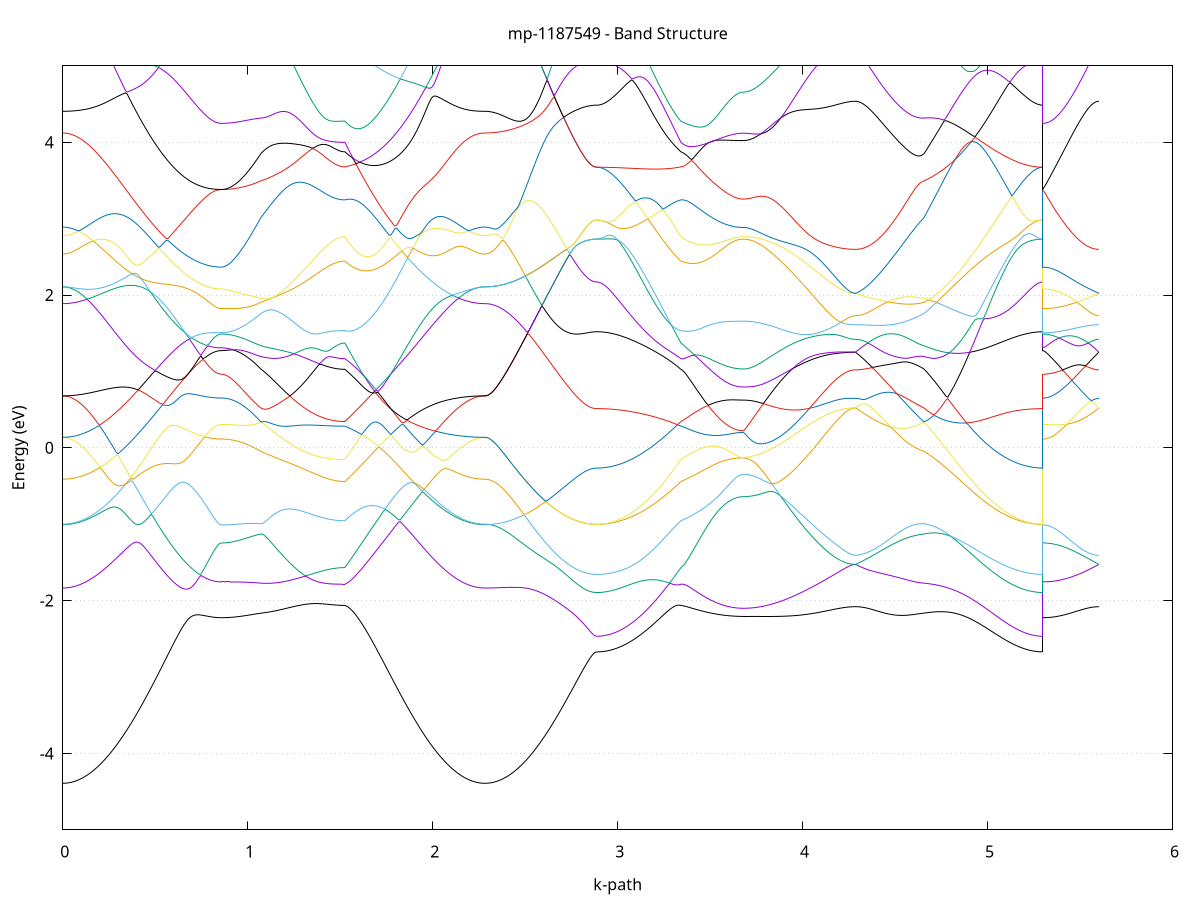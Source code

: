 set title 'mp-1187549 - Band Structure'
set xlabel 'k-path'
set ylabel 'Energy (eV)'
set grid y
set yrange [-5:5]
set terminal png size 800,600
set output 'mp-1187549_bands_gnuplot.png'
plot '-' using 1:2 with lines notitle, '-' using 1:2 with lines notitle, '-' using 1:2 with lines notitle, '-' using 1:2 with lines notitle, '-' using 1:2 with lines notitle, '-' using 1:2 with lines notitle, '-' using 1:2 with lines notitle, '-' using 1:2 with lines notitle, '-' using 1:2 with lines notitle, '-' using 1:2 with lines notitle, '-' using 1:2 with lines notitle, '-' using 1:2 with lines notitle, '-' using 1:2 with lines notitle, '-' using 1:2 with lines notitle, '-' using 1:2 with lines notitle, '-' using 1:2 with lines notitle, '-' using 1:2 with lines notitle, '-' using 1:2 with lines notitle, '-' using 1:2 with lines notitle, '-' using 1:2 with lines notitle, '-' using 1:2 with lines notitle, '-' using 1:2 with lines notitle, '-' using 1:2 with lines notitle, '-' using 1:2 with lines notitle, '-' using 1:2 with lines notitle, '-' using 1:2 with lines notitle, '-' using 1:2 with lines notitle, '-' using 1:2 with lines notitle, '-' using 1:2 with lines notitle, '-' using 1:2 with lines notitle, '-' using 1:2 with lines notitle, '-' using 1:2 with lines notitle, '-' using 1:2 with lines notitle, '-' using 1:2 with lines notitle, '-' using 1:2 with lines notitle, '-' using 1:2 with lines notitle, '-' using 1:2 with lines notitle, '-' using 1:2 with lines notitle, '-' using 1:2 with lines notitle, '-' using 1:2 with lines notitle, '-' using 1:2 with lines notitle, '-' using 1:2 with lines notitle, '-' using 1:2 with lines notitle, '-' using 1:2 with lines notitle, '-' using 1:2 with lines notitle, '-' using 1:2 with lines notitle, '-' using 1:2 with lines notitle, '-' using 1:2 with lines notitle
0.000000 -39.478137
0.009965 -39.478037
0.019930 -39.478037
0.029895 -39.477937
0.039860 -39.477837
0.049825 -39.477737
0.059790 -39.477537
0.069755 -39.477337
0.079720 -39.477137
0.089686 -39.476837
0.099651 -39.476637
0.109616 -39.476237
0.119581 -39.475937
0.129546 -39.475537
0.139511 -39.475137
0.149476 -39.474737
0.159441 -39.474337
0.169406 -39.473837
0.179371 -39.473337
0.189336 -39.472737
0.199301 -39.472237
0.209266 -39.471637
0.219231 -39.471037
0.229196 -39.470337
0.239161 -39.469737
0.249127 -39.469037
0.259092 -39.468337
0.269057 -39.467637
0.279022 -39.466837
0.288987 -39.466137
0.298952 -39.465337
0.308917 -39.464537
0.318882 -39.463637
0.328847 -39.462837
0.338812 -39.461937
0.348777 -39.461137
0.358742 -39.460237
0.368707 -39.459337
0.378672 -39.458337
0.388637 -39.457437
0.398602 -39.456437
0.408568 -39.455537
0.418533 -39.454537
0.428498 -39.453537
0.438463 -39.452537
0.448428 -39.451537
0.458393 -39.450537
0.468358 -39.449537
0.478323 -39.448437
0.488288 -39.447437
0.498253 -39.446437
0.508218 -39.445337
0.518183 -39.444337
0.528148 -39.443237
0.538113 -39.442237
0.548078 -39.441137
0.558043 -39.440137
0.568009 -39.439037
0.577974 -39.438037
0.587939 -39.436937
0.597904 -39.435937
0.607869 -39.434837
0.617834 -39.433837
0.627799 -39.432737
0.637764 -39.431737
0.647729 -39.430737
0.657694 -39.429737
0.667659 -39.428737
0.677624 -39.427737
0.687589 -39.426837
0.697554 -39.425837
0.707519 -39.424937
0.717484 -39.424037
0.727449 -39.423137
0.737415 -39.422337
0.747380 -39.421537
0.757345 -39.420737
0.767310 -39.420037
0.777275 -39.419337
0.787240 -39.418637
0.797205 -39.418037
0.807170 -39.417537
0.817135 -39.417137
0.827100 -39.416737
0.837065 -39.416537
0.847030 -39.416337
0.856995 -39.416337
0.856995 -39.416337
0.866693 -39.416337
0.876391 -39.416237
0.886089 -39.416237
0.895787 -39.416137
0.905484 -39.416237
0.915182 -39.416337
0.924880 -39.416537
0.934578 -39.416637
0.944276 -39.416837
0.953974 -39.417037
0.963671 -39.417237
0.973369 -39.417537
0.983067 -39.417837
0.992765 -39.418037
1.002463 -39.418337
1.012161 -39.418737
1.021858 -39.419037
1.031556 -39.419437
1.041254 -39.419737
1.050952 -39.420137
1.060650 -39.420537
1.070348 -39.421037
1.070348 -39.421037
1.080242 -39.421337
1.090136 -39.421637
1.100030 -39.421937
1.109924 -39.422237
1.119818 -39.422537
1.129712 -39.422837
1.139606 -39.423137
1.149500 -39.423337
1.159394 -39.423637
1.169288 -39.423937
1.179182 -39.424237
1.189076 -39.424437
1.198970 -39.424737
1.208864 -39.424937
1.218758 -39.425237
1.228652 -39.425437
1.238546 -39.425737
1.248440 -39.425937
1.258334 -39.426137
1.268228 -39.426337
1.278122 -39.426537
1.288016 -39.426737
1.297910 -39.426937
1.307804 -39.427137
1.317698 -39.427337
1.327592 -39.427537
1.337486 -39.427637
1.347380 -39.427837
1.357274 -39.428037
1.367168 -39.428137
1.377062 -39.428237
1.386956 -39.428437
1.396850 -39.428537
1.406744 -39.428637
1.416638 -39.428737
1.426532 -39.428837
1.436426 -39.428937
1.446320 -39.428937
1.456214 -39.429037
1.466108 -39.429137
1.476002 -39.429137
1.485896 -39.429237
1.495790 -39.429237
1.505684 -39.429237
1.515578 -39.429237
1.525472 -39.429237
1.525472 -39.429237
1.535430 -39.428437
1.545389 -39.427637
1.555348 -39.426837
1.565306 -39.425937
1.575265 -39.425137
1.585223 -39.424237
1.595182 -39.423537
1.605140 -39.424637
1.615099 -39.425737
1.625057 -39.426937
1.635016 -39.428037
1.644975 -39.429237
1.654933 -39.430337
1.664892 -39.431537
1.674850 -39.432637
1.684809 -39.433837
1.694767 -39.435037
1.704726 -39.436137
1.714684 -39.437337
1.724643 -39.438437
1.734602 -39.439637
1.744560 -39.440737
1.754519 -39.441937
1.764477 -39.443037
1.774436 -39.444137
1.784394 -39.445337
1.794353 -39.446437
1.804311 -39.447537
1.814270 -39.448637
1.824228 -39.449737
1.834187 -39.450737
1.844146 -39.451837
1.854104 -39.452937
1.864063 -39.453937
1.874021 -39.454937
1.883980 -39.455937
1.893938 -39.456937
1.903897 -39.457937
1.913855 -39.458937
1.923814 -39.459837
1.933773 -39.460837
1.943731 -39.461737
1.953690 -39.462637
1.963648 -39.463437
1.973607 -39.464337
1.983565 -39.465137
1.993524 -39.465937
2.003482 -39.466737
2.013441 -39.467537
2.023400 -39.468237
2.033358 -39.468937
2.043317 -39.469637
2.053275 -39.470337
2.063234 -39.470937
2.073192 -39.471537
2.083151 -39.472137
2.093109 -39.472737
2.103068 -39.473237
2.113027 -39.473837
2.122985 -39.474237
2.132944 -39.474737
2.142902 -39.475137
2.152861 -39.475537
2.162819 -39.475937
2.172778 -39.476237
2.182736 -39.476637
2.192695 -39.476837
2.202653 -39.477137
2.212612 -39.477337
2.222571 -39.477537
2.232529 -39.477737
2.242488 -39.477837
2.252446 -39.477937
2.262405 -39.478037
2.272363 -39.478037
2.282322 -39.478137
2.282322 -39.478137
2.292235 -39.478037
2.302149 -39.478037
2.312062 -39.477937
2.321976 -39.477837
2.331889 -39.477737
2.341802 -39.477637
2.351716 -39.477437
2.361629 -39.477237
2.371543 -39.477037
2.381456 -39.476737
2.391369 -39.476437
2.401283 -39.476137
2.411196 -39.475837
2.421110 -39.475437
2.431023 -39.475137
2.440936 -39.474737
2.450850 -39.474237
2.460763 -39.473837
2.470677 -39.473337
2.480590 -39.472837
2.490504 -39.472337
2.500417 -39.471837
2.510330 -39.471237
2.520244 -39.470737
2.530157 -39.470137
2.540071 -39.469537
2.549984 -39.468937
2.559897 -39.468237
2.569811 -39.467637
2.579724 -39.466937
2.589638 -39.466237
2.599551 -39.465637
2.609464 -39.464937
2.619378 -39.464237
2.629291 -39.463537
2.639205 -39.462737
2.649118 -39.462037
2.659031 -39.461337
2.668945 -39.460637
2.678858 -39.459937
2.688772 -39.459237
2.698685 -39.458537
2.708599 -39.457837
2.718512 -39.457137
2.728425 -39.456537
2.738339 -39.455837
2.748252 -39.455237
2.758166 -39.454637
2.768079 -39.454037
2.777992 -39.453537
2.787906 -39.453037
2.797819 -39.452537
2.807733 -39.452137
2.817646 -39.451737
2.827559 -39.451337
2.837473 -39.451037
2.847386 -39.450837
2.857300 -39.450637
2.867213 -39.450437
2.877126 -39.450337
2.887040 -39.450337
2.887040 -39.450337
2.896934 -39.450337
2.906828 -39.450337
2.916722 -39.450237
2.926616 -39.450137
2.936510 -39.450037
2.946404 -39.449937
2.956298 -39.449837
2.966192 -39.449637
2.976086 -39.449437
2.985980 -39.449237
2.995874 -39.449037
3.005768 -39.448737
3.015662 -39.448437
3.025556 -39.448137
3.035450 -39.447837
3.045344 -39.447537
3.055238 -39.447137
3.065132 -39.446737
3.075026 -39.446337
3.084920 -39.445937
3.094814 -39.445537
3.104708 -39.445037
3.114602 -39.444537
3.124496 -39.444137
3.134390 -39.443537
3.144284 -39.443037
3.154178 -39.442537
3.164072 -39.441937
3.173966 -39.441337
3.183860 -39.440737
3.193754 -39.440137
3.203648 -39.439537
3.213542 -39.438837
3.223436 -39.438137
3.233330 -39.437537
3.243224 -39.436837
3.253118 -39.436137
3.263012 -39.435437
3.272906 -39.434637
3.282800 -39.433937
3.292694 -39.433137
3.302588 -39.432437
3.312482 -39.431637
3.322376 -39.430837
3.332270 -39.430037
3.342164 -39.429237
3.342164 -39.429237
3.352103 -39.428937
3.362041 -39.428637
3.371979 -39.428437
3.381918 -39.428237
3.391856 -39.428137
3.401795 -39.428137
3.411733 -39.428137
3.421672 -39.428137
3.431610 -39.428237
3.441548 -39.428437
3.451487 -39.428637
3.461425 -39.428837
3.471364 -39.429137
3.481302 -39.429337
3.491240 -39.429637
3.501179 -39.429837
3.511117 -39.430137
3.521056 -39.430437
3.530994 -39.430637
3.540933 -39.430937
3.550871 -39.431137
3.560809 -39.431337
3.570748 -39.431637
3.580686 -39.431737
3.590625 -39.431937
3.600563 -39.432137
3.610501 -39.432237
3.620440 -39.432437
3.630378 -39.432537
3.640317 -39.432637
3.650255 -39.432637
3.660194 -39.432737
3.670132 -39.432737
3.680070 -39.432737
3.680070 -39.432737
3.690005 -39.432737
3.699939 -39.432737
3.709873 -39.432737
3.719807 -39.432637
3.729741 -39.432537
3.739676 -39.432537
3.749610 -39.432437
3.759544 -39.432337
3.769478 -39.432137
3.779413 -39.432037
3.789347 -39.431837
3.799281 -39.431737
3.809215 -39.431537
3.819149 -39.431337
3.829084 -39.431137
3.839018 -39.430837
3.848952 -39.430637
3.858886 -39.430437
3.868820 -39.430137
3.878755 -39.429837
3.888689 -39.429537
3.898623 -39.429237
3.908557 -39.428937
3.918492 -39.428637
3.928426 -39.428337
3.938360 -39.427937
3.948294 -39.427637
3.958228 -39.427237
3.968163 -39.426837
3.978097 -39.426537
3.988031 -39.426137
3.997965 -39.425737
4.007899 -39.425337
4.017834 -39.424937
4.027768 -39.424537
4.037702 -39.424037
4.047636 -39.423637
4.057571 -39.423237
4.067505 -39.422837
4.077439 -39.422337
4.087373 -39.421937
4.097307 -39.421537
4.107242 -39.421137
4.117176 -39.420737
4.127110 -39.420237
4.137044 -39.419837
4.146978 -39.419437
4.156913 -39.419037
4.166847 -39.418737
4.176781 -39.418337
4.186715 -39.418037
4.196650 -39.417637
4.206584 -39.417337
4.216518 -39.417137
4.226452 -39.416837
4.236386 -39.416637
4.246321 -39.416437
4.256255 -39.416337
4.266189 -39.416237
4.276123 -39.416137
4.286058 -39.416137
4.286058 -39.416137
4.295796 -39.416137
4.305534 -39.416137
4.315272 -39.416237
4.325011 -39.416237
4.334749 -39.416337
4.344487 -39.416437
4.354225 -39.416537
4.363964 -39.416637
4.373702 -39.416737
4.383440 -39.416837
4.393178 -39.416937
4.402917 -39.417037
4.412655 -39.417137
4.422393 -39.417337
4.432132 -39.417437
4.441870 -39.417537
4.451608 -39.417737
4.461346 -39.417837
4.471085 -39.417937
4.480823 -39.418037
4.490561 -39.418237
4.500299 -39.418337
4.510038 -39.418437
4.519776 -39.418637
4.529514 -39.418737
4.539253 -39.418837
4.548991 -39.419037
4.558729 -39.419137
4.568467 -39.419337
4.578206 -39.419437
4.587944 -39.419637
4.597682 -39.419737
4.607420 -39.419937
4.617159 -39.420137
4.626897 -39.420337
4.636635 -39.420537
4.646374 -39.420737
4.656112 -39.421037
4.656112 -39.421037
4.666014 -39.421437
4.675916 -39.421937
4.685818 -39.422437
4.695721 -39.422837
4.705623 -39.423437
4.715525 -39.423937
4.725427 -39.424437
4.735329 -39.425037
4.745232 -39.425537
4.755134 -39.426137
4.765036 -39.426637
4.774938 -39.427237
4.784840 -39.427837
4.794743 -39.428437
4.804645 -39.429037
4.814547 -39.429637
4.824449 -39.430237
4.834351 -39.430937
4.844254 -39.431537
4.854156 -39.432137
4.864058 -39.432737
4.873960 -39.433337
4.883862 -39.434037
4.893765 -39.434637
4.903667 -39.435237
4.913569 -39.435837
4.923471 -39.436437
4.933373 -39.437137
4.943276 -39.437737
4.953178 -39.438337
4.963080 -39.438937
4.972982 -39.439437
4.982884 -39.440037
4.992787 -39.440637
5.002689 -39.441137
5.012591 -39.441737
5.022493 -39.442237
5.032395 -39.442737
5.042298 -39.443237
5.052200 -39.443737
5.062102 -39.444237
5.072004 -39.444737
5.081906 -39.445137
5.091809 -39.445637
5.101711 -39.446037
5.111613 -39.446437
5.121515 -39.446837
5.131417 -39.447237
5.141320 -39.447537
5.151222 -39.447837
5.161124 -39.448237
5.171026 -39.448537
5.180928 -39.448737
5.190831 -39.449037
5.200733 -39.449237
5.210635 -39.449437
5.220537 -39.449637
5.230439 -39.449837
5.240342 -39.449937
5.250244 -39.450037
5.260146 -39.450137
5.270048 -39.450237
5.279950 -39.450337
5.289853 -39.450337
5.299755 -39.450337
5.299755 -39.416337
5.309508 -39.416337
5.319262 -39.416337
5.329015 -39.416337
5.338769 -39.416337
5.348522 -39.416337
5.358276 -39.416337
5.368029 -39.416337
5.377783 -39.416337
5.387536 -39.416337
5.397290 -39.416337
5.407043 -39.416337
5.416797 -39.416237
5.426550 -39.416237
5.436304 -39.416237
5.446058 -39.416237
5.455811 -39.416237
5.465565 -39.416237
5.475318 -39.416237
5.485072 -39.416237
5.494825 -39.416237
5.504579 -39.416237
5.514332 -39.416237
5.524086 -39.416237
5.533839 -39.416237
5.543593 -39.416237
5.553346 -39.416237
5.563100 -39.416137
5.572853 -39.416137
5.582607 -39.416137
5.592360 -39.416137
5.602114 -39.416137
e
0.000000 -39.382637
0.009965 -39.382637
0.019930 -39.382637
0.029895 -39.382737
0.039860 -39.382737
0.049825 -39.382837
0.059790 -39.383037
0.069755 -39.383137
0.079720 -39.383337
0.089686 -39.383537
0.099651 -39.383737
0.109616 -39.383937
0.119581 -39.384137
0.129546 -39.384437
0.139511 -39.384737
0.149476 -39.385037
0.159441 -39.385337
0.169406 -39.385737
0.179371 -39.386137
0.189336 -39.386437
0.199301 -39.386837
0.209266 -39.387337
0.219231 -39.387737
0.229196 -39.388137
0.239161 -39.388637
0.249127 -39.389137
0.259092 -39.389637
0.269057 -39.390137
0.279022 -39.390637
0.288987 -39.391137
0.298952 -39.391737
0.308917 -39.392237
0.318882 -39.392837
0.328847 -39.393337
0.338812 -39.393937
0.348777 -39.394537
0.358742 -39.395137
0.368707 -39.395737
0.378672 -39.396337
0.388637 -39.396937
0.398602 -39.397537
0.408568 -39.398137
0.418533 -39.398737
0.428498 -39.399337
0.438463 -39.399937
0.448428 -39.400537
0.458393 -39.401137
0.468358 -39.401737
0.478323 -39.402337
0.488288 -39.402937
0.498253 -39.403537
0.508218 -39.404137
0.518183 -39.404737
0.528148 -39.405237
0.538113 -39.405837
0.548078 -39.406437
0.558043 -39.406937
0.568009 -39.407537
0.577974 -39.408037
0.587939 -39.408537
0.597904 -39.409037
0.607869 -39.409537
0.617834 -39.410037
0.627799 -39.410437
0.637764 -39.410937
0.647729 -39.411337
0.657694 -39.411737
0.667659 -39.412137
0.677624 -39.412537
0.687589 -39.412837
0.697554 -39.413237
0.707519 -39.413537
0.717484 -39.413837
0.727449 -39.414137
0.737415 -39.414437
0.747380 -39.414637
0.757345 -39.414837
0.767310 -39.415037
0.777275 -39.415237
0.787240 -39.415437
0.797205 -39.415537
0.807170 -39.415737
0.817135 -39.415837
0.827100 -39.415837
0.837065 -39.415937
0.847030 -39.415937
0.856995 -39.415937
0.856995 -39.415937
0.866693 -39.415937
0.876391 -39.416037
0.886089 -39.416037
0.895787 -39.416137
0.905484 -39.416037
0.915182 -39.415937
0.924880 -39.415837
0.934578 -39.415637
0.944276 -39.415437
0.953974 -39.415237
0.963671 -39.415037
0.973369 -39.414837
0.983067 -39.414537
0.992765 -39.414337
1.002463 -39.414037
1.012161 -39.413737
1.021858 -39.413337
1.031556 -39.413037
1.041254 -39.412637
1.050952 -39.412237
1.060650 -39.411837
1.070348 -39.411437
1.070348 -39.411437
1.080242 -39.411237
1.090136 -39.410937
1.100030 -39.410837
1.109924 -39.410637
1.119818 -39.410637
1.129712 -39.410637
1.139606 -39.410637
1.149500 -39.410637
1.159394 -39.410737
1.169288 -39.410837
1.179182 -39.411037
1.189076 -39.411137
1.198970 -39.411337
1.208864 -39.411537
1.218758 -39.411737
1.228652 -39.411937
1.238546 -39.412137
1.248440 -39.412337
1.258334 -39.412537
1.268228 -39.412737
1.278122 -39.413037
1.288016 -39.413237
1.297910 -39.413437
1.307804 -39.413637
1.317698 -39.413837
1.327592 -39.414037
1.337486 -39.414137
1.347380 -39.414337
1.357274 -39.414537
1.367168 -39.414737
1.377062 -39.414837
1.386956 -39.415037
1.396850 -39.415137
1.406744 -39.415237
1.416638 -39.415337
1.426532 -39.415537
1.436426 -39.415637
1.446320 -39.415637
1.456214 -39.415737
1.466108 -39.415837
1.476002 -39.415837
1.485896 -39.415937
1.495790 -39.415937
1.505684 -39.416037
1.515578 -39.416037
1.525472 -39.416037
1.525472 -39.416037
1.535430 -39.417037
1.545389 -39.418137
1.555348 -39.419137
1.565306 -39.420237
1.575265 -39.421337
1.585223 -39.422437
1.595182 -39.423437
1.605140 -39.422537
1.615099 -39.421637
1.625057 -39.420837
1.635016 -39.419937
1.644975 -39.419037
1.654933 -39.418237
1.664892 -39.417337
1.674850 -39.416437
1.684809 -39.415537
1.694767 -39.414737
1.704726 -39.413837
1.714684 -39.412937
1.724643 -39.412137
1.734602 -39.411237
1.744560 -39.410337
1.754519 -39.409537
1.764477 -39.408637
1.774436 -39.407837
1.784394 -39.406937
1.794353 -39.406137
1.804311 -39.405337
1.814270 -39.404437
1.824228 -39.403637
1.834187 -39.402837
1.844146 -39.402037
1.854104 -39.401237
1.864063 -39.400537
1.874021 -39.399737
1.883980 -39.399037
1.893938 -39.398237
1.903897 -39.397537
1.913855 -39.396837
1.923814 -39.396137
1.933773 -39.395437
1.943731 -39.394737
1.953690 -39.394037
1.963648 -39.393437
1.973607 -39.392837
1.983565 -39.392137
1.993524 -39.391537
2.003482 -39.391037
2.013441 -39.390437
2.023400 -39.389837
2.033358 -39.389337
2.043317 -39.388837
2.053275 -39.388337
2.063234 -39.387837
2.073192 -39.387437
2.083151 -39.386937
2.093109 -39.386537
2.103068 -39.386137
2.113027 -39.385737
2.122985 -39.385437
2.132944 -39.385037
2.142902 -39.384737
2.152861 -39.384437
2.162819 -39.384237
2.172778 -39.383937
2.182736 -39.383737
2.192695 -39.383537
2.202653 -39.383337
2.212612 -39.383137
2.222571 -39.383037
2.232529 -39.382837
2.242488 -39.382737
2.252446 -39.382737
2.262405 -39.382637
2.272363 -39.382637
2.282322 -39.382637
2.282322 -39.382637
2.292235 -39.382637
2.302149 -39.382637
2.312062 -39.382637
2.321976 -39.382637
2.331889 -39.382637
2.341802 -39.382637
2.351716 -39.382637
2.361629 -39.382637
2.371543 -39.382637
2.381456 -39.382637
2.391369 -39.382637
2.401283 -39.382637
2.411196 -39.382637
2.421110 -39.382637
2.431023 -39.382637
2.440936 -39.382637
2.450850 -39.382637
2.460763 -39.382637
2.470677 -39.382637
2.480590 -39.382637
2.490504 -39.382637
2.500417 -39.382637
2.510330 -39.382637
2.520244 -39.382637
2.530157 -39.382637
2.540071 -39.382637
2.549984 -39.382637
2.559897 -39.382737
2.569811 -39.382737
2.579724 -39.382737
2.589638 -39.382737
2.599551 -39.383237
2.609464 -39.383937
2.619378 -39.384737
2.629291 -39.385437
2.639205 -39.386137
2.649118 -39.386837
2.659031 -39.387537
2.668945 -39.388337
2.678858 -39.389037
2.688772 -39.389737
2.698685 -39.390437
2.708599 -39.391137
2.718512 -39.391837
2.728425 -39.392537
2.738339 -39.393137
2.748252 -39.393737
2.758166 -39.394437
2.768079 -39.394937
2.777992 -39.395537
2.787906 -39.396037
2.797819 -39.396537
2.807733 -39.396937
2.817646 -39.397337
2.827559 -39.397737
2.837473 -39.398037
2.847386 -39.398237
2.857300 -39.398437
2.867213 -39.398637
2.877126 -39.398637
2.887040 -39.398737
2.887040 -39.398737
2.896934 -39.398737
2.906828 -39.398737
2.916722 -39.398737
2.926616 -39.398737
2.936510 -39.398737
2.946404 -39.398737
2.956298 -39.398737
2.966192 -39.398737
2.976086 -39.398737
2.985980 -39.398737
2.995874 -39.398737
3.005768 -39.398737
3.015662 -39.398837
3.025556 -39.398837
3.035450 -39.398937
3.045344 -39.398937
3.055238 -39.399037
3.065132 -39.399137
3.075026 -39.399237
3.084920 -39.399437
3.094814 -39.399637
3.104708 -39.399837
3.114602 -39.400037
3.124496 -39.400337
3.134390 -39.400637
3.144284 -39.401037
3.154178 -39.401437
3.164072 -39.401837
3.173966 -39.402337
3.183860 -39.402837
3.193754 -39.403437
3.203648 -39.404037
3.213542 -39.404737
3.223436 -39.405437
3.233330 -39.406137
3.243224 -39.406937
3.253118 -39.407737
3.263012 -39.408537
3.272906 -39.409337
3.282800 -39.410237
3.292694 -39.411137
3.302588 -39.412137
3.312482 -39.413037
3.322376 -39.414037
3.332270 -39.415037
3.342164 -39.416037
3.342164 -39.416037
3.352103 -39.416437
3.362041 -39.416837
3.371979 -39.417237
3.381918 -39.417437
3.391856 -39.417737
3.401795 -39.417937
3.411733 -39.418037
3.421672 -39.418137
3.431610 -39.418137
3.441548 -39.418137
3.451487 -39.418137
3.461425 -39.418037
3.471364 -39.418037
3.481302 -39.417937
3.491240 -39.417837
3.501179 -39.417637
3.511117 -39.417537
3.521056 -39.417437
3.530994 -39.417337
3.540933 -39.417237
3.550871 -39.417137
3.560809 -39.417037
3.570748 -39.416937
3.580686 -39.416837
3.590625 -39.416737
3.600563 -39.416737
3.610501 -39.416637
3.620440 -39.416537
3.630378 -39.416537
3.640317 -39.416537
3.650255 -39.416437
3.660194 -39.416437
3.670132 -39.416437
3.680070 -39.416437
3.680070 -39.416437
3.690005 -39.416437
3.699939 -39.416437
3.709873 -39.416437
3.719807 -39.416437
3.729741 -39.416437
3.739676 -39.416437
3.749610 -39.416437
3.759544 -39.416437
3.769478 -39.416437
3.779413 -39.416437
3.789347 -39.416437
3.799281 -39.416437
3.809215 -39.416437
3.819149 -39.416437
3.829084 -39.416437
3.839018 -39.416337
3.848952 -39.416337
3.858886 -39.416337
3.868820 -39.416337
3.878755 -39.416337
3.888689 -39.416337
3.898623 -39.416337
3.908557 -39.416337
3.918492 -39.416337
3.928426 -39.416337
3.938360 -39.416337
3.948294 -39.416337
3.958228 -39.416337
3.968163 -39.416337
3.978097 -39.416337
3.988031 -39.416237
3.997965 -39.416237
4.007899 -39.416237
4.017834 -39.416237
4.027768 -39.416237
4.037702 -39.416237
4.047636 -39.416237
4.057571 -39.416237
4.067505 -39.416237
4.077439 -39.416237
4.087373 -39.416237
4.097307 -39.416237
4.107242 -39.416237
4.117176 -39.416237
4.127110 -39.416237
4.137044 -39.416137
4.146978 -39.416137
4.156913 -39.416137
4.166847 -39.416137
4.176781 -39.416137
4.186715 -39.416137
4.196650 -39.416137
4.206584 -39.416137
4.216518 -39.416137
4.226452 -39.416137
4.236386 -39.416137
4.246321 -39.416137
4.256255 -39.416137
4.266189 -39.416137
4.276123 -39.416137
4.286058 -39.416137
4.286058 -39.416137
4.295796 -39.416137
4.305534 -39.416137
4.315272 -39.416137
4.325011 -39.416137
4.334749 -39.416137
4.344487 -39.416037
4.354225 -39.416037
4.363964 -39.415937
4.373702 -39.415937
4.383440 -39.415837
4.393178 -39.415837
4.402917 -39.415737
4.412655 -39.415637
4.422393 -39.415537
4.432132 -39.415437
4.441870 -39.415337
4.451608 -39.415237
4.461346 -39.415137
4.471085 -39.415037
4.480823 -39.414837
4.490561 -39.414737
4.500299 -39.414637
4.510038 -39.414437
4.519776 -39.414337
4.529514 -39.414137
4.539253 -39.413937
4.548991 -39.413837
4.558729 -39.413637
4.568467 -39.413437
4.578206 -39.413237
4.587944 -39.413037
4.597682 -39.412837
4.607420 -39.412637
4.617159 -39.412437
4.626897 -39.412137
4.636635 -39.411937
4.646374 -39.411737
4.656112 -39.411437
4.656112 -39.411437
4.666014 -39.411037
4.675916 -39.410637
4.685818 -39.410137
4.695721 -39.409637
4.705623 -39.409137
4.715525 -39.408637
4.725427 -39.408137
4.735329 -39.407637
4.745232 -39.407037
4.755134 -39.406537
4.765036 -39.405937
4.774938 -39.405437
4.784840 -39.404837
4.794743 -39.404237
4.804645 -39.403637
4.814547 -39.403037
4.824449 -39.402437
4.834351 -39.401837
4.844254 -39.401237
4.854156 -39.400637
4.864058 -39.400037
4.873960 -39.399437
4.883862 -39.398837
4.893765 -39.398537
4.903667 -39.398537
4.913569 -39.398537
4.923471 -39.398537
4.933373 -39.398537
4.943276 -39.398537
4.953178 -39.398537
4.963080 -39.398537
4.972982 -39.398537
4.982884 -39.398537
4.992787 -39.398537
5.002689 -39.398637
5.012591 -39.398637
5.022493 -39.398637
5.032395 -39.398637
5.042298 -39.398637
5.052200 -39.398637
5.062102 -39.398637
5.072004 -39.398637
5.081906 -39.398637
5.091809 -39.398637
5.101711 -39.398637
5.111613 -39.398637
5.121515 -39.398637
5.131417 -39.398637
5.141320 -39.398637
5.151222 -39.398637
5.161124 -39.398637
5.171026 -39.398637
5.180928 -39.398737
5.190831 -39.398737
5.200733 -39.398737
5.210635 -39.398737
5.220537 -39.398737
5.230439 -39.398737
5.240342 -39.398737
5.250244 -39.398737
5.260146 -39.398737
5.270048 -39.398737
5.279950 -39.398737
5.289853 -39.398737
5.299755 -39.398737
5.299755 -39.415937
5.309508 -39.415937
5.319262 -39.415937
5.329015 -39.415937
5.338769 -39.415937
5.348522 -39.415937
5.358276 -39.415937
5.368029 -39.415937
5.377783 -39.416037
5.387536 -39.416037
5.397290 -39.416037
5.407043 -39.416037
5.416797 -39.416037
5.426550 -39.416037
5.436304 -39.416037
5.446058 -39.416037
5.455811 -39.416037
5.465565 -39.416037
5.475318 -39.416037
5.485072 -39.416037
5.494825 -39.416037
5.504579 -39.416037
5.514332 -39.416037
5.524086 -39.416037
5.533839 -39.416037
5.543593 -39.416137
5.553346 -39.416137
5.563100 -39.416137
5.572853 -39.416137
5.582607 -39.416137
5.592360 -39.416137
5.602114 -39.416137
e
0.000000 -39.370537
0.009965 -39.370537
0.019930 -39.370537
0.029895 -39.370537
0.039860 -39.370637
0.049825 -39.370637
0.059790 -39.370637
0.069755 -39.370737
0.079720 -39.370737
0.089686 -39.370837
0.099651 -39.370937
0.109616 -39.371037
0.119581 -39.371037
0.129546 -39.371137
0.139511 -39.371337
0.149476 -39.371437
0.159441 -39.371537
0.169406 -39.371637
0.179371 -39.371837
0.189336 -39.371937
0.199301 -39.372137
0.209266 -39.372237
0.219231 -39.372437
0.229196 -39.372637
0.239161 -39.372837
0.249127 -39.373037
0.259092 -39.373237
0.269057 -39.373437
0.279022 -39.373637
0.288987 -39.373837
0.298952 -39.374137
0.308917 -39.374337
0.318882 -39.374637
0.328847 -39.374837
0.338812 -39.375137
0.348777 -39.375437
0.358742 -39.375737
0.368707 -39.376037
0.378672 -39.376337
0.388637 -39.376737
0.398602 -39.377037
0.408568 -39.377337
0.418533 -39.377737
0.428498 -39.378037
0.438463 -39.378437
0.448428 -39.378837
0.458393 -39.379237
0.468358 -39.379637
0.478323 -39.380037
0.488288 -39.380437
0.498253 -39.380937
0.508218 -39.381337
0.518183 -39.381837
0.528148 -39.382237
0.538113 -39.382737
0.548078 -39.383237
0.558043 -39.383737
0.568009 -39.384237
0.577974 -39.384737
0.587939 -39.385237
0.597904 -39.385737
0.607869 -39.386337
0.617834 -39.386837
0.627799 -39.387437
0.637764 -39.387937
0.647729 -39.388537
0.657694 -39.389137
0.667659 -39.389737
0.677624 -39.390337
0.687589 -39.390837
0.697554 -39.391437
0.707519 -39.392037
0.717484 -39.392637
0.727449 -39.393237
0.737415 -39.393737
0.747380 -39.394337
0.757345 -39.394937
0.767310 -39.395437
0.777275 -39.395937
0.787240 -39.396437
0.797205 -39.396837
0.807170 -39.397237
0.817135 -39.397537
0.827100 -39.397837
0.837065 -39.398037
0.847030 -39.398137
0.856995 -39.398137
0.856995 -39.398137
0.866693 -39.398137
0.876391 -39.398137
0.886089 -39.398137
0.895787 -39.398137
0.905484 -39.398137
0.915182 -39.398137
0.924880 -39.398137
0.934578 -39.398137
0.944276 -39.398237
0.953974 -39.398237
0.963671 -39.398237
0.973369 -39.398237
0.983067 -39.398237
0.992765 -39.398237
1.002463 -39.398237
1.012161 -39.398237
1.021858 -39.398237
1.031556 -39.398237
1.041254 -39.398237
1.050952 -39.398237
1.060650 -39.398237
1.070348 -39.398237
1.070348 -39.398237
1.080242 -39.398237
1.090136 -39.398137
1.100030 -39.398037
1.109924 -39.397937
1.119818 -39.397737
1.129712 -39.397437
1.139606 -39.397137
1.149500 -39.396837
1.159394 -39.396437
1.169288 -39.396137
1.179182 -39.395737
1.189076 -39.395337
1.198970 -39.394937
1.208864 -39.394537
1.218758 -39.394037
1.228652 -39.393637
1.238546 -39.393237
1.248440 -39.392837
1.258334 -39.392337
1.268228 -39.391937
1.278122 -39.391537
1.288016 -39.391137
1.297910 -39.390837
1.307804 -39.390437
1.317698 -39.390037
1.327592 -39.389737
1.337486 -39.389437
1.347380 -39.389037
1.357274 -39.388737
1.367168 -39.388437
1.377062 -39.388237
1.386956 -39.387937
1.396850 -39.387737
1.406744 -39.387437
1.416638 -39.387237
1.426532 -39.387037
1.436426 -39.386937
1.446320 -39.386737
1.456214 -39.386637
1.466108 -39.386537
1.476002 -39.386337
1.485896 -39.386337
1.495790 -39.386237
1.505684 -39.386237
1.515578 -39.386137
1.525472 -39.386137
1.525472 -39.386137
1.535430 -39.385937
1.545389 -39.385637
1.555348 -39.385437
1.565306 -39.385137
1.575265 -39.384937
1.585223 -39.384637
1.595182 -39.384437
1.605140 -39.384137
1.615099 -39.383837
1.625057 -39.383537
1.635016 -39.383337
1.644975 -39.383037
1.654933 -39.382737
1.664892 -39.382437
1.674850 -39.382137
1.684809 -39.381837
1.694767 -39.381537
1.704726 -39.381237
1.714684 -39.380937
1.724643 -39.380637
1.734602 -39.380337
1.744560 -39.380137
1.754519 -39.379837
1.764477 -39.379537
1.774436 -39.379237
1.784394 -39.378937
1.794353 -39.378637
1.804311 -39.378337
1.814270 -39.378037
1.824228 -39.377837
1.834187 -39.377537
1.844146 -39.377237
1.854104 -39.376937
1.864063 -39.376737
1.874021 -39.376437
1.883980 -39.376237
1.893938 -39.375937
1.903897 -39.375637
1.913855 -39.375437
1.923814 -39.375237
1.933773 -39.374937
1.943731 -39.374737
1.953690 -39.374537
1.963648 -39.374237
1.973607 -39.374037
1.983565 -39.373837
1.993524 -39.373637
2.003482 -39.373437
2.013441 -39.373237
2.023400 -39.373037
2.033358 -39.372837
2.043317 -39.372637
2.053275 -39.372537
2.063234 -39.372337
2.073192 -39.372237
2.083151 -39.372037
2.093109 -39.371937
2.103068 -39.371737
2.113027 -39.371637
2.122985 -39.371537
2.132944 -39.371337
2.142902 -39.371237
2.152861 -39.371137
2.162819 -39.371037
2.172778 -39.371037
2.182736 -39.370937
2.192695 -39.370837
2.202653 -39.370737
2.212612 -39.370737
2.222571 -39.370637
2.232529 -39.370637
2.242488 -39.370637
2.252446 -39.370537
2.262405 -39.370537
2.272363 -39.370537
2.282322 -39.370537
2.282322 -39.370537
2.292235 -39.370537
2.302149 -39.370537
2.312062 -39.370637
2.321976 -39.370737
2.331889 -39.370837
2.341802 -39.371037
2.351716 -39.371237
2.361629 -39.371437
2.371543 -39.371637
2.381456 -39.371937
2.391369 -39.372137
2.401283 -39.372537
2.411196 -39.372837
2.421110 -39.373237
2.431023 -39.373537
2.440936 -39.374037
2.450850 -39.374437
2.460763 -39.374837
2.470677 -39.375337
2.480590 -39.375837
2.490504 -39.376337
2.500417 -39.376937
2.510330 -39.377437
2.520244 -39.378037
2.530157 -39.378637
2.540071 -39.379237
2.549984 -39.379937
2.559897 -39.380537
2.569811 -39.381237
2.579724 -39.381937
2.589638 -39.382537
2.599551 -39.382737
2.609464 -39.382737
2.619378 -39.382737
2.629291 -39.382737
2.639205 -39.382737
2.649118 -39.382737
2.659031 -39.382737
2.668945 -39.382737
2.678858 -39.382737
2.688772 -39.382737
2.698685 -39.382737
2.708599 -39.382737
2.718512 -39.382737
2.728425 -39.382737
2.738339 -39.382837
2.748252 -39.382837
2.758166 -39.382837
2.768079 -39.382837
2.777992 -39.382837
2.787906 -39.382837
2.797819 -39.382837
2.807733 -39.382837
2.817646 -39.382837
2.827559 -39.382837
2.837473 -39.382837
2.847386 -39.382837
2.857300 -39.382837
2.867213 -39.382837
2.877126 -39.382837
2.887040 -39.382837
2.887040 -39.382837
2.896934 -39.382837
2.906828 -39.382837
2.916722 -39.382937
2.926616 -39.383037
2.936510 -39.383137
2.946404 -39.383237
2.956298 -39.383337
2.966192 -39.383537
2.976086 -39.383737
2.985980 -39.383837
2.995874 -39.384137
3.005768 -39.384337
3.015662 -39.384537
3.025556 -39.384837
3.035450 -39.385037
3.045344 -39.385337
3.055238 -39.385637
3.065132 -39.385837
3.075026 -39.386137
3.084920 -39.386437
3.094814 -39.386637
3.104708 -39.386837
3.114602 -39.387137
3.124496 -39.387337
3.134390 -39.387537
3.144284 -39.387637
3.154178 -39.387837
3.164072 -39.387937
3.173966 -39.388037
3.183860 -39.388037
3.193754 -39.388037
3.203648 -39.388037
3.213542 -39.388037
3.223436 -39.388037
3.233330 -39.387937
3.243224 -39.387837
3.253118 -39.387737
3.263012 -39.387637
3.272906 -39.387537
3.282800 -39.387337
3.292694 -39.387137
3.302588 -39.386937
3.312482 -39.386837
3.322376 -39.386637
3.332270 -39.386337
3.342164 -39.386137
3.342164 -39.386137
3.352103 -39.386037
3.362041 -39.385937
3.371979 -39.385837
3.381918 -39.385637
3.391856 -39.385537
3.401795 -39.385437
3.411733 -39.385237
3.421672 -39.385137
3.431610 -39.384937
3.441548 -39.384737
3.451487 -39.384637
3.461425 -39.384437
3.471364 -39.384237
3.481302 -39.384137
3.491240 -39.383937
3.501179 -39.383737
3.511117 -39.383637
3.521056 -39.383437
3.530994 -39.383337
3.540933 -39.383137
3.550871 -39.383037
3.560809 -39.382837
3.570748 -39.382737
3.580686 -39.382637
3.590625 -39.382537
3.600563 -39.382437
3.610501 -39.382337
3.620440 -39.382237
3.630378 -39.382237
3.640317 -39.382137
3.650255 -39.382137
3.660194 -39.382037
3.670132 -39.382037
3.680070 -39.382037
3.680070 -39.382037
3.690005 -39.382037
3.699939 -39.382037
3.709873 -39.382137
3.719807 -39.382137
3.729741 -39.382237
3.739676 -39.382337
3.749610 -39.382437
3.759544 -39.382537
3.769478 -39.382637
3.779413 -39.382737
3.789347 -39.382937
3.799281 -39.383037
3.809215 -39.383237
3.819149 -39.383437
3.829084 -39.383637
3.839018 -39.383837
3.848952 -39.384137
3.858886 -39.384337
3.868820 -39.384537
3.878755 -39.384837
3.888689 -39.385137
3.898623 -39.385437
3.908557 -39.385737
3.918492 -39.386037
3.928426 -39.386337
3.938360 -39.386637
3.948294 -39.387037
3.958228 -39.387337
3.968163 -39.387737
3.978097 -39.388037
3.988031 -39.388437
3.997965 -39.388837
4.007899 -39.389237
4.017834 -39.389637
4.027768 -39.390037
4.037702 -39.390437
4.047636 -39.390837
4.057571 -39.391237
4.067505 -39.391637
4.077439 -39.392037
4.087373 -39.392437
4.097307 -39.392937
4.107242 -39.393337
4.117176 -39.393737
4.127110 -39.394137
4.137044 -39.394537
4.146978 -39.394937
4.156913 -39.395337
4.166847 -39.395637
4.176781 -39.396037
4.186715 -39.396337
4.196650 -39.396637
4.206584 -39.396937
4.216518 -39.397237
4.226452 -39.397437
4.236386 -39.397637
4.246321 -39.397837
4.256255 -39.398037
4.266189 -39.398137
4.276123 -39.398137
4.286058 -39.398137
4.286058 -39.398137
4.295796 -39.398137
4.305534 -39.398137
4.315272 -39.398137
4.325011 -39.398037
4.334749 -39.398037
4.344487 -39.398037
4.354225 -39.397937
4.363964 -39.397937
4.373702 -39.397837
4.383440 -39.397837
4.393178 -39.397737
4.402917 -39.397737
4.412655 -39.397637
4.422393 -39.397637
4.432132 -39.397637
4.441870 -39.397537
4.451608 -39.397537
4.461346 -39.397537
4.471085 -39.397537
4.480823 -39.397537
4.490561 -39.397637
4.500299 -39.397637
4.510038 -39.397637
4.519776 -39.397637
4.529514 -39.397737
4.539253 -39.397737
4.548991 -39.397837
4.558729 -39.397837
4.568467 -39.397937
4.578206 -39.397937
4.587944 -39.398037
4.597682 -39.398037
4.607420 -39.398137
4.617159 -39.398137
4.626897 -39.398237
4.636635 -39.398237
4.646374 -39.398237
4.656112 -39.398237
4.656112 -39.398237
4.666014 -39.398237
4.675916 -39.398237
4.685818 -39.398337
4.695721 -39.398337
4.705623 -39.398337
4.715525 -39.398337
4.725427 -39.398337
4.735329 -39.398337
4.745232 -39.398337
4.755134 -39.398337
4.765036 -39.398337
4.774938 -39.398337
4.784840 -39.398337
4.794743 -39.398437
4.804645 -39.398437
4.814547 -39.398437
4.824449 -39.398437
4.834351 -39.398437
4.844254 -39.398437
4.854156 -39.398437
4.864058 -39.398437
4.873960 -39.398437
4.883862 -39.398437
4.893765 -39.398237
4.903667 -39.397637
4.913569 -39.397037
4.923471 -39.396437
4.933373 -39.395837
4.943276 -39.395237
4.953178 -39.394637
4.963080 -39.394037
4.972982 -39.393537
4.982884 -39.392937
4.992787 -39.392437
5.002689 -39.391837
5.012591 -39.391337
5.022493 -39.390737
5.032395 -39.390237
5.042298 -39.389737
5.052200 -39.389237
5.062102 -39.388837
5.072004 -39.388337
5.081906 -39.387937
5.091809 -39.387437
5.101711 -39.387037
5.111613 -39.386637
5.121515 -39.386337
5.131417 -39.385937
5.141320 -39.385537
5.151222 -39.385237
5.161124 -39.384937
5.171026 -39.384637
5.180928 -39.384437
5.190831 -39.384137
5.200733 -39.383937
5.210635 -39.383737
5.220537 -39.383537
5.230439 -39.383337
5.240342 -39.383237
5.250244 -39.383137
5.260146 -39.383037
5.270048 -39.382937
5.279950 -39.382837
5.289853 -39.382837
5.299755 -39.382837
5.299755 -39.398137
5.309508 -39.398137
5.319262 -39.398137
5.329015 -39.398137
5.338769 -39.398137
5.348522 -39.398137
5.358276 -39.398137
5.368029 -39.398137
5.377783 -39.398137
5.387536 -39.398137
5.397290 -39.398137
5.407043 -39.398137
5.416797 -39.398137
5.426550 -39.398137
5.436304 -39.398137
5.446058 -39.398137
5.455811 -39.398137
5.465565 -39.398137
5.475318 -39.398137
5.485072 -39.398137
5.494825 -39.398137
5.504579 -39.398137
5.514332 -39.398137
5.524086 -39.398137
5.533839 -39.398137
5.543593 -39.398137
5.553346 -39.398137
5.563100 -39.398137
5.572853 -39.398137
5.582607 -39.398137
5.592360 -39.398137
5.602114 -39.398137
e
0.000000 -22.403137
0.009965 -22.403137
0.019930 -22.403137
0.029895 -22.403137
0.039860 -22.403137
0.049825 -22.403137
0.059790 -22.403137
0.069755 -22.403137
0.079720 -22.403037
0.089686 -22.403037
0.099651 -22.403037
0.109616 -22.402937
0.119581 -22.402937
0.129546 -22.402937
0.139511 -22.402837
0.149476 -22.402837
0.159441 -22.402737
0.169406 -22.402737
0.179371 -22.402637
0.189336 -22.402537
0.199301 -22.402537
0.209266 -22.402437
0.219231 -22.402437
0.229196 -22.402337
0.239161 -22.402237
0.249127 -22.402237
0.259092 -22.402137
0.269057 -22.402037
0.279022 -22.402037
0.288987 -22.401937
0.298952 -22.401837
0.308917 -22.401837
0.318882 -22.401737
0.328847 -22.401637
0.338812 -22.401537
0.348777 -22.401537
0.358742 -22.401437
0.368707 -22.401337
0.378672 -22.401337
0.388637 -22.401237
0.398602 -22.401137
0.408568 -22.401137
0.418533 -22.401037
0.428498 -22.400937
0.438463 -22.400937
0.448428 -22.400837
0.458393 -22.400737
0.468358 -22.400737
0.478323 -22.400637
0.488288 -22.400637
0.498253 -22.400537
0.508218 -22.400537
0.518183 -22.400437
0.528148 -22.400437
0.538113 -22.400337
0.548078 -22.400337
0.558043 -22.400237
0.568009 -22.400237
0.577974 -22.400237
0.587939 -22.400137
0.597904 -22.400137
0.607869 -22.400337
0.617834 -22.400637
0.627799 -22.400937
0.637764 -22.401237
0.647729 -22.401437
0.657694 -22.401737
0.667659 -22.401937
0.677624 -22.402137
0.687589 -22.402437
0.697554 -22.402637
0.707519 -22.402837
0.717484 -22.403037
0.727449 -22.403137
0.737415 -22.403337
0.747380 -22.403437
0.757345 -22.403637
0.767310 -22.403737
0.777275 -22.403837
0.787240 -22.403937
0.797205 -22.404037
0.807170 -22.404137
0.817135 -22.404137
0.827100 -22.404237
0.837065 -22.404237
0.847030 -22.404237
0.856995 -22.404337
0.856995 -22.404337
0.866693 -22.404237
0.876391 -22.404237
0.886089 -22.404137
0.895787 -22.404037
0.905484 -22.403837
0.915182 -22.403737
0.924880 -22.403437
0.934578 -22.403237
0.944276 -22.402937
0.953974 -22.402637
0.963671 -22.402337
0.973369 -22.401937
0.983067 -22.401637
0.992765 -22.401237
1.002463 -22.400737
1.012161 -22.400337
1.021858 -22.399837
1.031556 -22.399437
1.041254 -22.398937
1.050952 -22.398437
1.060650 -22.397937
1.070348 -22.397737
1.070348 -22.397737
1.080242 -22.397637
1.090136 -22.397537
1.100030 -22.397437
1.109924 -22.397237
1.119818 -22.397137
1.129712 -22.397037
1.139606 -22.396937
1.149500 -22.396737
1.159394 -22.396637
1.169288 -22.396537
1.179182 -22.396437
1.189076 -22.396237
1.198970 -22.396137
1.208864 -22.396037
1.218758 -22.395937
1.228652 -22.395837
1.238546 -22.395637
1.248440 -22.395537
1.258334 -22.395437
1.268228 -22.395337
1.278122 -22.395237
1.288016 -22.395137
1.297910 -22.395037
1.307804 -22.394937
1.317698 -22.394837
1.327592 -22.394737
1.337486 -22.394637
1.347380 -22.394537
1.357274 -22.394437
1.367168 -22.394337
1.377062 -22.394337
1.386956 -22.394237
1.396850 -22.394137
1.406744 -22.394137
1.416638 -22.394037
1.426532 -22.394037
1.436426 -22.393937
1.446320 -22.393937
1.456214 -22.393837
1.466108 -22.393837
1.476002 -22.393837
1.485896 -22.393737
1.495790 -22.393737
1.505684 -22.393737
1.515578 -22.393737
1.525472 -22.393737
1.525472 -22.393737
1.535430 -22.393937
1.545389 -22.394137
1.555348 -22.394337
1.565306 -22.394537
1.575265 -22.394737
1.585223 -22.394937
1.595182 -22.395137
1.605140 -22.395337
1.615099 -22.395537
1.625057 -22.395737
1.635016 -22.395937
1.644975 -22.396137
1.654933 -22.396337
1.664892 -22.396537
1.674850 -22.396737
1.684809 -22.396937
1.694767 -22.397137
1.704726 -22.397337
1.714684 -22.397537
1.724643 -22.397737
1.734602 -22.397937
1.744560 -22.398037
1.754519 -22.398237
1.764477 -22.398437
1.774436 -22.398637
1.784394 -22.398737
1.794353 -22.398937
1.804311 -22.399137
1.814270 -22.399237
1.824228 -22.399437
1.834187 -22.399637
1.844146 -22.399737
1.854104 -22.399937
1.864063 -22.400037
1.874021 -22.400237
1.883980 -22.400337
1.893938 -22.400437
1.903897 -22.400637
1.913855 -22.400737
1.923814 -22.400837
1.933773 -22.401037
1.943731 -22.401137
1.953690 -22.401237
1.963648 -22.401337
1.973607 -22.401437
1.983565 -22.401537
1.993524 -22.401637
2.003482 -22.401737
2.013441 -22.401837
2.023400 -22.401937
2.033358 -22.402037
2.043317 -22.402137
2.053275 -22.402237
2.063234 -22.402337
2.073192 -22.402437
2.083151 -22.402437
2.093109 -22.402537
2.103068 -22.402637
2.113027 -22.402637
2.122985 -22.402737
2.132944 -22.402737
2.142902 -22.402837
2.152861 -22.402837
2.162819 -22.402937
2.172778 -22.402937
2.182736 -22.403037
2.192695 -22.403037
2.202653 -22.403037
2.212612 -22.403137
2.222571 -22.403137
2.232529 -22.403137
2.242488 -22.403137
2.252446 -22.403137
2.262405 -22.403137
2.272363 -22.403137
2.282322 -22.403137
2.282322 -22.403137
2.292235 -22.403137
2.302149 -22.403137
2.312062 -22.403137
2.321976 -22.403037
2.331889 -22.402937
2.341802 -22.402837
2.351716 -22.402737
2.361629 -22.402537
2.371543 -22.402437
2.381456 -22.402237
2.391369 -22.402037
2.401283 -22.401837
2.411196 -22.401537
2.421110 -22.401337
2.431023 -22.401037
2.440936 -22.400737
2.450850 -22.400437
2.460763 -22.400137
2.470677 -22.399837
2.480590 -22.399537
2.490504 -22.399237
2.500417 -22.398837
2.510330 -22.398537
2.520244 -22.398137
2.530157 -22.397737
2.540071 -22.397437
2.549984 -22.397037
2.559897 -22.396637
2.569811 -22.396237
2.579724 -22.395837
2.589638 -22.395437
2.599551 -22.395037
2.609464 -22.394637
2.619378 -22.394337
2.629291 -22.393937
2.639205 -22.393537
2.649118 -22.393137
2.659031 -22.392837
2.668945 -22.392437
2.678858 -22.392137
2.688772 -22.391737
2.698685 -22.391437
2.708599 -22.391137
2.718512 -22.390837
2.728425 -22.390537
2.738339 -22.390237
2.748252 -22.389937
2.758166 -22.389737
2.768079 -22.389437
2.777992 -22.389237
2.787906 -22.389137
2.797819 -22.389137
2.807733 -22.389237
2.817646 -22.389237
2.827559 -22.389337
2.837473 -22.389337
2.847386 -22.389337
2.857300 -22.389437
2.867213 -22.389437
2.877126 -22.389437
2.887040 -22.389437
2.887040 -22.389437
2.896934 -22.389437
2.906828 -22.389437
2.916722 -22.389437
2.926616 -22.389437
2.936510 -22.389337
2.946404 -22.389337
2.956298 -22.389337
2.966192 -22.389337
2.976086 -22.389237
2.985980 -22.389237
2.995874 -22.389237
3.005768 -22.389137
3.015662 -22.389137
3.025556 -22.389037
3.035450 -22.389037
3.045344 -22.388937
3.055238 -22.388937
3.065132 -22.389037
3.075026 -22.389237
3.084920 -22.389337
3.094814 -22.389437
3.104708 -22.389537
3.114602 -22.389737
3.124496 -22.389837
3.134390 -22.389937
3.144284 -22.390137
3.154178 -22.390237
3.164072 -22.390437
3.173966 -22.390537
3.183860 -22.390737
3.193754 -22.390937
3.203648 -22.391037
3.213542 -22.391237
3.223436 -22.391437
3.233330 -22.391637
3.243224 -22.391837
3.253118 -22.391937
3.263012 -22.392137
3.272906 -22.392337
3.282800 -22.392537
3.292694 -22.392737
3.302588 -22.392937
3.312482 -22.393137
3.322376 -22.393337
3.332270 -22.393537
3.342164 -22.393737
3.342164 -22.393737
3.352103 -22.393837
3.362041 -22.393937
3.371979 -22.394037
3.381918 -22.394137
3.391856 -22.394337
3.401795 -22.394437
3.411733 -22.394637
3.421672 -22.394737
3.431610 -22.394937
3.441548 -22.395137
3.451487 -22.395337
3.461425 -22.395437
3.471364 -22.395637
3.481302 -22.395837
3.491240 -22.395937
3.501179 -22.396137
3.511117 -22.396337
3.521056 -22.396437
3.530994 -22.396637
3.540933 -22.396737
3.550871 -22.396937
3.560809 -22.397037
3.570748 -22.397137
3.580686 -22.397237
3.590625 -22.397337
3.600563 -22.397437
3.610501 -22.397537
3.620440 -22.397637
3.630378 -22.397737
3.640317 -22.397737
3.650255 -22.397837
3.660194 -22.397837
3.670132 -22.397837
3.680070 -22.397837
3.680070 -22.397837
3.690005 -22.397837
3.699939 -22.397837
3.709873 -22.397837
3.719807 -22.397837
3.729741 -22.397937
3.739676 -22.397937
3.749610 -22.397937
3.759544 -22.397937
3.769478 -22.398037
3.779413 -22.398037
3.789347 -22.398037
3.799281 -22.398137
3.809215 -22.398137
3.819149 -22.398237
3.829084 -22.398237
3.839018 -22.398337
3.848952 -22.398337
3.858886 -22.398437
3.868820 -22.398437
3.878755 -22.398537
3.888689 -22.398637
3.898623 -22.398637
3.908557 -22.398737
3.918492 -22.398837
3.928426 -22.398837
3.938360 -22.398937
3.948294 -22.399037
3.958228 -22.399037
3.968163 -22.399137
3.978097 -22.399237
3.988031 -22.399237
3.997965 -22.399337
4.007899 -22.399337
4.017834 -22.399437
4.027768 -22.399437
4.037702 -22.399537
4.047636 -22.399537
4.057571 -22.399637
4.067505 -22.399637
4.077439 -22.399737
4.087373 -22.399737
4.097307 -22.399737
4.107242 -22.399837
4.117176 -22.399837
4.127110 -22.399837
4.137044 -22.399837
4.146978 -22.399837
4.156913 -22.399837
4.166847 -22.399837
4.176781 -22.399837
4.186715 -22.399837
4.196650 -22.399837
4.206584 -22.399737
4.216518 -22.399737
4.226452 -22.399737
4.236386 -22.399737
4.246321 -22.399637
4.256255 -22.399637
4.266189 -22.399637
4.276123 -22.399637
4.286058 -22.399637
4.286058 -22.399637
4.295796 -22.399637
4.305534 -22.399637
4.315272 -22.399637
4.325011 -22.399637
4.334749 -22.399737
4.344487 -22.399837
4.354225 -22.399937
4.363964 -22.400037
4.373702 -22.400237
4.383440 -22.400337
4.393178 -22.400437
4.402917 -22.400537
4.412655 -22.400637
4.422393 -22.400737
4.432132 -22.400837
4.441870 -22.400837
4.451608 -22.400937
4.461346 -22.400937
4.471085 -22.400937
4.480823 -22.400937
4.490561 -22.400837
4.500299 -22.400837
4.510038 -22.400737
4.519776 -22.400637
4.529514 -22.400537
4.539253 -22.400337
4.548991 -22.400237
4.558729 -22.400037
4.568467 -22.399837
4.578206 -22.399637
4.587944 -22.399437
4.597682 -22.399137
4.607420 -22.398937
4.617159 -22.398637
4.626897 -22.398337
4.636635 -22.398137
4.646374 -22.397937
4.656112 -22.397737
4.656112 -22.397737
4.666014 -22.397637
4.675916 -22.397437
4.685818 -22.397237
4.695721 -22.397037
4.705623 -22.396837
4.715525 -22.396637
4.725427 -22.396437
4.735329 -22.396337
4.745232 -22.396037
4.755134 -22.395837
4.765036 -22.395637
4.774938 -22.395437
4.784840 -22.395237
4.794743 -22.395037
4.804645 -22.394837
4.814547 -22.394637
4.824449 -22.394437
4.834351 -22.394237
4.844254 -22.393937
4.854156 -22.393737
4.864058 -22.393537
4.873960 -22.393337
4.883862 -22.393137
4.893765 -22.392937
4.903667 -22.392737
4.913569 -22.392537
4.923471 -22.392337
4.933373 -22.392137
4.943276 -22.391937
4.953178 -22.391737
4.963080 -22.391537
4.972982 -22.391337
4.982884 -22.391137
4.992787 -22.391037
5.002689 -22.390837
5.012591 -22.390637
5.022493 -22.390437
5.032395 -22.390337
5.042298 -22.390137
5.052200 -22.390037
5.062102 -22.389837
5.072004 -22.389737
5.081906 -22.389637
5.091809 -22.389537
5.101711 -22.389537
5.111613 -22.389537
5.121515 -22.389537
5.131417 -22.389537
5.141320 -22.389537
5.151222 -22.389537
5.161124 -22.389537
5.171026 -22.389437
5.180928 -22.389437
5.190831 -22.389437
5.200733 -22.389437
5.210635 -22.389437
5.220537 -22.389437
5.230439 -22.389437
5.240342 -22.389437
5.250244 -22.389437
5.260146 -22.389437
5.270048 -22.389437
5.279950 -22.389437
5.289853 -22.389437
5.299755 -22.389437
5.299755 -22.404337
5.309508 -22.404237
5.319262 -22.404237
5.329015 -22.404237
5.338769 -22.404137
5.348522 -22.404137
5.358276 -22.404037
5.368029 -22.403937
5.377783 -22.403737
5.387536 -22.403637
5.397290 -22.403537
5.407043 -22.403337
5.416797 -22.403137
5.426550 -22.402937
5.436304 -22.402737
5.446058 -22.402537
5.455811 -22.402337
5.465565 -22.402037
5.475318 -22.401837
5.485072 -22.401537
5.494825 -22.401337
5.504579 -22.401037
5.514332 -22.400737
5.524086 -22.400437
5.533839 -22.400137
5.543593 -22.399837
5.553346 -22.399637
5.563100 -22.399637
5.572853 -22.399637
5.582607 -22.399637
5.592360 -22.399637
5.602114 -22.399637
e
0.000000 -22.384737
0.009965 -22.384737
0.019930 -22.384737
0.029895 -22.384837
0.039860 -22.384837
0.049825 -22.384937
0.059790 -22.384937
0.069755 -22.385037
0.079720 -22.385137
0.089686 -22.385237
0.099651 -22.385337
0.109616 -22.385537
0.119581 -22.385637
0.129546 -22.385737
0.139511 -22.385937
0.149476 -22.386137
0.159441 -22.386337
0.169406 -22.386537
0.179371 -22.386737
0.189336 -22.386937
0.199301 -22.387137
0.209266 -22.387337
0.219231 -22.387637
0.229196 -22.387837
0.239161 -22.388137
0.249127 -22.388437
0.259092 -22.388737
0.269057 -22.388937
0.279022 -22.389237
0.288987 -22.389537
0.298952 -22.389837
0.308917 -22.390237
0.318882 -22.390537
0.328847 -22.390837
0.338812 -22.391137
0.348777 -22.391537
0.358742 -22.391837
0.368707 -22.392237
0.378672 -22.392537
0.388637 -22.392837
0.398602 -22.393237
0.408568 -22.393637
0.418533 -22.393937
0.428498 -22.394337
0.438463 -22.394637
0.448428 -22.395037
0.458393 -22.395337
0.468358 -22.395737
0.478323 -22.396037
0.488288 -22.396437
0.498253 -22.396837
0.508218 -22.397137
0.518183 -22.397437
0.528148 -22.397837
0.538113 -22.398137
0.548078 -22.398537
0.558043 -22.398837
0.568009 -22.399137
0.577974 -22.399437
0.587939 -22.399737
0.597904 -22.400037
0.607869 -22.400037
0.617834 -22.400037
0.627799 -22.400037
0.637764 -22.400037
0.647729 -22.399937
0.657694 -22.399937
0.667659 -22.399937
0.677624 -22.399937
0.687589 -22.399837
0.697554 -22.399837
0.707519 -22.399837
0.717484 -22.399837
0.727449 -22.399837
0.737415 -22.399737
0.747380 -22.399737
0.757345 -22.399737
0.767310 -22.399737
0.777275 -22.399737
0.787240 -22.399737
0.797205 -22.399737
0.807170 -22.399737
0.817135 -22.399737
0.827100 -22.399737
0.837065 -22.399737
0.847030 -22.399737
0.856995 -22.399737
0.856995 -22.399737
0.866693 -22.399737
0.876391 -22.399737
0.886089 -22.399637
0.895787 -22.399637
0.905484 -22.399637
0.915182 -22.399537
0.924880 -22.399537
0.934578 -22.399437
0.944276 -22.399337
0.953974 -22.399237
0.963671 -22.399237
0.973369 -22.399137
0.983067 -22.399037
0.992765 -22.398937
1.002463 -22.398737
1.012161 -22.398637
1.021858 -22.398537
1.031556 -22.398337
1.041254 -22.398237
1.050952 -22.398037
1.060650 -22.397837
1.070348 -22.397337
1.070348 -22.397337
1.080242 -22.396937
1.090136 -22.396537
1.100030 -22.396137
1.109924 -22.395737
1.119818 -22.395337
1.129712 -22.394937
1.139606 -22.394537
1.149500 -22.394137
1.159394 -22.393737
1.169288 -22.393437
1.179182 -22.393037
1.189076 -22.392637
1.198970 -22.392337
1.208864 -22.392037
1.218758 -22.391637
1.228652 -22.391437
1.238546 -22.391137
1.248440 -22.390837
1.258334 -22.390637
1.268228 -22.390337
1.278122 -22.390137
1.288016 -22.389937
1.297910 -22.389737
1.307804 -22.389537
1.317698 -22.389337
1.327592 -22.389137
1.337486 -22.388937
1.347380 -22.388837
1.357274 -22.388637
1.367168 -22.388437
1.377062 -22.388337
1.386956 -22.388137
1.396850 -22.388037
1.406744 -22.387937
1.416638 -22.387837
1.426532 -22.387637
1.436426 -22.387537
1.446320 -22.387537
1.456214 -22.387437
1.466108 -22.387337
1.476002 -22.387237
1.485896 -22.387237
1.495790 -22.387137
1.505684 -22.387137
1.515578 -22.387137
1.525472 -22.387137
1.525472 -22.387137
1.535430 -22.387137
1.545389 -22.387037
1.555348 -22.387037
1.565306 -22.386937
1.575265 -22.386937
1.585223 -22.386937
1.595182 -22.386837
1.605140 -22.386837
1.615099 -22.386837
1.625057 -22.386737
1.635016 -22.386737
1.644975 -22.386737
1.654933 -22.386737
1.664892 -22.386637
1.674850 -22.386637
1.684809 -22.386637
1.694767 -22.386637
1.704726 -22.386537
1.714684 -22.386537
1.724643 -22.386537
1.734602 -22.386537
1.744560 -22.386537
1.754519 -22.386437
1.764477 -22.386437
1.774436 -22.386437
1.784394 -22.386437
1.794353 -22.386337
1.804311 -22.386337
1.814270 -22.386337
1.824228 -22.386237
1.834187 -22.386237
1.844146 -22.386237
1.854104 -22.386237
1.864063 -22.386137
1.874021 -22.386137
1.883980 -22.386137
1.893938 -22.386037
1.903897 -22.386037
1.913855 -22.385937
1.923814 -22.385937
1.933773 -22.385937
1.943731 -22.385837
1.953690 -22.385837
1.963648 -22.385737
1.973607 -22.385737
1.983565 -22.385637
1.993524 -22.385637
2.003482 -22.385637
2.013441 -22.385537
2.023400 -22.385537
2.033358 -22.385437
2.043317 -22.385437
2.053275 -22.385337
2.063234 -22.385337
2.073192 -22.385237
2.083151 -22.385237
2.093109 -22.385237
2.103068 -22.385137
2.113027 -22.385137
2.122985 -22.385037
2.132944 -22.385037
2.142902 -22.385037
2.152861 -22.384937
2.162819 -22.384937
2.172778 -22.384937
2.182736 -22.384837
2.192695 -22.384837
2.202653 -22.384837
2.212612 -22.384837
2.222571 -22.384837
2.232529 -22.384737
2.242488 -22.384737
2.252446 -22.384737
2.262405 -22.384737
2.272363 -22.384737
2.282322 -22.384737
2.282322 -22.384737
2.292235 -22.384737
2.302149 -22.384737
2.312062 -22.384737
2.321976 -22.384837
2.331889 -22.384837
2.341802 -22.384837
2.351716 -22.384937
2.361629 -22.384937
2.371543 -22.385037
2.381456 -22.385037
2.391369 -22.385137
2.401283 -22.385137
2.411196 -22.385237
2.421110 -22.385337
2.431023 -22.385437
2.440936 -22.385537
2.450850 -22.385537
2.460763 -22.385637
2.470677 -22.385737
2.480590 -22.385837
2.490504 -22.385937
2.500417 -22.386137
2.510330 -22.386237
2.520244 -22.386337
2.530157 -22.386437
2.540071 -22.386537
2.549984 -22.386637
2.559897 -22.386737
2.569811 -22.386937
2.579724 -22.387037
2.589638 -22.387137
2.599551 -22.387237
2.609464 -22.387337
2.619378 -22.387537
2.629291 -22.387637
2.639205 -22.387737
2.649118 -22.387837
2.659031 -22.387937
2.668945 -22.388037
2.678858 -22.388137
2.688772 -22.388337
2.698685 -22.388437
2.708599 -22.388537
2.718512 -22.388537
2.728425 -22.388637
2.738339 -22.388737
2.748252 -22.388837
2.758166 -22.388937
2.768079 -22.389037
2.777992 -22.389037
2.787906 -22.389137
2.797819 -22.389137
2.807733 -22.389237
2.817646 -22.389237
2.827559 -22.389337
2.837473 -22.389337
2.847386 -22.389337
2.857300 -22.389437
2.867213 -22.389437
2.877126 -22.389437
2.887040 -22.389437
2.887040 -22.389437
2.896934 -22.389437
2.906828 -22.389437
2.916722 -22.389337
2.926616 -22.389337
2.936510 -22.389337
2.946404 -22.389237
2.956298 -22.389137
2.966192 -22.389037
2.976086 -22.389037
2.985980 -22.388937
2.995874 -22.388737
3.005768 -22.388637
3.015662 -22.388637
3.025556 -22.388637
3.035450 -22.388737
3.045344 -22.388837
3.055238 -22.388937
3.065132 -22.388837
3.075026 -22.388737
3.084920 -22.388737
3.094814 -22.388637
3.104708 -22.388537
3.114602 -22.388537
3.124496 -22.388437
3.134390 -22.388337
3.144284 -22.388337
3.154178 -22.388237
3.164072 -22.388137
3.173966 -22.388137
3.183860 -22.388037
3.193754 -22.387937
3.203648 -22.387937
3.213542 -22.387837
3.223436 -22.387737
3.233330 -22.387737
3.243224 -22.387637
3.253118 -22.387637
3.263012 -22.387537
3.272906 -22.387437
3.282800 -22.387437
3.292694 -22.387337
3.302588 -22.387337
3.312482 -22.387237
3.322376 -22.387237
3.332270 -22.387137
3.342164 -22.387137
3.342164 -22.387137
3.352103 -22.387137
3.362041 -22.387037
3.371979 -22.387037
3.381918 -22.387037
3.391856 -22.386937
3.401795 -22.386937
3.411733 -22.386837
3.421672 -22.386837
3.431610 -22.386737
3.441548 -22.386637
3.451487 -22.386637
3.461425 -22.386537
3.471364 -22.386437
3.481302 -22.386337
3.491240 -22.386337
3.501179 -22.386237
3.511117 -22.386137
3.521056 -22.386137
3.530994 -22.386037
3.540933 -22.386037
3.550871 -22.385937
3.560809 -22.385837
3.570748 -22.385837
3.580686 -22.385737
3.590625 -22.385737
3.600563 -22.385737
3.610501 -22.385637
3.620440 -22.385637
3.630378 -22.385637
3.640317 -22.385537
3.650255 -22.385537
3.660194 -22.385537
3.670132 -22.385537
3.680070 -22.385537
3.680070 -22.385537
3.690005 -22.385537
3.699939 -22.385537
3.709873 -22.385637
3.719807 -22.385637
3.729741 -22.385737
3.739676 -22.385837
3.749610 -22.385937
3.759544 -22.386037
3.769478 -22.386137
3.779413 -22.386237
3.789347 -22.386437
3.799281 -22.386537
3.809215 -22.386737
3.819149 -22.386937
3.829084 -22.387137
3.839018 -22.387337
3.848952 -22.387537
3.858886 -22.387837
3.868820 -22.388037
3.878755 -22.388237
3.888689 -22.388537
3.898623 -22.388837
3.908557 -22.389037
3.918492 -22.389337
3.928426 -22.389637
3.938360 -22.389937
3.948294 -22.390237
3.958228 -22.390537
3.968163 -22.390837
3.978097 -22.391137
3.988031 -22.391437
3.997965 -22.391737
4.007899 -22.392037
4.017834 -22.392337
4.027768 -22.392637
4.037702 -22.392937
4.047636 -22.393237
4.057571 -22.393537
4.067505 -22.393837
4.077439 -22.394037
4.087373 -22.394337
4.097307 -22.394637
4.107242 -22.394937
4.117176 -22.395137
4.127110 -22.395437
4.137044 -22.395737
4.146978 -22.395937
4.156913 -22.396137
4.166847 -22.396437
4.176781 -22.396637
4.186715 -22.396837
4.196650 -22.397037
4.206584 -22.397237
4.216518 -22.397337
4.226452 -22.397537
4.236386 -22.397637
4.246321 -22.397737
4.256255 -22.397837
4.266189 -22.397937
4.276123 -22.397937
4.286058 -22.397937
4.286058 -22.397937
4.295796 -22.398237
4.305534 -22.398437
4.315272 -22.398637
4.325011 -22.398837
4.334749 -22.398937
4.344487 -22.399037
4.354225 -22.399137
4.363964 -22.399137
4.373702 -22.399137
4.383440 -22.399137
4.393178 -22.399137
4.402917 -22.399137
4.412655 -22.399137
4.422393 -22.399037
4.432132 -22.399037
4.441870 -22.399037
4.451608 -22.398937
4.461346 -22.398937
4.471085 -22.398837
4.480823 -22.398837
4.490561 -22.398737
4.500299 -22.398737
4.510038 -22.398637
4.519776 -22.398637
4.529514 -22.398537
4.539253 -22.398537
4.548991 -22.398437
4.558729 -22.398337
4.568467 -22.398337
4.578206 -22.398237
4.587944 -22.398137
4.597682 -22.398137
4.607420 -22.398037
4.617159 -22.397937
4.626897 -22.397837
4.636635 -22.397837
4.646374 -22.397637
4.656112 -22.397337
4.656112 -22.397337
4.666014 -22.396837
4.675916 -22.396237
4.685818 -22.395737
4.695721 -22.395137
4.705623 -22.394637
4.715525 -22.394037
4.725427 -22.393537
4.735329 -22.392937
4.745232 -22.392437
4.755134 -22.391937
4.765036 -22.391437
4.774938 -22.390937
4.784840 -22.390637
4.794743 -22.390537
4.804645 -22.390537
4.814547 -22.390437
4.824449 -22.390437
4.834351 -22.390337
4.844254 -22.390337
4.854156 -22.390337
4.864058 -22.390237
4.873960 -22.390237
4.883862 -22.390137
4.893765 -22.390137
4.903667 -22.390137
4.913569 -22.390037
4.923471 -22.390037
4.933373 -22.390037
4.943276 -22.389937
4.953178 -22.389937
4.963080 -22.389937
4.972982 -22.389837
4.982884 -22.389837
4.992787 -22.389837
5.002689 -22.389737
5.012591 -22.389737
5.022493 -22.389737
5.032395 -22.389737
5.042298 -22.389637
5.052200 -22.389637
5.062102 -22.389637
5.072004 -22.389637
5.081906 -22.389537
5.091809 -22.389437
5.101711 -22.389337
5.111613 -22.389237
5.121515 -22.389137
5.131417 -22.388937
5.141320 -22.388837
5.151222 -22.388737
5.161124 -22.388637
5.171026 -22.388637
5.180928 -22.388537
5.190831 -22.388537
5.200733 -22.388737
5.210635 -22.388837
5.220537 -22.388937
5.230439 -22.389037
5.240342 -22.389137
5.250244 -22.389237
5.260146 -22.389337
5.270048 -22.389337
5.279950 -22.389437
5.289853 -22.389437
5.299755 -22.389437
5.299755 -22.399737
5.309508 -22.399737
5.319262 -22.399737
5.329015 -22.399737
5.338769 -22.399737
5.348522 -22.399737
5.358276 -22.399737
5.368029 -22.399737
5.377783 -22.399737
5.387536 -22.399737
5.397290 -22.399637
5.407043 -22.399637
5.416797 -22.399637
5.426550 -22.399637
5.436304 -22.399637
5.446058 -22.399637
5.455811 -22.399637
5.465565 -22.399637
5.475318 -22.399637
5.485072 -22.399637
5.494825 -22.399637
5.504579 -22.399637
5.514332 -22.399637
5.524086 -22.399637
5.533839 -22.399637
5.543593 -22.399637
5.553346 -22.399537
5.563100 -22.399237
5.572853 -22.398937
5.582607 -22.398637
5.592360 -22.398237
5.602114 -22.397937
e
0.000000 -22.384737
0.009965 -22.384737
0.019930 -22.384737
0.029895 -22.384637
0.039860 -22.384637
0.049825 -22.384537
0.059790 -22.384437
0.069755 -22.384337
0.079720 -22.384237
0.089686 -22.384037
0.099651 -22.383937
0.109616 -22.383737
0.119581 -22.383537
0.129546 -22.383437
0.139511 -22.383237
0.149476 -22.383037
0.159441 -22.382737
0.169406 -22.382537
0.179371 -22.382337
0.189336 -22.382137
0.199301 -22.381937
0.209266 -22.381737
0.219231 -22.381437
0.229196 -22.381237
0.239161 -22.381037
0.249127 -22.380837
0.259092 -22.380637
0.269057 -22.380537
0.279022 -22.380337
0.288987 -22.380137
0.298952 -22.380037
0.308917 -22.379937
0.318882 -22.379837
0.328847 -22.379737
0.338812 -22.379637
0.348777 -22.379537
0.358742 -22.379537
0.368707 -22.379537
0.378672 -22.379537
0.388637 -22.379537
0.398602 -22.379637
0.408568 -22.379637
0.418533 -22.379737
0.428498 -22.379837
0.438463 -22.380037
0.448428 -22.380137
0.458393 -22.380337
0.468358 -22.380537
0.478323 -22.380737
0.488288 -22.381037
0.498253 -22.381237
0.508218 -22.381537
0.518183 -22.381837
0.528148 -22.382137
0.538113 -22.382537
0.548078 -22.382837
0.558043 -22.383237
0.568009 -22.383537
0.577974 -22.383937
0.587939 -22.384337
0.597904 -22.384737
0.607869 -22.385137
0.617834 -22.385537
0.627799 -22.385937
0.637764 -22.386337
0.647729 -22.386637
0.657694 -22.387037
0.667659 -22.387437
0.677624 -22.387837
0.687589 -22.388237
0.697554 -22.388537
0.707519 -22.388937
0.717484 -22.389237
0.727449 -22.389537
0.737415 -22.389837
0.747380 -22.390137
0.757345 -22.390337
0.767310 -22.390637
0.777275 -22.390837
0.787240 -22.391037
0.797205 -22.391137
0.807170 -22.391337
0.817135 -22.391437
0.827100 -22.391537
0.837065 -22.391537
0.847030 -22.391637
0.856995 -22.391637
0.856995 -22.391637
0.866693 -22.391637
0.876391 -22.391637
0.886089 -22.391637
0.895787 -22.391637
0.905484 -22.391637
0.915182 -22.391637
0.924880 -22.391537
0.934578 -22.391537
0.944276 -22.391537
0.953974 -22.391537
0.963671 -22.391537
0.973369 -22.391537
0.983067 -22.391437
0.992765 -22.391437
1.002463 -22.391437
1.012161 -22.391337
1.021858 -22.391337
1.031556 -22.391337
1.041254 -22.391237
1.050952 -22.391237
1.060650 -22.391237
1.070348 -22.391137
1.070348 -22.391137
1.080242 -22.391137
1.090136 -22.391037
1.100030 -22.391037
1.109924 -22.390937
1.119818 -22.390837
1.129712 -22.390737
1.139606 -22.390637
1.149500 -22.390437
1.159394 -22.390337
1.169288 -22.390137
1.179182 -22.389937
1.189076 -22.389737
1.198970 -22.389437
1.208864 -22.389237
1.218758 -22.388937
1.228652 -22.388637
1.238546 -22.388337
1.248440 -22.388037
1.258334 -22.387637
1.268228 -22.387337
1.278122 -22.387037
1.288016 -22.386637
1.297910 -22.386337
1.307804 -22.385937
1.317698 -22.385637
1.327592 -22.385337
1.337486 -22.385037
1.347380 -22.384737
1.357274 -22.384437
1.367168 -22.384137
1.377062 -22.383837
1.386956 -22.383637
1.396850 -22.383337
1.406744 -22.383137
1.416638 -22.382937
1.426532 -22.382737
1.436426 -22.382537
1.446320 -22.382437
1.456214 -22.382237
1.466108 -22.382137
1.476002 -22.382037
1.485896 -22.381937
1.495790 -22.381937
1.505684 -22.381837
1.515578 -22.381837
1.525472 -22.381837
1.525472 -22.381837
1.535430 -22.381637
1.545389 -22.381437
1.555348 -22.381337
1.565306 -22.381137
1.575265 -22.380937
1.585223 -22.380837
1.595182 -22.380737
1.605140 -22.380537
1.615099 -22.380437
1.625057 -22.380337
1.635016 -22.380237
1.644975 -22.380137
1.654933 -22.380037
1.664892 -22.379937
1.674850 -22.379937
1.684809 -22.379837
1.694767 -22.379837
1.704726 -22.379737
1.714684 -22.379737
1.724643 -22.379737
1.734602 -22.379737
1.744560 -22.379737
1.754519 -22.379737
1.764477 -22.379737
1.774436 -22.379737
1.784394 -22.379837
1.794353 -22.379837
1.804311 -22.379937
1.814270 -22.379937
1.824228 -22.380037
1.834187 -22.380137
1.844146 -22.380237
1.854104 -22.380337
1.864063 -22.380437
1.874021 -22.380537
1.883980 -22.380637
1.893938 -22.380737
1.903897 -22.380837
1.913855 -22.380937
1.923814 -22.381137
1.933773 -22.381237
1.943731 -22.381337
1.953690 -22.381537
1.963648 -22.381637
1.973607 -22.381737
1.983565 -22.381937
1.993524 -22.382037
2.003482 -22.382237
2.013441 -22.382337
2.023400 -22.382537
2.033358 -22.382637
2.043317 -22.382737
2.053275 -22.382937
2.063234 -22.383037
2.073192 -22.383137
2.083151 -22.383337
2.093109 -22.383437
2.103068 -22.383537
2.113027 -22.383637
2.122985 -22.383837
2.132944 -22.383937
2.142902 -22.384037
2.152861 -22.384137
2.162819 -22.384237
2.172778 -22.384237
2.182736 -22.384337
2.192695 -22.384437
2.202653 -22.384537
2.212612 -22.384537
2.222571 -22.384637
2.232529 -22.384637
2.242488 -22.384637
2.252446 -22.384737
2.262405 -22.384737
2.272363 -22.384737
2.282322 -22.384737
2.282322 -22.384737
2.292235 -22.384737
2.302149 -22.384737
2.312062 -22.384737
2.321976 -22.384837
2.331889 -22.384837
2.341802 -22.384837
2.351716 -22.384937
2.361629 -22.384937
2.371543 -22.385037
2.381456 -22.385037
2.391369 -22.385137
2.401283 -22.385137
2.411196 -22.385237
2.421110 -22.385337
2.431023 -22.385437
2.440936 -22.385537
2.450850 -22.385537
2.460763 -22.385637
2.470677 -22.385737
2.480590 -22.385837
2.490504 -22.385937
2.500417 -22.386137
2.510330 -22.386237
2.520244 -22.386337
2.530157 -22.386437
2.540071 -22.386537
2.549984 -22.386637
2.559897 -22.386737
2.569811 -22.386937
2.579724 -22.387037
2.589638 -22.387137
2.599551 -22.387237
2.609464 -22.387337
2.619378 -22.387537
2.629291 -22.387637
2.639205 -22.387737
2.649118 -22.387837
2.659031 -22.387937
2.668945 -22.388037
2.678858 -22.388137
2.688772 -22.388337
2.698685 -22.388437
2.708599 -22.388537
2.718512 -22.388537
2.728425 -22.388637
2.738339 -22.388737
2.748252 -22.388837
2.758166 -22.388937
2.768079 -22.389037
2.777992 -22.389037
2.787906 -22.389037
2.797819 -22.388837
2.807733 -22.388737
2.817646 -22.388537
2.827559 -22.388437
2.837473 -22.388337
2.847386 -22.388237
2.857300 -22.388137
2.867213 -22.388137
2.877126 -22.388037
2.887040 -22.388037
2.887040 -22.388037
2.896934 -22.388037
2.906828 -22.388037
2.916722 -22.388137
2.926616 -22.388137
2.936510 -22.388137
2.946404 -22.388137
2.956298 -22.388237
2.966192 -22.388237
2.976086 -22.388337
2.985980 -22.388337
2.995874 -22.388437
3.005768 -22.388537
3.015662 -22.388537
3.025556 -22.388437
3.035450 -22.388237
3.045344 -22.388037
3.055238 -22.387937
3.065132 -22.387737
3.075026 -22.387537
3.084920 -22.387437
3.094814 -22.387237
3.104708 -22.387037
3.114602 -22.386837
3.124496 -22.386637
3.134390 -22.386337
3.144284 -22.386137
3.154178 -22.385937
3.164072 -22.385737
3.173966 -22.385537
3.183860 -22.385237
3.193754 -22.385037
3.203648 -22.384837
3.213542 -22.384637
3.223436 -22.384337
3.233330 -22.384137
3.243224 -22.383937
3.253118 -22.383737
3.263012 -22.383437
3.272906 -22.383237
3.282800 -22.383037
3.292694 -22.382837
3.302588 -22.382637
3.312482 -22.382437
3.322376 -22.382237
3.332270 -22.382037
3.342164 -22.381837
3.342164 -22.381837
3.352103 -22.381737
3.362041 -22.381637
3.371979 -22.381537
3.381918 -22.381537
3.391856 -22.381437
3.401795 -22.381337
3.411733 -22.381237
3.421672 -22.381137
3.431610 -22.381037
3.441548 -22.381037
3.451487 -22.380937
3.461425 -22.380837
3.471364 -22.380737
3.481302 -22.380737
3.491240 -22.380637
3.501179 -22.380537
3.511117 -22.380437
3.521056 -22.380437
3.530994 -22.380337
3.540933 -22.380337
3.550871 -22.380237
3.560809 -22.380237
3.570748 -22.380137
3.580686 -22.380137
3.590625 -22.380037
3.600563 -22.380037
3.610501 -22.380037
3.620440 -22.379937
3.630378 -22.379937
3.640317 -22.379937
3.650255 -22.379937
3.660194 -22.379937
3.670132 -22.379937
3.680070 -22.379937
3.680070 -22.379937
3.690005 -22.379937
3.699939 -22.379937
3.709873 -22.380037
3.719807 -22.380137
3.729741 -22.380237
3.739676 -22.380337
3.749610 -22.380437
3.759544 -22.380637
3.769478 -22.380837
3.779413 -22.381037
3.789347 -22.381337
3.799281 -22.381537
3.809215 -22.381837
3.819149 -22.382137
3.829084 -22.382537
3.839018 -22.382837
3.848952 -22.383137
3.858886 -22.383537
3.868820 -22.383937
3.878755 -22.384337
3.888689 -22.384737
3.898623 -22.385137
3.908557 -22.385537
3.918492 -22.386037
3.928426 -22.386437
3.938360 -22.386937
3.948294 -22.387337
3.958228 -22.387837
3.968163 -22.388337
3.978097 -22.388737
3.988031 -22.389237
3.997965 -22.389637
4.007899 -22.390137
4.017834 -22.390637
4.027768 -22.391037
4.037702 -22.391537
4.047636 -22.391937
4.057571 -22.392337
4.067505 -22.392837
4.077439 -22.393237
4.087373 -22.393637
4.097307 -22.394037
4.107242 -22.394437
4.117176 -22.394737
4.127110 -22.395137
4.137044 -22.395437
4.146978 -22.395737
4.156913 -22.396037
4.166847 -22.396337
4.176781 -22.396537
4.186715 -22.396837
4.196650 -22.397037
4.206584 -22.397137
4.216518 -22.397337
4.226452 -22.397537
4.236386 -22.397637
4.246321 -22.397737
4.256255 -22.397837
4.266189 -22.397937
4.276123 -22.397937
4.286058 -22.397937
4.286058 -22.397937
4.295796 -22.397737
4.305534 -22.397437
4.315272 -22.397137
4.325011 -22.396937
4.334749 -22.396637
4.344487 -22.396337
4.354225 -22.396137
4.363964 -22.395837
4.373702 -22.395537
4.383440 -22.395337
4.393178 -22.395037
4.402917 -22.394837
4.412655 -22.394637
4.422393 -22.394337
4.432132 -22.394137
4.441870 -22.393937
4.451608 -22.393637
4.461346 -22.393437
4.471085 -22.393237
4.480823 -22.393037
4.490561 -22.392937
4.500299 -22.392737
4.510038 -22.392537
4.519776 -22.392337
4.529514 -22.392237
4.539253 -22.392137
4.548991 -22.391937
4.558729 -22.391837
4.568467 -22.391737
4.578206 -22.391637
4.587944 -22.391537
4.597682 -22.391437
4.607420 -22.391437
4.617159 -22.391337
4.626897 -22.391237
4.636635 -22.391237
4.646374 -22.391237
4.656112 -22.391137
4.656112 -22.391137
4.666014 -22.391137
4.675916 -22.391137
4.685818 -22.391037
4.695721 -22.391037
4.705623 -22.390937
4.715525 -22.390937
4.725427 -22.390837
4.735329 -22.390837
4.745232 -22.390737
4.755134 -22.390737
4.765036 -22.390737
4.774938 -22.390637
4.784840 -22.390437
4.794743 -22.389937
4.804645 -22.389537
4.814547 -22.389137
4.824449 -22.388737
4.834351 -22.388337
4.844254 -22.388037
4.854156 -22.387637
4.864058 -22.387337
4.873960 -22.387137
4.883862 -22.386837
4.893765 -22.386637
4.903667 -22.386437
4.913569 -22.386237
4.923471 -22.386137
4.933373 -22.385937
4.943276 -22.385837
4.953178 -22.385837
4.963080 -22.385737
4.972982 -22.385737
4.982884 -22.385737
4.992787 -22.385737
5.002689 -22.385837
5.012591 -22.385837
5.022493 -22.385937
5.032395 -22.386037
5.042298 -22.386137
5.052200 -22.386237
5.062102 -22.386437
5.072004 -22.386537
5.081906 -22.386737
5.091809 -22.386837
5.101711 -22.387037
5.111613 -22.387237
5.121515 -22.387337
5.131417 -22.387537
5.141320 -22.387737
5.151222 -22.387937
5.161124 -22.388037
5.171026 -22.388237
5.180928 -22.388437
5.190831 -22.388437
5.200733 -22.388337
5.210635 -22.388337
5.220537 -22.388237
5.230439 -22.388237
5.240342 -22.388137
5.250244 -22.388137
5.260146 -22.388137
5.270048 -22.388137
5.279950 -22.388037
5.289853 -22.388037
5.299755 -22.388037
5.299755 -22.391637
5.309508 -22.391637
5.319262 -22.391637
5.329015 -22.391737
5.338769 -22.391737
5.348522 -22.391837
5.358276 -22.391937
5.368029 -22.392037
5.377783 -22.392137
5.387536 -22.392237
5.397290 -22.392437
5.407043 -22.392637
5.416797 -22.392737
5.426550 -22.392937
5.436304 -22.393137
5.446058 -22.393337
5.455811 -22.393637
5.465565 -22.393837
5.475318 -22.394037
5.485072 -22.394337
5.494825 -22.394637
5.504579 -22.394937
5.514332 -22.395137
5.524086 -22.395437
5.533839 -22.395737
5.543593 -22.396037
5.553346 -22.396337
5.563100 -22.396637
5.572853 -22.397037
5.582607 -22.397337
5.592360 -22.397637
5.602114 -22.397937
e
0.000000 -20.132537
0.009965 -20.132637
0.019930 -20.132737
0.029895 -20.133137
0.039860 -20.133537
0.049825 -20.134137
0.059790 -20.134737
0.069755 -20.135537
0.079720 -20.136437
0.089686 -20.137437
0.099651 -20.138437
0.109616 -20.139637
0.119581 -20.140837
0.129546 -20.142137
0.139511 -20.143537
0.149476 -20.144937
0.159441 -20.146337
0.169406 -20.147937
0.179371 -20.149437
0.189336 -20.151037
0.199301 -20.152737
0.209266 -20.154337
0.219231 -20.156037
0.229196 -20.157737
0.239161 -20.159537
0.249127 -20.161237
0.259092 -20.162937
0.269057 -20.164737
0.279022 -20.166537
0.288987 -20.168337
0.298952 -20.170037
0.308917 -20.171837
0.318882 -20.173637
0.328847 -20.175437
0.338812 -20.177137
0.348777 -20.178937
0.358742 -20.180637
0.368707 -20.182337
0.378672 -20.184137
0.388637 -20.185837
0.398602 -20.187437
0.408568 -20.189137
0.418533 -20.190837
0.428498 -20.192437
0.438463 -20.194037
0.448428 -20.195637
0.458393 -20.197137
0.468358 -20.198737
0.478323 -20.200237
0.488288 -20.201737
0.498253 -20.203137
0.508218 -20.204537
0.518183 -20.205937
0.528148 -20.207337
0.538113 -20.208637
0.548078 -20.209937
0.558043 -20.211237
0.568009 -20.212437
0.577974 -20.213637
0.587939 -20.214837
0.597904 -20.215937
0.607869 -20.217037
0.617834 -20.218037
0.627799 -20.219037
0.637764 -20.220037
0.647729 -20.220937
0.657694 -20.221837
0.667659 -20.222737
0.677624 -20.223537
0.687589 -20.224337
0.697554 -20.225037
0.707519 -20.225737
0.717484 -20.226337
0.727449 -20.226937
0.737415 -20.227537
0.747380 -20.228037
0.757345 -20.228437
0.767310 -20.228937
0.777275 -20.229237
0.787240 -20.229637
0.797205 -20.229937
0.807170 -20.230137
0.817135 -20.230337
0.827100 -20.230537
0.837065 -20.230637
0.847030 -20.230737
0.856995 -20.230737
0.856995 -20.230737
0.866693 -20.230537
0.876391 -20.230137
0.886089 -20.229437
0.895787 -20.228537
0.905484 -20.227237
0.915182 -20.225737
0.924880 -20.223937
0.934578 -20.221837
0.944276 -20.219537
0.953974 -20.216937
0.963671 -20.214037
0.973369 -20.210937
0.983067 -20.207537
0.992765 -20.203937
1.002463 -20.200037
1.012161 -20.195937
1.021858 -20.191537
1.031556 -20.186937
1.041254 -20.182137
1.050952 -20.177137
1.060650 -20.171837
1.070348 -20.166337
1.070348 -20.166337
1.080242 -20.162237
1.090136 -20.158037
1.100030 -20.153737
1.109924 -20.149337
1.119818 -20.147037
1.129712 -20.147437
1.139606 -20.147637
1.149500 -20.147637
1.159394 -20.147537
1.169288 -20.147337
1.179182 -20.146937
1.189076 -20.146437
1.198970 -20.145737
1.208864 -20.144937
1.218758 -20.143937
1.228652 -20.142837
1.238546 -20.141637
1.248440 -20.140237
1.258334 -20.138637
1.268228 -20.137037
1.278122 -20.135237
1.288016 -20.133337
1.297910 -20.131237
1.307804 -20.129037
1.317698 -20.126837
1.327592 -20.124337
1.337486 -20.121837
1.347380 -20.119237
1.357274 -20.116537
1.367168 -20.113737
1.377062 -20.110837
1.386956 -20.107937
1.396850 -20.104837
1.406744 -20.101837
1.416638 -20.098637
1.426532 -20.095537
1.436426 -20.092437
1.446320 -20.089337
1.456214 -20.086237
1.466108 -20.083337
1.476002 -20.080537
1.485896 -20.078037
1.495790 -20.075937
1.505684 -20.074237
1.515578 -20.073137
1.525472 -20.072837
1.525472 -20.072837
1.535430 -20.071137
1.545389 -20.069537
1.555348 -20.067837
1.565306 -20.066237
1.575265 -20.064537
1.585223 -20.062837
1.595182 -20.061137
1.605140 -20.059537
1.615099 -20.057837
1.625057 -20.056037
1.635016 -20.054337
1.644975 -20.052537
1.654933 -20.050737
1.664892 -20.050337
1.674850 -20.054937
1.684809 -20.059537
1.694767 -20.063937
1.704726 -20.068237
1.714684 -20.072537
1.724643 -20.076637
1.734602 -20.080637
1.744560 -20.084537
1.754519 -20.088337
1.764477 -20.092037
1.774436 -20.095637
1.784394 -20.099137
1.794353 -20.102437
1.804311 -20.105637
1.814270 -20.108737
1.824228 -20.111737
1.834187 -20.114637
1.844146 -20.117337
1.854104 -20.119937
1.864063 -20.122337
1.874021 -20.124737
1.883980 -20.126937
1.893938 -20.128937
1.903897 -20.130937
1.913855 -20.132737
1.923814 -20.134337
1.933773 -20.135937
1.943731 -20.137337
1.953690 -20.138537
1.963648 -20.139737
1.973607 -20.140737
1.983565 -20.141637
1.993524 -20.142437
2.003482 -20.143037
2.013441 -20.143537
2.023400 -20.143937
2.033358 -20.144237
2.043317 -20.144337
2.053275 -20.144437
2.063234 -20.144337
2.073192 -20.144237
2.083151 -20.143937
2.093109 -20.143637
2.103068 -20.143137
2.113027 -20.142637
2.122985 -20.142037
2.132944 -20.141437
2.142902 -20.140737
2.152861 -20.139937
2.162819 -20.139237
2.172778 -20.138437
2.182736 -20.137637
2.192695 -20.136837
2.202653 -20.136037
2.212612 -20.135337
2.222571 -20.134637
2.232529 -20.134037
2.242488 -20.133537
2.252446 -20.133037
2.262405 -20.132737
2.272363 -20.132637
2.282322 -20.132537
2.282322 -20.132537
2.292235 -20.132437
2.302149 -20.132237
2.312062 -20.131837
2.321976 -20.131237
2.331889 -20.130537
2.341802 -20.129737
2.351716 -20.128637
2.361629 -20.127537
2.371543 -20.126137
2.381456 -20.124637
2.391369 -20.123037
2.401283 -20.121237
2.411196 -20.119337
2.421110 -20.117237
2.431023 -20.114937
2.440936 -20.112537
2.450850 -20.110037
2.460763 -20.107337
2.470677 -20.104437
2.480590 -20.101537
2.490504 -20.098337
2.500417 -20.095137
2.510330 -20.091737
2.520244 -20.088137
2.530157 -20.084537
2.540071 -20.081337
2.549984 -20.083637
2.559897 -20.085837
2.569811 -20.088137
2.579724 -20.090237
2.589638 -20.092437
2.599551 -20.094437
2.609464 -20.096537
2.619378 -20.098537
2.629291 -20.100437
2.639205 -20.102237
2.649118 -20.104037
2.659031 -20.105837
2.668945 -20.107537
2.678858 -20.109137
2.688772 -20.110637
2.698685 -20.112137
2.708599 -20.113537
2.718512 -20.114937
2.728425 -20.116137
2.738339 -20.117337
2.748252 -20.118437
2.758166 -20.119537
2.768079 -20.120537
2.777992 -20.121437
2.787906 -20.122237
2.797819 -20.122937
2.807733 -20.123637
2.817646 -20.124237
2.827559 -20.124737
2.837473 -20.125137
2.847386 -20.125537
2.857300 -20.125737
2.867213 -20.125937
2.877126 -20.126137
2.887040 -20.126137
2.887040 -20.126137
2.896934 -20.126137
2.906828 -20.126037
2.916722 -20.125837
2.926616 -20.125637
2.936510 -20.125337
2.946404 -20.124937
2.956298 -20.124537
2.966192 -20.124037
2.976086 -20.123437
2.985980 -20.122837
2.995874 -20.122237
3.005768 -20.121437
3.015662 -20.120637
3.025556 -20.119837
3.035450 -20.118837
3.045344 -20.117937
3.055238 -20.116837
3.065132 -20.115737
3.075026 -20.114637
3.084920 -20.113437
3.094814 -20.112237
3.104708 -20.110937
3.114602 -20.109537
3.124496 -20.108237
3.134390 -20.106737
3.144284 -20.105337
3.154178 -20.103837
3.164072 -20.102337
3.173966 -20.100737
3.183860 -20.099237
3.193754 -20.097637
3.203648 -20.096037
3.213542 -20.094337
3.223436 -20.092737
3.233330 -20.091037
3.243224 -20.089437
3.253118 -20.087737
3.263012 -20.086037
3.272906 -20.084437
3.282800 -20.082737
3.292694 -20.081037
3.302588 -20.079437
3.312482 -20.077737
3.322376 -20.076137
3.332270 -20.074437
3.342164 -20.072837
3.342164 -20.072837
3.352103 -20.072037
3.362041 -20.071437
3.371979 -20.070737
3.381918 -20.070137
3.391856 -20.069737
3.401795 -20.069437
3.411733 -20.069237
3.421672 -20.069237
3.431610 -20.069437
3.441548 -20.069837
3.451487 -20.070537
3.461425 -20.071437
3.471364 -20.072537
3.481302 -20.073737
3.491240 -20.075237
3.501179 -20.076737
3.511117 -20.078437
3.521056 -20.080137
3.530994 -20.081837
3.540933 -20.083537
3.550871 -20.085237
3.560809 -20.086937
3.570748 -20.088437
3.580686 -20.089937
3.590625 -20.091337
3.600563 -20.092537
3.610501 -20.093737
3.620440 -20.094737
3.630378 -20.095537
3.640317 -20.096237
3.650255 -20.096837
3.660194 -20.097237
3.670132 -20.097437
3.680070 -20.097537
3.680070 -20.097537
3.690005 -20.097537
3.699939 -20.097637
3.709873 -20.097637
3.719807 -20.097837
3.729741 -20.097937
3.739676 -20.098237
3.749610 -20.098537
3.759544 -20.098937
3.769478 -20.099437
3.779413 -20.100037
3.789347 -20.100937
3.799281 -20.101937
3.809215 -20.103137
3.819149 -20.104637
3.829084 -20.106437
3.839018 -20.108537
3.848952 -20.110937
3.858886 -20.113737
3.868820 -20.116837
3.878755 -20.120237
3.888689 -20.123837
3.898623 -20.127737
3.908557 -20.131837
3.918492 -20.136037
3.928426 -20.140437
3.938360 -20.144937
3.948294 -20.149537
3.958228 -20.154137
3.968163 -20.158737
3.978097 -20.163337
3.988031 -20.167837
3.997965 -20.172337
4.007899 -20.176837
4.017834 -20.181237
4.027768 -20.185537
4.037702 -20.189737
4.047636 -20.193837
4.057571 -20.197837
4.067505 -20.201637
4.077439 -20.205437
4.087373 -20.209037
4.097307 -20.212437
4.107242 -20.215737
4.117176 -20.218937
4.127110 -20.221937
4.137044 -20.224737
4.146978 -20.227337
4.156913 -20.229837
4.166847 -20.232237
4.176781 -20.234337
4.186715 -20.236337
4.196650 -20.238137
4.206584 -20.239737
4.216518 -20.241137
4.226452 -20.242337
4.236386 -20.243437
4.246321 -20.244237
4.256255 -20.244937
4.266189 -20.245437
4.276123 -20.245737
4.286058 -20.245837
4.286058 -20.245837
4.295796 -20.245737
4.305534 -20.245537
4.315272 -20.245337
4.325011 -20.244937
4.334749 -20.244337
4.344487 -20.243737
4.354225 -20.243037
4.363964 -20.242137
4.373702 -20.241137
4.383440 -20.239937
4.393178 -20.238737
4.402917 -20.237337
4.412655 -20.235837
4.422393 -20.234237
4.432132 -20.232437
4.441870 -20.230637
4.451608 -20.228637
4.461346 -20.226537
4.471085 -20.224237
4.480823 -20.221937
4.490561 -20.219537
4.500299 -20.216937
4.510038 -20.214237
4.519776 -20.211537
4.529514 -20.208737
4.539253 -20.205737
4.548991 -20.202737
4.558729 -20.199637
4.568467 -20.196437
4.578206 -20.193237
4.587944 -20.189937
4.597682 -20.186637
4.607420 -20.183237
4.617159 -20.179837
4.626897 -20.176437
4.636635 -20.173037
4.646374 -20.169637
4.656112 -20.166337
4.656112 -20.166337
4.666014 -20.160537
4.675916 -20.154537
4.685818 -20.148337
4.695721 -20.149137
4.705623 -20.150437
4.715525 -20.151737
4.725427 -20.152937
4.735329 -20.154037
4.745232 -20.155137
4.755134 -20.156037
4.765036 -20.156937
4.774938 -20.157737
4.784840 -20.158437
4.794743 -20.159037
4.804645 -20.159537
4.814547 -20.160037
4.824449 -20.160337
4.834351 -20.160537
4.844254 -20.160737
4.854156 -20.160837
4.864058 -20.160837
4.873960 -20.160737
4.883862 -20.160537
4.893765 -20.160237
4.903667 -20.159937
4.913569 -20.159437
4.923471 -20.158937
4.933373 -20.158437
4.943276 -20.157737
4.953178 -20.157037
4.963080 -20.156237
4.972982 -20.155437
4.982884 -20.154537
4.992787 -20.153537
5.002689 -20.152537
5.012591 -20.151537
5.022493 -20.150437
5.032395 -20.149237
5.042298 -20.148137
5.052200 -20.146937
5.062102 -20.145737
5.072004 -20.144537
5.081906 -20.143337
5.091809 -20.142137
5.101711 -20.140937
5.111613 -20.139737
5.121515 -20.138537
5.131417 -20.137437
5.141320 -20.136237
5.151222 -20.135137
5.161124 -20.134137
5.171026 -20.133137
5.180928 -20.132137
5.190831 -20.131237
5.200733 -20.130437
5.210635 -20.129637
5.220537 -20.128937
5.230439 -20.128237
5.240342 -20.127737
5.250244 -20.127237
5.260146 -20.126837
5.270048 -20.126537
5.279950 -20.126337
5.289853 -20.126137
5.299755 -20.126137
5.299755 -20.230737
5.309508 -20.230737
5.319262 -20.230937
5.329015 -20.231137
5.338769 -20.231437
5.348522 -20.231837
5.358276 -20.232237
5.368029 -20.232737
5.377783 -20.233337
5.387536 -20.233937
5.397290 -20.234637
5.407043 -20.235337
5.416797 -20.236037
5.426550 -20.236837
5.436304 -20.237537
5.446058 -20.238337
5.455811 -20.239137
5.465565 -20.239837
5.475318 -20.240537
5.485072 -20.241237
5.494825 -20.241937
5.504579 -20.242537
5.514332 -20.243137
5.524086 -20.243637
5.533839 -20.244137
5.543593 -20.244537
5.553346 -20.244937
5.563100 -20.245237
5.572853 -20.245437
5.582607 -20.245637
5.592360 -20.245737
5.602114 -20.245837
e
0.000000 -20.035437
0.009965 -20.035337
0.019930 -20.035137
0.029895 -20.034737
0.039860 -20.034237
0.049825 -20.033637
0.059790 -20.032837
0.069755 -20.031837
0.079720 -20.030837
0.089686 -20.029637
0.099651 -20.028337
0.109616 -20.026937
0.119581 -20.025437
0.129546 -20.023837
0.139511 -20.022137
0.149476 -20.020337
0.159441 -20.018537
0.169406 -20.016537
0.179371 -20.014537
0.189336 -20.012537
0.199301 -20.010337
0.209266 -20.008137
0.219231 -20.005937
0.229196 -20.003637
0.239161 -20.001237
0.249127 -19.998837
0.259092 -19.996337
0.269057 -19.993837
0.279022 -19.991337
0.288987 -19.988737
0.298952 -19.986137
0.308917 -19.983437
0.318882 -19.980837
0.328847 -19.980037
0.338812 -19.983537
0.348777 -19.987037
0.358742 -19.990437
0.368707 -19.993937
0.378672 -19.997237
0.388637 -20.000537
0.398602 -20.003837
0.408568 -20.007037
0.418533 -20.010237
0.428498 -20.013337
0.438463 -20.016437
0.448428 -20.019437
0.458393 -20.022437
0.468358 -20.025337
0.478323 -20.028137
0.488288 -20.030937
0.498253 -20.033637
0.508218 -20.036337
0.518183 -20.038937
0.528148 -20.041437
0.538113 -20.043937
0.548078 -20.046337
0.558043 -20.048637
0.568009 -20.050937
0.577974 -20.053137
0.587939 -20.055237
0.597904 -20.057237
0.607869 -20.059237
0.617834 -20.061137
0.627799 -20.063037
0.637764 -20.064737
0.647729 -20.066437
0.657694 -20.068137
0.667659 -20.069637
0.677624 -20.071137
0.687589 -20.072537
0.697554 -20.073837
0.707519 -20.075037
0.717484 -20.076237
0.727449 -20.078337
0.737415 -20.081837
0.747380 -20.085137
0.757345 -20.088137
0.767310 -20.090837
0.777275 -20.093337
0.787240 -20.095437
0.797205 -20.097337
0.807170 -20.098937
0.817135 -20.100237
0.827100 -20.101337
0.837065 -20.102037
0.847030 -20.102437
0.856995 -20.102637
0.856995 -20.102637
0.866693 -20.102937
0.876391 -20.103937
0.886089 -20.105337
0.895787 -20.107037
0.905484 -20.109037
0.915182 -20.111037
0.924880 -20.113137
0.934578 -20.115237
0.944276 -20.117437
0.953974 -20.119637
0.963671 -20.121737
0.973369 -20.123837
0.983067 -20.125937
0.992765 -20.128037
1.002463 -20.130037
1.012161 -20.132037
1.021858 -20.134037
1.031556 -20.135937
1.041254 -20.137737
1.050952 -20.139537
1.060650 -20.141237
1.070348 -20.142937
1.070348 -20.142937
1.080242 -20.144037
1.090136 -20.145037
1.100030 -20.145837
1.109924 -20.146537
1.119818 -20.144737
1.129712 -20.140137
1.139606 -20.135337
1.149500 -20.130537
1.159394 -20.125637
1.169288 -20.120637
1.179182 -20.115537
1.189076 -20.110437
1.198970 -20.105237
1.208864 -20.099937
1.218758 -20.094737
1.228652 -20.089337
1.238546 -20.084037
1.248440 -20.078637
1.258334 -20.073237
1.268228 -20.067937
1.278122 -20.062537
1.288016 -20.057237
1.297910 -20.051937
1.307804 -20.046737
1.317698 -20.041537
1.327592 -20.036537
1.337486 -20.031537
1.347380 -20.026737
1.357274 -20.021937
1.367168 -20.017437
1.377062 -20.013037
1.386956 -20.008837
1.396850 -20.004837
1.406744 -20.001937
1.416638 -20.004537
1.426532 -20.007337
1.436426 -20.010237
1.446320 -20.013137
1.456214 -20.016037
1.466108 -20.018837
1.476002 -20.021637
1.485896 -20.024037
1.495790 -20.026237
1.505684 -20.027837
1.515578 -20.028937
1.525472 -20.029337
1.525472 -20.029337
1.535430 -20.025837
1.545389 -20.022237
1.555348 -20.018737
1.565306 -20.015237
1.575265 -20.011637
1.585223 -20.010537
1.595182 -20.015737
1.605140 -20.020937
1.615099 -20.026037
1.625057 -20.031037
1.635016 -20.035937
1.644975 -20.040837
1.654933 -20.045637
1.664892 -20.048937
1.674850 -20.047137
1.684809 -20.045237
1.694767 -20.043337
1.704726 -20.041337
1.714684 -20.039337
1.724643 -20.037337
1.734602 -20.035237
1.744560 -20.033137
1.754519 -20.030937
1.764477 -20.028737
1.774436 -20.026437
1.784394 -20.024137
1.794353 -20.021737
1.804311 -20.019337
1.814270 -20.016837
1.824228 -20.014237
1.834187 -20.011637
1.844146 -20.009037
1.854104 -20.006337
1.864063 -20.003537
1.874021 -20.000737
1.883980 -19.997937
1.893938 -19.994937
1.903897 -19.992037
1.913855 -19.988937
1.923814 -19.985937
1.933773 -19.982737
1.943731 -19.979537
1.953690 -19.976337
1.963648 -19.973037
1.973607 -19.972337
1.983565 -19.976137
1.993524 -19.979937
2.003482 -19.983537
2.013441 -19.987037
2.023400 -19.990437
2.033358 -19.993737
2.043317 -19.996937
2.053275 -19.999937
2.063234 -20.002937
2.073192 -20.005737
2.083151 -20.008437
2.093109 -20.011037
2.103068 -20.013537
2.113027 -20.015837
2.122985 -20.018037
2.132944 -20.020137
2.142902 -20.022137
2.152861 -20.023937
2.162819 -20.025637
2.172778 -20.027137
2.182736 -20.028637
2.192695 -20.029937
2.202653 -20.031037
2.212612 -20.032037
2.222571 -20.032937
2.232529 -20.033737
2.242488 -20.034337
2.252446 -20.034837
2.262405 -20.035137
2.272363 -20.035337
2.282322 -20.035437
2.282322 -20.035437
2.292235 -20.035537
2.302149 -20.035837
2.312062 -20.036437
2.321976 -20.037137
2.331889 -20.038137
2.341802 -20.039237
2.351716 -20.040537
2.361629 -20.042037
2.371543 -20.043637
2.381456 -20.045337
2.391369 -20.047237
2.401283 -20.049237
2.411196 -20.051237
2.421110 -20.053337
2.431023 -20.055537
2.440936 -20.057837
2.450850 -20.060137
2.460763 -20.062437
2.470677 -20.064837
2.480590 -20.067237
2.490504 -20.069537
2.500417 -20.071937
2.510330 -20.074337
2.520244 -20.076737
2.530157 -20.079037
2.540071 -20.081337
2.549984 -20.083637
2.559897 -20.085837
2.569811 -20.088137
2.579724 -20.090237
2.589638 -20.092437
2.599551 -20.094437
2.609464 -20.096537
2.619378 -20.098537
2.629291 -20.100437
2.639205 -20.102237
2.649118 -20.104037
2.659031 -20.105837
2.668945 -20.107537
2.678858 -20.109137
2.688772 -20.110637
2.698685 -20.112137
2.708599 -20.113537
2.718512 -20.114937
2.728425 -20.116137
2.738339 -20.117337
2.748252 -20.118437
2.758166 -20.119537
2.768079 -20.120537
2.777992 -20.121437
2.787906 -20.122237
2.797819 -20.122937
2.807733 -20.123637
2.817646 -20.124237
2.827559 -20.124737
2.837473 -20.125137
2.847386 -20.125537
2.857300 -20.125737
2.867213 -20.125937
2.877126 -20.126137
2.887040 -20.126137
2.887040 -20.126137
2.896934 -20.126037
2.906828 -20.125937
2.916722 -20.125637
2.926616 -20.125237
2.936510 -20.124837
2.946404 -20.124237
2.956298 -20.123537
2.966192 -20.122737
2.976086 -20.121837
2.985980 -20.120837
2.995874 -20.119637
3.005768 -20.118437
3.015662 -20.117137
3.025556 -20.115737
3.035450 -20.114237
3.045344 -20.112637
3.055238 -20.110937
3.065132 -20.109137
3.075026 -20.107237
3.084920 -20.105237
3.094814 -20.103137
3.104708 -20.101037
3.114602 -20.098737
3.124496 -20.096437
3.134390 -20.094037
3.144284 -20.091537
3.154178 -20.088937
3.164072 -20.086337
3.173966 -20.083637
3.183860 -20.080837
3.193754 -20.077937
3.203648 -20.075037
3.213542 -20.072037
3.223436 -20.069037
3.233330 -20.065937
3.243224 -20.062837
3.253118 -20.059637
3.263012 -20.056437
3.272906 -20.053137
3.282800 -20.049837
3.292694 -20.046437
3.302588 -20.043137
3.312482 -20.039737
3.322376 -20.036237
3.332270 -20.032837
3.342164 -20.029337
3.342164 -20.029337
3.352103 -20.027737
3.362041 -20.026137
3.371979 -20.024437
3.381918 -20.022737
3.391856 -20.020937
3.401795 -20.019137
3.411733 -20.017337
3.421672 -20.015437
3.431610 -20.013537
3.441548 -20.011637
3.451487 -20.009737
3.461425 -20.007837
3.471364 -20.005937
3.481302 -20.005537
3.491240 -20.005437
3.501179 -20.005137
3.511117 -20.004637
3.521056 -20.003937
3.530994 -20.003137
3.540933 -20.002137
3.550871 -20.001137
3.560809 -20.000137
3.570748 -19.999037
3.580686 -19.998037
3.590625 -19.996937
3.600563 -19.996037
3.610501 -19.995037
3.620440 -19.994237
3.630378 -19.993537
3.640317 -19.992937
3.650255 -19.992437
3.660194 -19.992137
3.670132 -19.991837
3.680070 -19.991837
3.680070 -19.991837
3.690005 -19.992137
3.699939 -19.992937
3.709873 -19.994237
3.719807 -19.996137
3.729741 -19.998437
3.739676 -20.001037
3.749610 -20.004037
3.759544 -20.007237
3.769478 -20.010537
3.779413 -20.014037
3.789347 -20.017537
3.799281 -20.020937
3.809215 -20.024237
3.819149 -20.027437
3.829084 -20.030337
3.839018 -20.032937
3.848952 -20.035337
3.858886 -20.037337
3.868820 -20.038937
3.878755 -20.040237
3.888689 -20.041237
3.898623 -20.041937
3.908557 -20.042337
3.918492 -20.042537
3.928426 -20.042537
3.938360 -20.042237
3.948294 -20.041937
3.958228 -20.042937
3.968163 -20.045437
3.978097 -20.047837
3.988031 -20.050237
3.997965 -20.052437
4.007899 -20.054637
4.017834 -20.056837
4.027768 -20.058837
4.037702 -20.060837
4.047636 -20.062737
4.057571 -20.064437
4.067505 -20.066237
4.077439 -20.067837
4.087373 -20.069337
4.097307 -20.070837
4.107242 -20.072137
4.117176 -20.073437
4.127110 -20.074637
4.137044 -20.075737
4.146978 -20.076737
4.156913 -20.077637
4.166847 -20.078537
4.176781 -20.079337
4.186715 -20.080037
4.196650 -20.080637
4.206584 -20.081237
4.216518 -20.081737
4.226452 -20.082137
4.236386 -20.082437
4.246321 -20.082737
4.256255 -20.083037
4.266189 -20.083137
4.276123 -20.083237
4.286058 -20.083237
4.286058 -20.083237
4.295796 -20.083337
4.305534 -20.083337
4.315272 -20.083537
4.325011 -20.083737
4.334749 -20.084037
4.344487 -20.084537
4.354225 -20.085137
4.363964 -20.085837
4.373702 -20.086737
4.383440 -20.087837
4.393178 -20.089137
4.402917 -20.090637
4.412655 -20.092237
4.422393 -20.094037
4.432132 -20.096037
4.441870 -20.098137
4.451608 -20.100337
4.461346 -20.102637
4.471085 -20.104937
4.480823 -20.107337
4.490561 -20.109737
4.500299 -20.112237
4.510038 -20.114637
4.519776 -20.117037
4.529514 -20.119337
4.539253 -20.121637
4.548991 -20.123937
4.558729 -20.126137
4.568467 -20.128237
4.578206 -20.130337
4.587944 -20.132337
4.597682 -20.134237
4.607420 -20.135937
4.617159 -20.137637
4.626897 -20.139237
4.636635 -20.140637
4.646374 -20.141837
4.656112 -20.142937
4.656112 -20.142937
4.666014 -20.144637
4.675916 -20.146137
4.685818 -20.147637
4.695721 -20.141937
4.705623 -20.135337
4.715525 -20.128537
4.725427 -20.121637
4.735329 -20.114537
4.745232 -20.107337
4.755134 -20.099937
4.765036 -20.092437
4.774938 -20.084737
4.784840 -20.077037
4.794743 -20.069237
4.804645 -20.061237
4.814547 -20.053237
4.824449 -20.045137
4.834351 -20.037037
4.844254 -20.028837
4.854156 -20.020637
4.864058 -20.012337
4.873960 -20.004137
4.883862 -19.995837
4.893765 -19.987637
4.903667 -19.979437
4.913569 -19.971237
4.923471 -19.971637
4.933373 -19.977937
4.943276 -19.984237
4.953178 -19.990437
4.963080 -19.996737
4.972982 -20.002937
4.982884 -20.009237
4.992787 -20.015337
5.002689 -20.021437
5.012591 -20.027437
5.022493 -20.033337
5.032395 -20.039237
5.042298 -20.044937
5.052200 -20.050437
5.062102 -20.055937
5.072004 -20.061237
5.081906 -20.066437
5.091809 -20.071337
5.101711 -20.076237
5.111613 -20.080837
5.121515 -20.085237
5.131417 -20.089537
5.141320 -20.093537
5.151222 -20.097337
5.161124 -20.101037
5.171026 -20.104337
5.180928 -20.107537
5.190831 -20.110437
5.200733 -20.113137
5.210635 -20.115637
5.220537 -20.117737
5.230439 -20.119737
5.240342 -20.121437
5.250244 -20.122837
5.260146 -20.124037
5.270048 -20.124937
5.279950 -20.125637
5.289853 -20.126037
5.299755 -20.126137
5.299755 -20.102637
5.309508 -20.102537
5.319262 -20.102437
5.329015 -20.102137
5.338769 -20.101737
5.348522 -20.101337
5.358276 -20.100737
5.368029 -20.100037
5.377783 -20.099337
5.387536 -20.098537
5.397290 -20.097737
5.407043 -20.096837
5.416797 -20.095937
5.426550 -20.094937
5.436304 -20.093937
5.446058 -20.092937
5.455811 -20.092037
5.465565 -20.091037
5.475318 -20.090137
5.485072 -20.089237
5.494825 -20.088337
5.504579 -20.087537
5.514332 -20.086737
5.524086 -20.086037
5.533839 -20.085437
5.543593 -20.084837
5.553346 -20.084437
5.563100 -20.084037
5.572853 -20.083637
5.582607 -20.083437
5.592360 -20.083337
5.602114 -20.083237
e
0.000000 -20.035437
0.009965 -20.035337
0.019930 -20.034837
0.029895 -20.034037
0.039860 -20.033037
0.049825 -20.031637
0.059790 -20.030037
0.069755 -20.028037
0.079720 -20.025737
0.089686 -20.023237
0.099651 -20.020337
0.109616 -20.017237
0.119581 -20.013837
0.129546 -20.010137
0.139511 -20.006237
0.149476 -20.001937
0.159441 -19.997437
0.169406 -19.992737
0.179371 -19.987637
0.189336 -19.982437
0.199301 -19.976937
0.209266 -19.971137
0.219231 -19.965237
0.229196 -19.959037
0.239161 -19.952637
0.249127 -19.950637
0.259092 -19.954437
0.269057 -19.958137
0.279022 -19.961837
0.288987 -19.965537
0.298952 -19.969237
0.308917 -19.972837
0.318882 -19.976437
0.328847 -19.978037
0.338812 -19.975337
0.348777 -19.972537
0.358742 -19.969737
0.368707 -19.966837
0.378672 -19.964037
0.388637 -19.961137
0.398602 -19.958237
0.408568 -19.955337
0.418533 -19.952337
0.428498 -19.949337
0.438463 -19.946437
0.448428 -19.943437
0.458393 -19.940437
0.468358 -19.942837
0.478323 -19.947437
0.488288 -19.952237
0.498253 -19.957237
0.508218 -19.962437
0.518183 -19.967937
0.528148 -19.973437
0.538113 -19.979137
0.548078 -19.984937
0.558043 -19.990737
0.568009 -19.996637
0.577974 -20.002537
0.587939 -20.008437
0.597904 -20.014337
0.607869 -20.020137
0.617834 -20.025837
0.627799 -20.031437
0.637764 -20.036937
0.647729 -20.042237
0.657694 -20.047437
0.667659 -20.052537
0.677624 -20.057337
0.687589 -20.061937
0.697554 -20.066437
0.707519 -20.070637
0.717484 -20.074637
0.727449 -20.077237
0.737415 -20.078237
0.747380 -20.079237
0.757345 -20.080037
0.767310 -20.080837
0.777275 -20.081537
0.787240 -20.082137
0.797205 -20.082637
0.807170 -20.083037
0.817135 -20.083437
0.827100 -20.083737
0.837065 -20.083937
0.847030 -20.084037
0.856995 -20.084037
0.856995 -20.084037
0.866693 -20.083737
0.876391 -20.082737
0.886089 -20.081137
0.895787 -20.079337
0.905484 -20.077237
0.915182 -20.074937
0.924880 -20.072637
0.934578 -20.070137
0.944276 -20.067637
0.953974 -20.065137
0.963671 -20.062537
0.973369 -20.059937
0.983067 -20.057337
0.992765 -20.054637
1.002463 -20.052037
1.012161 -20.049337
1.021858 -20.046737
1.031556 -20.044037
1.041254 -20.041337
1.050952 -20.038737
1.060650 -20.036037
1.070348 -20.033337
1.070348 -20.033337
1.080242 -20.031437
1.090136 -20.029437
1.100030 -20.027337
1.109924 -20.025337
1.119818 -20.023237
1.129712 -20.021037
1.139606 -20.018937
1.149500 -20.016737
1.159394 -20.014537
1.169288 -20.012437
1.179182 -20.010237
1.189076 -20.008137
1.198970 -20.006037
1.208864 -20.003937
1.218758 -20.001937
1.228652 -20.000037
1.238546 -19.998237
1.248440 -19.996537
1.258334 -19.994937
1.268228 -19.993537
1.278122 -19.992237
1.288016 -19.991237
1.297910 -19.990537
1.307804 -19.990037
1.317698 -19.989737
1.327592 -19.989837
1.337486 -19.990337
1.347380 -19.991037
1.357274 -19.992137
1.367168 -19.993537
1.377062 -19.995237
1.386956 -19.997237
1.396850 -19.999437
1.406744 -20.001037
1.416638 -19.997537
1.426532 -19.994237
1.436426 -19.991237
1.446320 -19.988537
1.456214 -19.986137
1.466108 -19.983937
1.476002 -19.982137
1.485896 -19.980637
1.495790 -19.979537
1.505684 -19.978637
1.515578 -19.978137
1.525472 -19.978037
1.525472 -19.978037
1.535430 -19.983537
1.545389 -19.989037
1.555348 -19.994437
1.565306 -19.999837
1.575265 -20.005237
1.585223 -20.008137
1.595182 -20.004637
1.605140 -20.001137
1.615099 -19.997537
1.625057 -19.994137
1.635016 -19.990637
1.644975 -19.987137
1.654933 -19.983737
1.664892 -19.980337
1.674850 -19.977037
1.684809 -19.973637
1.694767 -19.970437
1.704726 -19.967137
1.714684 -19.963937
1.724643 -19.960737
1.734602 -19.957637
1.744560 -19.954637
1.754519 -19.951637
1.764477 -19.948637
1.774436 -19.945737
1.784394 -19.942837
1.794353 -19.940037
1.804311 -19.937337
1.814270 -19.934637
1.824228 -19.932037
1.834187 -19.929437
1.844146 -19.926937
1.854104 -19.924437
1.864063 -19.924137
1.874021 -19.928937
1.883980 -19.933637
1.893938 -19.938337
1.903897 -19.942837
1.913855 -19.947337
1.923814 -19.951737
1.933773 -19.956037
1.943731 -19.960237
1.953690 -19.964437
1.963648 -19.968437
1.973607 -19.969737
1.983565 -19.966437
1.993524 -19.963037
2.003482 -19.959537
2.013441 -19.958437
2.023400 -19.962637
2.033358 -19.966837
2.043317 -19.970937
2.053275 -19.975037
2.063234 -19.979137
2.073192 -19.983137
2.083151 -19.987137
2.093109 -19.990937
2.103068 -19.994737
2.113027 -19.998437
2.122985 -20.002037
2.132944 -20.005537
2.142902 -20.008937
2.152861 -20.012137
2.162819 -20.015237
2.172778 -20.018237
2.182736 -20.020937
2.192695 -20.023537
2.202653 -20.025937
2.212612 -20.028037
2.222571 -20.029937
2.232529 -20.031537
2.242488 -20.032937
2.252446 -20.034037
2.262405 -20.034837
2.272363 -20.035237
2.282322 -20.035437
2.282322 -20.035437
2.292235 -20.035537
2.302149 -20.035837
2.312062 -20.036437
2.321976 -20.037137
2.331889 -20.038137
2.341802 -20.039237
2.351716 -20.040537
2.361629 -20.042037
2.371543 -20.043637
2.381456 -20.045337
2.391369 -20.047237
2.401283 -20.049237
2.411196 -20.051237
2.421110 -20.053337
2.431023 -20.055537
2.440936 -20.057837
2.450850 -20.060137
2.460763 -20.062437
2.470677 -20.064837
2.480590 -20.067237
2.490504 -20.069537
2.500417 -20.071937
2.510330 -20.074337
2.520244 -20.076737
2.530157 -20.079037
2.540071 -20.080737
2.549984 -20.076737
2.559897 -20.072737
2.569811 -20.068537
2.579724 -20.064237
2.589638 -20.059837
2.599551 -20.055337
2.609464 -20.050637
2.619378 -20.045937
2.629291 -20.041137
2.639205 -20.036137
2.649118 -20.031137
2.659031 -20.026037
2.668945 -20.020937
2.678858 -20.015637
2.688772 -20.010337
2.698685 -20.005037
2.708599 -19.999637
2.718512 -19.994237
2.728425 -19.988837
2.738339 -19.983437
2.748252 -19.978037
2.758166 -19.972637
2.768079 -19.967437
2.777992 -19.962237
2.787906 -19.957237
2.797819 -19.952437
2.807733 -19.947837
2.817646 -19.943437
2.827559 -19.939537
2.837473 -19.935937
2.847386 -19.932937
2.857300 -19.930437
2.867213 -19.928637
2.877126 -19.927537
2.887040 -19.927137
2.887040 -19.927137
2.896934 -19.927137
2.906828 -19.927237
2.916722 -19.927337
2.926616 -19.927537
2.936510 -19.927737
2.946404 -19.927937
2.956298 -19.928237
2.966192 -19.928537
2.976086 -19.928937
2.985980 -19.929337
2.995874 -19.929737
3.005768 -19.930137
3.015662 -19.930537
3.025556 -19.930937
3.035450 -19.931337
3.045344 -19.931737
3.055238 -19.932137
3.065132 -19.932537
3.075026 -19.932837
3.084920 -19.933037
3.094814 -19.933337
3.104708 -19.933437
3.114602 -19.933637
3.124496 -19.933637
3.134390 -19.933637
3.144284 -19.933437
3.154178 -19.933237
3.164072 -19.932937
3.173966 -19.932437
3.183860 -19.931937
3.193754 -19.931237
3.203648 -19.930437
3.213542 -19.929537
3.223436 -19.928437
3.233330 -19.927237
3.243224 -19.925837
3.253118 -19.927637
3.263012 -19.933237
3.272906 -19.938937
3.282800 -19.944537
3.292694 -19.950137
3.302588 -19.955737
3.312482 -19.961337
3.322376 -19.966937
3.332270 -19.972537
3.342164 -19.978037
3.342164 -19.978037
3.352103 -19.980637
3.362041 -19.983437
3.371979 -19.986237
3.381918 -19.989137
3.391856 -19.991937
3.401795 -19.994537
3.411733 -19.997037
3.421672 -19.999137
3.431610 -20.001037
3.441548 -20.002637
3.451487 -20.003837
3.461425 -20.004737
3.471364 -20.005237
3.481302 -20.004037
3.491240 -20.002137
3.501179 -20.000237
3.511117 -19.998337
3.521056 -19.996537
3.530994 -19.994737
3.540933 -19.992937
3.550871 -19.991337
3.560809 -19.989637
3.570748 -19.988137
3.580686 -19.986737
3.590625 -19.985337
3.600563 -19.984137
3.610501 -19.982937
3.620440 -19.981937
3.630378 -19.981137
3.640317 -19.980437
3.650255 -19.979837
3.660194 -19.979437
3.670132 -19.979237
3.680070 -19.979137
3.680070 -19.979137
3.690005 -19.979237
3.699939 -19.979737
3.709873 -19.980537
3.719807 -19.981637
3.729741 -19.982937
3.739676 -19.984537
3.749610 -19.986337
3.759544 -19.988437
3.769478 -19.990637
3.779413 -19.993037
3.789347 -19.995537
3.799281 -19.998137
3.809215 -20.000837
3.819149 -20.003637
3.829084 -20.006437
3.839018 -20.009337
3.848952 -20.012237
3.858886 -20.015137
3.868820 -20.018037
3.878755 -20.020937
3.888689 -20.023837
3.898623 -20.026637
3.908557 -20.029537
3.918492 -20.032237
3.928426 -20.035037
3.938360 -20.037737
3.948294 -20.040337
3.958228 -20.041337
3.968163 -20.040737
3.978097 -20.039937
3.988031 -20.039137
3.997965 -20.038237
4.007899 -20.037237
4.017834 -20.036237
4.027768 -20.035137
4.037702 -20.034137
4.047636 -20.033037
4.057571 -20.031837
4.067505 -20.030737
4.077439 -20.029637
4.087373 -20.028537
4.097307 -20.027437
4.107242 -20.026437
4.117176 -20.025437
4.127110 -20.024437
4.137044 -20.023437
4.146978 -20.022537
4.156913 -20.021637
4.166847 -20.020837
4.176781 -20.020037
4.186715 -20.019337
4.196650 -20.018637
4.206584 -20.018037
4.216518 -20.017537
4.226452 -20.017037
4.236386 -20.016637
4.246321 -20.016337
4.256255 -20.016037
4.266189 -20.015937
4.276123 -20.015737
4.286058 -20.015737
4.286058 -20.015737
4.295796 -20.019137
4.305534 -20.022437
4.315272 -20.025637
4.325011 -20.028737
4.334749 -20.031637
4.344487 -20.034337
4.354225 -20.036837
4.363964 -20.039237
4.373702 -20.041337
4.383440 -20.043237
4.393178 -20.044837
4.402917 -20.046237
4.412655 -20.047337
4.422393 -20.048237
4.432132 -20.048937
4.441870 -20.049437
4.451608 -20.049737
4.461346 -20.049837
4.471085 -20.049837
4.480823 -20.049737
4.490561 -20.049437
4.500299 -20.049037
4.510038 -20.048637
4.519776 -20.048137
4.529514 -20.047437
4.539253 -20.046737
4.548991 -20.046037
4.558729 -20.045237
4.568467 -20.044337
4.578206 -20.043337
4.587944 -20.042337
4.597682 -20.041237
4.607420 -20.040137
4.617159 -20.038937
4.626897 -20.037637
4.636635 -20.036237
4.646374 -20.034837
4.656112 -20.033337
4.656112 -20.033337
4.666014 -20.030637
4.675916 -20.027937
4.685818 -20.025237
4.695721 -20.022537
4.705623 -20.019837
4.715525 -20.017237
4.725427 -20.014537
4.735329 -20.011937
4.745232 -20.009237
4.755134 -20.006637
4.765036 -20.004037
4.774938 -20.001537
4.784840 -19.998937
4.794743 -19.996437
4.804645 -19.993937
4.814547 -19.991537
4.824449 -19.989037
4.834351 -19.986637
4.844254 -19.984237
4.854156 -19.981937
4.864058 -19.979537
4.873960 -19.977337
4.883862 -19.975037
4.893765 -19.972837
4.903667 -19.970637
4.913569 -19.968537
4.923471 -19.966437
4.933373 -19.964437
4.943276 -19.962437
4.953178 -19.960437
4.963080 -19.958537
4.972982 -19.956737
4.982884 -19.954937
4.992787 -19.953137
5.002689 -19.951437
5.012591 -19.949837
5.022493 -19.948237
5.032395 -19.946737
5.042298 -19.945237
5.052200 -19.943837
5.062102 -19.942437
5.072004 -19.941137
5.081906 -19.939937
5.091809 -19.938737
5.101711 -19.937637
5.111613 -19.936537
5.121515 -19.935537
5.131417 -19.934637
5.141320 -19.933737
5.151222 -19.932937
5.161124 -19.932137
5.171026 -19.931437
5.180928 -19.930737
5.190831 -19.930137
5.200733 -19.929637
5.210635 -19.929137
5.220537 -19.928737
5.230439 -19.928337
5.240342 -19.928037
5.250244 -19.927737
5.260146 -19.927537
5.270048 -19.927337
5.279950 -19.927237
5.289853 -19.927137
5.299755 -19.927137
5.299755 -20.084037
5.309508 -20.084037
5.319262 -20.083737
5.329015 -20.083437
5.338769 -20.082937
5.348522 -20.082237
5.358276 -20.081437
5.368029 -20.080437
5.377783 -20.079337
5.387536 -20.078137
5.397290 -20.076737
5.407043 -20.075137
5.416797 -20.073537
5.426550 -20.071637
5.436304 -20.069737
5.446058 -20.067637
5.455811 -20.065337
5.465565 -20.062937
5.475318 -20.060437
5.485072 -20.057737
5.494825 -20.055037
5.504579 -20.052037
5.514332 -20.049037
5.524086 -20.045837
5.533839 -20.042437
5.543593 -20.039037
5.553346 -20.035437
5.563100 -20.031737
5.572853 -20.027937
5.582607 -20.023937
5.592360 -20.019937
5.602114 -20.015737
e
0.000000 -19.873937
0.009965 -19.874137
0.019930 -19.875037
0.029895 -19.876337
0.039860 -19.878137
0.049825 -19.880237
0.059790 -19.882737
0.069755 -19.885537
0.079720 -19.888437
0.089686 -19.891637
0.099651 -19.894937
0.109616 -19.898337
0.119581 -19.901837
0.129546 -19.905437
0.139511 -19.909137
0.149476 -19.912837
0.159441 -19.916537
0.169406 -19.920337
0.179371 -19.924037
0.189336 -19.927837
0.199301 -19.931637
0.209266 -19.935537
0.219231 -19.939337
0.229196 -19.943137
0.239161 -19.946837
0.249127 -19.945937
0.259092 -19.939137
0.269057 -19.932137
0.279022 -19.924937
0.288987 -19.917637
0.298952 -19.910037
0.308917 -19.902437
0.318882 -19.900237
0.328847 -19.901937
0.338812 -19.903737
0.348777 -19.905737
0.358742 -19.907837
0.368707 -19.910037
0.378672 -19.912337
0.388637 -19.914937
0.398602 -19.917637
0.408568 -19.920537
0.418533 -19.923637
0.428498 -19.927037
0.438463 -19.930637
0.448428 -19.934437
0.458393 -19.938537
0.468358 -19.937437
0.478323 -19.934437
0.488288 -19.931337
0.498253 -19.928337
0.508218 -19.925337
0.518183 -19.922337
0.528148 -19.919337
0.538113 -19.916337
0.548078 -19.913437
0.558043 -19.910437
0.568009 -19.907537
0.577974 -19.904637
0.587939 -19.901737
0.597904 -19.898837
0.607869 -19.896037
0.617834 -19.893237
0.627799 -19.890537
0.637764 -19.887937
0.647729 -19.885237
0.657694 -19.882737
0.667659 -19.880237
0.677624 -19.877837
0.687589 -19.875537
0.697554 -19.873237
0.707519 -19.871137
0.717484 -19.869137
0.727449 -19.867137
0.737415 -19.865337
0.747380 -19.863637
0.757345 -19.862037
0.767310 -19.860537
0.777275 -19.859237
0.787240 -19.858037
0.797205 -19.857037
0.807170 -19.856137
0.817135 -19.855437
0.827100 -19.854837
0.837065 -19.854437
0.847030 -19.854137
0.856995 -19.854137
0.856995 -19.854137
0.866693 -19.854037
0.876391 -19.854037
0.886089 -19.853937
0.895787 -19.853837
0.905484 -19.853637
0.915182 -19.853437
0.924880 -19.853137
0.934578 -19.852937
0.944276 -19.852537
0.953974 -19.852237
0.963671 -19.851837
0.973369 -19.851437
0.983067 -19.850937
0.992765 -19.850437
1.002463 -19.849937
1.012161 -19.849437
1.021858 -19.848837
1.031556 -19.848237
1.041254 -19.847537
1.050952 -19.847037
1.060650 -19.848937
1.070348 -19.851037
1.070348 -19.851037
1.080242 -19.852637
1.090136 -19.854237
1.100030 -19.855937
1.109924 -19.857737
1.119818 -19.859637
1.129712 -19.861537
1.139606 -19.863637
1.149500 -19.865737
1.159394 -19.867837
1.169288 -19.870037
1.179182 -19.872337
1.189076 -19.874637
1.198970 -19.877037
1.208864 -19.879337
1.218758 -19.881837
1.228652 -19.884237
1.238546 -19.886637
1.248440 -19.889037
1.258334 -19.891337
1.268228 -19.893537
1.278122 -19.895737
1.288016 -19.897837
1.297910 -19.899737
1.307804 -19.901437
1.317698 -19.903037
1.327592 -19.904337
1.337486 -19.905437
1.347380 -19.906337
1.357274 -19.907037
1.367168 -19.907437
1.377062 -19.907637
1.386956 -19.907637
1.396850 -19.907537
1.406744 -19.907237
1.416638 -19.906937
1.426532 -19.906437
1.436426 -19.906037
1.446320 -19.905537
1.456214 -19.905037
1.466108 -19.904537
1.476002 -19.904137
1.485896 -19.903737
1.495790 -19.903437
1.505684 -19.903237
1.515578 -19.903037
1.525472 -19.903037
1.525472 -19.903037
1.535430 -19.899737
1.545389 -19.896337
1.555348 -19.892737
1.565306 -19.888937
1.575265 -19.885037
1.585223 -19.880937
1.595182 -19.876737
1.605140 -19.872337
1.615099 -19.867837
1.625057 -19.863137
1.635016 -19.858337
1.644975 -19.853437
1.654933 -19.848337
1.664892 -19.843237
1.674850 -19.837937
1.684809 -19.835437
1.694767 -19.838137
1.704726 -19.840837
1.714684 -19.845437
1.724643 -19.850937
1.734602 -19.856437
1.744560 -19.861937
1.754519 -19.867437
1.764477 -19.872837
1.774436 -19.878137
1.784394 -19.883537
1.794353 -19.888737
1.804311 -19.894037
1.814270 -19.899137
1.824228 -19.904337
1.834187 -19.909337
1.844146 -19.914337
1.854104 -19.919337
1.864063 -19.922037
1.874021 -19.919737
1.883980 -19.917437
1.893938 -19.915237
1.903897 -19.913137
1.913855 -19.916037
1.923814 -19.920237
1.933773 -19.924437
1.943731 -19.928637
1.953690 -19.932937
1.963648 -19.937137
1.973607 -19.941437
1.983565 -19.945737
1.993524 -19.949937
2.003482 -19.954237
2.013441 -19.956037
2.023400 -19.952537
2.033358 -19.949037
2.043317 -19.945437
2.053275 -19.941837
2.063234 -19.938137
2.073192 -19.934537
2.083151 -19.930837
2.093109 -19.927237
2.103068 -19.923537
2.113027 -19.919837
2.122985 -19.916137
2.132944 -19.912537
2.142902 -19.908937
2.152861 -19.905337
2.162819 -19.901737
2.172778 -19.898337
2.182736 -19.894937
2.192695 -19.891637
2.202653 -19.888537
2.212612 -19.885537
2.222571 -19.882737
2.232529 -19.880237
2.242488 -19.878137
2.252446 -19.876337
2.262405 -19.875037
2.272363 -19.874137
2.282322 -19.873937
2.282322 -19.873937
2.292235 -19.873737
2.302149 -19.873337
2.312062 -19.872637
2.321976 -19.871637
2.331889 -19.870437
2.341802 -19.868937
2.351716 -19.867237
2.361629 -19.865337
2.371543 -19.863137
2.381456 -19.860837
2.391369 -19.858237
2.401283 -19.855537
2.411196 -19.852737
2.421110 -19.849737
2.431023 -19.846637
2.440936 -19.843437
2.450850 -19.840137
2.460763 -19.836737
2.470677 -19.833237
2.480590 -19.829737
2.490504 -19.826137
2.500417 -19.822537
2.510330 -19.818837
2.520244 -19.815137
2.530157 -19.811337
2.540071 -19.807637
2.549984 -19.803837
2.559897 -19.802637
2.569811 -19.802237
2.579724 -19.801837
2.589638 -19.801437
2.599551 -19.801037
2.609464 -19.800637
2.619378 -19.800237
2.629291 -19.799837
2.639205 -19.799437
2.649118 -19.799137
2.659031 -19.798737
2.668945 -19.798337
2.678858 -19.798037
2.688772 -19.797637
2.698685 -19.797337
2.708599 -19.797037
2.718512 -19.796737
2.728425 -19.796437
2.738339 -19.796137
2.748252 -19.795837
2.758166 -19.795637
2.768079 -19.795337
2.777992 -19.795137
2.787906 -19.794937
2.797819 -19.794737
2.807733 -19.794537
2.817646 -19.794437
2.827559 -19.794337
2.837473 -19.794137
2.847386 -19.794037
2.857300 -19.794037
2.867213 -19.793937
2.877126 -19.793937
2.887040 -19.793937
2.887040 -19.793937
2.896934 -19.793937
2.906828 -19.794037
2.916722 -19.794137
2.926616 -19.794337
2.936510 -19.794637
2.946404 -19.795237
2.956298 -19.796137
2.966192 -19.797537
2.976086 -19.799437
2.985980 -19.801737
2.995874 -19.804337
3.005768 -19.807337
3.015662 -19.810537
3.025556 -19.813937
3.035450 -19.817637
3.045344 -19.821437
3.055238 -19.825437
3.065132 -19.829637
3.075026 -19.834037
3.084920 -19.838437
3.094814 -19.843037
3.104708 -19.847837
3.114602 -19.852637
3.124496 -19.857537
3.134390 -19.862637
3.144284 -19.867737
3.154178 -19.872937
3.164072 -19.878137
3.173966 -19.883537
3.183860 -19.888837
3.193754 -19.894337
3.203648 -19.899837
3.213542 -19.905337
3.223436 -19.910837
3.233330 -19.916437
3.243224 -19.922037
3.253118 -19.924337
3.263012 -19.922637
3.272906 -19.920837
3.282800 -19.918737
3.292694 -19.916637
3.302588 -19.914237
3.312482 -19.911637
3.322376 -19.908937
3.332270 -19.906037
3.342164 -19.903037
3.342164 -19.903037
3.352103 -19.901437
3.362041 -19.899437
3.371979 -19.897237
3.381918 -19.894737
3.391856 -19.892237
3.401795 -19.889537
3.411733 -19.886837
3.421672 -19.884037
3.431610 -19.881337
3.441548 -19.878537
3.451487 -19.875837
3.461425 -19.873137
3.471364 -19.870537
3.481302 -19.868037
3.491240 -19.865537
3.501179 -19.863237
3.511117 -19.860937
3.521056 -19.858837
3.530994 -19.856937
3.540933 -19.855137
3.550871 -19.853537
3.560809 -19.852137
3.570748 -19.850837
3.580686 -19.849837
3.590625 -19.849037
3.600563 -19.848437
3.610501 -19.848037
3.620440 -19.847737
3.630378 -19.847537
3.640317 -19.847437
3.650255 -19.847437
3.660194 -19.847437
3.670132 -19.847437
3.680070 -19.847437
3.680070 -19.847437
3.690005 -19.847437
3.699939 -19.847737
3.709873 -19.848237
3.719807 -19.849037
3.729741 -19.850237
3.739676 -19.851737
3.749610 -19.853637
3.759544 -19.855837
3.769478 -19.858437
3.779413 -19.861237
3.789347 -19.864337
3.799281 -19.867737
3.809215 -19.871237
3.819149 -19.874937
3.829084 -19.878737
3.839018 -19.882637
3.848952 -19.886637
3.858886 -19.890837
3.868820 -19.894937
3.878755 -19.899237
3.888689 -19.903437
3.898623 -19.907737
3.908557 -19.912037
3.918492 -19.916337
3.928426 -19.920637
3.938360 -19.924937
3.948294 -19.929137
3.958228 -19.933337
3.968163 -19.937537
3.978097 -19.941637
3.988031 -19.945737
3.997965 -19.949737
4.007899 -19.953637
4.017834 -19.957537
4.027768 -19.961237
4.037702 -19.964937
4.047636 -19.968537
4.057571 -19.972137
4.067505 -19.975537
4.077439 -19.978837
4.087373 -19.982037
4.097307 -19.985037
4.107242 -19.988037
4.117176 -19.990837
4.127110 -19.993537
4.137044 -19.996137
4.146978 -19.998537
4.156913 -20.000837
4.166847 -20.002937
4.176781 -20.004937
4.186715 -20.006837
4.196650 -20.008437
4.206584 -20.009937
4.216518 -20.011337
4.226452 -20.012437
4.236386 -20.013437
4.246321 -20.014337
4.256255 -20.014937
4.266189 -20.015337
4.276123 -20.015637
4.286058 -20.015737
4.286058 -20.015737
4.295796 -20.012237
4.305534 -20.008637
4.315272 -20.004937
4.325011 -20.001237
4.334749 -19.997337
4.344487 -19.993437
4.354225 -19.989437
4.363964 -19.985337
4.373702 -19.981137
4.383440 -19.976937
4.393178 -19.972637
4.402917 -19.968237
4.412655 -19.963837
4.422393 -19.959337
4.432132 -19.954837
4.441870 -19.950237
4.451608 -19.945637
4.461346 -19.941037
4.471085 -19.936337
4.480823 -19.931637
4.490561 -19.926937
4.500299 -19.922137
4.510038 -19.917337
4.519776 -19.912637
4.529514 -19.907837
4.539253 -19.903037
4.548991 -19.898237
4.558729 -19.893437
4.568467 -19.888737
4.578206 -19.884037
4.587944 -19.879337
4.597682 -19.874737
4.607420 -19.870137
4.617159 -19.865537
4.626897 -19.861137
4.636635 -19.856837
4.646374 -19.852837
4.656112 -19.851037
4.656112 -19.851037
4.666014 -19.853237
4.675916 -19.855637
4.685818 -19.858237
4.695721 -19.860937
4.705623 -19.863937
4.715525 -19.866937
4.725427 -19.870237
4.735329 -19.873737
4.745232 -19.877337
4.755134 -19.881237
4.765036 -19.885237
4.774938 -19.889437
4.784840 -19.893837
4.794743 -19.898437
4.804645 -19.903237
4.814547 -19.908237
4.824449 -19.913337
4.834351 -19.918637
4.844254 -19.924037
4.854156 -19.929637
4.864058 -19.935337
4.873960 -19.941237
4.883862 -19.947137
4.893765 -19.953237
4.903667 -19.959337
4.913569 -19.965437
4.923471 -19.963137
4.933373 -19.955037
4.943276 -19.947037
4.953178 -19.939137
4.963080 -19.931237
4.972982 -19.923537
4.982884 -19.915937
4.992787 -19.908437
5.002689 -19.901137
5.012591 -19.893937
5.022493 -19.886937
5.032395 -19.880137
5.042298 -19.873437
5.052200 -19.867037
5.062102 -19.860737
5.072004 -19.854737
5.081906 -19.848837
5.091809 -19.843237
5.101711 -19.837937
5.111613 -19.832737
5.121515 -19.827937
5.131417 -19.823237
5.141320 -19.818837
5.151222 -19.814737
5.161124 -19.810937
5.171026 -19.807337
5.180928 -19.803937
5.190831 -19.800937
5.200733 -19.798137
5.210635 -19.795637
5.220537 -19.795237
5.230439 -19.794937
5.240342 -19.794637
5.250244 -19.794437
5.260146 -19.794237
5.270048 -19.794137
5.279950 -19.794037
5.289853 -19.793937
5.299755 -19.793937
5.299755 -19.854137
5.309508 -19.855737
5.319262 -19.859637
5.329015 -19.864737
5.338769 -19.870337
5.348522 -19.876137
5.358276 -19.882037
5.368029 -19.888037
5.377783 -19.894037
5.387536 -19.900037
5.397290 -19.906037
5.407043 -19.911937
5.416797 -19.917837
5.426550 -19.923637
5.436304 -19.929437
5.446058 -19.935237
5.455811 -19.940837
5.465565 -19.946437
5.475318 -19.952037
5.485072 -19.957437
5.494825 -19.962837
5.504579 -19.968137
5.514332 -19.973337
5.524086 -19.978437
5.533839 -19.983437
5.543593 -19.988337
5.553346 -19.993237
5.563100 -19.997937
5.572853 -20.002537
5.582607 -20.007037
5.592360 -20.011437
5.602114 -20.015737
e
0.000000 -19.873937
0.009965 -19.873937
0.019930 -19.874037
0.029895 -19.874137
0.039860 -19.874337
0.049825 -19.874637
0.059790 -19.874937
0.069755 -19.875237
0.079720 -19.875737
0.089686 -19.876137
0.099651 -19.876637
0.109616 -19.877237
0.119581 -19.877837
0.129546 -19.878537
0.139511 -19.879237
0.149476 -19.880037
0.159441 -19.880837
0.169406 -19.881637
0.179371 -19.882537
0.189336 -19.883537
0.199301 -19.884537
0.209266 -19.885537
0.219231 -19.886637
0.229196 -19.887737
0.239161 -19.888837
0.249127 -19.890037
0.259092 -19.891337
0.269057 -19.892637
0.279022 -19.894037
0.288987 -19.895437
0.298952 -19.896937
0.308917 -19.898537
0.318882 -19.894537
0.328847 -19.886637
0.338812 -19.878537
0.348777 -19.870337
0.358742 -19.862037
0.368707 -19.853537
0.378672 -19.845137
0.388637 -19.836537
0.398602 -19.827937
0.408568 -19.819237
0.418533 -19.810537
0.428498 -19.801737
0.438463 -19.792937
0.448428 -19.784237
0.458393 -19.788937
0.468358 -19.793637
0.478323 -19.797937
0.488288 -19.802037
0.498253 -19.805637
0.508218 -19.809037
0.518183 -19.812037
0.528148 -19.814737
0.538113 -19.817137
0.548078 -19.819237
0.558043 -19.821137
0.568009 -19.822837
0.577974 -19.824237
0.587939 -19.825537
0.597904 -19.826537
0.607869 -19.827537
0.617834 -19.828237
0.627799 -19.828937
0.637764 -19.829437
0.647729 -19.829937
0.657694 -19.830237
0.667659 -19.830537
0.677624 -19.830737
0.687589 -19.830937
0.697554 -19.831037
0.707519 -19.831137
0.717484 -19.831137
0.727449 -19.831137
0.737415 -19.831137
0.747380 -19.831037
0.757345 -19.831037
0.767310 -19.830937
0.777275 -19.830937
0.787240 -19.830837
0.797205 -19.830737
0.807170 -19.830737
0.817135 -19.830637
0.827100 -19.830637
0.837065 -19.830637
0.847030 -19.830637
0.856995 -19.830637
0.856995 -19.830637
0.866693 -19.830637
0.876391 -19.830737
0.886089 -19.830937
0.895787 -19.831137
0.905484 -19.831537
0.915182 -19.831937
0.924880 -19.832437
0.934578 -19.832937
0.944276 -19.833637
0.953974 -19.834337
0.963671 -19.835137
0.973369 -19.836037
0.983067 -19.837037
0.992765 -19.838137
1.002463 -19.839337
1.012161 -19.840637
1.021858 -19.842037
1.031556 -19.843637
1.041254 -19.845237
1.050952 -19.846837
1.060650 -19.846137
1.070348 -19.845437
1.070348 -19.845437
1.080242 -19.844937
1.090136 -19.844437
1.100030 -19.844037
1.109924 -19.843637
1.119818 -19.843337
1.129712 -19.843037
1.139606 -19.842737
1.149500 -19.842537
1.159394 -19.842237
1.169288 -19.842037
1.179182 -19.841837
1.189076 -19.841637
1.198970 -19.841437
1.208864 -19.841237
1.218758 -19.841037
1.228652 -19.840837
1.238546 -19.840637
1.248440 -19.840337
1.258334 -19.839937
1.268228 -19.839637
1.278122 -19.839237
1.288016 -19.838737
1.297910 -19.838137
1.307804 -19.837537
1.317698 -19.836837
1.327592 -19.836037
1.337486 -19.835137
1.347380 -19.834137
1.357274 -19.832937
1.367168 -19.831737
1.377062 -19.830337
1.386956 -19.828837
1.396850 -19.827237
1.406744 -19.825537
1.416638 -19.823637
1.426532 -19.821637
1.436426 -19.819637
1.446320 -19.817537
1.456214 -19.815437
1.466108 -19.813337
1.476002 -19.811337
1.485896 -19.809537
1.495790 -19.807937
1.505684 -19.806737
1.515578 -19.805937
1.525472 -19.805637
1.525472 -19.805637
1.535430 -19.806937
1.545389 -19.808237
1.555348 -19.809537
1.565306 -19.811037
1.575265 -19.812537
1.585223 -19.814237
1.595182 -19.815937
1.605140 -19.817737
1.615099 -19.819637
1.625057 -19.821637
1.635016 -19.823737
1.644975 -19.825837
1.654933 -19.828137
1.664892 -19.830537
1.674850 -19.832937
1.684809 -19.832637
1.694767 -19.834337
1.704726 -19.839937
1.714684 -19.843637
1.724643 -19.846637
1.734602 -19.849637
1.744560 -19.852637
1.754519 -19.855837
1.764477 -19.859137
1.774436 -19.862437
1.784394 -19.865837
1.794353 -19.869337
1.804311 -19.872937
1.814270 -19.876537
1.824228 -19.880237
1.834187 -19.884037
1.844146 -19.887837
1.854104 -19.891737
1.864063 -19.895637
1.874021 -19.899637
1.883980 -19.903737
1.893938 -19.907737
1.903897 -19.911937
1.913855 -19.911037
1.923814 -19.909037
1.933773 -19.907037
1.943731 -19.905137
1.953690 -19.903237
1.963648 -19.901537
1.973607 -19.899737
1.983565 -19.898137
1.993524 -19.896437
2.003482 -19.894937
2.013441 -19.893437
2.023400 -19.892037
2.033358 -19.890637
2.043317 -19.889337
2.053275 -19.888037
2.063234 -19.886837
2.073192 -19.885637
2.083151 -19.884537
2.093109 -19.883537
2.103068 -19.882537
2.113027 -19.881537
2.122985 -19.880737
2.132944 -19.879837
2.142902 -19.879137
2.152861 -19.878437
2.162819 -19.877737
2.172778 -19.877137
2.182736 -19.876537
2.192695 -19.876037
2.202653 -19.875637
2.212612 -19.875237
2.222571 -19.874837
2.232529 -19.874537
2.242488 -19.874337
2.252446 -19.874137
2.262405 -19.874037
2.272363 -19.873937
2.282322 -19.873937
2.282322 -19.873937
2.292235 -19.873737
2.302149 -19.873337
2.312062 -19.872637
2.321976 -19.871637
2.331889 -19.870437
2.341802 -19.868937
2.351716 -19.867237
2.361629 -19.865337
2.371543 -19.863137
2.381456 -19.860837
2.391369 -19.858237
2.401283 -19.855537
2.411196 -19.852737
2.421110 -19.849737
2.431023 -19.846637
2.440936 -19.843437
2.450850 -19.840137
2.460763 -19.836737
2.470677 -19.833237
2.480590 -19.829737
2.490504 -19.826137
2.500417 -19.822537
2.510330 -19.818837
2.520244 -19.815137
2.530157 -19.811337
2.540071 -19.807637
2.549984 -19.803837
2.559897 -19.800137
2.569811 -19.796337
2.579724 -19.792637
2.589638 -19.788837
2.599551 -19.785137
2.609464 -19.781437
2.619378 -19.777837
2.629291 -19.774237
2.639205 -19.770637
2.649118 -19.767137
2.659031 -19.763637
2.668945 -19.760237
2.678858 -19.756937
2.688772 -19.753737
2.698685 -19.750537
2.708599 -19.747437
2.718512 -19.744437
2.728425 -19.741537
2.738339 -19.738737
2.748252 -19.736037
2.758166 -19.733537
2.768079 -19.739637
2.777992 -19.745537
2.787906 -19.751237
2.797819 -19.756737
2.807733 -19.761937
2.817646 -19.766737
2.827559 -19.771237
2.837473 -19.775137
2.847386 -19.778437
2.857300 -19.781237
2.867213 -19.783237
2.877126 -19.784437
2.887040 -19.784837
2.887040 -19.784837
2.896934 -19.784937
2.906828 -19.785337
2.916722 -19.786037
2.926616 -19.786837
2.936510 -19.787837
2.946404 -19.788937
2.956298 -19.789937
2.966192 -19.790737
2.976086 -19.791237
2.985980 -19.791637
2.995874 -19.791837
3.005768 -19.792037
3.015662 -19.792137
3.025556 -19.792237
3.035450 -19.792337
3.045344 -19.792437
3.055238 -19.792537
3.065132 -19.792637
3.075026 -19.792637
3.084920 -19.792737
3.094814 -19.792837
3.104708 -19.793037
3.114602 -19.793137
3.124496 -19.793237
3.134390 -19.793437
3.144284 -19.793637
3.154178 -19.793837
3.164072 -19.794137
3.173966 -19.794337
3.183860 -19.794637
3.193754 -19.795037
3.203648 -19.795337
3.213542 -19.795737
3.223436 -19.796237
3.233330 -19.796737
3.243224 -19.797237
3.253118 -19.797837
3.263012 -19.798437
3.272906 -19.799137
3.282800 -19.799837
3.292694 -19.800737
3.302588 -19.801537
3.312482 -19.802437
3.322376 -19.803437
3.332270 -19.804537
3.342164 -19.805637
3.342164 -19.805637
3.352103 -19.806237
3.362041 -19.806837
3.371979 -19.807537
3.381918 -19.808337
3.391856 -19.809137
3.401795 -19.810037
3.411733 -19.810937
3.421672 -19.811937
3.431610 -19.812937
3.441548 -19.813937
3.451487 -19.815037
3.461425 -19.816037
3.471364 -19.817137
3.481302 -19.818237
3.491240 -19.819337
3.501179 -19.820437
3.511117 -19.821437
3.521056 -19.822437
3.530994 -19.823437
3.540933 -19.824237
3.550871 -19.825037
3.560809 -19.825737
3.570748 -19.826237
3.580686 -19.826637
3.590625 -19.826937
3.600563 -19.827037
3.610501 -19.827137
3.620440 -19.827037
3.630378 -19.826937
3.640317 -19.826837
3.650255 -19.826737
3.660194 -19.826637
3.670132 -19.826537
3.680070 -19.826537
3.680070 -19.826537
3.690005 -19.826437
3.699939 -19.826137
3.709873 -19.825637
3.719807 -19.824837
3.729741 -19.823737
3.739676 -19.822237
3.749610 -19.820437
3.759544 -19.818237
3.769478 -19.815737
3.779413 -19.812937
3.789347 -19.809837
3.799281 -19.806637
3.809215 -19.803137
3.819149 -19.799537
3.829084 -19.795737
3.839018 -19.791937
3.848952 -19.787937
3.858886 -19.783837
3.868820 -19.779737
3.878755 -19.775537
3.888689 -19.771337
3.898623 -19.767137
3.908557 -19.762837
3.918492 -19.758537
3.928426 -19.754237
3.938360 -19.750037
3.948294 -19.745837
3.958228 -19.741537
3.968163 -19.737437
3.978097 -19.733237
3.988031 -19.729237
3.997965 -19.725137
4.007899 -19.721237
4.017834 -19.717337
4.027768 -19.713537
4.037702 -19.709737
4.047636 -19.706137
4.057571 -19.702537
4.067505 -19.699137
4.077439 -19.695837
4.087373 -19.692537
4.097307 -19.689437
4.107242 -19.686437
4.117176 -19.683537
4.127110 -19.680837
4.137044 -19.678237
4.146978 -19.676337
4.156913 -19.674537
4.166847 -19.672737
4.176781 -19.671037
4.186715 -19.669337
4.196650 -19.667637
4.206584 -19.666137
4.216518 -19.664537
4.226452 -19.663137
4.236386 -19.661837
4.246321 -19.660737
4.256255 -19.659737
4.266189 -19.659037
4.276123 -19.658637
4.286058 -19.658437
4.286058 -19.658437
4.295796 -19.662437
4.305534 -19.666437
4.315272 -19.670637
4.325011 -19.674937
4.334749 -19.679237
4.344487 -19.683737
4.354225 -19.688237
4.363964 -19.692937
4.373702 -19.697637
4.383440 -19.702437
4.393178 -19.707237
4.402917 -19.712237
4.412655 -19.717237
4.422393 -19.722237
4.432132 -19.727337
4.441870 -19.732437
4.451608 -19.737637
4.461346 -19.742937
4.471085 -19.748137
4.480823 -19.753437
4.490561 -19.758737
4.500299 -19.764037
4.510038 -19.769437
4.519776 -19.774737
4.529514 -19.780137
4.539253 -19.785537
4.548991 -19.790837
4.558729 -19.796237
4.568467 -19.801537
4.578206 -19.806937
4.587944 -19.812237
4.597682 -19.817537
4.607420 -19.822737
4.617159 -19.827937
4.626897 -19.833037
4.636635 -19.838137
4.646374 -19.842837
4.656112 -19.845437
4.656112 -19.845437
4.666014 -19.844637
4.675916 -19.843837
4.685818 -19.843037
4.695721 -19.842137
4.705623 -19.841337
4.715525 -19.840337
4.725427 -19.839437
4.735329 -19.838537
4.745232 -19.837537
4.755134 -19.836537
4.765036 -19.835537
4.774938 -19.834537
4.784840 -19.833537
4.794743 -19.832537
4.804645 -19.831437
4.814547 -19.830337
4.824449 -19.829337
4.834351 -19.828237
4.844254 -19.827137
4.854156 -19.826037
4.864058 -19.824937
4.873960 -19.823837
4.883862 -19.822837
4.893765 -19.821737
4.903667 -19.820637
4.913569 -19.819537
4.923471 -19.818437
4.933373 -19.817337
4.943276 -19.816337
4.953178 -19.815237
4.963080 -19.814237
4.972982 -19.813237
4.982884 -19.812137
4.992787 -19.811137
5.002689 -19.810237
5.012591 -19.809237
5.022493 -19.808337
5.032395 -19.807337
5.042298 -19.806437
5.052200 -19.805637
5.062102 -19.804737
5.072004 -19.803937
5.081906 -19.803137
5.091809 -19.802337
5.101711 -19.801637
5.111613 -19.800837
5.121515 -19.800137
5.131417 -19.799537
5.141320 -19.798937
5.151222 -19.798337
5.161124 -19.797737
5.171026 -19.797237
5.180928 -19.796737
5.190831 -19.796337
5.200733 -19.795937
5.210635 -19.795537
5.220537 -19.793337
5.230439 -19.791337
5.240342 -19.789637
5.250244 -19.788137
5.260146 -19.786937
5.270048 -19.786037
5.279950 -19.785337
5.289853 -19.784937
5.299755 -19.784837
5.299755 -19.830637
5.309508 -19.828937
5.319262 -19.824937
5.329015 -19.819837
5.338769 -19.814137
5.348522 -19.808237
5.358276 -19.802137
5.368029 -19.796037
5.377783 -19.789837
5.387536 -19.783637
5.397290 -19.777337
5.407043 -19.771137
5.416797 -19.765037
5.426550 -19.758837
5.436304 -19.752737
5.446058 -19.746637
5.455811 -19.740537
5.465565 -19.734537
5.475318 -19.728637
5.485072 -19.722737
5.494825 -19.716937
5.504579 -19.711137
5.514332 -19.705537
5.524086 -19.699937
5.533839 -19.694437
5.543593 -19.688937
5.553346 -19.683637
5.563100 -19.678437
5.572853 -19.673237
5.582607 -19.668237
5.592360 -19.663237
5.602114 -19.658437
e
0.000000 -19.809237
0.009965 -19.809037
0.019930 -19.808237
0.029895 -19.806937
0.039860 -19.805237
0.049825 -19.803137
0.059790 -19.800637
0.069755 -19.798037
0.079720 -19.795137
0.089686 -19.792137
0.099651 -19.788937
0.109616 -19.785637
0.119581 -19.782237
0.129546 -19.778837
0.139511 -19.775337
0.149476 -19.771837
0.159441 -19.768237
0.169406 -19.764637
0.179371 -19.761137
0.189336 -19.757537
0.199301 -19.753837
0.209266 -19.750237
0.219231 -19.746637
0.229196 -19.743037
0.239161 -19.739437
0.249127 -19.735937
0.259092 -19.732337
0.269057 -19.728737
0.279022 -19.725237
0.288987 -19.721737
0.298952 -19.718237
0.308917 -19.714737
0.318882 -19.711237
0.328847 -19.707837
0.338812 -19.711037
0.348777 -19.718437
0.358742 -19.725837
0.368707 -19.733037
0.378672 -19.740137
0.388637 -19.747137
0.398602 -19.753837
0.408568 -19.760437
0.418533 -19.766737
0.428498 -19.772737
0.438463 -19.778437
0.448428 -19.783837
0.458393 -19.775437
0.468358 -19.766637
0.478323 -19.757937
0.488288 -19.749337
0.498253 -19.740637
0.508218 -19.732137
0.518183 -19.723637
0.528148 -19.715237
0.538113 -19.706937
0.548078 -19.698737
0.558043 -19.690737
0.568009 -19.682837
0.577974 -19.675037
0.587939 -19.667437
0.597904 -19.659937
0.607869 -19.652737
0.617834 -19.645637
0.627799 -19.638737
0.637764 -19.632137
0.647729 -19.625637
0.657694 -19.619437
0.667659 -19.613437
0.677624 -19.607737
0.687589 -19.608937
0.697554 -19.610637
0.707519 -19.612237
0.717484 -19.613737
0.727449 -19.615237
0.737415 -19.616637
0.747380 -19.617937
0.757345 -19.619137
0.767310 -19.620237
0.777275 -19.621237
0.787240 -19.622137
0.797205 -19.622937
0.807170 -19.623637
0.817135 -19.624237
0.827100 -19.624637
0.837065 -19.625037
0.847030 -19.625137
0.856995 -19.625237
0.856995 -19.625237
0.866693 -19.625237
0.876391 -19.625237
0.886089 -19.625237
0.895787 -19.625237
0.905484 -19.625237
0.915182 -19.625237
0.924880 -19.625237
0.934578 -19.625237
0.944276 -19.625237
0.953974 -19.625237
0.963671 -19.625137
0.973369 -19.625137
0.983067 -19.625137
0.992765 -19.625137
1.002463 -19.625137
1.012161 -19.625037
1.021858 -19.625037
1.031556 -19.625037
1.041254 -19.624937
1.050952 -19.624937
1.060650 -19.624937
1.070348 -19.624837
1.070348 -19.624837
1.080242 -19.624837
1.090136 -19.624737
1.100030 -19.624737
1.109924 -19.624737
1.119818 -19.624737
1.129712 -19.624837
1.139606 -19.626237
1.149500 -19.629237
1.159394 -19.632237
1.169288 -19.635237
1.179182 -19.638137
1.189076 -19.641037
1.198970 -19.643837
1.208864 -19.646637
1.218758 -19.649337
1.228652 -19.652037
1.238546 -19.654637
1.248440 -19.657237
1.258334 -19.659737
1.268228 -19.662237
1.278122 -19.664537
1.288016 -19.666937
1.297910 -19.669137
1.307804 -19.671337
1.317698 -19.673437
1.327592 -19.675437
1.337486 -19.677437
1.347380 -19.679237
1.357274 -19.681137
1.367168 -19.684137
1.377062 -19.688737
1.386956 -19.693337
1.396850 -19.698037
1.406744 -19.702637
1.416638 -19.707237
1.426532 -19.711737
1.436426 -19.716137
1.446320 -19.720337
1.456214 -19.724437
1.466108 -19.728237
1.476002 -19.731637
1.485896 -19.734637
1.495790 -19.737137
1.505684 -19.739037
1.515578 -19.740237
1.525472 -19.740637
1.525472 -19.740637
1.535430 -19.745937
1.545389 -19.751237
1.555348 -19.756637
1.565306 -19.762037
1.575265 -19.767537
1.585223 -19.773037
1.595182 -19.778537
1.605140 -19.784037
1.615099 -19.789637
1.625057 -19.795237
1.635016 -19.800737
1.644975 -19.806337
1.654933 -19.811937
1.664892 -19.817537
1.674850 -19.823137
1.684809 -19.828737
1.694767 -19.827237
1.704726 -19.821737
1.714684 -19.816137
1.724643 -19.810537
1.734602 -19.804937
1.744560 -19.799237
1.754519 -19.793537
1.764477 -19.787837
1.774436 -19.782237
1.784394 -19.776537
1.794353 -19.771037
1.804311 -19.765537
1.814270 -19.760237
1.824228 -19.755037
1.834187 -19.750037
1.844146 -19.745237
1.854104 -19.740837
1.864063 -19.736837
1.874021 -19.733237
1.883980 -19.730137
1.893938 -19.727637
1.903897 -19.725837
1.913855 -19.724537
1.923814 -19.723937
1.933773 -19.723837
1.943731 -19.724237
1.953690 -19.725037
1.963648 -19.726237
1.973607 -19.727837
1.983565 -19.729637
1.993524 -19.731637
2.003482 -19.733837
2.013441 -19.736337
2.023400 -19.738837
2.033358 -19.741537
2.043317 -19.744337
2.053275 -19.747237
2.063234 -19.750237
2.073192 -19.753337
2.083151 -19.756437
2.093109 -19.759637
2.103068 -19.762937
2.113027 -19.766237
2.122985 -19.769537
2.132944 -19.772837
2.142902 -19.776137
2.152861 -19.779437
2.162819 -19.782737
2.172778 -19.786037
2.182736 -19.789237
2.192695 -19.792237
2.202653 -19.795237
2.212612 -19.798137
2.222571 -19.800737
2.232529 -19.803137
2.242488 -19.805237
2.252446 -19.806937
2.262405 -19.808237
2.272363 -19.809037
2.282322 -19.809237
2.282322 -19.809237
2.292235 -19.809237
2.302149 -19.809237
2.312062 -19.809237
2.321976 -19.809137
2.331889 -19.809037
2.341802 -19.808937
2.351716 -19.808837
2.361629 -19.808637
2.371543 -19.808437
2.381456 -19.808337
2.391369 -19.808037
2.401283 -19.807837
2.411196 -19.807637
2.421110 -19.807337
2.431023 -19.807137
2.440936 -19.806837
2.450850 -19.806537
2.460763 -19.806237
2.470677 -19.805937
2.480590 -19.805537
2.490504 -19.805237
2.500417 -19.804837
2.510330 -19.804537
2.520244 -19.804137
2.530157 -19.803737
2.540071 -19.803337
2.549984 -19.803037
2.559897 -19.800137
2.569811 -19.796337
2.579724 -19.792637
2.589638 -19.788837
2.599551 -19.785137
2.609464 -19.781437
2.619378 -19.777837
2.629291 -19.774237
2.639205 -19.770637
2.649118 -19.767137
2.659031 -19.763637
2.668945 -19.760237
2.678858 -19.756937
2.688772 -19.753737
2.698685 -19.750537
2.708599 -19.747437
2.718512 -19.744437
2.728425 -19.741537
2.738339 -19.738737
2.748252 -19.736037
2.758166 -19.733537
2.768079 -19.731137
2.777992 -19.728837
2.787906 -19.726737
2.797819 -19.724837
2.807733 -19.723037
2.817646 -19.721437
2.827559 -19.720037
2.837473 -19.718837
2.847386 -19.717837
2.857300 -19.717037
2.867213 -19.716437
2.877126 -19.716137
2.887040 -19.716037
2.887040 -19.716037
2.896934 -19.716037
2.906828 -19.715937
2.916722 -19.715937
2.926616 -19.715937
2.936510 -19.715937
2.946404 -19.715837
2.956298 -19.715837
2.966192 -19.715737
2.976086 -19.715637
2.985980 -19.715537
2.995874 -19.715437
3.005768 -19.715337
3.015662 -19.715237
3.025556 -19.715137
3.035450 -19.714937
3.045344 -19.714837
3.055238 -19.714637
3.065132 -19.714437
3.075026 -19.714237
3.084920 -19.714037
3.094814 -19.713737
3.104708 -19.713537
3.114602 -19.713237
3.124496 -19.712937
3.134390 -19.712537
3.144284 -19.712237
3.154178 -19.711837
3.164072 -19.711437
3.173966 -19.710937
3.183860 -19.710437
3.193754 -19.709937
3.203648 -19.709437
3.213542 -19.708837
3.223436 -19.708237
3.233330 -19.707637
3.243224 -19.706937
3.253118 -19.706137
3.263012 -19.705437
3.272906 -19.705337
3.282800 -19.710237
3.292694 -19.715137
3.302588 -19.720137
3.312482 -19.725137
3.322376 -19.730237
3.332270 -19.735437
3.342164 -19.740637
3.342164 -19.740637
3.352103 -19.743137
3.362041 -19.745737
3.371979 -19.748537
3.381918 -19.751537
3.391856 -19.754537
3.401795 -19.757537
3.411733 -19.760737
3.421672 -19.763837
3.431610 -19.766937
3.441548 -19.770137
3.451487 -19.773237
3.461425 -19.776337
3.471364 -19.779437
3.481302 -19.782437
3.491240 -19.785437
3.501179 -19.788337
3.511117 -19.791137
3.521056 -19.793937
3.530994 -19.796537
3.540933 -19.799137
3.550871 -19.801537
3.560809 -19.803937
3.570748 -19.806137
3.580686 -19.808137
3.590625 -19.810037
3.600563 -19.811737
3.610501 -19.813337
3.620440 -19.814737
3.630378 -19.815837
3.640317 -19.816837
3.650255 -19.817637
3.660194 -19.818137
3.670132 -19.818537
3.680070 -19.818637
3.680070 -19.818637
3.690005 -19.818337
3.699939 -19.817437
3.709873 -19.815937
3.719807 -19.813837
3.729741 -19.811337
3.739676 -19.808337
3.749610 -19.804937
3.759544 -19.801237
3.769478 -19.797237
3.779413 -19.793037
3.789347 -19.788637
3.799281 -19.784137
3.809215 -19.779537
3.819149 -19.774837
3.829084 -19.770137
3.839018 -19.765437
3.848952 -19.760837
3.858886 -19.756337
3.868820 -19.751837
3.878755 -19.747437
3.888689 -19.743237
3.898623 -19.739237
3.908557 -19.735237
3.918492 -19.731537
3.928426 -19.727937
3.938360 -19.724537
3.948294 -19.721237
3.958228 -19.718137
3.968163 -19.715237
3.978097 -19.712437
3.988031 -19.709737
3.997965 -19.707137
4.007899 -19.704637
4.017834 -19.702337
4.027768 -19.700037
4.037702 -19.697837
4.047636 -19.695637
4.057571 -19.693537
4.067505 -19.691537
4.077439 -19.689537
4.087373 -19.687537
4.097307 -19.685637
4.107242 -19.683637
4.117176 -19.681837
4.127110 -19.679937
4.137044 -19.678137
4.146978 -19.675737
4.156913 -19.673437
4.166847 -19.671337
4.176781 -19.669337
4.186715 -19.667437
4.196650 -19.665737
4.206584 -19.664237
4.216518 -19.662937
4.226452 -19.661737
4.236386 -19.660737
4.246321 -19.659937
4.256255 -19.659237
4.266189 -19.658837
4.276123 -19.658537
4.286058 -19.658437
4.286058 -19.658437
4.295796 -19.654637
4.305534 -19.651137
4.315272 -19.647837
4.325011 -19.644937
4.334749 -19.642437
4.344487 -19.640437
4.354225 -19.638937
4.363964 -19.637837
4.373702 -19.637037
4.383440 -19.636337
4.393178 -19.635837
4.402917 -19.635437
4.412655 -19.635037
4.422393 -19.634637
4.432132 -19.634237
4.441870 -19.633937
4.451608 -19.633537
4.461346 -19.633137
4.471085 -19.632737
4.480823 -19.632337
4.490561 -19.631937
4.500299 -19.631437
4.510038 -19.631037
4.519776 -19.630537
4.529514 -19.630037
4.539253 -19.629537
4.548991 -19.629137
4.558729 -19.628637
4.568467 -19.628137
4.578206 -19.627637
4.587944 -19.627137
4.597682 -19.626637
4.607420 -19.626237
4.617159 -19.625837
4.626897 -19.625437
4.636635 -19.625137
4.646374 -19.624937
4.656112 -19.624837
4.656112 -19.624837
4.666014 -19.624837
4.675916 -19.624737
4.685818 -19.624637
4.695721 -19.624637
4.705623 -19.625237
4.715525 -19.629237
4.725427 -19.633237
4.735329 -19.637137
4.745232 -19.641037
4.755134 -19.644837
4.765036 -19.648537
4.774938 -19.652137
4.784840 -19.655737
4.794743 -19.659137
4.804645 -19.662437
4.814547 -19.665637
4.824449 -19.668637
4.834351 -19.671637
4.844254 -19.674437
4.854156 -19.677137
4.864058 -19.679637
4.873960 -19.682037
4.883862 -19.684337
4.893765 -19.686537
4.903667 -19.688637
4.913569 -19.690537
4.923471 -19.692337
4.933373 -19.694137
4.943276 -19.695737
4.953178 -19.697237
4.963080 -19.698637
4.972982 -19.700037
4.982884 -19.701337
4.992787 -19.702437
5.002689 -19.703537
5.012591 -19.704637
5.022493 -19.705637
5.032395 -19.706537
5.042298 -19.707337
5.052200 -19.708137
5.062102 -19.708837
5.072004 -19.709537
5.081906 -19.710237
5.091809 -19.710837
5.101711 -19.711337
5.111613 -19.711837
5.121515 -19.712337
5.131417 -19.712737
5.141320 -19.713137
5.151222 -19.713537
5.161124 -19.713837
5.171026 -19.714137
5.180928 -19.714437
5.190831 -19.714737
5.200733 -19.714937
5.210635 -19.715137
5.220537 -19.715337
5.230439 -19.715537
5.240342 -19.715637
5.250244 -19.715737
5.260146 -19.715837
5.270048 -19.715937
5.279950 -19.715937
5.289853 -19.715937
5.299755 -19.716037
5.299755 -19.625237
5.309508 -19.625237
5.319262 -19.625337
5.329015 -19.625337
5.338769 -19.625437
5.348522 -19.625537
5.358276 -19.625637
5.368029 -19.625737
5.377783 -19.625937
5.387536 -19.626137
5.397290 -19.626237
5.407043 -19.626437
5.416797 -19.626637
5.426550 -19.626837
5.436304 -19.627137
5.446058 -19.627337
5.455811 -19.627537
5.465565 -19.627737
5.475318 -19.628037
5.485072 -19.628237
5.494825 -19.628437
5.504579 -19.628637
5.514332 -19.628837
5.524086 -19.628937
5.533839 -19.629137
5.543593 -19.632037
5.553346 -19.636137
5.563100 -19.640337
5.572853 -19.644637
5.582607 -19.649137
5.592360 -19.653737
5.602114 -19.658437
e
0.000000 -19.547337
0.009965 -19.547437
0.019930 -19.548037
0.029895 -19.548837
0.039860 -19.550037
0.049825 -19.551637
0.059790 -19.553537
0.069755 -19.555737
0.079720 -19.558237
0.089686 -19.561137
0.099651 -19.564337
0.109616 -19.567837
0.119581 -19.571637
0.129546 -19.575837
0.139511 -19.580237
0.149476 -19.584937
0.159441 -19.589837
0.169406 -19.595037
0.179371 -19.600537
0.189336 -19.606237
0.199301 -19.612237
0.209266 -19.618437
0.219231 -19.624737
0.229196 -19.631337
0.239161 -19.638037
0.249127 -19.644937
0.259092 -19.651937
0.269057 -19.659137
0.279022 -19.666337
0.288987 -19.673737
0.298952 -19.681137
0.308917 -19.688637
0.318882 -19.696137
0.328847 -19.703537
0.338812 -19.704437
0.348777 -19.701037
0.358742 -19.697737
0.368707 -19.694337
0.378672 -19.691037
0.388637 -19.687737
0.398602 -19.684537
0.408568 -19.681237
0.418533 -19.678037
0.428498 -19.674837
0.438463 -19.671737
0.448428 -19.668637
0.458393 -19.665537
0.468358 -19.662437
0.478323 -19.659437
0.488288 -19.656437
0.498253 -19.653437
0.508218 -19.650537
0.518183 -19.647637
0.528148 -19.644737
0.538113 -19.641937
0.548078 -19.639137
0.558043 -19.636437
0.568009 -19.633637
0.577974 -19.630937
0.587939 -19.628337
0.597904 -19.625737
0.607869 -19.623137
0.617834 -19.620637
0.627799 -19.618137
0.637764 -19.615637
0.647729 -19.613237
0.657694 -19.610837
0.667659 -19.608537
0.677624 -19.607237
0.687589 -19.604037
0.697554 -19.601837
0.707519 -19.599737
0.717484 -19.597737
0.727449 -19.595737
0.737415 -19.593737
0.747380 -19.591937
0.757345 -19.590137
0.767310 -19.588437
0.777275 -19.586837
0.787240 -19.585337
0.797205 -19.583937
0.807170 -19.582737
0.817135 -19.581637
0.827100 -19.580837
0.837065 -19.580137
0.847030 -19.579737
0.856995 -19.579637
0.856995 -19.579637
0.866693 -19.579637
0.876391 -19.579737
0.886089 -19.579937
0.895787 -19.580237
0.905484 -19.580637
0.915182 -19.581037
0.924880 -19.581637
0.934578 -19.582237
0.944276 -19.582937
0.953974 -19.583637
0.963671 -19.584537
0.973369 -19.585437
0.983067 -19.586437
0.992765 -19.587437
1.002463 -19.588637
1.012161 -19.589837
1.021858 -19.591137
1.031556 -19.592437
1.041254 -19.594237
1.050952 -19.597837
1.060650 -19.601537
1.070348 -19.605337
1.070348 -19.605337
1.080242 -19.608137
1.090136 -19.611137
1.100030 -19.614137
1.109924 -19.617137
1.119818 -19.620137
1.129712 -19.623237
1.139606 -19.625037
1.149500 -19.625337
1.159394 -19.625737
1.169288 -19.626337
1.179182 -19.627037
1.189076 -19.627937
1.198970 -19.629137
1.208864 -19.630537
1.218758 -19.632137
1.228652 -19.634037
1.238546 -19.636237
1.248440 -19.638737
1.258334 -19.641437
1.268228 -19.644437
1.278122 -19.647537
1.288016 -19.651037
1.297910 -19.654637
1.307804 -19.658437
1.317698 -19.662437
1.327592 -19.666537
1.337486 -19.670737
1.347380 -19.675137
1.357274 -19.679637
1.367168 -19.682837
1.377062 -19.684437
1.386956 -19.686037
1.396850 -19.687537
1.406744 -19.688937
1.416638 -19.690237
1.426532 -19.691437
1.436426 -19.692537
1.446320 -19.693537
1.456214 -19.694437
1.466108 -19.695237
1.476002 -19.695937
1.485896 -19.696537
1.495790 -19.696937
1.505684 -19.697237
1.515578 -19.697437
1.525472 -19.697537
1.525472 -19.697537
1.535430 -19.696337
1.545389 -19.695037
1.555348 -19.693737
1.565306 -19.692337
1.575265 -19.690837
1.585223 -19.689337
1.595182 -19.687837
1.605140 -19.686137
1.615099 -19.684437
1.625057 -19.682737
1.635016 -19.680937
1.644975 -19.679037
1.654933 -19.677137
1.664892 -19.675137
1.674850 -19.673037
1.684809 -19.670937
1.694767 -19.668837
1.704726 -19.666537
1.714684 -19.664337
1.724643 -19.661937
1.734602 -19.659537
1.744560 -19.657737
1.754519 -19.658437
1.764477 -19.659137
1.774436 -19.659937
1.784394 -19.660637
1.794353 -19.661437
1.804311 -19.662137
1.814270 -19.662837
1.824228 -19.663337
1.834187 -19.663837
1.844146 -19.664137
1.854104 -19.664237
1.864063 -19.664037
1.874021 -19.663537
1.883980 -19.662537
1.893938 -19.661137
1.903897 -19.659237
1.913855 -19.656937
1.923814 -19.654037
1.933773 -19.650837
1.943731 -19.647237
1.953690 -19.643337
1.963648 -19.639137
1.973607 -19.634937
1.983565 -19.630537
1.993524 -19.626137
2.003482 -19.621637
2.013441 -19.617137
2.023400 -19.612737
2.033358 -19.608337
2.043317 -19.604037
2.053275 -19.599837
2.063234 -19.595737
2.073192 -19.591737
2.083151 -19.587837
2.093109 -19.584137
2.103068 -19.580537
2.113027 -19.577137
2.122985 -19.573837
2.132944 -19.570737
2.142902 -19.567837
2.152861 -19.565037
2.162819 -19.562437
2.172778 -19.560137
2.182736 -19.557937
2.192695 -19.555937
2.202653 -19.554137
2.212612 -19.552537
2.222571 -19.551137
2.232529 -19.550037
2.242488 -19.549037
2.252446 -19.548237
2.262405 -19.547737
2.272363 -19.547437
2.282322 -19.547337
2.282322 -19.547337
2.292235 -19.547337
2.302149 -19.547437
2.312062 -19.547537
2.321976 -19.547737
2.331889 -19.547937
2.341802 -19.548137
2.351716 -19.548437
2.361629 -19.548837
2.371543 -19.549237
2.381456 -19.549737
2.391369 -19.550137
2.401283 -19.550737
2.411196 -19.551337
2.421110 -19.551937
2.431023 -19.552637
2.440936 -19.554637
2.450850 -19.558237
2.460763 -19.562037
2.470677 -19.566037
2.480590 -19.570137
2.490504 -19.574437
2.500417 -19.578937
2.510330 -19.583637
2.520244 -19.588437
2.530157 -19.593437
2.540071 -19.598537
2.549984 -19.603837
2.559897 -19.609237
2.569811 -19.614737
2.579724 -19.620437
2.589638 -19.626237
2.599551 -19.632137
2.609464 -19.638137
2.619378 -19.644237
2.629291 -19.650437
2.639205 -19.656637
2.649118 -19.662937
2.659031 -19.669337
2.668945 -19.675737
2.678858 -19.682237
2.688772 -19.688737
2.698685 -19.695237
2.708599 -19.701737
2.718512 -19.708237
2.728425 -19.714637
2.738339 -19.721037
2.748252 -19.727337
2.758166 -19.733537
2.768079 -19.731137
2.777992 -19.728837
2.787906 -19.726737
2.797819 -19.724837
2.807733 -19.723037
2.817646 -19.721437
2.827559 -19.720037
2.837473 -19.718837
2.847386 -19.717837
2.857300 -19.717037
2.867213 -19.716437
2.877126 -19.716137
2.887040 -19.716037
2.887040 -19.716037
2.896934 -19.715937
2.906828 -19.715737
2.916722 -19.715537
2.926616 -19.715137
2.936510 -19.714637
2.946404 -19.714037
2.956298 -19.713337
2.966192 -19.712537
2.976086 -19.711737
2.985980 -19.710737
2.995874 -19.709737
3.005768 -19.708537
3.015662 -19.707337
3.025556 -19.706137
3.035450 -19.704737
3.045344 -19.703337
3.055238 -19.701937
3.065132 -19.700437
3.075026 -19.698937
3.084920 -19.697337
3.094814 -19.695737
3.104708 -19.694137
3.114602 -19.692537
3.124496 -19.690837
3.134390 -19.689137
3.144284 -19.687537
3.154178 -19.685837
3.164072 -19.684137
3.173966 -19.682537
3.183860 -19.680937
3.193754 -19.679237
3.203648 -19.677637
3.213542 -19.677937
3.223436 -19.682337
3.233330 -19.686737
3.243224 -19.691337
3.253118 -19.695937
3.263012 -19.700637
3.272906 -19.704537
3.282800 -19.703737
3.292694 -19.702837
3.302588 -19.701837
3.312482 -19.700837
3.322376 -19.699837
3.332270 -19.698737
3.342164 -19.697537
3.342164 -19.697537
3.352103 -19.696937
3.362041 -19.696137
3.371979 -19.695237
3.381918 -19.694337
3.391856 -19.693337
3.401795 -19.692337
3.411733 -19.691237
3.421672 -19.690237
3.431610 -19.689237
3.441548 -19.688237
3.451487 -19.687237
3.461425 -19.686237
3.471364 -19.685337
3.481302 -19.684437
3.491240 -19.683637
3.501179 -19.682837
3.511117 -19.682037
3.521056 -19.681337
3.530994 -19.680637
3.540933 -19.679937
3.550871 -19.679337
3.560809 -19.678837
3.570748 -19.678237
3.580686 -19.677837
3.590625 -19.677437
3.600563 -19.677037
3.610501 -19.676937
3.620440 -19.677537
3.630378 -19.678037
3.640317 -19.678437
3.650255 -19.678737
3.660194 -19.678937
3.670132 -19.679137
3.680070 -19.679137
3.680070 -19.679137
3.690005 -19.679137
3.699939 -19.678937
3.709873 -19.678737
3.719807 -19.678437
3.729741 -19.678037
3.739676 -19.677637
3.749610 -19.677037
3.759544 -19.676337
3.769478 -19.675637
3.779413 -19.674737
3.789347 -19.673737
3.799281 -19.672637
3.809215 -19.671437
3.819149 -19.670137
3.829084 -19.668637
3.839018 -19.667037
3.848952 -19.665337
3.858886 -19.663437
3.868820 -19.661437
3.878755 -19.659237
3.888689 -19.656837
3.898623 -19.654337
3.908557 -19.651737
3.918492 -19.648937
3.928426 -19.646037
3.938360 -19.642937
3.948294 -19.639837
3.958228 -19.636537
3.968163 -19.633237
3.978097 -19.629837
3.988031 -19.626437
3.997965 -19.623037
4.007899 -19.619737
4.017834 -19.616437
4.027768 -19.613237
4.037702 -19.610237
4.047636 -19.607437
4.057571 -19.605237
4.067505 -19.603537
4.077439 -19.602637
4.087373 -19.602637
4.097307 -19.603337
4.107242 -19.604437
4.117176 -19.605837
4.127110 -19.607437
4.137044 -19.609137
4.146978 -19.610837
4.156913 -19.612637
4.166847 -19.614437
4.176781 -19.616337
4.186715 -19.618037
4.196650 -19.619837
4.206584 -19.621537
4.216518 -19.623137
4.226452 -19.624637
4.236386 -19.626037
4.246321 -19.627237
4.256255 -19.628237
4.266189 -19.629037
4.276123 -19.629537
4.286058 -19.629637
4.286058 -19.629637
4.295796 -19.629637
4.305534 -19.629337
4.315272 -19.628937
4.325011 -19.628237
4.334749 -19.627237
4.344487 -19.625737
4.354225 -19.623937
4.363964 -19.621837
4.373702 -19.619537
4.383440 -19.617137
4.393178 -19.614737
4.402917 -19.612337
4.412655 -19.610037
4.422393 -19.607937
4.432132 -19.605837
4.441870 -19.603937
4.451608 -19.602137
4.461346 -19.600437
4.471085 -19.598937
4.480823 -19.597637
4.490561 -19.596437
4.500299 -19.595437
4.510038 -19.594537
4.519776 -19.593837
4.529514 -19.593237
4.539253 -19.592837
4.548991 -19.592637
4.558729 -19.592537
4.568467 -19.592637
4.578206 -19.592837
4.587944 -19.593137
4.597682 -19.593637
4.607420 -19.594637
4.617159 -19.596737
4.626897 -19.598837
4.636635 -19.600937
4.646374 -19.603137
4.656112 -19.605337
4.656112 -19.605337
4.666014 -19.609237
4.675916 -19.613237
4.685818 -19.617237
4.695721 -19.621237
4.705623 -19.624537
4.715525 -19.624437
4.725427 -19.624337
4.735329 -19.624237
4.745232 -19.624137
4.755134 -19.624037
4.765036 -19.623937
4.774938 -19.623837
4.784840 -19.624537
4.794743 -19.626837
4.804645 -19.629237
4.814547 -19.631537
4.824449 -19.633937
4.834351 -19.636337
4.844254 -19.638737
4.854156 -19.641137
4.864058 -19.643637
4.873960 -19.646037
4.883862 -19.648537
4.893765 -19.650937
4.903667 -19.653437
4.913569 -19.655837
4.923471 -19.658337
4.933373 -19.660737
4.943276 -19.663137
4.953178 -19.665537
4.963080 -19.667937
4.972982 -19.670337
4.982884 -19.672637
4.992787 -19.674937
5.002689 -19.677237
5.012591 -19.679537
5.022493 -19.681737
5.032395 -19.683837
5.042298 -19.685937
5.052200 -19.688037
5.062102 -19.690037
5.072004 -19.692037
5.081906 -19.693937
5.091809 -19.695737
5.101711 -19.697537
5.111613 -19.699237
5.121515 -19.700837
5.131417 -19.702437
5.141320 -19.703937
5.151222 -19.705337
5.161124 -19.706637
5.171026 -19.707937
5.180928 -19.709137
5.190831 -19.710137
5.200733 -19.711137
5.210635 -19.712037
5.220537 -19.712937
5.230439 -19.713637
5.240342 -19.714237
5.250244 -19.714737
5.260146 -19.715237
5.270048 -19.715537
5.279950 -19.715837
5.289853 -19.715937
5.299755 -19.716037
5.299755 -19.579637
5.309508 -19.579737
5.319262 -19.579937
5.329015 -19.580437
5.338769 -19.581037
5.348522 -19.581837
5.358276 -19.582737
5.368029 -19.583837
5.377783 -19.585137
5.387536 -19.586637
5.397290 -19.588337
5.407043 -19.590137
5.416797 -19.592037
5.426550 -19.594237
5.436304 -19.596537
5.446058 -19.598937
5.455811 -19.601637
5.465565 -19.604337
5.475318 -19.607337
5.485072 -19.610437
5.494825 -19.613637
5.504579 -19.617037
5.514332 -19.620537
5.524086 -19.624237
5.533839 -19.628037
5.543593 -19.629237
5.553346 -19.629337
5.563100 -19.629437
5.572853 -19.629537
5.582607 -19.629637
5.592360 -19.629637
5.602114 -19.629637
e
0.000000 -19.547337
0.009965 -19.547337
0.019930 -19.547237
0.029895 -19.547237
0.039860 -19.547137
0.049825 -19.547037
0.059790 -19.546937
0.069755 -19.546837
0.079720 -19.546737
0.089686 -19.546537
0.099651 -19.546337
0.109616 -19.546137
0.119581 -19.545937
0.129546 -19.545737
0.139511 -19.545437
0.149476 -19.545237
0.159441 -19.544937
0.169406 -19.544637
0.179371 -19.544337
0.189336 -19.544037
0.199301 -19.543737
0.209266 -19.543437
0.219231 -19.543137
0.229196 -19.542837
0.239161 -19.542537
0.249127 -19.542137
0.259092 -19.541837
0.269057 -19.541537
0.279022 -19.541137
0.288987 -19.541537
0.298952 -19.542737
0.308917 -19.543837
0.318882 -19.545037
0.328847 -19.546337
0.338812 -19.547537
0.348777 -19.548937
0.358742 -19.550237
0.368707 -19.551637
0.378672 -19.553137
0.388637 -19.554637
0.398602 -19.556137
0.408568 -19.557637
0.418533 -19.559237
0.428498 -19.560837
0.438463 -19.562537
0.448428 -19.564237
0.458393 -19.565937
0.468358 -19.567737
0.478323 -19.569537
0.488288 -19.571337
0.498253 -19.573137
0.508218 -19.575037
0.518183 -19.576837
0.528148 -19.578737
0.538113 -19.580637
0.548078 -19.582637
0.558043 -19.584537
0.568009 -19.586537
0.577974 -19.588437
0.587939 -19.590337
0.597904 -19.592337
0.607869 -19.594237
0.617834 -19.596237
0.627799 -19.598137
0.637764 -19.600037
0.647729 -19.601837
0.657694 -19.603737
0.667659 -19.605537
0.677624 -19.606237
0.687589 -19.602337
0.697554 -19.597137
0.707519 -19.592137
0.717484 -19.587537
0.727449 -19.583137
0.737415 -19.579137
0.747380 -19.575337
0.757345 -19.571937
0.767310 -19.568737
0.777275 -19.565937
0.787240 -19.563437
0.797205 -19.561237
0.807170 -19.559437
0.817135 -19.557937
0.827100 -19.556737
0.837065 -19.555937
0.847030 -19.556237
0.856995 -19.556337
0.856995 -19.556337
0.866693 -19.556437
0.876391 -19.556737
0.886089 -19.557337
0.895787 -19.558137
0.905484 -19.559137
0.915182 -19.560437
0.924880 -19.561937
0.934578 -19.563637
0.944276 -19.565537
0.953974 -19.567637
0.963671 -19.569937
0.973369 -19.572437
0.983067 -19.575037
0.992765 -19.577937
1.002463 -19.580837
1.012161 -19.584037
1.021858 -19.587337
1.031556 -19.590737
1.041254 -19.593837
1.050952 -19.595337
1.060650 -19.596837
1.070348 -19.598437
1.070348 -19.598437
1.080242 -19.599637
1.090136 -19.600737
1.100030 -19.601837
1.109924 -19.603037
1.119818 -19.604337
1.129712 -19.605637
1.139606 -19.607037
1.149500 -19.608437
1.159394 -19.609937
1.169288 -19.611437
1.179182 -19.613037
1.189076 -19.614637
1.198970 -19.616337
1.208864 -19.618037
1.218758 -19.619837
1.228652 -19.621537
1.238546 -19.623337
1.248440 -19.625237
1.258334 -19.627037
1.268228 -19.628937
1.278122 -19.630737
1.288016 -19.632537
1.297910 -19.634437
1.307804 -19.636237
1.317698 -19.638037
1.327592 -19.639737
1.337486 -19.641537
1.347380 -19.643137
1.357274 -19.644837
1.367168 -19.646337
1.377062 -19.647937
1.386956 -19.649337
1.396850 -19.650637
1.406744 -19.651937
1.416638 -19.653137
1.426532 -19.654237
1.436426 -19.655237
1.446320 -19.656237
1.456214 -19.657037
1.466108 -19.657737
1.476002 -19.658337
1.485896 -19.658837
1.495790 -19.659237
1.505684 -19.659437
1.515578 -19.659637
1.525472 -19.659737
1.525472 -19.659737
1.535430 -19.658837
1.545389 -19.658037
1.555348 -19.657337
1.565306 -19.656637
1.575265 -19.656137
1.585223 -19.655637
1.595182 -19.655237
1.605140 -19.654837
1.615099 -19.654537
1.625057 -19.654337
1.635016 -19.654237
1.644975 -19.654237
1.654933 -19.654237
1.664892 -19.654337
1.674850 -19.654537
1.684809 -19.654837
1.694767 -19.655137
1.704726 -19.655537
1.714684 -19.656037
1.724643 -19.656537
1.734602 -19.657137
1.744560 -19.657137
1.754519 -19.654637
1.764477 -19.652137
1.774436 -19.649537
1.784394 -19.646937
1.794353 -19.644337
1.804311 -19.641637
1.814270 -19.638937
1.824228 -19.636137
1.834187 -19.633437
1.844146 -19.630637
1.854104 -19.627837
1.864063 -19.625037
1.874021 -19.622237
1.883980 -19.619337
1.893938 -19.616537
1.903897 -19.613737
1.913855 -19.610937
1.923814 -19.608137
1.933773 -19.605337
1.943731 -19.602537
1.953690 -19.599837
1.963648 -19.597137
1.973607 -19.594437
1.983565 -19.591837
1.993524 -19.589237
2.003482 -19.586737
2.013441 -19.584237
2.023400 -19.581737
2.033358 -19.579337
2.043317 -19.577037
2.053275 -19.574737
2.063234 -19.572637
2.073192 -19.570437
2.083151 -19.568437
2.093109 -19.566437
2.103068 -19.564637
2.113027 -19.562837
2.122985 -19.561037
2.132944 -19.559437
2.142902 -19.557937
2.152861 -19.556537
2.162819 -19.555137
2.172778 -19.553937
2.182736 -19.552837
2.192695 -19.551737
2.202653 -19.550837
2.212612 -19.550037
2.222571 -19.549337
2.232529 -19.548737
2.242488 -19.548237
2.252446 -19.547837
2.262405 -19.547537
2.272363 -19.547337
2.282322 -19.547337
2.282322 -19.547337
2.292235 -19.547337
2.302149 -19.547437
2.312062 -19.547537
2.321976 -19.547737
2.331889 -19.547937
2.341802 -19.548137
2.351716 -19.548437
2.361629 -19.548837
2.371543 -19.549237
2.381456 -19.549737
2.391369 -19.550137
2.401283 -19.550737
2.411196 -19.551337
2.421110 -19.551937
2.431023 -19.552637
2.440936 -19.553337
2.450850 -19.554137
2.460763 -19.554937
2.470677 -19.555737
2.480590 -19.556637
2.490504 -19.557537
2.500417 -19.558537
2.510330 -19.559537
2.520244 -19.560537
2.530157 -19.561637
2.540071 -19.562737
2.549984 -19.563937
2.559897 -19.565137
2.569811 -19.566337
2.579724 -19.567537
2.589638 -19.568837
2.599551 -19.570137
2.609464 -19.571437
2.619378 -19.572737
2.629291 -19.574137
2.639205 -19.575537
2.649118 -19.576937
2.659031 -19.578337
2.668945 -19.579737
2.678858 -19.581137
2.688772 -19.582537
2.698685 -19.584037
2.708599 -19.585437
2.718512 -19.586837
2.728425 -19.588237
2.738339 -19.589537
2.748252 -19.590837
2.758166 -19.592137
2.768079 -19.593337
2.777992 -19.594537
2.787906 -19.595737
2.797819 -19.596737
2.807733 -19.597737
2.817646 -19.598637
2.827559 -19.599437
2.837473 -19.600037
2.847386 -19.600637
2.857300 -19.601137
2.867213 -19.601437
2.877126 -19.601637
2.887040 -19.601637
2.887040 -19.601637
2.896934 -19.601737
2.906828 -19.601937
2.916722 -19.602337
2.926616 -19.602837
2.936510 -19.603537
2.946404 -19.604337
2.956298 -19.605337
2.966192 -19.606437
2.976086 -19.607737
2.985980 -19.609137
2.995874 -19.610737
3.005768 -19.612437
3.015662 -19.614237
3.025556 -19.616237
3.035450 -19.618337
3.045344 -19.620637
3.055238 -19.622937
3.065132 -19.625537
3.075026 -19.628137
3.084920 -19.630937
3.094814 -19.633837
3.104708 -19.636937
3.114602 -19.640037
3.124496 -19.643337
3.134390 -19.646737
3.144284 -19.650337
3.154178 -19.653937
3.164072 -19.657637
3.173966 -19.661537
3.183860 -19.665537
3.193754 -19.669537
3.203648 -19.673737
3.213542 -19.676137
3.223436 -19.674537
3.233330 -19.673037
3.243224 -19.671637
3.253118 -19.670137
3.263012 -19.668837
3.272906 -19.667437
3.282800 -19.666137
3.292694 -19.664937
3.302588 -19.663737
3.312482 -19.662637
3.322376 -19.661637
3.332270 -19.660637
3.342164 -19.659737
3.342164 -19.659737
3.352103 -19.659337
3.362041 -19.659137
3.371979 -19.659137
3.381918 -19.659137
3.391856 -19.659337
3.401795 -19.659637
3.411733 -19.660137
3.421672 -19.660637
3.431610 -19.661237
3.441548 -19.661937
3.451487 -19.662737
3.461425 -19.663537
3.471364 -19.664437
3.481302 -19.665337
3.491240 -19.666337
3.501179 -19.667237
3.511117 -19.668237
3.521056 -19.669237
3.530994 -19.670237
3.540933 -19.671237
3.550871 -19.672137
3.560809 -19.673037
3.570748 -19.673937
3.580686 -19.674837
3.590625 -19.675537
3.600563 -19.676237
3.610501 -19.676637
3.620440 -19.676337
3.630378 -19.676137
3.640317 -19.675937
3.650255 -19.675737
3.660194 -19.675637
3.670132 -19.675637
3.680070 -19.675537
3.680070 -19.675537
3.690005 -19.675437
3.699939 -19.674837
3.709873 -19.674037
3.719807 -19.672837
3.729741 -19.671437
3.739676 -19.669637
3.749610 -19.667637
3.759544 -19.665437
3.769478 -19.663037
3.779413 -19.660437
3.789347 -19.657637
3.799281 -19.654737
3.809215 -19.651737
3.819149 -19.648637
3.829084 -19.645537
3.839018 -19.642237
3.848952 -19.639037
3.858886 -19.635737
3.868820 -19.632437
3.878755 -19.629137
3.888689 -19.625937
3.898623 -19.622637
3.908557 -19.619437
3.918492 -19.616237
3.928426 -19.613137
3.938360 -19.610037
3.948294 -19.607037
3.958228 -19.604037
3.968163 -19.601237
3.978097 -19.598337
3.988031 -19.595637
3.997965 -19.593037
4.007899 -19.590437
4.017834 -19.587937
4.027768 -19.585537
4.037702 -19.583837
4.047636 -19.585037
4.057571 -19.585837
4.067505 -19.586137
4.077439 -19.585737
4.087373 -19.584537
4.097307 -19.582837
4.107242 -19.580837
4.117176 -19.578537
4.127110 -19.576337
4.137044 -19.574037
4.146978 -19.571837
4.156913 -19.569737
4.166847 -19.567737
4.176781 -19.565937
4.186715 -19.564137
4.196650 -19.562637
4.206584 -19.561137
4.216518 -19.559937
4.226452 -19.558837
4.236386 -19.557837
4.246321 -19.557037
4.256255 -19.556437
4.266189 -19.556037
4.276123 -19.555837
4.286058 -19.555837
4.286058 -19.555837
4.295796 -19.555837
4.305534 -19.555937
4.315272 -19.556137
4.325011 -19.556437
4.334749 -19.556837
4.344487 -19.557337
4.354225 -19.557837
4.363964 -19.558537
4.373702 -19.559137
4.383440 -19.559937
4.393178 -19.560737
4.402917 -19.561737
4.412655 -19.562637
4.422393 -19.563737
4.432132 -19.564837
4.441870 -19.566037
4.451608 -19.567237
4.461346 -19.568537
4.471085 -19.569937
4.480823 -19.571337
4.490561 -19.572837
4.500299 -19.574337
4.510038 -19.575937
4.519776 -19.577637
4.529514 -19.579337
4.539253 -19.581037
4.548991 -19.582837
4.558729 -19.584737
4.568467 -19.586637
4.578206 -19.588537
4.587944 -19.590537
4.597682 -19.592537
4.607420 -19.594237
4.617159 -19.594937
4.626897 -19.595737
4.636635 -19.596637
4.646374 -19.597537
4.656112 -19.598437
4.656112 -19.598437
4.666014 -19.600137
4.675916 -19.601937
4.685818 -19.603737
4.695721 -19.605637
4.705623 -19.607537
4.715525 -19.609537
4.725427 -19.611537
4.735329 -19.613637
4.745232 -19.615737
4.755134 -19.617837
4.765036 -19.620037
4.774938 -19.622337
4.784840 -19.623637
4.794743 -19.623537
4.804645 -19.623337
4.814547 -19.623237
4.824449 -19.623037
4.834351 -19.622837
4.844254 -19.622637
4.854156 -19.622437
4.864058 -19.622137
4.873960 -19.621937
4.883862 -19.621637
4.893765 -19.621337
4.903667 -19.621037
4.913569 -19.620737
4.923471 -19.620437
4.933373 -19.620037
4.943276 -19.619737
4.953178 -19.619337
4.963080 -19.618937
4.972982 -19.618437
4.982884 -19.618037
4.992787 -19.617537
5.002689 -19.617037
5.012591 -19.616537
5.022493 -19.615937
5.032395 -19.615437
5.042298 -19.614837
5.052200 -19.614237
5.062102 -19.613637
5.072004 -19.613037
5.081906 -19.612337
5.091809 -19.611737
5.101711 -19.611037
5.111613 -19.610337
5.121515 -19.609737
5.131417 -19.609037
5.141320 -19.608337
5.151222 -19.607737
5.161124 -19.607037
5.171026 -19.606437
5.180928 -19.605737
5.190831 -19.605237
5.200733 -19.604637
5.210635 -19.604137
5.220537 -19.603637
5.230439 -19.603237
5.240342 -19.602837
5.250244 -19.602437
5.260146 -19.602237
5.270048 -19.601937
5.279950 -19.601837
5.289853 -19.601737
5.299755 -19.601637
5.299755 -19.556337
5.309508 -19.556337
5.319262 -19.556337
5.329015 -19.556337
5.338769 -19.556237
5.348522 -19.556237
5.358276 -19.556237
5.368029 -19.556237
5.377783 -19.556237
5.387536 -19.556237
5.397290 -19.556237
5.407043 -19.556237
5.416797 -19.556237
5.426550 -19.556137
5.436304 -19.556137
5.446058 -19.556137
5.455811 -19.556137
5.465565 -19.556137
5.475318 -19.556137
5.485072 -19.556037
5.494825 -19.556037
5.504579 -19.556037
5.514332 -19.556037
5.524086 -19.555937
5.533839 -19.555937
5.543593 -19.555937
5.553346 -19.555937
5.563100 -19.555837
5.572853 -19.555837
5.582607 -19.555837
5.592360 -19.555837
5.602114 -19.555837
e
0.000000 -19.526137
0.009965 -19.526137
0.019930 -19.526137
0.029895 -19.526237
0.039860 -19.526337
0.049825 -19.526537
0.059790 -19.526737
0.069755 -19.526937
0.079720 -19.527237
0.089686 -19.527537
0.099651 -19.527837
0.109616 -19.528237
0.119581 -19.528637
0.129546 -19.529137
0.139511 -19.529637
0.149476 -19.530137
0.159441 -19.530737
0.169406 -19.531337
0.179371 -19.531937
0.189336 -19.532637
0.199301 -19.533337
0.209266 -19.534037
0.219231 -19.534837
0.229196 -19.535737
0.239161 -19.536637
0.249127 -19.537537
0.259092 -19.538437
0.269057 -19.539437
0.279022 -19.540537
0.288987 -19.540837
0.298952 -19.540537
0.308917 -19.540237
0.318882 -19.539937
0.328847 -19.539637
0.338812 -19.539337
0.348777 -19.539037
0.358742 -19.538737
0.368707 -19.538537
0.378672 -19.538337
0.388637 -19.538037
0.398602 -19.537837
0.408568 -19.537737
0.418533 -19.537537
0.428498 -19.537437
0.438463 -19.537337
0.448428 -19.537237
0.458393 -19.537137
0.468358 -19.537137
0.478323 -19.537137
0.488288 -19.537137
0.498253 -19.537137
0.508218 -19.537237
0.518183 -19.537337
0.528148 -19.537537
0.538113 -19.537637
0.548078 -19.537837
0.558043 -19.538137
0.568009 -19.538437
0.577974 -19.538737
0.587939 -19.539037
0.597904 -19.539437
0.607869 -19.539837
0.617834 -19.540337
0.627799 -19.540837
0.637764 -19.541337
0.647729 -19.541937
0.657694 -19.542537
0.667659 -19.543237
0.677624 -19.543837
0.687589 -19.544537
0.697554 -19.545337
0.707519 -19.546037
0.717484 -19.546837
0.727449 -19.547737
0.737415 -19.548537
0.747380 -19.549337
0.757345 -19.550237
0.767310 -19.551137
0.777275 -19.551937
0.787240 -19.552737
0.797205 -19.553537
0.807170 -19.554337
0.817135 -19.554937
0.827100 -19.555537
0.837065 -19.555937
0.847030 -19.555337
0.856995 -19.555237
0.856995 -19.555237
0.866693 -19.555237
0.876391 -19.555237
0.886089 -19.555337
0.895787 -19.555437
0.905484 -19.555537
0.915182 -19.555737
0.924880 -19.555937
0.934578 -19.556137
0.944276 -19.556437
0.953974 -19.556637
0.963671 -19.556937
0.973369 -19.557337
0.983067 -19.557637
0.992765 -19.558037
1.002463 -19.558437
1.012161 -19.558937
1.021858 -19.559337
1.031556 -19.559837
1.041254 -19.560337
1.050952 -19.560837
1.060650 -19.561437
1.070348 -19.562037
1.070348 -19.562037
1.080242 -19.562537
1.090136 -19.563137
1.100030 -19.563837
1.109924 -19.564637
1.119818 -19.565537
1.129712 -19.566537
1.139606 -19.567637
1.149500 -19.568637
1.159394 -19.569737
1.169288 -19.570837
1.179182 -19.571837
1.189076 -19.572737
1.198970 -19.573637
1.208864 -19.574437
1.218758 -19.575037
1.228652 -19.575637
1.238546 -19.576037
1.248440 -19.576237
1.258334 -19.576437
1.268228 -19.576437
1.278122 -19.576337
1.288016 -19.576137
1.297910 -19.575837
1.307804 -19.575537
1.317698 -19.575137
1.327592 -19.574637
1.337486 -19.574237
1.347380 -19.573737
1.357274 -19.573237
1.367168 -19.572637
1.377062 -19.572137
1.386956 -19.571637
1.396850 -19.571137
1.406744 -19.570637
1.416638 -19.570237
1.426532 -19.569737
1.436426 -19.569337
1.446320 -19.569037
1.456214 -19.568637
1.466108 -19.568437
1.476002 -19.568137
1.485896 -19.567937
1.495790 -19.567737
1.505684 -19.567637
1.515578 -19.567637
1.525472 -19.567537
1.525472 -19.567537
1.535430 -19.567237
1.545389 -19.566837
1.555348 -19.566537
1.565306 -19.566137
1.575265 -19.565837
1.585223 -19.565537
1.595182 -19.565137
1.605140 -19.564837
1.615099 -19.564437
1.625057 -19.564037
1.635016 -19.563637
1.644975 -19.563237
1.654933 -19.562837
1.664892 -19.562437
1.674850 -19.561937
1.684809 -19.561537
1.694767 -19.561037
1.704726 -19.560537
1.714684 -19.559937
1.724643 -19.559437
1.734602 -19.558837
1.744560 -19.558237
1.754519 -19.557637
1.764477 -19.557037
1.774436 -19.556337
1.784394 -19.555637
1.794353 -19.554937
1.804311 -19.554237
1.814270 -19.553537
1.824228 -19.552837
1.834187 -19.552037
1.844146 -19.551237
1.854104 -19.550537
1.864063 -19.549737
1.874021 -19.548937
1.883980 -19.548137
1.893938 -19.547237
1.903897 -19.546437
1.913855 -19.545637
1.923814 -19.544837
1.933773 -19.544037
1.943731 -19.543137
1.953690 -19.542337
1.963648 -19.541537
1.973607 -19.540737
1.983565 -19.539937
1.993524 -19.539137
2.003482 -19.538337
2.013441 -19.537637
2.023400 -19.536837
2.033358 -19.536137
2.043317 -19.535437
2.053275 -19.534737
2.063234 -19.534037
2.073192 -19.533337
2.083151 -19.532737
2.093109 -19.532137
2.103068 -19.531537
2.113027 -19.530937
2.122985 -19.530437
2.132944 -19.529937
2.142902 -19.529437
2.152861 -19.529037
2.162819 -19.528637
2.172778 -19.528237
2.182736 -19.527837
2.192695 -19.527537
2.202653 -19.527237
2.212612 -19.526937
2.222571 -19.526737
2.232529 -19.526537
2.242488 -19.526337
2.252446 -19.526237
2.262405 -19.526137
2.272363 -19.526137
2.282322 -19.526137
2.282322 -19.526137
2.292235 -19.526237
2.302149 -19.526537
2.312062 -19.527137
2.321976 -19.527937
2.331889 -19.528937
2.341802 -19.530237
2.351716 -19.531637
2.361629 -19.533337
2.371543 -19.535337
2.381456 -19.537437
2.391369 -19.539837
2.401283 -19.542337
2.411196 -19.545137
2.421110 -19.548137
2.431023 -19.551337
2.440936 -19.553337
2.450850 -19.554137
2.460763 -19.554937
2.470677 -19.555737
2.480590 -19.556637
2.490504 -19.557537
2.500417 -19.558537
2.510330 -19.559537
2.520244 -19.560537
2.530157 -19.561637
2.540071 -19.562737
2.549984 -19.563937
2.559897 -19.565137
2.569811 -19.566337
2.579724 -19.567537
2.589638 -19.568837
2.599551 -19.570137
2.609464 -19.571437
2.619378 -19.572737
2.629291 -19.574137
2.639205 -19.575537
2.649118 -19.576937
2.659031 -19.578337
2.668945 -19.579737
2.678858 -19.581137
2.688772 -19.582537
2.698685 -19.584037
2.708599 -19.585437
2.718512 -19.586837
2.728425 -19.588237
2.738339 -19.589537
2.748252 -19.590837
2.758166 -19.592137
2.768079 -19.593337
2.777992 -19.594537
2.787906 -19.595737
2.797819 -19.596737
2.807733 -19.597737
2.817646 -19.598637
2.827559 -19.599437
2.837473 -19.600037
2.847386 -19.600637
2.857300 -19.601137
2.867213 -19.601437
2.877126 -19.601637
2.887040 -19.601637
2.887040 -19.601637
2.896934 -19.601637
2.906828 -19.601437
2.916722 -19.601137
2.926616 -19.600737
2.936510 -19.600237
2.946404 -19.599637
2.956298 -19.599037
2.966192 -19.598237
2.976086 -19.597337
2.985980 -19.596437
2.995874 -19.595537
3.005768 -19.594537
3.015662 -19.593437
3.025556 -19.592337
3.035450 -19.591237
3.045344 -19.590137
3.055238 -19.589037
3.065132 -19.587937
3.075026 -19.586837
3.084920 -19.585737
3.094814 -19.584637
3.104708 -19.583537
3.114602 -19.582537
3.124496 -19.581537
3.134390 -19.580537
3.144284 -19.579537
3.154178 -19.578637
3.164072 -19.577737
3.173966 -19.576937
3.183860 -19.576137
3.193754 -19.575337
3.203648 -19.574637
3.213542 -19.573937
3.223436 -19.573237
3.233330 -19.572637
3.243224 -19.572037
3.253118 -19.571437
3.263012 -19.570937
3.272906 -19.570437
3.282800 -19.569937
3.292694 -19.569537
3.302588 -19.569137
3.312482 -19.568737
3.322376 -19.568337
3.332270 -19.567937
3.342164 -19.567537
3.342164 -19.567537
3.352103 -19.567337
3.362041 -19.567037
3.371979 -19.566637
3.381918 -19.566137
3.391856 -19.565637
3.401795 -19.564937
3.411733 -19.564237
3.421672 -19.563537
3.431610 -19.562737
3.441548 -19.561837
3.451487 -19.560937
3.461425 -19.560037
3.471364 -19.559137
3.481302 -19.558237
3.491240 -19.557337
3.501179 -19.556437
3.511117 -19.555537
3.521056 -19.554637
3.530994 -19.553837
3.540933 -19.553037
3.550871 -19.552237
3.560809 -19.551537
3.570748 -19.550937
3.580686 -19.550237
3.590625 -19.549737
3.600563 -19.549137
3.610501 -19.548737
3.620440 -19.548337
3.630378 -19.547937
3.640317 -19.547637
3.650255 -19.547437
3.660194 -19.547337
3.670132 -19.547237
3.680070 -19.547137
3.680070 -19.547137
3.690005 -19.547237
3.699939 -19.547337
3.709873 -19.547437
3.719807 -19.547737
3.729741 -19.548037
3.739676 -19.548337
3.749610 -19.548837
3.759544 -19.549337
3.769478 -19.549837
3.779413 -19.550437
3.789347 -19.551137
3.799281 -19.551937
3.809215 -19.552737
3.819149 -19.553637
3.829084 -19.554537
3.839018 -19.555537
3.848952 -19.556537
3.858886 -19.557737
3.868820 -19.558837
3.878755 -19.560037
3.888689 -19.561337
3.898623 -19.562637
3.908557 -19.564037
3.918492 -19.565437
3.928426 -19.566837
3.938360 -19.568337
3.948294 -19.569837
3.958228 -19.571437
3.968163 -19.573037
3.978097 -19.574637
3.988031 -19.576237
3.997965 -19.577837
4.007899 -19.579437
4.017834 -19.581037
4.027768 -19.582537
4.037702 -19.583237
4.047636 -19.581037
4.057571 -19.578837
4.067505 -19.576837
4.077439 -19.574937
4.087373 -19.573137
4.097307 -19.571337
4.107242 -19.569737
4.117176 -19.568137
4.127110 -19.566737
4.137044 -19.565337
4.146978 -19.564137
4.156913 -19.562937
4.166847 -19.561837
4.176781 -19.560837
4.186715 -19.559937
4.196650 -19.559137
4.206584 -19.558437
4.216518 -19.557837
4.226452 -19.557337
4.236386 -19.556837
4.246321 -19.556437
4.256255 -19.556137
4.266189 -19.555937
4.276123 -19.555737
4.286058 -19.555737
4.286058 -19.555737
4.295796 -19.555737
4.305534 -19.555737
4.315272 -19.555737
4.325011 -19.555637
4.334749 -19.555637
4.344487 -19.555637
4.354225 -19.555637
4.363964 -19.555737
4.373702 -19.555737
4.383440 -19.555737
4.393178 -19.555837
4.402917 -19.555837
4.412655 -19.555937
4.422393 -19.556037
4.432132 -19.556137
4.441870 -19.556237
4.451608 -19.556337
4.461346 -19.556537
4.471085 -19.556737
4.480823 -19.556837
4.490561 -19.557037
4.500299 -19.557237
4.510038 -19.557437
4.519776 -19.557737
4.529514 -19.557937
4.539253 -19.558237
4.548991 -19.558537
4.558729 -19.558737
4.568467 -19.559037
4.578206 -19.559337
4.587944 -19.559637
4.597682 -19.560037
4.607420 -19.560337
4.617159 -19.560637
4.626897 -19.561037
4.636635 -19.561337
4.646374 -19.561637
4.656112 -19.562037
4.656112 -19.562037
4.666014 -19.562637
4.675916 -19.563237
4.685818 -19.563937
4.695721 -19.564537
4.705623 -19.565237
4.715525 -19.565937
4.725427 -19.566637
4.735329 -19.567437
4.745232 -19.568137
4.755134 -19.568937
4.765036 -19.569737
4.774938 -19.570537
4.784840 -19.571337
4.794743 -19.572137
4.804645 -19.572937
4.814547 -19.573737
4.824449 -19.574537
4.834351 -19.575437
4.844254 -19.576237
4.854156 -19.577037
4.864058 -19.577937
4.873960 -19.578737
4.883862 -19.579637
4.893765 -19.580437
4.903667 -19.581337
4.913569 -19.582137
4.923471 -19.582937
4.933373 -19.583737
4.943276 -19.584637
4.953178 -19.585437
4.963080 -19.586237
4.972982 -19.587037
4.982884 -19.587737
4.992787 -19.588537
5.002689 -19.589337
5.012591 -19.590037
5.022493 -19.590737
5.032395 -19.591437
5.042298 -19.592137
5.052200 -19.592837
5.062102 -19.593437
5.072004 -19.594137
5.081906 -19.594737
5.091809 -19.595337
5.101711 -19.595837
5.111613 -19.596437
5.121515 -19.596937
5.131417 -19.597437
5.141320 -19.597937
5.151222 -19.598337
5.161124 -19.598737
5.171026 -19.599137
5.180928 -19.599537
5.190831 -19.599837
5.200733 -19.600137
5.210635 -19.600437
5.220537 -19.600737
5.230439 -19.600937
5.240342 -19.601137
5.250244 -19.601337
5.260146 -19.601437
5.270048 -19.601537
5.279950 -19.601637
5.289853 -19.601637
5.299755 -19.601637
5.299755 -19.555237
5.309508 -19.555237
5.319262 -19.555237
5.329015 -19.555237
5.338769 -19.555237
5.348522 -19.555237
5.358276 -19.555237
5.368029 -19.555237
5.377783 -19.555237
5.387536 -19.555237
5.397290 -19.555237
5.407043 -19.555337
5.416797 -19.555337
5.426550 -19.555337
5.436304 -19.555337
5.446058 -19.555337
5.455811 -19.555337
5.465565 -19.555437
5.475318 -19.555437
5.485072 -19.555437
5.494825 -19.555437
5.504579 -19.555437
5.514332 -19.555537
5.524086 -19.555537
5.533839 -19.555537
5.543593 -19.555537
5.553346 -19.555637
5.563100 -19.555637
5.572853 -19.555637
5.582607 -19.555637
5.592360 -19.555637
5.602114 -19.555737
e
0.000000 -4.391337
0.009965 -4.390737
0.019930 -4.388937
0.029895 -4.385837
0.039860 -4.381537
0.049825 -4.375937
0.059790 -4.369237
0.069755 -4.361237
0.079720 -4.352037
0.089686 -4.341637
0.099651 -4.330037
0.109616 -4.317237
0.119581 -4.303337
0.129546 -4.288137
0.139511 -4.271837
0.149476 -4.254437
0.159441 -4.235837
0.169406 -4.216037
0.179371 -4.195237
0.189336 -4.173237
0.199301 -4.150237
0.209266 -4.126137
0.219231 -4.100937
0.229196 -4.074737
0.239161 -4.047437
0.249127 -4.019237
0.259092 -3.989937
0.269057 -3.959737
0.279022 -3.928537
0.288987 -3.896437
0.298952 -3.863337
0.308917 -3.829437
0.318882 -3.794637
0.328847 -3.758937
0.338812 -3.722437
0.348777 -3.685137
0.358742 -3.646937
0.368707 -3.608137
0.378672 -3.568437
0.388637 -3.528037
0.398602 -3.487037
0.408568 -3.445237
0.418533 -3.402837
0.428498 -3.359837
0.438463 -3.316237
0.448428 -3.272037
0.458393 -3.227337
0.468358 -3.182137
0.478323 -3.136437
0.488288 -3.090237
0.498253 -3.043737
0.508218 -2.996737
0.518183 -2.949537
0.528148 -2.901937
0.538113 -2.854237
0.548078 -2.806337
0.558043 -2.758337
0.568009 -2.710337
0.577974 -2.662437
0.587939 -2.614737
0.597904 -2.567437
0.607869 -2.520637
0.617834 -2.474737
0.627799 -2.430037
0.637764 -2.386937
0.647729 -2.346037
0.657694 -2.308237
0.667659 -2.274237
0.677624 -2.245237
0.687589 -2.222037
0.697554 -2.205037
0.707519 -2.193937
0.717484 -2.187837
0.727449 -2.185737
0.737415 -2.186437
0.747380 -2.189037
0.757345 -2.192837
0.767310 -2.197237
0.777275 -2.201937
0.787240 -2.206437
0.797205 -2.210737
0.807170 -2.214537
0.817135 -2.217737
0.827100 -2.220337
0.837065 -2.222237
0.847030 -2.223437
0.856995 -2.223837
0.856995 -2.223837
0.866693 -2.223637
0.876391 -2.223137
0.886089 -2.222337
0.895787 -2.221137
0.905484 -2.219737
0.915182 -2.217937
0.924880 -2.215937
0.934578 -2.213537
0.944276 -2.210937
0.953974 -2.208137
0.963671 -2.205037
0.973369 -2.201837
0.983067 -2.198337
0.992765 -2.194737
1.002463 -2.191037
1.012161 -2.187237
1.021858 -2.183437
1.031556 -2.179537
1.041254 -2.175637
1.050952 -2.171837
1.060650 -2.168137
1.070348 -2.164537
1.070348 -2.164537
1.080242 -2.161837
1.090136 -2.158737
1.100030 -2.155337
1.109924 -2.151637
1.119818 -2.147637
1.129712 -2.143237
1.139606 -2.138737
1.149500 -2.133837
1.159394 -2.128837
1.169288 -2.123537
1.179182 -2.118137
1.189076 -2.112537
1.198970 -2.106937
1.208864 -2.101237
1.218758 -2.095437
1.228652 -2.089737
1.238546 -2.084037
1.248440 -2.078437
1.258334 -2.073037
1.268228 -2.067837
1.278122 -2.062837
1.288016 -2.058237
1.297910 -2.053937
1.307804 -2.050137
1.317698 -2.046837
1.327592 -2.044037
1.337486 -2.041837
1.347380 -2.040137
1.357274 -2.039237
1.367168 -2.038837
1.377062 -2.039037
1.386956 -2.039837
1.396850 -2.041137
1.406744 -2.042837
1.416638 -2.044837
1.426532 -2.047037
1.436426 -2.049337
1.446320 -2.051737
1.456214 -2.054037
1.466108 -2.056237
1.476002 -2.058237
1.485896 -2.059937
1.495790 -2.061237
1.505684 -2.062337
1.515578 -2.062937
1.525472 -2.063137
1.525472 -2.063137
1.535430 -2.073237
1.545389 -2.088837
1.555348 -2.109237
1.565306 -2.133437
1.575265 -2.160837
1.585223 -2.191037
1.595182 -2.223537
1.605140 -2.258037
1.615099 -2.294237
1.625057 -2.332037
1.635016 -2.371137
1.644975 -2.411437
1.654933 -2.452737
1.664892 -2.495037
1.674850 -2.538137
1.684809 -2.581937
1.694767 -2.626237
1.704726 -2.671137
1.714684 -2.716437
1.724643 -2.762037
1.734602 -2.807837
1.744560 -2.853837
1.754519 -2.899937
1.764477 -2.946037
1.774436 -2.992037
1.784394 -3.038037
1.794353 -3.083837
1.804311 -3.129337
1.814270 -3.174637
1.824228 -3.219637
1.834187 -3.264137
1.844146 -3.308337
1.854104 -3.351937
1.864063 -3.395137
1.874021 -3.437737
1.883980 -3.479737
1.893938 -3.521137
1.903897 -3.561837
1.913855 -3.601837
1.923814 -3.641137
1.933773 -3.679737
1.943731 -3.717437
1.953690 -3.754337
1.963648 -3.790437
1.973607 -3.825637
1.983565 -3.860037
1.993524 -3.893437
2.003482 -3.925837
2.013441 -3.957337
2.023400 -3.987937
2.033358 -4.017437
2.043317 -4.045937
2.053275 -4.073437
2.063234 -4.099837
2.073192 -4.125237
2.083151 -4.149537
2.093109 -4.172737
2.103068 -4.194737
2.113027 -4.215737
2.122985 -4.235537
2.132944 -4.254237
2.142902 -4.271737
2.152861 -4.288137
2.162819 -4.303237
2.172778 -4.317237
2.182736 -4.330037
2.192695 -4.341637
2.202653 -4.352037
2.212612 -4.361237
2.222571 -4.369237
2.232529 -4.375937
2.242488 -4.381537
2.252446 -4.385837
2.262405 -4.388937
2.272363 -4.390737
2.282322 -4.391337
2.282322 -4.391337
2.292235 -4.390737
2.302149 -4.388937
2.312062 -4.385837
2.321976 -4.381537
2.331889 -4.376037
2.341802 -4.369337
2.351716 -4.361437
2.361629 -4.352337
2.371543 -4.342037
2.381456 -4.330437
2.391369 -4.317737
2.401283 -4.303837
2.411196 -4.288837
2.421110 -4.272537
2.431023 -4.255137
2.440936 -4.236637
2.450850 -4.216937
2.460763 -4.196137
2.470677 -4.174237
2.480590 -4.151237
2.490504 -4.127137
2.500417 -4.101937
2.510330 -4.075737
2.520244 -4.048437
2.530157 -4.020137
2.540071 -3.990837
2.549984 -3.960537
2.559897 -3.929337
2.569811 -3.897137
2.579724 -3.864037
2.589638 -3.829937
2.599551 -3.795137
2.609464 -3.759337
2.619378 -3.722837
2.629291 -3.685437
2.639205 -3.647437
2.649118 -3.608537
2.659031 -3.569037
2.668945 -3.528837
2.678858 -3.488137
2.688772 -3.446837
2.698685 -3.404937
2.708599 -3.362537
2.718512 -3.319837
2.728425 -3.276637
2.738339 -3.233237
2.748252 -3.189537
2.758166 -3.145737
2.768079 -3.101837
2.777992 -3.057937
2.787906 -3.014137
2.797819 -2.970637
2.807733 -2.927637
2.817646 -2.885137
2.827559 -2.843637
2.837473 -2.803537
2.847386 -2.765437
2.857300 -2.730437
2.867213 -2.700637
2.877126 -2.679437
2.887040 -2.671437
2.887040 -2.671437
2.896934 -2.671037
2.906828 -2.669837
2.916722 -2.667737
2.926616 -2.664937
2.936510 -2.661237
2.946404 -2.656837
2.956298 -2.651537
2.966192 -2.645437
2.976086 -2.638537
2.985980 -2.630937
2.995874 -2.622437
3.005768 -2.613237
3.015662 -2.603237
3.025556 -2.592537
3.035450 -2.581037
3.045344 -2.568837
3.055238 -2.555837
3.065132 -2.542237
3.075026 -2.527837
3.084920 -2.512737
3.094814 -2.497037
3.104708 -2.480637
3.114602 -2.463637
3.124496 -2.446037
3.134390 -2.427837
3.144284 -2.409037
3.154178 -2.389637
3.164072 -2.369837
3.173966 -2.349537
3.183860 -2.328737
3.193754 -2.307537
3.203648 -2.286037
3.213542 -2.264237
3.223436 -2.242337
3.233330 -2.220237
3.243224 -2.198137
3.253118 -2.176237
3.263012 -2.154737
3.272906 -2.133937
3.282800 -2.114337
3.292694 -2.096337
3.302588 -2.080737
3.312482 -2.068637
3.322376 -2.061137
3.332270 -2.059037
3.342164 -2.063137
3.342164 -2.063137
3.352103 -2.067137
3.362041 -2.072537
3.371979 -2.078637
3.381918 -2.085237
3.391856 -2.092137
3.401795 -2.099137
3.411733 -2.106137
3.421672 -2.113037
3.431610 -2.119837
3.441548 -2.126437
3.451487 -2.132837
3.461425 -2.139037
3.471364 -2.145037
3.481302 -2.150737
3.491240 -2.156137
3.501179 -2.161337
3.511117 -2.166237
3.521056 -2.170937
3.530994 -2.175237
3.540933 -2.179337
3.550871 -2.183137
3.560809 -2.186637
3.570748 -2.189937
3.580686 -2.192837
3.590625 -2.195537
3.600563 -2.197937
3.610501 -2.200037
3.620440 -2.201837
3.630378 -2.203437
3.640317 -2.204737
3.650255 -2.205637
3.660194 -2.206337
3.670132 -2.206837
3.680070 -2.206937
3.680070 -2.206937
3.690005 -2.206937
3.699939 -2.207037
3.709873 -2.207037
3.719807 -2.207137
3.729741 -2.207237
3.739676 -2.207337
3.749610 -2.207437
3.759544 -2.207537
3.769478 -2.207637
3.779413 -2.207737
3.789347 -2.207837
3.799281 -2.207937
3.809215 -2.207937
3.819149 -2.207837
3.829084 -2.207737
3.839018 -2.207537
3.848952 -2.207337
3.858886 -2.206937
3.868820 -2.206537
3.878755 -2.205937
3.888689 -2.205237
3.898623 -2.204437
3.908557 -2.203437
3.918492 -2.202337
3.928426 -2.201037
3.938360 -2.199637
3.948294 -2.198037
3.958228 -2.196137
3.968163 -2.194137
3.978097 -2.191937
3.988031 -2.189537
3.997965 -2.186937
4.007899 -2.184137
4.017834 -2.181137
4.027768 -2.177837
4.037702 -2.174437
4.047636 -2.170837
4.057571 -2.166937
4.067505 -2.162937
4.077439 -2.158737
4.087373 -2.154337
4.097307 -2.149837
4.107242 -2.145237
4.117176 -2.140437
4.127110 -2.135537
4.137044 -2.130637
4.146978 -2.125737
4.156913 -2.120837
4.166847 -2.115937
4.176781 -2.111137
4.186715 -2.106537
4.196650 -2.102037
4.206584 -2.097837
4.216518 -2.093937
4.226452 -2.090437
4.236386 -2.087337
4.246321 -2.084737
4.256255 -2.082637
4.266189 -2.081137
4.276123 -2.080237
4.286058 -2.079937
4.286058 -2.079937
4.295796 -2.080337
4.305534 -2.081737
4.315272 -2.084037
4.325011 -2.087237
4.334749 -2.091237
4.344487 -2.096037
4.354225 -2.101537
4.363964 -2.107637
4.373702 -2.114137
4.383440 -2.121037
4.393178 -2.128037
4.402917 -2.135137
4.412655 -2.142237
4.422393 -2.149137
4.432132 -2.155737
4.441870 -2.162037
4.451608 -2.167837
4.461346 -2.173237
4.471085 -2.178037
4.480823 -2.182237
4.490561 -2.185837
4.500299 -2.188737
4.510038 -2.191037
4.519776 -2.192637
4.529514 -2.193537
4.539253 -2.193737
4.548991 -2.193337
4.558729 -2.192237
4.568467 -2.190637
4.578206 -2.188537
4.587944 -2.185937
4.597682 -2.182937
4.607420 -2.179737
4.617159 -2.176337
4.626897 -2.173037
4.636635 -2.169737
4.646374 -2.166837
4.656112 -2.164537
4.656112 -2.164537
4.666014 -2.161037
4.675916 -2.157737
4.685818 -2.154737
4.695721 -2.152037
4.705623 -2.149737
4.715525 -2.147837
4.725427 -2.146337
4.735329 -2.145437
4.745232 -2.144937
4.755134 -2.145137
4.765036 -2.145937
4.774938 -2.147337
4.784840 -2.149537
4.794743 -2.152337
4.804645 -2.155937
4.814547 -2.160337
4.824449 -2.165437
4.834351 -2.171337
4.844254 -2.178137
4.854156 -2.185537
4.864058 -2.193837
4.873960 -2.202837
4.883862 -2.212537
4.893765 -2.223037
4.903667 -2.234137
4.913569 -2.245937
4.923471 -2.258237
4.933373 -2.271137
4.943276 -2.284537
4.953178 -2.298337
4.963080 -2.312637
4.972982 -2.327137
4.982884 -2.342037
4.992787 -2.357137
5.002689 -2.372337
5.012591 -2.387637
5.022493 -2.403037
5.032395 -2.418437
5.042298 -2.433737
5.052200 -2.448937
5.062102 -2.463937
5.072004 -2.478737
5.081906 -2.493337
5.091809 -2.507537
5.101711 -2.521337
5.111613 -2.534837
5.121515 -2.547737
5.131417 -2.560337
5.141320 -2.572237
5.151222 -2.583737
5.161124 -2.594537
5.171026 -2.604737
5.180928 -2.614337
5.190831 -2.623237
5.200733 -2.631437
5.210635 -2.638837
5.220537 -2.645637
5.230439 -2.651637
5.240342 -2.656837
5.250244 -2.661337
5.260146 -2.664937
5.270048 -2.667737
5.279950 -2.669837
5.289853 -2.671037
5.299755 -2.671437
5.299755 -2.223837
5.309508 -2.223537
5.319262 -2.222637
5.329015 -2.221237
5.338769 -2.219337
5.348522 -2.216737
5.358276 -2.213737
5.368029 -2.210137
5.377783 -2.206137
5.387536 -2.201537
5.397290 -2.196537
5.407043 -2.191037
5.416797 -2.185237
5.426550 -2.179037
5.436304 -2.172537
5.446058 -2.165637
5.455811 -2.158637
5.465565 -2.151437
5.475318 -2.144137
5.485072 -2.136737
5.494825 -2.129537
5.504579 -2.122337
5.514332 -2.115437
5.524086 -2.108837
5.533839 -2.102637
5.543593 -2.097037
5.553346 -2.092037
5.563100 -2.087837
5.572853 -2.084437
5.582607 -2.081937
5.592360 -2.080437
5.602114 -2.079937
e
0.000000 -1.835237
0.009965 -1.834737
0.019930 -1.833137
0.029895 -1.830537
0.039860 -1.826837
0.049825 -1.822137
0.059790 -1.816437
0.069755 -1.809637
0.079720 -1.801937
0.089686 -1.793137
0.099651 -1.783437
0.109616 -1.772737
0.119581 -1.761137
0.129546 -1.748637
0.139511 -1.735237
0.149476 -1.720937
0.159441 -1.705837
0.169406 -1.689937
0.179371 -1.673237
0.189336 -1.655737
0.199301 -1.637537
0.209266 -1.618737
0.219231 -1.599137
0.229196 -1.579037
0.239161 -1.558337
0.249127 -1.537037
0.259092 -1.515337
0.269057 -1.493037
0.279022 -1.470437
0.288987 -1.447537
0.298952 -1.424237
0.308917 -1.400837
0.318882 -1.377437
0.328847 -1.354037
0.338812 -1.330937
0.348777 -1.308437
0.358742 -1.286937
0.368707 -1.267337
0.378672 -1.250737
0.388637 -1.238837
0.398602 -1.233937
0.408568 -1.237637
0.418533 -1.250037
0.428498 -1.269637
0.438463 -1.294137
0.448428 -1.321737
0.458393 -1.351237
0.468358 -1.381837
0.478323 -1.412937
0.488288 -1.444237
0.498253 -1.475537
0.508218 -1.506537
0.518183 -1.537237
0.528148 -1.567337
0.538113 -1.596737
0.548078 -1.625537
0.558043 -1.653437
0.568009 -1.680337
0.577974 -1.706137
0.587939 -1.730837
0.597904 -1.754037
0.607869 -1.775737
0.617834 -1.795537
0.627799 -1.813137
0.637764 -1.828137
0.647729 -1.839837
0.657694 -1.847537
0.667659 -1.850437
0.677624 -1.847337
0.687589 -1.837437
0.697554 -1.820537
0.707519 -1.796737
0.717484 -1.767037
0.727449 -1.732637
0.737415 -1.694537
0.747380 -1.670637
0.757345 -1.685137
0.767310 -1.698337
0.777275 -1.710237
0.787240 -1.720737
0.797205 -1.729837
0.807170 -1.737537
0.817135 -1.743837
0.827100 -1.748837
0.837065 -1.752337
0.847030 -1.754437
0.856995 -1.755137
0.856995 -1.755137
0.866693 -1.755137
0.876391 -1.755237
0.886089 -1.755337
0.895787 -1.755337
0.905484 -1.755537
0.915182 -1.755637
0.924880 -1.755937
0.934578 -1.756137
0.944276 -1.756437
0.953974 -1.756837
0.963671 -1.757337
0.973369 -1.757937
0.983067 -1.758537
0.992765 -1.759337
1.002463 -1.760237
1.012161 -1.761237
1.021858 -1.762437
1.031556 -1.763837
1.041254 -1.765337
1.050952 -1.767137
1.060650 -1.769137
1.070348 -1.771337
1.070348 -1.771337
1.080242 -1.772737
1.090136 -1.773637
1.100030 -1.773937
1.109924 -1.773737
1.119818 -1.772937
1.129712 -1.771737
1.139606 -1.770037
1.149500 -1.767737
1.159394 -1.765137
1.169288 -1.761937
1.179182 -1.758337
1.189076 -1.754337
1.198970 -1.749937
1.208864 -1.745137
1.218758 -1.740037
1.228652 -1.734537
1.238546 -1.728637
1.248440 -1.722537
1.258334 -1.716137
1.268228 -1.709537
1.278122 -1.702737
1.288016 -1.695637
1.297910 -1.688537
1.307804 -1.681237
1.317698 -1.684937
1.327592 -1.699137
1.337486 -1.712137
1.347380 -1.723837
1.357274 -1.734337
1.367168 -1.743537
1.377062 -1.751637
1.386956 -1.758437
1.396850 -1.764237
1.406744 -1.769137
1.416638 -1.773037
1.426532 -1.776237
1.436426 -1.778737
1.446320 -1.780637
1.456214 -1.782137
1.466108 -1.783137
1.476002 -1.783937
1.485896 -1.784537
1.495790 -1.784937
1.505684 -1.785137
1.515578 -1.785337
1.525472 -1.785337
1.525472 -1.785337
1.535430 -1.773437
1.545389 -1.757537
1.555348 -1.738237
1.565306 -1.716437
1.575265 -1.692637
1.585223 -1.667337
1.595182 -1.640837
1.605140 -1.613537
1.615099 -1.585437
1.625057 -1.556737
1.635016 -1.527637
1.644975 -1.498137
1.654933 -1.468337
1.664892 -1.438337
1.674850 -1.408037
1.684809 -1.377537
1.694767 -1.346937
1.704726 -1.316237
1.714684 -1.285337
1.724643 -1.254437
1.734602 -1.223437
1.744560 -1.192437
1.754519 -1.161337
1.764477 -1.130137
1.774436 -1.099037
1.784394 -1.067937
1.794353 -1.036737
1.804311 -1.005637
1.814270 -0.974737
1.824228 -0.965637
1.834187 -0.990037
1.844146 -1.015537
1.854104 -1.041737
1.864063 -1.068537
1.874021 -1.095737
1.883980 -1.123237
1.893938 -1.151037
1.903897 -1.179037
1.913855 -1.207037
1.923814 -1.235137
1.933773 -1.263037
1.943731 -1.290837
1.953690 -1.318437
1.963648 -1.345637
1.973607 -1.372537
1.983565 -1.399137
1.993524 -1.425137
2.003482 -1.450737
2.013441 -1.475737
2.023400 -1.500037
2.033358 -1.523837
2.043317 -1.546937
2.053275 -1.569237
2.063234 -1.590937
2.073192 -1.611737
2.083151 -1.631737
2.093109 -1.650937
2.103068 -1.669337
2.113027 -1.686837
2.122985 -1.703437
2.132944 -1.719037
2.142902 -1.733837
2.152861 -1.747537
2.162819 -1.760437
2.172778 -1.772237
2.182736 -1.783137
2.192695 -1.792937
2.202653 -1.801737
2.212612 -1.809637
2.222571 -1.816337
2.232529 -1.822137
2.242488 -1.826837
2.252446 -1.830537
2.262405 -1.833137
2.272363 -1.834737
2.282322 -1.835237
2.282322 -1.835237
2.292235 -1.835137
2.302149 -1.834937
2.312062 -1.834537
2.321976 -1.834037
2.331889 -1.833337
2.341802 -1.832637
2.351716 -1.831737
2.361629 -1.830837
2.371543 -1.829837
2.381456 -1.828937
2.391369 -1.828037
2.401283 -1.827137
2.411196 -1.826437
2.421110 -1.825937
2.431023 -1.825637
2.440936 -1.825637
2.450850 -1.826037
2.460763 -1.826737
2.470677 -1.828037
2.480590 -1.829837
2.490504 -1.832337
2.500417 -1.835437
2.510330 -1.839237
2.520244 -1.843937
2.530157 -1.849437
2.540071 -1.855737
2.549984 -1.862937
2.559897 -1.871037
2.569811 -1.880037
2.579724 -1.889837
2.589638 -1.900437
2.599551 -1.911837
2.609464 -1.924037
2.619378 -1.936837
2.629291 -1.950237
2.639205 -1.964237
2.649118 -1.978737
2.659031 -1.993637
2.668945 -2.009037
2.678858 -2.024737
2.688772 -2.040837
2.698685 -2.057337
2.708599 -2.074237
2.718512 -2.091637
2.728425 -2.109437
2.738339 -2.127837
2.748252 -2.146937
2.758166 -2.166737
2.768079 -2.187437
2.777992 -2.209137
2.787906 -2.231837
2.797819 -2.255737
2.807733 -2.280937
2.817646 -2.307137
2.827559 -2.334437
2.837473 -2.362437
2.847386 -2.390537
2.857300 -2.417637
2.867213 -2.441937
2.877126 -2.459837
2.887040 -2.466637
2.887040 -2.466637
2.896934 -2.466137
2.906828 -2.464637
2.916722 -2.462237
2.926616 -2.458937
2.936510 -2.454537
2.946404 -2.449237
2.956298 -2.443037
2.966192 -2.435837
2.976086 -2.427637
2.985980 -2.418637
2.995874 -2.408637
3.005768 -2.397637
3.015662 -2.385837
3.025556 -2.373037
3.035450 -2.359337
3.045344 -2.344837
3.055238 -2.329337
3.065132 -2.313037
3.075026 -2.295937
3.084920 -2.277837
3.094814 -2.259037
3.104708 -2.239337
3.114602 -2.218837
3.124496 -2.197637
3.134390 -2.175537
3.144284 -2.152737
3.154178 -2.129237
3.164072 -2.104937
3.173966 -2.080037
3.183860 -2.054337
3.193754 -2.028037
3.203648 -2.001037
3.213542 -1.973437
3.223436 -1.945237
3.233330 -1.916437
3.243224 -1.887037
3.253118 -1.857137
3.263012 -1.826737
3.272906 -1.795837
3.282800 -1.774037
3.292694 -1.781837
3.302588 -1.788637
3.312482 -1.793337
3.322376 -1.794937
3.332270 -1.792437
3.342164 -1.785337
3.342164 -1.785337
3.352103 -1.784737
3.362041 -1.790437
3.371979 -1.800637
3.381918 -1.813637
3.391856 -1.828137
3.401795 -1.843537
3.411733 -1.859337
3.421672 -1.875237
3.431610 -1.891037
3.441548 -1.906637
3.451487 -1.921737
3.461425 -1.936537
3.471364 -1.950737
3.481302 -1.964437
3.491240 -1.977537
3.501179 -1.989937
3.511117 -2.001837
3.521056 -2.013037
3.530994 -2.023637
3.540933 -2.033537
3.550871 -2.042737
3.560809 -2.051237
3.570748 -2.059137
3.580686 -2.066337
3.590625 -2.072837
3.600563 -2.078637
3.610501 -2.083737
3.620440 -2.088137
3.630378 -2.091937
3.640317 -2.094937
3.650255 -2.097337
3.660194 -2.099037
3.670132 -2.100137
3.680070 -2.100437
3.680070 -2.100437
3.690005 -2.100237
3.699939 -2.099537
3.709873 -2.098337
3.719807 -2.096637
3.729741 -2.094537
3.739676 -2.092037
3.749610 -2.089037
3.759544 -2.085537
3.769478 -2.081637
3.779413 -2.077237
3.789347 -2.072437
3.799281 -2.067237
3.809215 -2.061637
3.819149 -2.055537
3.829084 -2.049137
3.839018 -2.042237
3.848952 -2.035037
3.858886 -2.027437
3.868820 -2.019537
3.878755 -2.011137
3.888689 -2.002537
3.898623 -1.993537
3.908557 -1.984237
3.918492 -1.974637
3.928426 -1.964737
3.938360 -1.954637
3.948294 -1.944137
3.958228 -1.933437
3.968163 -1.922537
3.978097 -1.911337
3.988031 -1.899937
3.997965 -1.888237
4.007899 -1.876437
4.017834 -1.864337
4.027768 -1.852137
4.037702 -1.839737
4.047636 -1.827137
4.057571 -1.814337
4.067505 -1.801437
4.077439 -1.788437
4.087373 -1.775237
4.097307 -1.761837
4.107242 -1.748437
4.117176 -1.734837
4.127110 -1.721137
4.137044 -1.707237
4.146978 -1.693337
4.156913 -1.679337
4.166847 -1.665237
4.176781 -1.651137
4.186715 -1.636937
4.196650 -1.622737
4.206584 -1.608637
4.216518 -1.594737
4.226452 -1.581037
4.236386 -1.567837
4.246321 -1.555337
4.256255 -1.544037
4.266189 -1.534737
4.276123 -1.528337
4.286058 -1.526037
4.286058 -1.526037
4.295796 -1.536937
4.305534 -1.548137
4.315272 -1.559137
4.325011 -1.569637
4.334749 -1.579337
4.344487 -1.588237
4.354225 -1.596437
4.363964 -1.604037
4.373702 -1.611037
4.383440 -1.617537
4.393178 -1.623737
4.402917 -1.629737
4.412655 -1.635437
4.422393 -1.641137
4.432132 -1.646737
4.441870 -1.652337
4.451608 -1.657937
4.461346 -1.663637
4.471085 -1.669437
4.480823 -1.675337
4.490561 -1.681237
4.500299 -1.687337
4.510038 -1.693437
4.519776 -1.699637
4.529514 -1.705837
4.539253 -1.712137
4.548991 -1.718437
4.558729 -1.724637
4.568467 -1.730837
4.578206 -1.736837
4.587944 -1.742737
4.597682 -1.748337
4.607420 -1.753637
4.617159 -1.758537
4.626897 -1.762837
4.636635 -1.766537
4.646374 -1.769437
4.656112 -1.771337
4.656112 -1.771337
4.666014 -1.773837
4.675916 -1.776637
4.685818 -1.779837
4.695721 -1.783237
4.705623 -1.787137
4.715525 -1.791237
4.725427 -1.795837
4.735329 -1.800837
4.745232 -1.806337
4.755134 -1.812137
4.765036 -1.818537
4.774938 -1.825337
4.784840 -1.832637
4.794743 -1.840537
4.804645 -1.848937
4.814547 -1.857837
4.824449 -1.867237
4.834351 -1.877237
4.844254 -1.887837
4.854156 -1.898937
4.864058 -1.910637
4.873960 -1.922837
4.883862 -1.935637
4.893765 -1.948837
4.903667 -1.962637
4.913569 -1.976937
4.923471 -1.991637
4.933373 -2.006837
4.943276 -2.022437
4.953178 -2.038437
4.963080 -2.054737
4.972982 -2.071337
4.982884 -2.088137
4.992787 -2.105237
5.002689 -2.122437
5.012591 -2.139737
5.022493 -2.157137
5.032395 -2.174537
5.042298 -2.191837
5.052200 -2.209037
5.062102 -2.226137
5.072004 -2.243037
5.081906 -2.259537
5.091809 -2.275837
5.101711 -2.291737
5.111613 -2.307137
5.121515 -2.322137
5.131417 -2.336537
5.141320 -2.350437
5.151222 -2.363737
5.161124 -2.376337
5.171026 -2.388237
5.180928 -2.399437
5.190831 -2.409837
5.200733 -2.419437
5.210635 -2.428237
5.220537 -2.436137
5.230439 -2.443237
5.240342 -2.449337
5.250244 -2.454637
5.260146 -2.458937
5.270048 -2.462237
5.279950 -2.464637
5.289853 -2.466137
5.299755 -2.466637
5.299755 -1.755137
5.309508 -1.754937
5.319262 -1.754137
5.329015 -1.752737
5.338769 -1.750837
5.348522 -1.748437
5.358276 -1.745537
5.368029 -1.742037
5.377783 -1.738037
5.387536 -1.733537
5.397290 -1.728537
5.407043 -1.723037
5.416797 -1.717037
5.426550 -1.710537
5.436304 -1.703537
5.446058 -1.696137
5.455811 -1.688237
5.465565 -1.679937
5.475318 -1.671137
5.485072 -1.662037
5.494825 -1.652437
5.504579 -1.642437
5.514332 -1.632137
5.524086 -1.621437
5.533839 -1.610437
5.543593 -1.599137
5.553346 -1.587537
5.563100 -1.575637
5.572853 -1.563537
5.582607 -1.551237
5.592360 -1.538737
5.602114 -1.526037
e
0.000000 -1.005637
0.009965 -1.005237
0.019930 -1.003937
0.029895 -1.001937
0.039860 -0.999137
0.049825 -0.995537
0.059790 -0.991137
0.069755 -0.985937
0.079720 -0.979937
0.089686 -0.973237
0.099651 -0.965737
0.109616 -0.957537
0.119581 -0.948537
0.129546 -0.938837
0.139511 -0.928537
0.149476 -0.917537
0.159441 -0.906037
0.169406 -0.893937
0.179371 -0.881337
0.189336 -0.868437
0.199301 -0.855137
0.209266 -0.841837
0.219231 -0.828537
0.229196 -0.815537
0.239161 -0.803237
0.249127 -0.792137
0.259092 -0.782937
0.269057 -0.776537
0.279022 -0.773937
0.288987 -0.776337
0.298952 -0.784437
0.308917 -0.798437
0.318882 -0.817437
0.328847 -0.840437
0.338812 -0.866037
0.348777 -0.893037
0.358742 -0.920337
0.368707 -0.946637
0.378672 -0.970537
0.388637 -0.989837
0.398602 -1.002237
0.408568 -1.005737
0.418533 -1.000337
0.428498 -0.987437
0.438463 -0.969137
0.448428 -0.947137
0.458393 -0.922837
0.468358 -0.896737
0.478323 -0.869437
0.488288 -0.902437
0.498253 -0.942437
0.508218 -0.981937
0.518183 -1.020737
0.528148 -1.059037
0.538113 -1.096637
0.548078 -1.133537
0.558043 -1.169637
0.568009 -1.205037
0.577974 -1.239637
0.587939 -1.273337
0.597904 -1.306237
0.607869 -1.338137
0.617834 -1.369137
0.627799 -1.399037
0.637764 -1.428037
0.647729 -1.455937
0.657694 -1.482737
0.667659 -1.508437
0.677624 -1.532937
0.687589 -1.556337
0.697554 -1.578537
0.707519 -1.599437
0.717484 -1.619137
0.727449 -1.637637
0.737415 -1.654737
0.747380 -1.653837
0.757345 -1.611337
0.767310 -1.567637
0.777275 -1.523337
0.787240 -1.478837
0.797205 -1.434737
0.807170 -1.391537
0.817135 -1.350037
0.827100 -1.311537
0.837065 -1.278337
0.847030 -1.254437
0.856995 -1.245437
0.856995 -1.245437
0.866693 -1.245137
0.876391 -1.243937
0.886089 -1.242037
0.895787 -1.239437
0.905484 -1.236137
0.915182 -1.232137
0.924880 -1.227537
0.934578 -1.222237
0.944276 -1.216537
0.953974 -1.210237
0.963671 -1.203637
0.973369 -1.196637
0.983067 -1.189337
0.992765 -1.181937
1.002463 -1.174437
1.012161 -1.166937
1.021858 -1.159637
1.031556 -1.152437
1.041254 -1.145637
1.050952 -1.139237
1.060650 -1.133337
1.070348 -1.128037
1.070348 -1.128037
1.080242 -1.131637
1.090136 -1.146637
1.100030 -1.168037
1.109924 -1.192837
1.119818 -1.219137
1.129712 -1.246237
1.139606 -1.273637
1.149500 -1.301137
1.159394 -1.328537
1.169288 -1.355637
1.179182 -1.382437
1.189076 -1.408837
1.198970 -1.434737
1.208864 -1.460037
1.218758 -1.484737
1.228652 -1.508737
1.238546 -1.532037
1.248440 -1.554437
1.258334 -1.576037
1.268228 -1.596837
1.278122 -1.616537
1.288016 -1.635337
1.297910 -1.653037
1.307804 -1.669537
1.317698 -1.673837
1.327592 -1.666337
1.337486 -1.658937
1.347380 -1.651437
1.357274 -1.644137
1.367168 -1.636837
1.377062 -1.629637
1.386956 -1.622737
1.396850 -1.616037
1.406744 -1.609637
1.416638 -1.603437
1.426532 -1.597737
1.436426 -1.592337
1.446320 -1.587437
1.456214 -1.582937
1.466108 -1.579037
1.476002 -1.575637
1.485896 -1.572837
1.495790 -1.570637
1.505684 -1.569037
1.515578 -1.568037
1.525472 -1.567737
1.525472 -1.567737
1.535430 -1.533537
1.545389 -1.499037
1.555348 -1.464337
1.565306 -1.429437
1.575265 -1.394337
1.585223 -1.359037
1.595182 -1.323637
1.605140 -1.288137
1.615099 -1.252537
1.625057 -1.216837
1.635016 -1.181137
1.644975 -1.145437
1.654933 -1.109737
1.664892 -1.074137
1.674850 -1.038537
1.684809 -1.003137
1.694767 -0.967837
1.704726 -0.932737
1.714684 -0.897837
1.724643 -0.863137
1.734602 -0.828737
1.744560 -0.807337
1.754519 -0.822037
1.764477 -0.838337
1.774436 -0.856237
1.784394 -0.875537
1.794353 -0.896237
1.804311 -0.918037
1.814270 -0.940737
1.824228 -0.942737
1.834187 -0.912037
1.844146 -0.881037
1.854104 -0.850037
1.864063 -0.819037
1.874021 -0.788137
1.883980 -0.757237
1.893938 -0.726537
1.903897 -0.695837
1.913855 -0.665237
1.923814 -0.634837
1.933773 -0.604537
1.943731 -0.574437
1.953690 -0.591037
1.963648 -0.614237
1.973607 -0.636937
1.983565 -0.659037
1.993524 -0.680737
2.003482 -0.701737
2.013441 -0.722237
2.023400 -0.742037
2.033358 -0.761237
2.043317 -0.779837
2.053275 -0.797737
2.063234 -0.815037
2.073192 -0.831537
2.083151 -0.847437
2.093109 -0.862537
2.103068 -0.877037
2.113027 -0.890737
2.122985 -0.903637
2.132944 -0.915837
2.142902 -0.927337
2.152861 -0.938037
2.162819 -0.947937
2.172778 -0.957137
2.182736 -0.965537
2.192695 -0.973037
2.202653 -0.979937
2.212612 -0.985937
2.222571 -0.991137
2.232529 -0.995537
2.242488 -0.999137
2.252446 -1.001937
2.262405 -1.003937
2.272363 -1.005237
2.282322 -1.005637
2.282322 -1.005637
2.292235 -1.005337
2.302149 -1.004437
2.312062 -1.006137
2.321976 -1.011637
2.331889 -1.018437
2.341802 -1.026737
2.351716 -1.036437
2.361629 -1.047337
2.371543 -1.059337
2.381456 -1.072537
2.391369 -1.086737
2.401283 -1.101737
2.411196 -1.117537
2.421110 -1.134037
2.431023 -1.151037
2.440936 -1.168537
2.450850 -1.186437
2.460763 -1.204437
2.470677 -1.222637
2.480590 -1.240837
2.490504 -1.259037
2.500417 -1.277037
2.510330 -1.294837
2.520244 -1.312437
2.530157 -1.329737
2.540071 -1.346637
2.549984 -1.363337
2.559897 -1.379637
2.569811 -1.395737
2.579724 -1.411637
2.589638 -1.427337
2.599551 -1.442937
2.609464 -1.458637
2.619378 -1.474437
2.629291 -1.490437
2.639205 -1.506737
2.649118 -1.523437
2.659031 -1.540537
2.668945 -1.558137
2.678858 -1.576337
2.688772 -1.595037
2.698685 -1.614237
2.708599 -1.634037
2.718512 -1.654137
2.728425 -1.674637
2.738339 -1.695337
2.748252 -1.716037
2.758166 -1.736537
2.768079 -1.756737
2.777992 -1.776237
2.787906 -1.794937
2.797819 -1.812537
2.807733 -1.828837
2.817646 -1.843637
2.827559 -1.856737
2.837473 -1.867937
2.847386 -1.877237
2.857300 -1.884537
2.867213 -1.889837
2.877126 -1.893037
2.887040 -1.894037
2.887040 -1.894037
2.896934 -1.893637
2.906828 -1.892537
2.916722 -1.890637
2.926616 -1.887937
2.936510 -1.884537
2.946404 -1.880437
2.956298 -1.875737
2.966192 -1.870237
2.976086 -1.864237
2.985980 -1.857537
2.995874 -1.850437
3.005768 -1.842837
3.015662 -1.834837
3.025556 -1.826537
3.035450 -1.817937
3.045344 -1.809237
3.055238 -1.800437
3.065132 -1.791737
3.075026 -1.783137
3.084920 -1.774837
3.094814 -1.766937
3.104708 -1.759437
3.114602 -1.752437
3.124496 -1.746137
3.134390 -1.740637
3.144284 -1.735837
3.154178 -1.732037
3.164072 -1.729037
3.173966 -1.727137
3.183860 -1.726237
3.193754 -1.726337
3.203648 -1.727637
3.213542 -1.730037
3.223436 -1.733537
3.233330 -1.738137
3.243224 -1.743837
3.253118 -1.750437
3.263012 -1.757837
3.272906 -1.765837
3.282800 -1.764437
3.292694 -1.732637
3.302588 -1.700437
3.312482 -1.667737
3.322376 -1.634737
3.332270 -1.601437
3.342164 -1.567737
3.342164 -1.567737
3.352103 -1.547837
3.362041 -1.519837
3.371979 -1.486237
3.381918 -1.448937
3.391856 -1.409337
3.401795 -1.368337
3.411733 -1.326637
3.421672 -1.284537
3.431610 -1.242337
3.441548 -1.200437
3.451487 -1.158937
3.461425 -1.117937
3.471364 -1.077737
3.481302 -1.038537
3.491240 -1.000437
3.501179 -0.963737
3.511117 -0.928537
3.521056 -0.895137
3.530994 -0.863637
3.540933 -0.834237
3.550871 -0.807137
3.560809 -0.782137
3.570748 -0.759337
3.580686 -0.738737
3.590625 -0.720137
3.600563 -0.703437
3.610501 -0.688737
3.620440 -0.675837
3.630378 -0.664837
3.640317 -0.655637
3.650255 -0.648537
3.660194 -0.643337
3.670132 -0.640237
3.680070 -0.639237
3.680070 -0.639237
3.690005 -0.638737
3.699939 -0.637537
3.709873 -0.635437
3.719807 -0.632437
3.729741 -0.628637
3.739676 -0.624137
3.749610 -0.618837
3.759544 -0.612837
3.769478 -0.606237
3.779413 -0.599037
3.789347 -0.591637
3.799281 -0.584337
3.809215 -0.577537
3.819149 -0.572437
3.829084 -0.570437
3.839018 -0.573037
3.848952 -0.580937
3.858886 -0.593137
3.868820 -0.608537
3.878755 -0.625837
3.888689 -0.657137
3.898623 -0.690837
3.908557 -0.724237
3.918492 -0.757437
3.928426 -0.790237
3.938360 -0.822737
3.948294 -0.854837
3.958228 -0.886537
3.968163 -0.917837
3.978097 -0.948737
3.988031 -0.979037
3.997965 -1.008937
4.007899 -1.038237
4.017834 -1.067137
4.027768 -1.095337
4.037702 -1.123037
4.047636 -1.150037
4.057571 -1.176537
4.067505 -1.202237
4.077439 -1.227337
4.087373 -1.251737
4.097307 -1.275337
4.107242 -1.298237
4.117176 -1.320337
4.127110 -1.341537
4.137044 -1.361837
4.146978 -1.381237
4.156913 -1.399737
4.166847 -1.417137
4.176781 -1.433537
4.186715 -1.448737
4.196650 -1.462737
4.206584 -1.475537
4.216518 -1.487037
4.226452 -1.497237
4.236386 -1.505837
4.246321 -1.513037
4.256255 -1.518737
4.266189 -1.522837
4.276123 -1.525237
4.286058 -1.526037
4.286058 -1.526037
4.295796 -1.515437
4.305534 -1.504437
4.315272 -1.492937
4.325011 -1.481137
4.334749 -1.468937
4.344487 -1.456437
4.354225 -1.443637
4.363964 -1.430637
4.373702 -1.417437
4.383440 -1.404037
4.393178 -1.390537
4.402917 -1.376937
4.412655 -1.363337
4.422393 -1.349737
4.432132 -1.336137
4.441870 -1.322637
4.451608 -1.309337
4.461346 -1.296237
4.471085 -1.283337
4.480823 -1.270637
4.490561 -1.258337
4.500299 -1.246437
4.510038 -1.234937
4.519776 -1.223837
4.529514 -1.213237
4.539253 -1.203137
4.548991 -1.193637
4.558729 -1.184637
4.568467 -1.176337
4.578206 -1.168537
4.587944 -1.161437
4.597682 -1.154837
4.607420 -1.148937
4.617159 -1.143637
4.626897 -1.138937
4.636635 -1.134737
4.646374 -1.131137
4.656112 -1.128037
4.656112 -1.128037
4.666014 -1.123437
4.675916 -1.119637
4.685818 -1.116737
4.695721 -1.114737
4.705623 -1.113837
4.715525 -1.113937
4.725427 -1.115137
4.735329 -1.117437
4.745232 -1.120737
4.755134 -1.125137
4.765036 -1.130537
4.774938 -1.136937
4.784840 -1.144237
4.794743 -1.152537
4.804645 -1.163737
4.814547 -1.182437
4.824449 -1.201737
4.834351 -1.221537
4.844254 -1.241837
4.854156 -1.262437
4.864058 -1.283437
4.873960 -1.304537
4.883862 -1.325837
4.893765 -1.347237
4.903667 -1.368737
4.913569 -1.390137
4.923471 -1.411537
4.933373 -1.432837
4.943276 -1.454037
4.953178 -1.474937
4.963080 -1.495737
4.972982 -1.516237
4.982884 -1.536437
4.992787 -1.556237
5.002689 -1.575737
5.012591 -1.594937
5.022493 -1.613637
5.032395 -1.631837
5.042298 -1.649737
5.052200 -1.667037
5.062102 -1.683837
5.072004 -1.700137
5.081906 -1.715937
5.091809 -1.731037
5.101711 -1.745637
5.111613 -1.759637
5.121515 -1.773037
5.131417 -1.785737
5.141320 -1.797837
5.151222 -1.809237
5.161124 -1.819937
5.171026 -1.830037
5.180928 -1.839337
5.190831 -1.848037
5.200733 -1.855937
5.210635 -1.863137
5.220537 -1.869537
5.230439 -1.875337
5.240342 -1.880237
5.250244 -1.884437
5.260146 -1.887937
5.270048 -1.890637
5.279950 -1.892537
5.289853 -1.893637
5.299755 -1.894037
5.299755 -1.245437
5.309508 -1.245837
5.319262 -1.247137
5.329015 -1.249037
5.338769 -1.251837
5.348522 -1.255437
5.358276 -1.259737
5.368029 -1.264837
5.377783 -1.270637
5.387536 -1.277037
5.397290 -1.284237
5.407043 -1.292037
5.416797 -1.300437
5.426550 -1.309437
5.436304 -1.318937
5.446058 -1.329037
5.455811 -1.339537
5.465565 -1.350437
5.475318 -1.361737
5.485072 -1.373437
5.494825 -1.385337
5.504579 -1.397637
5.514332 -1.410037
5.524086 -1.422737
5.533839 -1.435537
5.543593 -1.448437
5.553346 -1.461337
5.563100 -1.474437
5.572853 -1.487437
5.582607 -1.500337
5.592360 -1.513237
5.602114 -1.526037
e
0.000000 -0.999137
0.009965 -0.998637
0.019930 -0.997237
0.029895 -0.994937
0.039860 -0.991637
0.049825 -0.987437
0.059790 -0.982337
0.069755 -0.976237
0.079720 -0.969237
0.089686 -0.961337
0.099651 -0.952437
0.109616 -0.942737
0.119581 -0.932037
0.129546 -0.920437
0.139511 -0.907937
0.149476 -0.894537
0.159441 -0.880237
0.169406 -0.865037
0.179371 -0.848937
0.189336 -0.831937
0.199301 -0.814137
0.209266 -0.795437
0.219231 -0.775837
0.229196 -0.755437
0.239161 -0.734237
0.249127 -0.712137
0.259092 -0.689237
0.269057 -0.665437
0.279022 -0.640937
0.288987 -0.615637
0.298952 -0.589537
0.308917 -0.562737
0.318882 -0.535137
0.328847 -0.506837
0.338812 -0.477737
0.348777 -0.462537
0.358742 -0.447237
0.368707 -0.430737
0.378672 -0.440037
0.388637 -0.482937
0.398602 -0.525837
0.408568 -0.568737
0.418533 -0.611437
0.428498 -0.653837
0.438463 -0.696137
0.448428 -0.738137
0.458393 -0.779837
0.468358 -0.821137
0.478323 -0.862037
0.488288 -0.841237
0.498253 -0.812437
0.508218 -0.783137
0.518183 -0.753437
0.528148 -0.723637
0.538113 -0.693637
0.548078 -0.663637
0.558043 -0.633937
0.568009 -0.604637
0.577974 -0.576037
0.587939 -0.548437
0.597904 -0.522537
0.607869 -0.498937
0.617834 -0.478737
0.627799 -0.463037
0.637764 -0.453037
0.647729 -0.449437
0.657694 -0.452237
0.667659 -0.461037
0.677624 -0.474837
0.687589 -0.492837
0.697554 -0.514337
0.707519 -0.538837
0.717484 -0.565837
0.727449 -0.594937
0.737415 -0.625937
0.747380 -0.658637
0.757345 -0.692737
0.767310 -0.728137
0.777275 -0.764537
0.787240 -0.801737
0.797205 -0.839337
0.807170 -0.876937
0.817135 -0.913737
0.827100 -0.948537
0.837065 -0.979137
0.847030 -1.001337
0.856995 -1.009737
0.856995 -1.009737
0.866693 -1.009637
0.876391 -1.009237
0.886089 -1.008437
0.895787 -1.007537
0.905484 -1.006237
0.915182 -1.004837
0.924880 -1.003137
0.934578 -1.001337
0.944276 -0.999437
0.953974 -0.997537
0.963671 -0.995537
0.973369 -0.993637
0.983067 -0.991937
0.992765 -0.990337
1.002463 -0.989037
1.012161 -0.988137
1.021858 -0.987537
1.031556 -0.987537
1.041254 -0.988137
1.050952 -0.989437
1.060650 -0.991537
1.070348 -0.994337
1.070348 -0.994337
1.080242 -0.990337
1.090136 -0.976137
1.100030 -0.956937
1.109924 -0.936037
1.119818 -0.915137
1.129712 -0.895237
1.139606 -0.876737
1.149500 -0.860037
1.159394 -0.845337
1.169288 -0.832637
1.179182 -0.822137
1.189076 -0.813837
1.198970 -0.807637
1.208864 -0.803437
1.218758 -0.801237
1.228652 -0.800737
1.238546 -0.801837
1.248440 -0.804437
1.258334 -0.808237
1.268228 -0.813137
1.278122 -0.818837
1.288016 -0.825437
1.297910 -0.832437
1.307804 -0.840037
1.317698 -0.847837
1.327592 -0.855837
1.337486 -0.863837
1.347380 -0.871937
1.357274 -0.879837
1.367168 -0.887637
1.377062 -0.895137
1.386956 -0.902337
1.396850 -0.909137
1.406744 -0.915637
1.416638 -0.921737
1.426532 -0.927337
1.436426 -0.932437
1.446320 -0.937037
1.456214 -0.941137
1.466108 -0.944737
1.476002 -0.947837
1.485896 -0.950337
1.495790 -0.952237
1.505684 -0.953637
1.515578 -0.954537
1.525472 -0.954837
1.525472 -0.954837
1.535430 -0.932037
1.545389 -0.910037
1.555348 -0.889137
1.565306 -0.869437
1.575265 -0.850837
1.585223 -0.833737
1.595182 -0.818037
1.605140 -0.803937
1.615099 -0.791537
1.625057 -0.780837
1.635016 -0.772037
1.644975 -0.765237
1.654933 -0.760337
1.664892 -0.757437
1.674850 -0.756637
1.684809 -0.757937
1.694767 -0.761237
1.704726 -0.766537
1.714684 -0.773837
1.724643 -0.783137
1.734602 -0.794337
1.744560 -0.794837
1.754519 -0.761237
1.764477 -0.728137
1.774436 -0.695737
1.784394 -0.663937
1.794353 -0.633137
1.804311 -0.603337
1.814270 -0.574937
1.824228 -0.548137
1.834187 -0.523537
1.844146 -0.501637
1.854104 -0.483137
1.864063 -0.468737
1.874021 -0.459337
1.883980 -0.455237
1.893938 -0.456737
1.903897 -0.468537
1.913855 -0.493737
1.923814 -0.518637
1.933773 -0.543237
1.943731 -0.567337
1.953690 -0.546137
1.963648 -0.567637
1.973607 -0.589737
1.983565 -0.612037
1.993524 -0.634337
2.003482 -0.656437
2.013441 -0.678337
2.023400 -0.699937
2.033358 -0.720937
2.043317 -0.741537
2.053275 -0.761437
2.063234 -0.780737
2.073192 -0.799437
2.083151 -0.817337
2.093109 -0.834537
2.103068 -0.851037
2.113027 -0.866637
2.122985 -0.881537
2.132944 -0.895537
2.142902 -0.908637
2.152861 -0.921037
2.162819 -0.932437
2.172778 -0.943037
2.182736 -0.952637
2.192695 -0.961437
2.202653 -0.969337
2.212612 -0.976337
2.222571 -0.982337
2.232529 -0.987437
2.242488 -0.991637
2.252446 -0.994937
2.262405 -0.997237
2.272363 -0.998637
2.282322 -0.999137
2.282322 -0.999137
2.292235 -0.999937
2.302149 -1.002237
2.312062 -1.003037
2.321976 -1.001037
2.331889 -0.998437
2.341802 -0.995337
2.351716 -0.991637
2.361629 -0.987337
2.371543 -0.982537
2.381456 -0.977137
2.391369 -0.971137
2.401283 -0.964637
2.411196 -0.957537
2.421110 -0.949937
2.431023 -0.941737
2.440936 -0.933037
2.450850 -0.923737
2.460763 -0.913937
2.470677 -0.903637
2.480590 -0.892737
2.490504 -0.881337
2.500417 -0.896937
2.510330 -0.929437
2.520244 -0.961937
2.530157 -0.994137
2.540071 -1.026137
2.549984 -1.057737
2.559897 -1.089037
2.569811 -1.119837
2.579724 -1.150137
2.589638 -1.179837
2.599551 -1.208937
2.609464 -1.237337
2.619378 -1.265137
2.629291 -1.292137
2.639205 -1.318337
2.649118 -1.343737
2.659031 -1.368237
2.668945 -1.391937
2.678858 -1.414737
2.688772 -1.436637
2.698685 -1.457537
2.708599 -1.477537
2.718512 -1.496537
2.728425 -1.514537
2.738339 -1.531537
2.748252 -1.547437
2.758166 -1.562337
2.768079 -1.576237
2.777992 -1.588937
2.787906 -1.600637
2.797819 -1.611237
2.807733 -1.620837
2.817646 -1.629237
2.827559 -1.636537
2.837473 -1.642737
2.847386 -1.647737
2.857300 -1.651737
2.867213 -1.654537
2.877126 -1.656237
2.887040 -1.656837
2.887040 -1.656837
2.896934 -1.656537
2.906828 -1.655637
2.916722 -1.654237
2.926616 -1.652237
2.936510 -1.649737
2.946404 -1.646537
2.956298 -1.642837
2.966192 -1.638537
2.976086 -1.633637
2.985980 -1.628037
2.995874 -1.621937
3.005768 -1.615137
3.015662 -1.607637
3.025556 -1.599337
3.035450 -1.590437
3.045344 -1.580737
3.055238 -1.570237
3.065132 -1.558837
3.075026 -1.546637
3.084920 -1.533437
3.094814 -1.519337
3.104708 -1.504337
3.114602 -1.488337
3.124496 -1.471337
3.134390 -1.453437
3.144284 -1.434537
3.154178 -1.414837
3.164072 -1.394137
3.173966 -1.372737
3.183860 -1.350537
3.193754 -1.327737
3.203648 -1.304237
3.213542 -1.280237
3.223436 -1.255637
3.233330 -1.230737
3.243224 -1.205437
3.253118 -1.179937
3.263012 -1.154337
3.272906 -1.128637
3.282800 -1.102937
3.292694 -1.077337
3.302588 -1.051937
3.312482 -1.026937
3.322376 -1.002337
3.332270 -0.978237
3.342164 -0.954837
3.342164 -0.954837
3.352103 -0.944237
3.362041 -0.933137
3.371979 -0.921637
3.381918 -0.909637
3.391856 -0.897237
3.401795 -0.884337
3.411733 -0.871037
3.421672 -0.857137
3.431610 -0.842837
3.441548 -0.827937
3.451487 -0.812537
3.461425 -0.796537
3.471364 -0.779937
3.481302 -0.762637
3.491240 -0.744537
3.501179 -0.725637
3.511117 -0.705737
3.521056 -0.684837
3.530994 -0.662837
3.540933 -0.639737
3.550871 -0.615537
3.560809 -0.590437
3.570748 -0.564537
3.580686 -0.538337
3.590625 -0.511937
3.600563 -0.485737
3.610501 -0.460137
3.620440 -0.435637
3.630378 -0.412537
3.640317 -0.391637
3.650255 -0.373437
3.660194 -0.359237
3.670132 -0.349937
3.680070 -0.346737
3.680070 -0.346737
3.690005 -0.347537
3.699939 -0.349837
3.709873 -0.353537
3.719807 -0.358837
3.729741 -0.365437
3.739676 -0.373337
3.749610 -0.382437
3.759544 -0.392637
3.769478 -0.403837
3.779413 -0.415737
3.789347 -0.428037
3.799281 -0.440437
3.809215 -0.452237
3.819149 -0.462337
3.829084 -0.469337
3.839018 -0.486737
3.848952 -0.520937
3.858886 -0.555037
3.868820 -0.589237
3.878755 -0.623237
3.888689 -0.644637
3.898623 -0.664337
3.908557 -0.684737
3.918492 -0.705737
3.928426 -0.727037
3.938360 -0.748737
3.948294 -0.770637
3.958228 -0.792637
3.968163 -0.814837
3.978097 -0.837037
3.988031 -0.859337
3.997965 -0.881537
4.007899 -0.903837
4.017834 -0.925937
4.027768 -0.948037
4.037702 -0.970037
4.047636 -0.991937
4.057571 -1.013637
4.067505 -1.035137
4.077439 -1.056537
4.087373 -1.077737
4.097307 -1.098637
4.107242 -1.119437
4.117176 -1.139937
4.127110 -1.160237
4.137044 -1.180237
4.146978 -1.199937
4.156913 -1.219437
4.166847 -1.238537
4.176781 -1.257337
4.186715 -1.275837
4.196650 -1.293837
4.206584 -1.311437
4.216518 -1.328437
4.226452 -1.344837
4.236386 -1.360337
4.246321 -1.374637
4.256255 -1.387437
4.266189 -1.397737
4.276123 -1.404737
4.286058 -1.407237
4.286058 -1.407237
4.295796 -1.405837
4.305534 -1.402437
4.315272 -1.397337
4.325011 -1.390937
4.334749 -1.383437
4.344487 -1.374937
4.354225 -1.365537
4.363964 -1.355237
4.373702 -1.343937
4.383440 -1.331837
4.393178 -1.318837
4.402917 -1.305137
4.412655 -1.290637
4.422393 -1.275537
4.432132 -1.259737
4.441870 -1.243537
4.451608 -1.226937
4.461346 -1.210037
4.471085 -1.192937
4.480823 -1.175737
4.490561 -1.158637
4.500299 -1.141737
4.510038 -1.125137
4.519776 -1.108837
4.529514 -1.093237
4.539253 -1.078337
4.548991 -1.064237
4.558729 -1.051037
4.568467 -1.039037
4.578206 -1.028237
4.587944 -1.018737
4.597682 -1.010637
4.607420 -1.004037
4.617159 -0.998937
4.626897 -0.995437
4.636635 -0.993537
4.646374 -0.993237
4.656112 -0.994337
4.656112 -0.994337
4.666014 -0.998237
4.675916 -1.003037
4.685818 -1.008937
4.695721 -1.015937
4.705623 -1.024137
4.715525 -1.033337
4.725427 -1.043737
4.735329 -1.055237
4.745232 -1.067837
4.755134 -1.081537
4.765036 -1.096137
4.774938 -1.111837
4.784840 -1.128337
4.794743 -1.145637
4.804645 -1.161537
4.814547 -1.171437
4.824449 -1.181937
4.834351 -1.193037
4.844254 -1.204837
4.854156 -1.217137
4.864058 -1.229837
4.873960 -1.242937
4.883862 -1.256337
4.893765 -1.270037
4.903667 -1.284037
4.913569 -1.298137
4.923471 -1.312437
4.933373 -1.326737
4.943276 -1.341137
4.953178 -1.355437
4.963080 -1.369737
4.972982 -1.384037
4.982884 -1.398137
4.992787 -1.412137
5.002689 -1.425837
5.012591 -1.439437
5.022493 -1.452737
5.032395 -1.465837
5.042298 -1.478637
5.052200 -1.491137
5.062102 -1.503237
5.072004 -1.515037
5.081906 -1.526437
5.091809 -1.537437
5.101711 -1.548137
5.111613 -1.558237
5.121515 -1.568037
5.131417 -1.577337
5.141320 -1.586137
5.151222 -1.594537
5.161124 -1.602337
5.171026 -1.609737
5.180928 -1.616637
5.190831 -1.622937
5.200733 -1.628737
5.210635 -1.634037
5.220537 -1.638837
5.230439 -1.643037
5.240342 -1.646637
5.250244 -1.649737
5.260146 -1.652237
5.270048 -1.654237
5.279950 -1.655637
5.289853 -1.656537
5.299755 -1.656837
5.299755 -1.009737
5.309508 -1.010937
5.319262 -1.014537
5.329015 -1.020337
5.338769 -1.028237
5.348522 -1.038237
5.358276 -1.050037
5.368029 -1.063537
5.377783 -1.078437
5.387536 -1.094637
5.397290 -1.111837
5.407043 -1.129837
5.416797 -1.148537
5.426550 -1.167737
5.436304 -1.187137
5.446058 -1.206637
5.455811 -1.226037
5.465565 -1.245237
5.475318 -1.264137
5.485072 -1.282437
5.494825 -1.299937
5.504579 -1.316737
5.514332 -1.332537
5.524086 -1.347137
5.533839 -1.360437
5.543593 -1.372337
5.553346 -1.382737
5.563100 -1.391337
5.572853 -1.398237
5.582607 -1.403237
5.592360 -1.406237
5.602114 -1.407237
e
0.000000 -0.410637
0.009965 -0.410237
0.019930 -0.409137
0.029895 -0.407137
0.039860 -0.404437
0.049825 -0.401037
0.059790 -0.396837
0.069755 -0.391837
0.079720 -0.386137
0.089686 -0.379637
0.099651 -0.372337
0.109616 -0.364337
0.119581 -0.355637
0.129546 -0.346137
0.139511 -0.335837
0.149476 -0.324937
0.159441 -0.313237
0.169406 -0.300837
0.179371 -0.287737
0.189336 -0.273937
0.199301 -0.259437
0.209266 -0.280137
0.219231 -0.311637
0.229196 -0.342737
0.239161 -0.373037
0.249127 -0.402137
0.259092 -0.429137
0.269057 -0.453037
0.279022 -0.472937
0.288987 -0.487537
0.298952 -0.496037
0.308917 -0.498337
0.318882 -0.495137
0.328847 -0.487337
0.338812 -0.476137
0.348777 -0.448037
0.358742 -0.417637
0.368707 -0.397037
0.378672 -0.413637
0.388637 -0.396037
0.398602 -0.378437
0.408568 -0.360937
0.418533 -0.343737
0.428498 -0.327037
0.438463 -0.311037
0.448428 -0.295737
0.458393 -0.281437
0.468358 -0.268037
0.478323 -0.255837
0.488288 -0.244837
0.498253 -0.235137
0.508218 -0.226737
0.518183 -0.219737
0.528148 -0.214237
0.538113 -0.210037
0.548078 -0.207337
0.558043 -0.205837
0.568009 -0.205537
0.577974 -0.206137
0.587939 -0.207337
0.597904 -0.208737
0.607869 -0.209437
0.617834 -0.208537
0.627799 -0.204937
0.637764 -0.197437
0.647729 -0.185237
0.657694 -0.168337
0.667659 -0.147337
0.677624 -0.123037
0.687589 -0.096237
0.697554 -0.067737
0.707519 -0.038037
0.717484 -0.007637
0.727449 0.023263
0.737415 0.054163
0.747380 0.084863
0.757345 0.115163
0.767310 0.144663
0.777275 0.138663
0.787240 0.133263
0.797205 0.128463
0.807170 0.124363
0.817135 0.121063
0.827100 0.118463
0.837065 0.116563
0.847030 0.115463
0.856995 0.115063
0.856995 0.115063
0.866693 0.114763
0.876391 0.113763
0.886089 0.111963
0.895787 0.109563
0.905484 0.106563
0.915182 0.102763
0.924880 0.098263
0.934578 0.093163
0.944276 0.087363
0.953974 0.080963
0.963671 0.073763
0.973369 0.065963
0.983067 0.057563
0.992765 0.048463
1.002463 0.038763
1.012161 0.028363
1.021858 0.017363
1.031556 0.005763
1.041254 -0.006537
1.050952 -0.019337
1.060650 -0.032737
1.070348 -0.046737
1.070348 -0.046737
1.080242 -0.057037
1.090136 -0.067137
1.100030 -0.077237
1.109924 -0.087237
1.119818 -0.097137
1.129712 -0.106937
1.139606 -0.116737
1.149500 -0.126337
1.159394 -0.135937
1.169288 -0.145537
1.179182 -0.155037
1.189076 -0.164437
1.198970 -0.173937
1.208864 -0.183337
1.218758 -0.192837
1.228652 -0.202337
1.238546 -0.211937
1.248440 -0.221637
1.258334 -0.231337
1.268228 -0.241237
1.278122 -0.251137
1.288016 -0.261237
1.297910 -0.271437
1.307804 -0.281737
1.317698 -0.292137
1.327592 -0.302637
1.337486 -0.313037
1.347380 -0.323537
1.357274 -0.333837
1.367168 -0.344137
1.377062 -0.354137
1.386956 -0.363937
1.396850 -0.373437
1.406744 -0.382437
1.416638 -0.391137
1.426532 -0.399237
1.436426 -0.406837
1.446320 -0.413737
1.456214 -0.420037
1.466108 -0.425537
1.476002 -0.430237
1.485896 -0.434237
1.495790 -0.437337
1.505684 -0.439537
1.515578 -0.440937
1.525472 -0.441337
1.525472 -0.441337
1.535430 -0.418237
1.545389 -0.394937
1.555348 -0.371237
1.565306 -0.347237
1.575265 -0.323037
1.585223 -0.298537
1.595182 -0.273937
1.605140 -0.249037
1.615099 -0.224037
1.625057 -0.198837
1.635016 -0.173537
1.644975 -0.148037
1.654933 -0.122637
1.664892 -0.097137
1.674850 -0.071537
1.684809 -0.046137
1.694767 -0.020637
1.704726 0.004663
1.714684 0.003363
1.724643 -0.017737
1.734602 -0.039437
1.744560 -0.061937
1.754519 -0.085037
1.764477 -0.108737
1.774436 -0.132937
1.784394 -0.157737
1.794353 -0.182837
1.804311 -0.208337
1.814270 -0.234137
1.824228 -0.260137
1.834187 -0.286337
1.844146 -0.312537
1.854104 -0.338837
1.864063 -0.365137
1.874021 -0.391237
1.883980 -0.417237
1.893938 -0.443037
1.903897 -0.463337
1.913855 -0.474337
1.923814 -0.488937
1.933773 -0.506237
1.943731 -0.525537
1.953690 -0.544537
1.963648 -0.514837
1.973607 -0.485537
1.983565 -0.456537
1.993524 -0.428037
2.003482 -0.400037
2.013441 -0.372937
2.023400 -0.346937
2.033358 -0.322637
2.043317 -0.301137
2.053275 -0.284137
2.063234 -0.274337
2.073192 -0.272537
2.083151 -0.277237
2.093109 -0.285537
2.103068 -0.295537
2.113027 -0.306237
2.122985 -0.317037
2.132944 -0.327537
2.142902 -0.337737
2.152861 -0.347437
2.162819 -0.356537
2.172778 -0.364937
2.182736 -0.372737
2.192695 -0.379837
2.202653 -0.386237
2.212612 -0.391937
2.222571 -0.396837
2.232529 -0.401037
2.242488 -0.404537
2.252446 -0.407137
2.262405 -0.409137
2.272363 -0.410237
2.282322 -0.410637
2.282322 -0.410637
2.292235 -0.412037
2.302149 -0.416237
2.312062 -0.423137
2.321976 -0.432637
2.331889 -0.444837
2.341802 -0.459337
2.351716 -0.476237
2.361629 -0.495337
2.371543 -0.516337
2.381456 -0.539237
2.391369 -0.563737
2.401283 -0.589737
2.411196 -0.617037
2.421110 -0.645437
2.431023 -0.674937
2.440936 -0.705237
2.450850 -0.736237
2.460763 -0.767737
2.470677 -0.799637
2.480590 -0.831937
2.490504 -0.864337
2.500417 -0.869437
2.510330 -0.857037
2.520244 -0.844137
2.530157 -0.830637
2.540071 -0.816737
2.549984 -0.802337
2.559897 -0.787537
2.569811 -0.772137
2.579724 -0.756437
2.589638 -0.740237
2.599551 -0.723537
2.609464 -0.706537
2.619378 -0.717537
2.629291 -0.737837
2.639205 -0.757337
2.649118 -0.776237
2.659031 -0.794337
2.668945 -0.811737
2.678858 -0.828437
2.688772 -0.844437
2.698685 -0.859637
2.708599 -0.874037
2.718512 -0.887737
2.728425 -0.900737
2.738339 -0.912937
2.748252 -0.924337
2.758166 -0.935037
2.768079 -0.944837
2.777992 -0.953937
2.787906 -0.962337
2.797819 -0.969837
2.807733 -0.976537
2.817646 -0.982537
2.827559 -0.987737
2.837473 -0.992137
2.847386 -0.995637
2.857300 -0.998437
2.867213 -1.000437
2.877126 -1.001637
2.887040 -1.002037
2.887040 -1.002037
2.896934 -1.001737
2.906828 -1.000937
2.916722 -0.999537
2.926616 -0.997537
2.936510 -0.995037
2.946404 -0.992037
2.956298 -0.988337
2.966192 -0.984237
2.976086 -0.979437
2.985980 -0.974137
2.995874 -0.968337
3.005768 -0.961937
3.015662 -0.955037
3.025556 -0.947537
3.035450 -0.939537
3.045344 -0.930937
3.055238 -0.921837
3.065132 -0.912137
3.075026 -0.901937
3.084920 -0.891237
3.094814 -0.879937
3.104708 -0.868237
3.114602 -0.855937
3.124496 -0.843037
3.134390 -0.829737
3.144284 -0.815937
3.154178 -0.801537
3.164072 -0.786637
3.173966 -0.771337
3.183860 -0.755537
3.193754 -0.739137
3.203648 -0.722337
3.213542 -0.705037
3.223436 -0.687337
3.233330 -0.669137
3.243224 -0.650437
3.253118 -0.631437
3.263012 -0.611837
3.272906 -0.591937
3.282800 -0.571537
3.292694 -0.550837
3.302588 -0.529637
3.312482 -0.508137
3.322376 -0.486237
3.332270 -0.463937
3.342164 -0.441337
3.342164 -0.441337
3.352103 -0.430937
3.362041 -0.420037
3.371979 -0.408837
3.381918 -0.397237
3.391856 -0.385337
3.401795 -0.373137
3.411733 -0.360637
3.421672 -0.348037
3.431610 -0.335137
3.441548 -0.322237
3.451487 -0.309237
3.461425 -0.296137
3.471364 -0.283237
3.481302 -0.270337
3.491240 -0.257737
3.501179 -0.245337
3.511117 -0.233337
3.521056 -0.221737
3.530994 -0.210637
3.540933 -0.200137
3.550871 -0.190337
3.560809 -0.181137
3.570748 -0.172737
3.580686 -0.165137
3.590625 -0.158337
3.600563 -0.152337
3.610501 -0.147037
3.620440 -0.142637
3.630378 -0.138937
3.640317 -0.135937
3.650255 -0.133637
3.660194 -0.132037
3.670132 -0.131137
3.680070 -0.130837
3.680070 -0.130837
3.690005 -0.135437
3.699939 -0.141737
3.709873 -0.149937
3.719807 -0.160637
3.729741 -0.174337
3.739676 -0.191537
3.749610 -0.212137
3.759544 -0.236037
3.769478 -0.262537
3.779413 -0.291337
3.789347 -0.321737
3.799281 -0.353337
3.809215 -0.385937
3.819149 -0.419137
3.829084 -0.452837
3.839018 -0.471337
3.848952 -0.468037
3.858886 -0.459937
3.868820 -0.448437
3.878755 -0.434537
3.888689 -0.418737
3.898623 -0.401637
3.908557 -0.383237
3.918492 -0.363737
3.928426 -0.343337
3.938360 -0.322037
3.948294 -0.299937
3.958228 -0.277037
3.968163 -0.253437
3.978097 -0.229137
3.988031 -0.204137
3.997965 -0.178537
4.007899 -0.152337
4.017834 -0.125637
4.027768 -0.098337
4.037702 -0.070637
4.047636 -0.042537
4.057571 -0.013937
4.067505 0.014863
4.077439 0.043963
4.087373 0.073363
4.097307 0.102863
4.107242 0.132363
4.117176 0.161963
4.127110 0.191463
4.137044 0.220763
4.146978 0.249863
4.156913 0.278463
4.166847 0.306563
4.176781 0.334063
4.186715 0.360663
4.196650 0.386263
4.206584 0.410663
4.216518 0.433563
4.226452 0.454763
4.236386 0.473863
4.246321 0.490463
4.256255 0.504163
4.266189 0.514563
4.276123 0.521063
4.286058 0.523263
4.286058 0.523263
4.295796 0.507163
4.305534 0.491263
4.315272 0.475563
4.325011 0.460063
4.334749 0.444863
4.344487 0.429963
4.354225 0.415363
4.363964 0.401063
4.373702 0.387263
4.383440 0.373863
4.393178 0.360963
4.402917 0.348563
4.412655 0.336763
4.422393 0.325463
4.432132 0.314963
4.441870 0.305063
4.451608 0.295963
4.461346 0.287563
4.471085 0.280063
4.480823 0.262863
4.490561 0.238463
4.500299 0.214463
4.510038 0.190963
4.519776 0.168163
4.529514 0.146063
4.539253 0.124863
4.548991 0.104563
4.558729 0.085163
4.568467 0.066963
4.578206 0.049763
4.587944 0.033863
4.597682 0.019063
4.607420 0.005463
4.617159 -0.007037
4.626897 -0.018337
4.636635 -0.028737
4.646374 -0.038137
4.656112 -0.046737
4.656112 -0.046737
4.666014 -0.061637
4.675916 -0.077137
4.685818 -0.093137
4.695721 -0.109637
4.705623 -0.126737
4.715525 -0.144337
4.725427 -0.162437
4.735329 -0.181037
4.745232 -0.200037
4.755134 -0.219437
4.765036 -0.239237
4.774938 -0.259437
4.784840 -0.279937
4.794743 -0.300637
4.804645 -0.321737
4.814547 -0.343037
4.824449 -0.364437
4.834351 -0.386037
4.844254 -0.407737
4.854156 -0.429537
4.864058 -0.451337
4.873960 -0.473137
4.883862 -0.494837
4.893765 -0.516437
4.903667 -0.537837
4.913569 -0.559037
4.923471 -0.580037
4.933373 -0.600837
4.943276 -0.621237
4.953178 -0.641337
4.963080 -0.660937
4.972982 -0.680237
4.982884 -0.699037
4.992787 -0.717437
5.002689 -0.735337
5.012591 -0.752637
5.022493 -0.769437
5.032395 -0.785737
5.042298 -0.801437
5.052200 -0.816637
5.062102 -0.831237
5.072004 -0.845137
5.081906 -0.858537
5.091809 -0.871437
5.101711 -0.883637
5.111613 -0.895237
5.121515 -0.906237
5.131417 -0.916637
5.141320 -0.926437
5.151222 -0.935637
5.161124 -0.944237
5.171026 -0.952237
5.180928 -0.959637
5.190831 -0.966437
5.200733 -0.972637
5.210635 -0.978237
5.220537 -0.983237
5.230439 -0.987637
5.240342 -0.991437
5.250244 -0.994737
5.260146 -0.997337
5.270048 -0.999437
5.279950 -1.000837
5.289853 -1.001737
5.299755 -1.002037
5.299755 0.115063
5.309508 0.116463
5.319262 0.120563
5.329015 0.127363
5.338769 0.136663
5.348522 0.148363
5.358276 0.162263
5.368029 0.178163
5.377783 0.195963
5.387536 0.215263
5.397290 0.235963
5.407043 0.257863
5.416797 0.280763
5.426550 0.304363
5.436304 0.313263
5.446058 0.318063
5.455811 0.323863
5.465565 0.330563
5.475318 0.338163
5.485072 0.346863
5.494825 0.356463
5.504579 0.367063
5.514332 0.378563
5.524086 0.391063
5.533839 0.404563
5.543593 0.418863
5.553346 0.434163
5.563100 0.450363
5.572853 0.467363
5.582607 0.485163
5.592360 0.503863
5.602114 0.523263
e
0.000000 0.137463
0.009965 0.136263
0.019930 0.132763
0.029895 0.126963
0.039860 0.118863
0.049825 0.108463
0.059790 0.095963
0.069755 0.081463
0.079720 0.064863
0.089686 0.046363
0.099651 0.026163
0.109616 0.004163
0.119581 -0.019337
0.129546 -0.044337
0.139511 -0.070637
0.149476 -0.098137
0.159441 -0.126637
0.169406 -0.156137
0.179371 -0.186437
0.189336 -0.217337
0.199301 -0.248637
0.209266 -0.244137
0.219231 -0.228337
0.229196 -0.211737
0.239161 -0.194537
0.249127 -0.176637
0.259092 -0.158137
0.269057 -0.138937
0.279022 -0.119137
0.288987 -0.098737
0.298952 -0.099837
0.308917 -0.141537
0.318882 -0.183637
0.328847 -0.225937
0.338812 -0.268537
0.348777 -0.311237
0.358742 -0.354137
0.368707 -0.386637
0.378672 -0.354937
0.388637 -0.322637
0.398602 -0.289737
0.408568 -0.256337
0.418533 -0.222437
0.428498 -0.188037
0.438463 -0.153237
0.448428 -0.118137
0.458393 -0.082737
0.468358 -0.047037
0.478323 -0.011337
0.488288 0.024363
0.498253 0.059863
0.508218 0.094863
0.518183 0.129263
0.528148 0.162363
0.538113 0.193763
0.548078 0.222663
0.558043 0.248063
0.568009 0.268663
0.577974 0.283563
0.587939 0.292363
0.597904 0.295263
0.607869 0.293463
0.617834 0.288163
0.627799 0.280363
0.637764 0.270863
0.647729 0.260463
0.657694 0.249563
0.667659 0.238463
0.677624 0.227263
0.687589 0.216263
0.697554 0.205563
0.707519 0.195263
0.717484 0.185463
0.727449 0.176163
0.737415 0.167363
0.747380 0.159263
0.757345 0.151763
0.767310 0.144863
0.777275 0.173063
0.787240 0.199963
0.797205 0.224963
0.807170 0.247663
0.817135 0.267363
0.827100 0.283663
0.837065 0.295763
0.847030 0.303263
0.856995 0.305763
0.856995 0.305763
0.866693 0.305663
0.876391 0.305163
0.886089 0.304363
0.895787 0.303363
0.905484 0.302163
0.915182 0.300763
0.924880 0.299263
0.934578 0.297763
0.944276 0.296363
0.953974 0.295163
0.963671 0.294163
0.973369 0.293563
0.983067 0.293463
0.992765 0.294063
1.002463 0.295363
1.012161 0.297463
1.021858 0.300663
1.031556 0.305063
1.041254 0.310763
1.050952 0.317763
1.060650 0.326363
1.070348 0.336663
1.070348 0.336663
1.080242 0.322163
1.090136 0.303463
1.100030 0.284863
1.109924 0.266163
1.119818 0.247563
1.129712 0.229063
1.139606 0.210763
1.149500 0.192463
1.159394 0.174463
1.169288 0.156663
1.179182 0.139063
1.189076 0.121763
1.198970 0.104763
1.208864 0.088163
1.218758 0.071863
1.228652 0.056063
1.238546 0.040763
1.248440 0.025963
1.258334 0.011663
1.268228 -0.002037
1.278122 -0.015137
1.288016 -0.027637
1.297910 -0.039437
1.307804 -0.050637
1.317698 -0.061037
1.327592 -0.070837
1.337486 -0.079937
1.347380 -0.088337
1.357274 -0.096137
1.367168 -0.103337
1.377062 -0.109937
1.386956 -0.115937
1.396850 -0.121437
1.406744 -0.126337
1.416638 -0.130837
1.426532 -0.134737
1.436426 -0.138337
1.446320 -0.141437
1.456214 -0.144137
1.466108 -0.146437
1.476002 -0.148337
1.485896 -0.149937
1.495790 -0.151137
1.505684 -0.151937
1.515578 -0.152437
1.525472 -0.152637
1.525472 -0.152637
1.535430 -0.117837
1.545389 -0.082537
1.555348 -0.047037
1.565306 -0.011237
1.575265 0.024663
1.585223 0.060563
1.595182 0.096363
1.605140 0.131863
1.615099 0.166663
1.625057 0.161263
1.635016 0.146363
1.644975 0.130863
1.654933 0.114763
1.664892 0.097963
1.674850 0.080463
1.684809 0.062263
1.694767 0.043363
1.704726 0.023763
1.714684 0.029863
1.724643 0.054963
1.734602 0.079763
1.744560 0.104363
1.754519 0.128663
1.764477 0.152663
1.774436 0.168063
1.784394 0.139263
1.794353 0.110563
1.804311 0.082463
1.814270 0.055363
1.824228 0.029763
1.834187 0.006163
1.844146 -0.014837
1.854104 -0.032337
1.864063 -0.045537
1.874021 -0.053837
1.883980 -0.056437
1.893938 -0.053337
1.903897 -0.044837
1.913855 -0.031637
1.923814 -0.014537
1.933773 0.005563
1.943731 0.028063
1.953690 0.011163
1.963648 -0.011537
1.973607 -0.033537
1.983565 -0.054837
1.993524 -0.075237
2.003482 -0.094637
2.013441 -0.112937
2.023400 -0.129737
2.033358 -0.144637
2.043317 -0.156437
2.053275 -0.163337
2.063234 -0.163137
2.073192 -0.154437
2.083151 -0.139337
2.093109 -0.120537
2.103068 -0.100037
2.113027 -0.078837
2.122985 -0.057637
2.132944 -0.036837
2.142902 -0.016637
2.152861 0.002763
2.162819 0.021263
2.172778 0.038663
2.182736 0.054963
2.192695 0.069963
2.202653 0.083663
2.212612 0.095963
2.222571 0.106763
2.232529 0.115963
2.242488 0.123663
2.252446 0.129663
2.262405 0.133963
2.272363 0.136563
2.282322 0.137463
2.282322 0.137463
2.292235 0.134463
2.302149 0.125763
2.312062 0.112063
2.321976 0.093863
2.331889 0.072263
2.341802 0.047963
2.351716 0.021563
2.361629 -0.006337
2.371543 -0.035337
2.381456 -0.065137
2.391369 -0.095437
2.401283 -0.126037
2.411196 -0.156737
2.421110 -0.187537
2.431023 -0.218137
2.440936 -0.248537
2.450850 -0.278737
2.460763 -0.308637
2.470677 -0.338137
2.480590 -0.367237
2.490504 -0.395937
2.500417 -0.424137
2.510330 -0.451837
2.520244 -0.478937
2.530157 -0.505637
2.540071 -0.531637
2.549984 -0.557037
2.559897 -0.581937
2.569811 -0.606137
2.579724 -0.629737
2.589638 -0.652737
2.599551 -0.675037
2.609464 -0.696637
2.619378 -0.717537
2.629291 -0.737837
2.639205 -0.757337
2.649118 -0.776237
2.659031 -0.794337
2.668945 -0.811737
2.678858 -0.828437
2.688772 -0.844437
2.698685 -0.859637
2.708599 -0.874037
2.718512 -0.887737
2.728425 -0.900737
2.738339 -0.912937
2.748252 -0.924337
2.758166 -0.935037
2.768079 -0.944837
2.777992 -0.953937
2.787906 -0.962337
2.797819 -0.969837
2.807733 -0.976537
2.817646 -0.982537
2.827559 -0.987737
2.837473 -0.992137
2.847386 -0.995637
2.857300 -0.998437
2.867213 -1.000437
2.877126 -1.001637
2.887040 -1.002037
2.887040 -1.002037
2.896934 -1.001637
2.906828 -1.000337
2.916722 -0.998237
2.926616 -0.995337
2.936510 -0.991537
2.946404 -0.986937
2.956298 -0.981437
2.966192 -0.975137
2.976086 -0.967937
2.985980 -0.959937
2.995874 -0.951137
3.005768 -0.941537
3.015662 -0.931037
3.025556 -0.919737
3.035450 -0.907637
3.045344 -0.894637
3.055238 -0.880937
3.065132 -0.866337
3.075026 -0.850937
3.084920 -0.834737
3.094814 -0.817737
3.104708 -0.799937
3.114602 -0.781337
3.124496 -0.761937
3.134390 -0.741737
3.144284 -0.720837
3.154178 -0.699137
3.164072 -0.676637
3.173966 -0.653337
3.183860 -0.629337
3.193754 -0.604637
3.203648 -0.579137
3.213542 -0.552937
3.223436 -0.526037
3.233330 -0.498437
3.243224 -0.470137
3.253118 -0.441137
3.263012 -0.411437
3.272906 -0.381137
3.282800 -0.350237
3.292694 -0.318637
3.302588 -0.286537
3.312482 -0.253837
3.322376 -0.220637
3.332270 -0.186837
3.342164 -0.152637
3.342164 -0.152637
3.352103 -0.137237
3.362041 -0.122037
3.371979 -0.106937
3.381918 -0.092337
3.391856 -0.078037
3.401795 -0.064337
3.411733 -0.051337
3.421672 -0.038937
3.431610 -0.027537
3.441548 -0.017037
3.451487 -0.007537
3.461425 0.000763
3.471364 0.007763
3.481302 0.013463
3.491240 0.017763
3.501179 0.020463
3.511117 0.021663
3.521056 0.021263
3.530994 0.019063
3.540933 0.015263
3.550871 0.009763
3.560809 0.002463
3.570748 -0.006337
3.580686 -0.016737
3.590625 -0.028437
3.600563 -0.041237
3.610501 -0.055037
3.620440 -0.069237
3.630378 -0.083637
3.640317 -0.097537
3.650255 -0.110137
3.660194 -0.120437
3.670132 -0.127337
3.680070 -0.129737
3.680070 -0.129737
3.690005 -0.125837
3.699939 -0.121637
3.709873 -0.117337
3.719807 -0.112737
3.729741 -0.107537
3.739676 -0.101637
3.749610 -0.095137
3.759544 -0.087837
3.769478 -0.079737
3.779413 -0.070937
3.789347 -0.061437
3.799281 -0.051137
3.809215 -0.040137
3.819149 -0.028537
3.829084 -0.016337
3.839018 -0.003637
3.848952 0.009663
3.858886 0.023363
3.868820 0.037563
3.878755 0.052063
3.888689 0.066863
3.898623 0.081963
3.908557 0.097363
3.918492 0.112963
3.928426 0.128663
3.938360 0.144663
3.948294 0.160663
3.958228 0.176863
3.968163 0.193063
3.978097 0.209363
3.988031 0.225563
3.997965 0.241863
4.007899 0.257963
4.017834 0.273963
4.027768 0.289863
4.037702 0.305563
4.047636 0.320963
4.057571 0.336063
4.067505 0.350863
4.077439 0.365163
4.087373 0.379163
4.097307 0.392663
4.107242 0.405563
4.117176 0.417963
4.127110 0.429763
4.137044 0.440963
4.146978 0.451463
4.156913 0.461363
4.166847 0.470563
4.176781 0.478963
4.186715 0.486663
4.196650 0.493663
4.206584 0.499863
4.216518 0.505363
4.226452 0.510163
4.236386 0.514163
4.246321 0.517463
4.256255 0.519963
4.266189 0.521763
4.276123 0.522863
4.286058 0.523263
4.286058 0.523263
4.295796 0.538963
4.305534 0.553463
4.315272 0.565963
4.325011 0.574763
4.334749 0.576863
4.344487 0.570763
4.354225 0.558463
4.363964 0.542463
4.373702 0.523863
4.383440 0.503663
4.393178 0.481963
4.402917 0.459363
4.412655 0.435863
4.422393 0.411863
4.432132 0.387363
4.441870 0.362463
4.451608 0.337563
4.461346 0.312463
4.471085 0.287563
4.480823 0.273463
4.490561 0.267763
4.500299 0.262963
4.510038 0.259263
4.519776 0.256563
4.529514 0.254963
4.539253 0.254363
4.548991 0.254963
4.558729 0.256763
4.568467 0.259663
4.578206 0.263663
4.587944 0.268963
4.597682 0.275363
4.607420 0.282963
4.617159 0.291663
4.626897 0.301563
4.636635 0.312463
4.646374 0.324463
4.656112 0.336663
4.656112 0.336663
4.666014 0.314063
4.675916 0.286663
4.685818 0.258663
4.695721 0.230163
4.705623 0.201163
4.715525 0.171763
4.725427 0.141963
4.735329 0.111963
4.745232 0.081763
4.755134 0.051263
4.765036 0.020763
4.774938 -0.009937
4.784840 -0.040537
4.794743 -0.071237
4.804645 -0.101737
4.814547 -0.132237
4.824449 -0.162537
4.834351 -0.192737
4.844254 -0.222637
4.854156 -0.252337
4.864058 -0.281737
4.873960 -0.310837
4.883862 -0.339637
4.893765 -0.367937
4.903667 -0.395937
4.913569 -0.423537
4.923471 -0.450637
4.933373 -0.477337
4.943276 -0.503537
4.953178 -0.529137
4.963080 -0.554337
4.972982 -0.578837
4.982884 -0.602937
4.992787 -0.626337
5.002689 -0.649137
5.012591 -0.671437
5.022493 -0.693037
5.032395 -0.713937
5.042298 -0.734237
5.052200 -0.753937
5.062102 -0.772837
5.072004 -0.791137
5.081906 -0.808637
5.091809 -0.825537
5.101711 -0.841637
5.111613 -0.857037
5.121515 -0.871737
5.131417 -0.885637
5.141320 -0.898737
5.151222 -0.911137
5.161124 -0.922737
5.171026 -0.933637
5.180928 -0.943637
5.190831 -0.952937
5.200733 -0.961437
5.210635 -0.969137
5.220537 -0.976037
5.230439 -0.982137
5.240342 -0.987437
5.250244 -0.991837
5.260146 -0.995537
5.270048 -0.998337
5.279950 -1.000437
5.289853 -1.001637
5.299755 -1.002037
5.299755 0.305763
5.309508 0.305663
5.319262 0.305163
5.329015 0.304463
5.338769 0.303663
5.348522 0.302863
5.358276 0.302063
5.368029 0.301563
5.377783 0.301363
5.387536 0.301663
5.397290 0.302463
5.407043 0.304063
5.416797 0.306263
5.426550 0.309363
5.436304 0.328663
5.446058 0.353263
5.455811 0.378263
5.465565 0.403263
5.475318 0.428163
5.485072 0.452863
5.494825 0.477163
5.504579 0.500863
5.514332 0.523763
5.524086 0.545663
5.533839 0.566363
5.543593 0.585563
5.553346 0.602863
5.563100 0.608063
5.572853 0.585863
5.582607 0.564263
5.592360 0.543463
5.602114 0.523263
e
0.000000 0.137463
0.009965 0.137863
0.019930 0.139063
0.029895 0.141163
0.039860 0.143963
0.049825 0.147663
0.059790 0.152163
0.069755 0.157463
0.079720 0.163663
0.089686 0.170563
0.099651 0.178263
0.109616 0.186763
0.119581 0.196163
0.129546 0.206263
0.139511 0.217063
0.149476 0.228763
0.159441 0.241163
0.169406 0.254263
0.179371 0.268163
0.189336 0.282863
0.199301 0.287263
0.209266 0.251963
0.219231 0.215663
0.229196 0.178563
0.239161 0.140663
0.249127 0.102063
0.259092 0.062763
0.269057 0.022863
0.279022 -0.017637
0.288987 -0.058537
0.298952 -0.077837
0.308917 -0.056237
0.318882 -0.034137
0.328847 -0.011437
0.338812 0.011763
0.348777 0.035563
0.358742 0.059763
0.368707 0.084563
0.378672 0.109763
0.388637 0.135463
0.398602 0.161563
0.408568 0.188063
0.418533 0.214963
0.428498 0.242263
0.438463 0.269863
0.448428 0.297863
0.458393 0.326163
0.468358 0.354763
0.478323 0.383563
0.488288 0.412563
0.498253 0.441863
0.508218 0.471263
0.518183 0.500863
0.528148 0.530563
0.538113 0.560263
0.548078 0.560863
0.558043 0.555463
0.568009 0.554963
0.577974 0.560063
0.587939 0.571163
0.597904 0.587463
0.607869 0.607663
0.617834 0.629763
0.627799 0.651763
0.637764 0.671763
0.647729 0.687863
0.657694 0.699163
0.667659 0.705563
0.677624 0.707963
0.687589 0.707463
0.697554 0.704963
0.707519 0.701263
0.717484 0.696763
0.727449 0.691963
0.737415 0.686963
0.747380 0.682063
0.757345 0.677263
0.767310 0.672863
0.777275 0.668663
0.787240 0.664963
0.797205 0.661563
0.807170 0.658763
0.817135 0.656363
0.827100 0.654463
0.837065 0.653163
0.847030 0.652363
0.856995 0.652063
0.856995 0.652063
0.866693 0.651363
0.876391 0.649363
0.886089 0.645963
0.895787 0.641163
0.905484 0.634963
0.915182 0.627463
0.924880 0.618663
0.934578 0.608463
0.944276 0.596963
0.953974 0.584063
0.963671 0.569963
0.973369 0.554563
0.983067 0.537963
0.992765 0.520163
1.002463 0.501263
1.012161 0.481263
1.021858 0.460163
1.031556 0.438063
1.041254 0.414963
1.050952 0.391063
1.060650 0.366363
1.070348 0.340863
1.070348 0.340863
1.080242 0.342563
1.090136 0.343963
1.100030 0.340863
1.109924 0.334363
1.119818 0.326063
1.129712 0.317063
1.139606 0.308263
1.149500 0.300463
1.159394 0.293863
1.169288 0.288663
1.179182 0.284963
1.189076 0.282663
1.198970 0.281563
1.208864 0.281663
1.218758 0.282563
1.228652 0.284263
1.238546 0.286263
1.248440 0.288463
1.258334 0.290763
1.268228 0.292863
1.278122 0.294763
1.288016 0.296263
1.297910 0.297463
1.307804 0.298263
1.317698 0.298563
1.327592 0.298663
1.337486 0.298363
1.347380 0.297863
1.357274 0.297063
1.367168 0.296163
1.377062 0.295163
1.386956 0.293963
1.396850 0.292863
1.406744 0.291663
1.416638 0.290563
1.426532 0.289463
1.436426 0.288463
1.446320 0.287563
1.456214 0.286763
1.466108 0.285963
1.476002 0.285363
1.485896 0.284863
1.495790 0.284463
1.505684 0.284163
1.515578 0.284063
1.525472 0.283963
1.525472 0.283963
1.535430 0.273463
1.545389 0.262663
1.555348 0.251463
1.565306 0.239863
1.575265 0.227963
1.585223 0.215563
1.595182 0.202763
1.605140 0.189463
1.615099 0.175663
1.625057 0.200463
1.635016 0.232663
1.644975 0.262663
1.654933 0.289463
1.664892 0.311663
1.674850 0.327863
1.684809 0.336863
1.694767 0.337763
1.704726 0.331063
1.714684 0.317663
1.724643 0.299163
1.734602 0.276763
1.744560 0.251763
1.754519 0.224863
1.764477 0.196763
1.774436 0.176363
1.784394 0.199563
1.794353 0.222463
1.804311 0.244863
1.814270 0.266763
1.824228 0.288063
1.834187 0.308963
1.844146 0.299063
1.854104 0.270463
1.864063 0.242263
1.874021 0.214463
1.883980 0.187163
1.893938 0.160363
1.903897 0.134063
1.913855 0.108363
1.923814 0.083163
1.933773 0.058563
1.943731 0.034563
1.953690 0.052163
1.963648 0.077563
1.973607 0.103763
1.983565 0.130563
1.993524 0.157763
2.003482 0.185263
2.013441 0.212763
2.023400 0.212763
2.033358 0.206763
2.043317 0.201063
2.053275 0.195663
2.063234 0.190563
2.073192 0.185663
2.083151 0.181063
2.093109 0.176663
2.103068 0.172563
2.113027 0.168763
2.122985 0.165063
2.132944 0.161663
2.142902 0.158563
2.152861 0.155563
2.162819 0.152863
2.172778 0.150363
2.182736 0.148163
2.192695 0.146063
2.202653 0.144263
2.212612 0.142663
2.222571 0.141263
2.232529 0.140063
2.242488 0.139163
2.252446 0.138363
2.262405 0.137863
2.272363 0.137563
2.282322 0.137463
2.282322 0.137463
2.292235 0.134463
2.302149 0.125763
2.312062 0.112063
2.321976 0.093863
2.331889 0.072263
2.341802 0.047963
2.351716 0.021563
2.361629 -0.006337
2.371543 -0.035337
2.381456 -0.065137
2.391369 -0.095437
2.401283 -0.126037
2.411196 -0.156737
2.421110 -0.187537
2.431023 -0.218137
2.440936 -0.248537
2.450850 -0.278737
2.460763 -0.308637
2.470677 -0.338137
2.480590 -0.367237
2.490504 -0.395937
2.500417 -0.424137
2.510330 -0.451837
2.520244 -0.478937
2.530157 -0.505637
2.540071 -0.531637
2.549984 -0.557037
2.559897 -0.581937
2.569811 -0.606137
2.579724 -0.629737
2.589638 -0.652737
2.599551 -0.675037
2.609464 -0.696637
2.619378 -0.689137
2.629291 -0.671337
2.639205 -0.653137
2.649118 -0.634737
2.659031 -0.615937
2.668945 -0.596937
2.678858 -0.577737
2.688772 -0.558237
2.698685 -0.538637
2.708599 -0.518937
2.718512 -0.499237
2.728425 -0.479537
2.738339 -0.459837
2.748252 -0.440437
2.758166 -0.421237
2.768079 -0.402437
2.777992 -0.384137
2.787906 -0.366437
2.797819 -0.349537
2.807733 -0.333637
2.817646 -0.318837
2.827559 -0.305437
2.837473 -0.293637
2.847386 -0.283537
2.857300 -0.275537
2.867213 -0.269637
2.877126 -0.266037
2.887040 -0.264837
2.887040 -0.264837
2.896934 -0.264437
2.906828 -0.263537
2.916722 -0.261837
2.926616 -0.259637
2.936510 -0.256637
2.946404 -0.253137
2.956298 -0.248937
2.966192 -0.244037
2.976086 -0.238537
2.985980 -0.232437
2.995874 -0.225637
3.005768 -0.218337
3.015662 -0.210337
3.025556 -0.201737
3.035450 -0.192437
3.045344 -0.182637
3.055238 -0.172237
3.065132 -0.161237
3.075026 -0.149637
3.084920 -0.137537
3.094814 -0.124737
3.104708 -0.111437
3.114602 -0.097637
3.124496 -0.083337
3.134390 -0.068437
3.144284 -0.053037
3.154178 -0.037037
3.164072 -0.020637
3.173966 -0.003737
3.183860 0.013563
3.193754 0.031363
3.203648 0.049663
3.213542 0.068363
3.223436 0.087463
3.233330 0.106963
3.243224 0.126863
3.253118 0.147163
3.263012 0.167863
3.272906 0.188763
3.282800 0.210163
3.292694 0.231763
3.302588 0.253663
3.312482 0.275963
3.322376 0.298463
3.332270 0.294063
3.342164 0.283963
3.342164 0.283963
3.352103 0.276963
3.362041 0.267363
3.371979 0.257163
3.381918 0.246863
3.391856 0.236863
3.401795 0.227363
3.411733 0.218263
3.421672 0.209763
3.431610 0.201863
3.441548 0.194563
3.451487 0.187963
3.461425 0.181963
3.471364 0.176763
3.481302 0.172263
3.491240 0.168463
3.501179 0.165563
3.511117 0.163463
3.521056 0.162063
3.530994 0.161563
3.540933 0.161963
3.550871 0.163063
3.560809 0.164963
3.570748 0.167563
3.580686 0.170863
3.590625 0.174563
3.600563 0.178563
3.610501 0.182863
3.620440 0.187163
3.630378 0.191263
3.640317 0.194863
3.650255 0.197963
3.660194 0.200363
3.670132 0.201863
3.680070 0.202363
3.680070 0.202363
3.690005 0.181063
3.699939 0.153763
3.709873 0.128463
3.719807 0.106063
3.729741 0.087363
3.739676 0.072663
3.749610 0.062063
3.759544 0.055463
3.769478 0.052263
3.779413 0.052063
3.789347 0.054463
3.799281 0.059063
3.809215 0.065463
3.819149 0.073463
3.829084 0.083063
3.839018 0.094063
3.848952 0.106263
3.858886 0.119763
3.868820 0.134363
3.878755 0.150063
3.888689 0.166963
3.898623 0.184763
3.908557 0.203663
3.918492 0.223563
3.928426 0.244263
3.938360 0.265863
3.948294 0.288263
3.958228 0.311463
3.968163 0.335363
3.978097 0.359863
3.988031 0.385063
3.997965 0.410663
4.007899 0.436863
4.017834 0.463463
4.027768 0.490463
4.037702 0.517663
4.047636 0.523263
4.057571 0.529363
4.067505 0.535963
4.077439 0.542963
4.087373 0.550363
4.097307 0.558063
4.107242 0.565963
4.117176 0.573963
4.127110 0.582163
4.137044 0.590263
4.146978 0.598163
4.156913 0.605963
4.166847 0.613363
4.176781 0.620263
4.186715 0.626563
4.196650 0.632163
4.206584 0.637063
4.216518 0.640963
4.226452 0.643963
4.236386 0.645963
4.246321 0.647163
4.256255 0.647563
4.266189 0.647463
4.276123 0.647263
4.286058 0.647163
4.286058 0.647163
4.295796 0.645963
4.305534 0.642663
4.315272 0.638063
4.325011 0.634163
4.334749 0.634163
4.344487 0.639563
4.354225 0.648563
4.363964 0.659063
4.373702 0.669863
4.383440 0.680363
4.393178 0.690263
4.402917 0.699363
4.412655 0.707463
4.422393 0.714363
4.432132 0.719863
4.441870 0.724063
4.451608 0.726663
4.461346 0.727563
4.471085 0.726863
4.480823 0.724363
4.490561 0.720063
4.500299 0.714263
4.510038 0.706863
4.519776 0.681463
4.529514 0.655663
4.539253 0.629963
4.548991 0.604363
4.558729 0.578963
4.568467 0.553763
4.578206 0.528763
4.587944 0.504063
4.597682 0.479563
4.607420 0.455363
4.617159 0.431563
4.626897 0.408063
4.636635 0.385063
4.646374 0.362363
4.656112 0.340863
4.656112 0.340863
4.666014 0.348963
4.675916 0.363263
4.685818 0.379563
4.695721 0.397963
4.705623 0.418563
4.715525 0.421063
4.725427 0.407963
4.735329 0.396063
4.745232 0.385163
4.755134 0.375263
4.765036 0.366263
4.774938 0.358263
4.784840 0.351163
4.794743 0.344963
4.804645 0.339563
4.814547 0.335063
4.824449 0.331363
4.834351 0.328463
4.844254 0.326363
4.854156 0.325063
4.864058 0.324563
4.873960 0.324863
4.883862 0.325963
4.893765 0.307163
4.903667 0.279163
4.913569 0.251863
4.923471 0.225163
4.933373 0.199163
4.943276 0.173863
4.953178 0.149163
4.963080 0.125263
4.972982 0.102163
4.982884 0.079663
4.992787 0.057963
5.002689 0.036963
5.012591 0.016763
5.022493 -0.002737
5.032395 -0.021537
5.042298 -0.039537
5.052200 -0.056937
5.062102 -0.073437
5.072004 -0.089337
5.081906 -0.104537
5.091809 -0.118937
5.101711 -0.132637
5.111613 -0.145737
5.121515 -0.158037
5.131417 -0.169737
5.141320 -0.180637
5.151222 -0.190937
5.161124 -0.200537
5.171026 -0.209437
5.180928 -0.217637
5.190831 -0.225237
5.200733 -0.232137
5.210635 -0.238337
5.220537 -0.243937
5.230439 -0.248837
5.240342 -0.253037
5.250244 -0.256637
5.260146 -0.259537
5.270048 -0.261837
5.279950 -0.263537
5.289853 -0.264437
5.299755 -0.264837
5.299755 0.652063
5.309508 0.653263
5.319262 0.656763
5.329015 0.662563
5.338769 0.670563
5.348522 0.680563
5.358276 0.692363
5.368029 0.706063
5.377783 0.721263
5.387536 0.737863
5.397290 0.755763
5.407043 0.774863
5.416797 0.794963
5.426550 0.815963
5.436304 0.837863
5.446058 0.860363
5.455811 0.883563
5.465565 0.857063
5.475318 0.830663
5.485072 0.804363
5.494825 0.778363
5.504579 0.752763
5.514332 0.727463
5.524086 0.702563
5.533839 0.678163
5.543593 0.654263
5.553346 0.630863
5.563100 0.617863
5.572853 0.630263
5.582607 0.639463
5.592360 0.645263
5.602114 0.647163
e
0.000000 0.679763
0.009965 0.678663
0.019930 0.675363
0.029895 0.669863
0.039860 0.662063
0.049825 0.652263
0.059790 0.640263
0.069755 0.626163
0.079720 0.610163
0.089686 0.592163
0.099651 0.572263
0.109616 0.550563
0.119581 0.527163
0.129546 0.502063
0.139511 0.475463
0.149476 0.447363
0.159441 0.417763
0.169406 0.386963
0.179371 0.354863
0.189336 0.321563
0.199301 0.298163
0.209266 0.314263
0.219231 0.331063
0.229196 0.348563
0.239161 0.366663
0.249127 0.385463
0.259092 0.404963
0.269057 0.425063
0.279022 0.445763
0.288987 0.467063
0.298952 0.488863
0.308917 0.511363
0.318882 0.534263
0.328847 0.557763
0.338812 0.581763
0.348777 0.606163
0.358742 0.631063
0.368707 0.656363
0.378672 0.682063
0.388637 0.708163
0.398602 0.734563
0.408568 0.756063
0.418533 0.745163
0.428498 0.733063
0.438463 0.719863
0.448428 0.705563
0.458393 0.690463
0.468358 0.674763
0.478323 0.658563
0.488288 0.642263
0.498253 0.626063
0.508218 0.610263
0.518183 0.595363
0.528148 0.581663
0.538113 0.569963
0.548078 0.590163
0.558043 0.620063
0.568009 0.649863
0.577974 0.679663
0.587939 0.709363
0.597904 0.739063
0.607869 0.768463
0.617834 0.797763
0.627799 0.826763
0.637764 0.855463
0.647729 0.883863
0.657694 0.911863
0.667659 0.939463
0.677624 0.966663
0.687589 0.993163
0.697554 1.019163
0.707519 1.044463
0.717484 1.068963
0.727449 1.092763
0.737415 1.115563
0.747380 1.137363
0.757345 1.158163
0.767310 1.136263
0.777275 1.105463
0.787240 1.076563
0.797205 1.049863
0.807170 1.025763
0.817135 1.004863
0.827100 0.987763
0.837065 0.974963
0.847030 0.967063
0.856995 0.964363
0.856995 0.964363
0.866693 0.962363
0.876391 0.956163
0.886089 0.946263
0.895787 0.932963
0.905484 0.916863
0.915182 0.898263
0.924880 0.877763
0.934578 0.855663
0.944276 0.832363
0.953974 0.808163
0.963671 0.783363
0.973369 0.758163
0.983067 0.732863
0.992765 0.707463
1.002463 0.682363
1.012161 0.657563
1.021858 0.633263
1.031556 0.609463
1.041254 0.586463
1.050952 0.564263
1.060650 0.542963
1.070348 0.522663
1.070348 0.522663
1.080242 0.511063
1.090136 0.505463
1.100030 0.505663
1.109924 0.510763
1.119818 0.519363
1.129712 0.530263
1.139606 0.542663
1.149500 0.555863
1.159394 0.569763
1.169288 0.584063
1.179182 0.598763
1.189076 0.613863
1.198970 0.629463
1.208864 0.645563
1.218758 0.662563
1.228652 0.675363
1.238546 0.653763
1.248440 0.632763
1.258334 0.612463
1.268228 0.592663
1.278122 0.573563
1.288016 0.555263
1.297910 0.537563
1.307804 0.520663
1.317698 0.504463
1.327592 0.489163
1.337486 0.474563
1.347380 0.460763
1.357274 0.447763
1.367168 0.435563
1.377062 0.424163
1.386956 0.413563
1.396850 0.403763
1.406744 0.394763
1.416638 0.386463
1.426532 0.379063
1.436426 0.372263
1.446320 0.366263
1.456214 0.361063
1.466108 0.356563
1.476002 0.352763
1.485896 0.349663
1.495790 0.347263
1.505684 0.345563
1.515578 0.344463
1.525472 0.344163
1.525472 0.344163
1.535430 0.367463
1.545389 0.391063
1.555348 0.414863
1.565306 0.438863
1.575265 0.462963
1.585223 0.487263
1.595182 0.511663
1.605140 0.536263
1.615099 0.560963
1.625057 0.585763
1.635016 0.610663
1.644975 0.635663
1.654933 0.660763
1.664892 0.685963
1.674850 0.711263
1.684809 0.717063
1.694767 0.712763
1.704726 0.682763
1.714684 0.653963
1.724643 0.626463
1.734602 0.600163
1.744560 0.575163
1.754519 0.551363
1.764477 0.528663
1.774436 0.507263
1.784394 0.478563
1.794353 0.447963
1.804311 0.417563
1.814270 0.387363
1.824228 0.357563
1.834187 0.328163
1.844146 0.329163
1.854104 0.348863
1.864063 0.357863
1.874021 0.345163
1.883980 0.333163
1.893938 0.321663
1.903897 0.310763
1.913855 0.300363
1.923814 0.290463
1.933773 0.280963
1.943731 0.271863
1.953690 0.263263
1.963648 0.254963
1.973607 0.247163
1.983565 0.239563
1.993524 0.232363
2.003482 0.225563
2.013441 0.218963
2.023400 0.240163
2.033358 0.267463
2.043317 0.294463
2.053275 0.321063
2.063234 0.347263
2.073192 0.373063
2.083151 0.398163
2.093109 0.422663
2.103068 0.446463
2.113027 0.469463
2.122985 0.491563
2.132944 0.512763
2.142902 0.532963
2.152861 0.552163
2.162819 0.570163
2.172778 0.587063
2.182736 0.602663
2.192695 0.616863
2.202653 0.629863
2.212612 0.641363
2.222571 0.651463
2.232529 0.660063
2.242488 0.667163
2.252446 0.672663
2.262405 0.676663
2.272363 0.679063
2.282322 0.679763
2.282322 0.679763
2.292235 0.683163
2.302149 0.693163
2.312062 0.709063
2.321976 0.730163
2.331889 0.755563
2.341802 0.784563
2.351716 0.816363
2.361629 0.850663
2.371543 0.886763
2.381456 0.924563
2.391369 0.963663
2.401283 1.003863
2.411196 1.044963
2.421110 1.086963
2.431023 1.129563
2.440936 1.172863
2.450850 1.216563
2.460763 1.260863
2.470677 1.305463
2.480590 1.350463
2.490504 1.395763
2.500417 1.441263
2.510330 1.486963
2.520244 1.486363
2.530157 1.456763
2.540071 1.426563
2.549984 1.395763
2.559897 1.364563
2.569811 1.332863
2.579724 1.300863
2.589638 1.268563
2.599551 1.235963
2.609464 1.203263
2.619378 1.170363
2.629291 1.137363
2.639205 1.104263
2.649118 1.071263
2.659031 1.038363
2.668945 1.005563
2.678858 0.972963
2.688772 0.940563
2.698685 0.908563
2.708599 0.876963
2.718512 0.845863
2.728425 0.815263
2.738339 0.785363
2.748252 0.756163
2.758166 0.727863
2.768079 0.700563
2.777992 0.674463
2.787906 0.649563
2.797819 0.626063
2.807733 0.604263
2.817646 0.584263
2.827559 0.566363
2.837473 0.550663
2.847386 0.537463
2.857300 0.526863
2.867213 0.519263
2.877126 0.514563
2.887040 0.512963
2.887040 0.512963
2.896934 0.512863
2.906828 0.512563
2.916722 0.511963
2.926616 0.511263
2.936510 0.510163
2.946404 0.508963
2.956298 0.507563
2.966192 0.505863
2.976086 0.503963
2.985980 0.501863
2.995874 0.499563
3.005768 0.496963
3.015662 0.494163
3.025556 0.491263
3.035450 0.488063
3.045344 0.484663
3.055238 0.480963
3.065132 0.477163
3.075026 0.473163
3.084920 0.468863
3.094814 0.464463
3.104708 0.459763
3.114602 0.454863
3.124496 0.449863
3.134390 0.444563
3.144284 0.439063
3.154178 0.433363
3.164072 0.427463
3.173966 0.421363
3.183860 0.415063
3.193754 0.408563
3.203648 0.401863
3.213542 0.394963
3.223436 0.387863
3.233330 0.380463
3.243224 0.372963
3.253118 0.365163
3.263012 0.357063
3.272906 0.348863
3.282800 0.340363
3.292694 0.331663
3.302588 0.322663
3.312482 0.313363
3.322376 0.303863
3.332270 0.321163
3.342164 0.344163
3.342164 0.344163
3.352103 0.356963
3.362041 0.372563
3.371979 0.388863
3.381918 0.405363
3.391856 0.421663
3.401795 0.437563
3.411733 0.453163
3.421672 0.468263
3.431610 0.482863
3.441548 0.496963
3.451487 0.510363
3.461425 0.523263
3.471364 0.535563
3.481302 0.547163
3.491240 0.549163
3.501179 0.518663
3.511117 0.489263
3.521056 0.460963
3.530994 0.433963
3.540933 0.408163
3.550871 0.383863
3.560809 0.361063
3.570748 0.339763
3.580686 0.320163
3.590625 0.302263
3.600563 0.286063
3.610501 0.271763
3.620440 0.259163
3.630378 0.248363
3.640317 0.239463
3.650255 0.232563
3.660194 0.227563
3.670132 0.224463
3.680070 0.223463
3.680070 0.223463
3.690005 0.246163
3.699939 0.277863
3.709873 0.310963
3.719807 0.344663
3.729741 0.378663
3.739676 0.412963
3.749610 0.447263
3.759544 0.481563
3.769478 0.515763
3.779413 0.549763
3.789347 0.577063
3.799281 0.569563
3.809215 0.561963
3.819149 0.554463
3.829084 0.547163
3.839018 0.540063
3.848952 0.533363
3.858886 0.526963
3.868820 0.521063
3.878755 0.515763
3.888689 0.510963
3.898623 0.506763
3.908557 0.503163
3.918492 0.500163
3.928426 0.497863
3.938360 0.496263
3.948294 0.495363
3.958228 0.495163
3.968163 0.495663
3.978097 0.496763
3.988031 0.498663
3.997965 0.501163
4.007899 0.504363
4.017834 0.508163
4.027768 0.512663
4.037702 0.517763
4.047636 0.545263
4.057571 0.572963
4.067505 0.600663
4.077439 0.628463
4.087373 0.656163
4.097307 0.683663
4.107242 0.710963
4.117176 0.737863
4.127110 0.764263
4.137044 0.790163
4.146978 0.815263
4.156913 0.839663
4.166847 0.863063
4.176781 0.885363
4.186715 0.906563
4.196650 0.926363
4.206584 0.944663
4.216518 0.961363
4.226452 0.976363
4.236386 0.989363
4.246321 1.000263
4.256255 1.009063
4.266189 1.015363
4.276123 1.019163
4.286058 1.020463
4.286058 1.020463
4.295796 1.020963
4.305534 1.022363
4.315272 1.024663
4.325011 1.027663
4.334749 1.031263
4.344487 1.035363
4.354225 1.039863
4.363964 1.044663
4.373702 1.049463
4.383440 1.036363
4.393178 1.012263
4.402917 0.987863
4.412655 0.963163
4.422393 0.938263
4.432132 0.913063
4.441870 0.887763
4.451608 0.862263
4.461346 0.836563
4.471085 0.810863
4.480823 0.784963
4.490561 0.759063
4.500299 0.733163
4.510038 0.707263
4.519776 0.698063
4.529514 0.687963
4.539253 0.676963
4.548991 0.665063
4.558729 0.652463
4.568467 0.639363
4.578206 0.626063
4.587944 0.612463
4.597682 0.598863
4.607420 0.585463
4.617159 0.572163
4.626897 0.559163
4.636635 0.546563
4.646374 0.534363
4.656112 0.522663
4.656112 0.522663
4.666014 0.502863
4.675916 0.484263
4.685818 0.466763
4.695721 0.450363
4.705623 0.435163
4.715525 0.441463
4.725427 0.466463
4.735329 0.493763
4.745232 0.523363
4.755134 0.555063
4.765036 0.589063
4.774938 0.625063
4.784840 0.645363
4.794743 0.613363
4.804645 0.581363
4.814547 0.549463
4.824449 0.517863
4.834351 0.486463
4.844254 0.455463
4.854156 0.424763
4.864058 0.394663
4.873960 0.364963
4.883862 0.335763
4.893765 0.327763
4.903667 0.330363
4.913569 0.333563
4.923471 0.337463
4.933373 0.341963
4.943276 0.347063
4.953178 0.352663
4.963080 0.358763
4.972982 0.365163
4.982884 0.372063
4.992787 0.379163
5.002689 0.386463
5.012591 0.393863
5.022493 0.401463
5.032395 0.408963
5.042298 0.416463
5.052200 0.423963
5.062102 0.431163
5.072004 0.438263
5.081906 0.445063
5.091809 0.451663
5.101711 0.457863
5.111613 0.463763
5.121515 0.469363
5.131417 0.474563
5.141320 0.479463
5.151222 0.483863
5.161124 0.487963
5.171026 0.491763
5.180928 0.495163
5.190831 0.498163
5.200733 0.500963
5.210635 0.503363
5.220537 0.505463
5.230439 0.507263
5.240342 0.508863
5.250244 0.510163
5.260146 0.511163
5.270048 0.511963
5.279950 0.512563
5.289853 0.512863
5.299755 0.512963
5.299755 0.964363
5.309508 0.964863
5.319262 0.966363
5.329015 0.968863
5.338769 0.972263
5.348522 0.976563
5.358276 0.981863
5.368029 0.988063
5.377783 0.995063
5.387536 1.002763
5.397290 1.011263
5.407043 1.018063
5.416797 0.991263
5.426550 0.964363
5.436304 0.937463
5.446058 0.910563
5.455811 0.883763
5.465565 0.907263
5.475318 0.931463
5.485072 0.955963
5.494825 0.980763
5.504579 1.005863
5.514332 1.031063
5.524086 1.056363
5.533839 1.066663
5.543593 1.057663
5.553346 1.048363
5.563100 1.039563
5.572853 1.031763
5.582607 1.025663
5.592360 1.021863
5.602114 1.020463
e
0.000000 0.679763
0.009965 0.679963
0.019930 0.680563
0.029895 0.681563
0.039860 0.682963
0.049825 0.684763
0.059790 0.686963
0.069755 0.689463
0.079720 0.692363
0.089686 0.695563
0.099651 0.699063
0.109616 0.702963
0.119581 0.707063
0.129546 0.711563
0.139511 0.716163
0.149476 0.721063
0.159441 0.726163
0.169406 0.731363
0.179371 0.736663
0.189336 0.742063
0.199301 0.747563
0.209266 0.753063
0.219231 0.758463
0.229196 0.763663
0.239161 0.768863
0.249127 0.773663
0.259092 0.778263
0.269057 0.782563
0.279022 0.786263
0.288987 0.789563
0.298952 0.792263
0.308917 0.794163
0.318882 0.795363
0.328847 0.795663
0.338812 0.794963
0.348777 0.793163
0.358742 0.790263
0.368707 0.786063
0.378672 0.780663
0.388637 0.773863
0.398602 0.765663
0.408568 0.761163
0.418533 0.788163
0.428498 0.815263
0.438463 0.842563
0.448428 0.870063
0.458393 0.897563
0.468358 0.925163
0.478323 0.952863
0.488288 0.980363
0.498253 1.007863
0.508218 1.000263
0.518183 0.986663
0.528148 0.973563
0.538113 0.960863
0.548078 0.948563
0.558043 0.936863
0.568009 0.925763
0.577974 0.915463
0.587939 0.906163
0.597904 0.898263
0.607869 0.892063
0.617834 0.888363
0.627799 0.888163
0.637764 0.892463
0.647729 0.902463
0.657694 0.918763
0.667659 0.940963
0.677624 0.968163
0.687589 0.998963
0.697554 1.032163
0.707519 1.067063
0.717484 1.102963
0.727449 1.139463
0.737415 1.176063
0.747380 1.201663
0.757345 1.168363
0.767310 1.177663
0.777275 1.195763
0.787240 1.212463
0.797205 1.227463
0.807170 1.240663
0.817135 1.251763
0.827100 1.260663
0.837065 1.267263
0.847030 1.271263
0.856995 1.272563
0.856995 1.272563
0.866693 1.273063
0.876391 1.274463
0.886089 1.276463
0.895787 1.278763
0.905484 1.281063
0.915182 1.282763
0.924880 1.280263
0.934578 1.271563
0.944276 1.261763
0.953974 1.250863
0.963671 1.238763
0.973369 1.225563
0.983067 1.211263
0.992765 1.195763
1.002463 1.179163
1.012161 1.161463
1.021858 1.142563
1.031556 1.122663
1.041254 1.101563
1.050952 1.079463
1.060650 1.056263
1.070348 1.032063
1.070348 1.032063
1.080242 1.013663
1.090136 0.994063
1.100030 0.973463
1.109924 0.951963
1.119818 0.929663
1.129712 0.906963
1.139606 0.883763
1.149500 0.860263
1.159394 0.836663
1.169288 0.812963
1.179182 0.789363
1.189076 0.765963
1.198970 0.742763
1.208864 0.719863
1.218758 0.697363
1.228652 0.680263
1.238546 0.699063
1.248440 0.718963
1.258334 0.740063
1.268228 0.762263
1.278122 0.785763
1.288016 0.810463
1.297910 0.836263
1.307804 0.862963
1.317698 0.890563
1.327592 0.918963
1.337486 0.947763
1.347380 0.976963
1.357274 1.006363
1.367168 1.035663
1.377062 1.064563
1.386956 1.092763
1.396850 1.092163
1.406744 1.083463
1.416638 1.075263
1.426532 1.067563
1.436426 1.060363
1.446320 1.053863
1.456214 1.047863
1.466108 1.042663
1.476002 1.038263
1.485896 1.034463
1.495790 1.031563
1.505684 1.029463
1.515578 1.028263
1.525472 1.027763
1.525472 1.027763
1.535430 1.006763
1.545389 0.985163
1.555348 0.962763
1.565306 0.939863
1.575265 0.916363
1.585223 0.892463
1.595182 0.868363
1.605140 0.844063
1.615099 0.820063
1.625057 0.796763
1.635016 0.774563
1.644975 0.754363
1.654933 0.737063
1.664892 0.724163
1.674850 0.716963
1.684809 0.736663
1.694767 0.724963
1.704726 0.725863
1.714684 0.695363
1.724643 0.664663
1.734602 0.633663
1.744560 0.602663
1.754519 0.571463
1.764477 0.540463
1.774436 0.509463
1.784394 0.486863
1.794353 0.467563
1.804311 0.449263
1.814270 0.431963
1.824228 0.415463
1.834187 0.399963
1.844146 0.385163
1.854104 0.371163
1.864063 0.367863
1.874021 0.386263
1.883980 0.404063
1.893938 0.421163
1.903897 0.437563
1.913855 0.453363
1.923814 0.468463
1.933773 0.482863
1.943731 0.496663
1.953690 0.509763
1.963648 0.522263
1.973607 0.534163
1.983565 0.545363
1.993524 0.555963
2.003482 0.566063
2.013441 0.575563
2.023400 0.584463
2.033358 0.592963
2.043317 0.600863
2.053275 0.608263
2.063234 0.615163
2.073192 0.621663
2.083151 0.627763
2.093109 0.633363
2.103068 0.638563
2.113027 0.643463
2.122985 0.647963
2.132944 0.652063
2.142902 0.655863
2.152861 0.659363
2.162819 0.662563
2.172778 0.665363
2.182736 0.667963
2.192695 0.670263
2.202653 0.672363
2.212612 0.674163
2.222571 0.675663
2.232529 0.676963
2.242488 0.677963
2.252446 0.678763
2.262405 0.679363
2.272363 0.679663
2.282322 0.679763
2.282322 0.679763
2.292235 0.683163
2.302149 0.693163
2.312062 0.709063
2.321976 0.730163
2.331889 0.755563
2.341802 0.784563
2.351716 0.816363
2.361629 0.850663
2.371543 0.886763
2.381456 0.924563
2.391369 0.963663
2.401283 1.003863
2.411196 1.044963
2.421110 1.086963
2.431023 1.129563
2.440936 1.172863
2.450850 1.216563
2.460763 1.260863
2.470677 1.305463
2.480590 1.350463
2.490504 1.395763
2.500417 1.441263
2.510330 1.486963
2.520244 1.532963
2.530157 1.579063
2.540071 1.625163
2.549984 1.671463
2.559897 1.717763
2.569811 1.764163
2.579724 1.810463
2.589638 1.856863
2.599551 1.830863
2.609464 1.794463
2.619378 1.759663
2.629291 1.726563
2.639205 1.695463
2.649118 1.666363
2.659031 1.639363
2.668945 1.614463
2.678858 1.591863
2.688772 1.571463
2.698685 1.553463
2.708599 1.537763
2.718512 1.524363
2.728425 1.513163
2.738339 1.504263
2.748252 1.497463
2.758166 1.492763
2.768079 1.489863
2.777992 1.488763
2.787906 1.489263
2.797819 1.491063
2.807733 1.493963
2.817646 1.497663
2.827559 1.501863
2.837473 1.506263
2.847386 1.510463
2.857300 1.514163
2.867213 1.517063
2.877126 1.518863
2.887040 1.519463
2.887040 1.519463
2.896934 1.519163
2.906828 1.518163
2.916722 1.516563
2.926616 1.514263
2.936510 1.511363
2.946404 1.507763
2.956298 1.503563
2.966192 1.498863
2.976086 1.493563
2.985980 1.487663
2.995874 1.481163
3.005768 1.474263
3.015662 1.466763
3.025556 1.458863
3.035450 1.450563
3.045344 1.441763
3.055238 1.432663
3.065132 1.423063
3.075026 1.413163
3.084920 1.402963
3.094814 1.392363
3.104708 1.381563
3.114602 1.370463
3.124496 1.359063
3.134390 1.347363
3.144284 1.335463
3.154178 1.323363
3.164072 1.310963
3.173966 1.298363
3.183860 1.285463
3.193754 1.272363
3.203648 1.258963
3.213542 1.245263
3.223436 1.231263
3.233330 1.216863
3.243224 1.202163
3.253118 1.187063
3.263012 1.171563
3.272906 1.155563
3.282800 1.139063
3.292694 1.122063
3.302588 1.104463
3.312482 1.086263
3.322376 1.067463
3.332270 1.047963
3.342164 1.027763
3.342164 1.027763
3.352103 1.012363
3.362041 0.987263
3.371979 0.956763
3.381918 0.923563
3.391856 0.889063
3.401795 0.853963
3.411733 0.818563
3.421672 0.783263
3.431610 0.748263
3.441548 0.713563
3.451487 0.679363
3.461425 0.645663
3.471364 0.612763
3.481302 0.580463
3.491240 0.558063
3.501179 0.568363
3.511117 0.577863
3.521056 0.586663
3.530994 0.594763
3.540933 0.601963
3.550871 0.608363
3.560809 0.613863
3.570748 0.618463
3.580686 0.622163
3.590625 0.624863
3.600563 0.626763
3.610501 0.627763
3.620440 0.628063
3.630378 0.627763
3.640317 0.627063
3.650255 0.626163
3.660194 0.625363
3.670132 0.624763
3.680070 0.624563
3.680070 0.624563
3.690005 0.624163
3.699939 0.622963
3.709873 0.620863
3.719807 0.617963
3.729741 0.614163
3.739676 0.609563
3.749610 0.604263
3.759544 0.598163
3.769478 0.591563
3.779413 0.584463
3.789347 0.583363
3.799281 0.616763
3.809215 0.649663
3.819149 0.682163
3.829084 0.714263
3.839018 0.745663
3.848952 0.776563
3.858886 0.806763
3.868820 0.836263
3.878755 0.865063
3.888689 0.893063
3.898623 0.920263
3.908557 0.946563
3.918492 0.971963
3.928426 0.996463
3.938360 1.019863
3.948294 1.039563
3.958228 1.052363
3.968163 1.064963
3.978097 1.077263
3.988031 1.089163
3.997965 1.100863
4.007899 1.112063
4.017834 1.122963
4.027768 1.133463
4.037702 1.143563
4.047636 1.153163
4.057571 1.162263
4.067505 1.170963
4.077439 1.179063
4.087373 1.186763
4.097307 1.193963
4.107242 1.200663
4.117176 1.206763
4.127110 1.212463
4.137044 1.217663
4.146978 1.222363
4.156913 1.226563
4.166847 1.230463
4.176781 1.233863
4.186715 1.236863
4.196650 1.239663
4.206584 1.242063
4.216518 1.244263
4.226452 1.246263
4.236386 1.247963
4.246321 1.249463
4.256255 1.250663
4.266189 1.251563
4.276123 1.252163
4.286058 1.252363
4.286058 1.252363
4.295796 1.233363
4.305534 1.213663
4.315272 1.193363
4.325011 1.172363
4.334749 1.150863
4.344487 1.128863
4.354225 1.106363
4.363964 1.083463
4.373702 1.060063
4.383440 1.054363
4.393178 1.059263
4.402917 1.064063
4.412655 1.068763
4.422393 1.073263
4.432132 1.077563
4.441870 1.081663
4.451608 1.085763
4.461346 1.089763
4.471085 1.093663
4.480823 1.097763
4.490561 1.101963
4.500299 1.106263
4.510038 1.110663
4.519776 1.115163
4.529514 1.119363
4.539253 1.122863
4.548991 1.125063
4.558729 1.125163
4.568467 1.122663
4.578206 1.117863
4.587944 1.111163
4.597682 1.102963
4.607420 1.093563
4.617159 1.083063
4.626897 1.071563
4.636635 1.059163
4.646374 1.046063
4.656112 1.032063
4.656112 1.032063
4.666014 1.006463
4.675916 0.979763
4.685818 0.952263
4.695721 0.923963
4.705623 0.894863
4.715525 0.865163
4.725427 0.834863
4.735329 0.804063
4.745232 0.772863
4.755134 0.741263
4.765036 0.709463
4.774938 0.677463
4.784840 0.663163
4.794743 0.703263
4.804645 0.745363
4.814547 0.789163
4.824449 0.834763
4.834351 0.882063
4.844254 0.930863
4.854156 0.981063
4.864058 1.032663
4.873960 1.085463
4.883862 1.139363
4.893765 1.194363
4.903667 1.250263
4.913569 1.255563
4.923471 1.260463
4.933373 1.265963
4.943276 1.271963
4.953178 1.278363
4.963080 1.285263
4.972982 1.292463
4.982884 1.300163
4.992787 1.308163
5.002689 1.316463
5.012591 1.325063
5.022493 1.333863
5.032395 1.342863
5.042298 1.352063
5.052200 1.361363
5.062102 1.370763
5.072004 1.380163
5.081906 1.389563
5.091809 1.398963
5.101711 1.408263
5.111613 1.417463
5.121515 1.426463
5.131417 1.435263
5.141320 1.443863
5.151222 1.452063
5.161124 1.460063
5.171026 1.467663
5.180928 1.474863
5.190831 1.481563
5.200733 1.487863
5.210635 1.493663
5.220537 1.498963
5.230439 1.503663
5.240342 1.507763
5.250244 1.511363
5.260146 1.514263
5.270048 1.516563
5.279950 1.518163
5.289853 1.519163
5.299755 1.519463
5.299755 1.272563
5.309508 1.262263
5.319262 1.242763
5.329015 1.220663
5.338769 1.197263
5.348522 1.173163
5.358276 1.148363
5.368029 1.122963
5.377783 1.097163
5.387536 1.071063
5.397290 1.044663
5.407043 1.020263
5.416797 1.029763
5.426550 1.039563
5.436304 1.049363
5.446058 1.058863
5.455811 1.067663
5.465565 1.075463
5.475318 1.081463
5.485072 1.085363
5.494825 1.086663
5.504579 1.085163
5.514332 1.081063
5.524086 1.074663
5.533839 1.081663
5.543593 1.106863
5.553346 1.131863
5.563100 1.156763
5.572853 1.181363
5.582607 1.205463
5.592360 1.229163
5.602114 1.252363
e
0.000000 1.887563
0.009965 1.887863
0.019930 1.888963
0.029895 1.890763
0.039860 1.893163
0.049825 1.896363
0.059790 1.900163
0.069755 1.904663
0.079720 1.909763
0.089686 1.915463
0.099651 1.921763
0.109616 1.928563
0.119581 1.935863
0.129546 1.943763
0.139511 1.926963
0.149476 1.902563
0.159441 1.877163
0.169406 1.850763
0.179371 1.823463
0.189336 1.795363
0.199301 1.766663
0.209266 1.737263
0.219231 1.707463
0.229196 1.677163
0.239161 1.646663
0.249127 1.615863
0.259092 1.584963
0.269057 1.553963
0.279022 1.523163
0.288987 1.492363
0.298952 1.461963
0.308917 1.431763
0.318882 1.402163
0.328847 1.372963
0.338812 1.344463
0.348777 1.316663
0.358742 1.289763
0.368707 1.263663
0.378672 1.238563
0.388637 1.214563
0.398602 1.191563
0.408568 1.169663
0.418533 1.148863
0.428498 1.129163
0.438463 1.110363
0.448428 1.092563
0.458393 1.075563
0.468358 1.059263
0.478323 1.043763
0.488288 1.028763
0.498253 1.014263
0.508218 1.035163
0.518183 1.062263
0.528148 1.089163
0.538113 1.115663
0.548078 1.141763
0.558043 1.167463
0.568009 1.192663
0.577974 1.217263
0.587939 1.241163
0.597904 1.264363
0.607869 1.286763
0.617834 1.308363
0.627799 1.329063
0.637764 1.348763
0.647729 1.367463
0.657694 1.384963
0.667659 1.401463
0.677624 1.416663
0.687589 1.414063
0.697554 1.377863
0.707519 1.341863
0.717484 1.306163
0.727449 1.270663
0.737415 1.235863
0.747380 1.212463
0.757345 1.248463
0.767310 1.283663
0.777275 1.317963
0.787240 1.333763
0.797205 1.327163
0.807170 1.321463
0.817135 1.316863
0.827100 1.313263
0.837065 1.310663
0.847030 1.309163
0.856995 1.308663
0.856995 1.308663
0.866693 1.308063
0.876391 1.306363
0.886089 1.303463
0.895787 1.299363
0.905484 1.294163
0.915182 1.287763
0.924880 1.283763
0.934578 1.283863
0.944276 1.282763
0.953974 1.280463
0.963671 1.276963
0.973369 1.272363
0.983067 1.266663
0.992765 1.260063
1.002463 1.252663
1.012161 1.244663
1.021858 1.236363
1.031556 1.227763
1.041254 1.219163
1.050952 1.210763
1.060650 1.202763
1.070348 1.195263
1.070348 1.195263
1.080242 1.190263
1.090136 1.185463
1.100030 1.181163
1.109924 1.177463
1.119818 1.174463
1.129712 1.172263
1.139606 1.171063
1.149500 1.170863
1.159394 1.171863
1.169288 1.173963
1.179182 1.177263
1.189076 1.181763
1.198970 1.187363
1.208864 1.194163
1.218758 1.201863
1.228652 1.210563
1.238546 1.219963
1.248440 1.230063
1.258334 1.224263
1.268228 1.215963
1.278122 1.207263
1.288016 1.198263
1.297910 1.188963
1.307804 1.179363
1.317698 1.169663
1.327592 1.159763
1.337486 1.149863
1.347380 1.139863
1.357274 1.129963
1.367168 1.120163
1.377062 1.110563
1.386956 1.101163
1.396850 1.119863
1.406744 1.145063
1.416638 1.167063
1.426532 1.183563
1.436426 1.191963
1.446320 1.192963
1.456214 1.189763
1.466108 1.185063
1.476002 1.180063
1.485896 1.175563
1.495790 1.171863
1.505684 1.169063
1.515578 1.167363
1.525472 1.166763
1.525472 1.166763
1.535430 1.148663
1.545389 1.129763
1.555348 1.110163
1.565306 1.089863
1.575265 1.068663
1.585223 1.046763
1.595182 1.024063
1.605140 1.000563
1.615099 0.976363
1.625057 0.951263
1.635016 0.916963
1.644975 0.880163
1.654933 0.844463
1.664892 0.809863
1.674850 0.776363
1.684809 0.743963
1.694767 0.755963
1.704726 0.740563
1.714684 0.762863
1.724643 0.790363
1.734602 0.821963
1.744560 0.856463
1.754519 0.893063
1.764477 0.931263
1.774436 0.969863
1.784394 0.996463
1.794353 1.023163
1.804311 1.050163
1.814270 1.077263
1.824228 1.104463
1.834187 1.131963
1.844146 1.159663
1.854104 1.187463
1.864063 1.215563
1.874021 1.243763
1.883980 1.272263
1.893938 1.300763
1.903897 1.329563
1.913855 1.358363
1.923814 1.387363
1.933773 1.416363
1.943731 1.445463
1.953690 1.474563
1.963648 1.503663
1.973607 1.532663
1.983565 1.561563
1.993524 1.590263
2.003482 1.618863
2.013441 1.647063
2.023400 1.675063
2.033358 1.702663
2.043317 1.729863
2.053275 1.756563
2.063234 1.782763
2.073192 1.808363
2.083151 1.833263
2.093109 1.857463
2.103068 1.880863
2.113027 1.903463
2.122985 1.925163
2.132944 1.945863
2.142902 1.957063
2.152861 1.947563
2.162819 1.938663
2.172778 1.930563
2.182736 1.923063
2.192695 1.916363
2.202653 1.910263
2.212612 1.904963
2.222571 1.900363
2.232529 1.896463
2.242488 1.893263
2.252446 1.890763
2.262405 1.888963
2.272363 1.887863
2.282322 1.887563
2.282322 1.887563
2.292235 1.886763
2.302149 1.884363
2.312062 1.880363
2.321976 1.874863
2.331889 1.867763
2.341802 1.859163
2.351716 1.849063
2.361629 1.837463
2.371543 1.824363
2.381456 1.809963
2.391369 1.794163
2.401283 1.776963
2.411196 1.758563
2.421110 1.738963
2.431023 1.718163
2.440936 1.696163
2.450850 1.673163
2.460763 1.649063
2.470677 1.624063
2.480590 1.598163
2.490504 1.571363
2.500417 1.543763
2.510330 1.515463
2.520244 1.532963
2.530157 1.579063
2.540071 1.625163
2.549984 1.671463
2.559897 1.717763
2.569811 1.764163
2.579724 1.810463
2.589638 1.856863
2.599551 1.903063
2.609464 1.949263
2.619378 1.995363
2.629291 2.041263
2.639205 2.086963
2.649118 2.132563
2.659031 2.177863
2.668945 2.222863
2.678858 2.267663
2.688772 2.311963
2.698685 2.355963
2.708599 2.399363
2.718512 2.442163
2.728425 2.484063
2.738339 2.524763
2.748252 2.511363
2.758166 2.472663
2.768079 2.435163
2.777992 2.398963
2.787906 2.364463
2.797819 2.331763
2.807733 2.301163
2.817646 2.272963
2.827559 2.247563
2.837473 2.225163
2.847386 2.206263
2.857300 2.191163
2.867213 2.180063
2.877126 2.173363
2.887040 2.171063
2.887040 2.171063
2.896934 2.168563
2.906828 2.161163
2.916722 2.149363
2.926616 2.133563
2.936510 2.114463
2.946404 2.092563
2.956298 2.068463
2.966192 2.042763
2.976086 2.015663
2.985980 1.987663
2.995874 1.958963
3.005768 1.929763
3.015662 1.900263
3.025556 1.870563
3.035450 1.840963
3.045344 1.811463
3.055238 1.782063
3.065132 1.753063
3.075026 1.724363
3.084920 1.696063
3.094814 1.668163
3.104708 1.640863
3.114602 1.614063
3.124496 1.587863
3.134390 1.562363
3.144284 1.537463
3.154178 1.513363
3.164072 1.489863
3.173966 1.467163
3.183860 1.445263
3.193754 1.424063
3.203648 1.403663
3.213542 1.383963
3.223436 1.365063
3.233330 1.346963
3.243224 1.329363
3.253118 1.312463
3.263012 1.296063
3.272906 1.280063
3.282800 1.264263
3.292694 1.248663
3.302588 1.232963
3.312482 1.217063
3.322376 1.200763
3.332270 1.184063
3.342164 1.166763
3.342164 1.166763
3.352103 1.164463
3.362041 1.170463
3.371979 1.180263
3.381918 1.190663
3.391856 1.200163
3.401795 1.207563
3.411733 1.212563
3.421672 1.200963
3.431610 1.178463
3.441548 1.155963
3.451487 1.133363
3.461425 1.110763
3.471364 1.088263
3.481302 1.065963
3.491240 1.043963
3.501179 1.022163
3.511117 1.000763
3.521056 0.979863
3.530994 0.959463
3.540933 0.939763
3.550871 0.920863
3.560809 0.902963
3.570748 0.886063
3.580686 0.870363
3.590625 0.855963
3.600563 0.843063
3.610501 0.831763
3.620440 0.822063
3.630378 0.813963
3.640317 0.807563
3.650255 0.802663
3.660194 0.799263
3.670132 0.797263
3.680070 0.796563
3.680070 0.796563
3.690005 0.796663
3.699939 0.797263
3.709873 0.798263
3.719807 0.799963
3.729741 0.802363
3.739676 0.805863
3.749610 0.810363
3.759544 0.815963
3.769478 0.822663
3.779413 0.830463
3.789347 0.839163
3.799281 0.848863
3.809215 0.859263
3.819149 0.870363
3.829084 0.881963
3.839018 0.894163
3.848952 0.906763
3.858886 0.919663
3.868820 0.932763
3.878755 0.946163
3.888689 0.959563
3.898623 0.973063
3.908557 0.986563
3.918492 0.999963
3.928426 1.013363
3.938360 1.026563
3.948294 1.042163
3.958228 1.063463
3.968163 1.083463
3.978097 1.102263
3.988031 1.119863
3.997965 1.136063
4.007899 1.151063
4.017834 1.164563
4.027768 1.176863
4.037702 1.187763
4.047636 1.197463
4.057571 1.205963
4.067505 1.213363
4.077439 1.219863
4.087373 1.225563
4.097307 1.230463
4.107242 1.234763
4.117176 1.238563
4.127110 1.241863
4.137044 1.244763
4.146978 1.247363
4.156913 1.249463
4.166847 1.251263
4.176781 1.252763
4.186715 1.253863
4.196650 1.254563
4.206584 1.254963
4.216518 1.255063
4.226452 1.254863
4.236386 1.254363
4.246321 1.253863
4.256255 1.253263
4.266189 1.252763
4.276123 1.252463
4.286058 1.252363
4.286058 1.252363
4.295796 1.270863
4.305534 1.289263
4.315272 1.307363
4.325011 1.325163
4.334749 1.342563
4.344487 1.359463
4.354225 1.371163
4.363964 1.359463
4.373702 1.345663
4.383440 1.331363
4.393178 1.316763
4.402917 1.302263
4.412655 1.287963
4.422393 1.274263
4.432132 1.261163
4.441870 1.248963
4.451608 1.237663
4.461346 1.227363
4.471085 1.218063
4.480823 1.209663
4.490561 1.202163
4.500299 1.195463
4.510038 1.189463
4.519776 1.183963
4.529514 1.179263
4.539253 1.175463
4.548991 1.173063
4.558729 1.172563
4.568467 1.174163
4.578206 1.177463
4.587944 1.181863
4.597682 1.186563
4.607420 1.191063
4.617159 1.194963
4.626897 1.197763
4.636635 1.198963
4.646374 1.198263
4.656112 1.195263
4.656112 1.195263
4.666014 1.188463
4.675916 1.182663
4.685818 1.178063
4.695721 1.174863
4.705623 1.173263
4.715525 1.173263
4.725427 1.175163
4.735329 1.179063
4.745232 1.185063
4.755134 1.193163
4.765036 1.203463
4.774938 1.216163
4.784840 1.231063
4.794743 1.242563
4.804645 1.240163
4.814547 1.238363
4.824449 1.237263
4.834351 1.236763
4.844254 1.236963
4.854156 1.237763
4.864058 1.239263
4.873960 1.241263
4.883862 1.243963
4.893765 1.247263
4.903667 1.251063
4.913569 1.306863
4.923471 1.364263
4.933373 1.422163
4.943276 1.480563
4.953178 1.539363
4.963080 1.598263
4.972982 1.657363
4.982884 1.689963
4.992787 1.691263
5.002689 1.693563
5.012591 1.697063
5.022493 1.701763
5.032395 1.707763
5.042298 1.715063
5.052200 1.723663
5.062102 1.733663
5.072004 1.745063
5.081906 1.757763
5.091809 1.771963
5.101711 1.787363
5.111613 1.804063
5.121515 1.822063
5.131417 1.841263
5.141320 1.861563
5.151222 1.882963
5.161124 1.905163
5.171026 1.928263
5.180928 1.951963
5.190831 1.976163
5.200733 2.000563
5.210635 2.024963
5.220537 2.049163
5.230439 2.072663
5.240342 2.094963
5.250244 2.115663
5.260146 2.134063
5.270048 2.149563
5.279950 2.161263
5.289853 2.168563
5.299755 2.171063
5.299755 1.308663
5.309508 1.318063
5.319262 1.334963
5.329015 1.352563
5.338769 1.369563
5.348522 1.385663
5.358276 1.400563
5.368029 1.414263
5.377783 1.426463
5.387536 1.437063
5.397290 1.425963
5.407043 1.414363
5.416797 1.402363
5.426550 1.390263
5.436304 1.378363
5.446058 1.366963
5.455811 1.356663
5.465565 1.347763
5.475318 1.340963
5.485072 1.336663
5.494825 1.335563
5.504579 1.337563
5.514332 1.342763
5.524086 1.350563
5.533839 1.360463
5.543593 1.371663
5.553346 1.356363
5.563100 1.337463
5.572853 1.317463
5.582607 1.296563
5.592360 1.274863
5.602114 1.252363
e
0.000000 2.107563
0.009965 2.106563
0.019930 2.103563
0.029895 2.098563
0.039860 2.091663
0.049825 2.082763
0.059790 2.072063
0.069755 2.059563
0.079720 2.045263
0.089686 2.029263
0.099651 2.011663
0.109616 1.992563
0.119581 1.971963
0.129546 1.950063
0.139511 1.951963
0.149476 1.960663
0.159441 1.969663
0.169406 1.978963
0.179371 1.988463
0.189336 1.998263
0.199301 2.008163
0.209266 2.018163
0.219231 2.028163
0.229196 2.038063
0.239161 2.047963
0.249127 2.057563
0.259092 2.066863
0.269057 2.075863
0.279022 2.084363
0.288987 2.092363
0.298952 2.099763
0.308917 2.106463
0.318882 2.112363
0.328847 2.117363
0.338812 2.121363
0.348777 2.124263
0.358742 2.126063
0.368707 2.126663
0.378672 2.125863
0.388637 2.123763
0.398602 2.120263
0.408568 2.115263
0.418533 2.108663
0.428498 2.100563
0.438463 2.090763
0.448428 2.079463
0.458393 2.066463
0.468358 2.051763
0.478323 2.026463
0.488288 1.991963
0.498253 1.957763
0.508218 1.924163
0.518183 1.891163
0.528148 1.858763
0.538113 1.827063
0.548078 1.796063
0.558043 1.765863
0.568009 1.736563
0.577974 1.708063
0.587939 1.680463
0.597904 1.653763
0.607869 1.627963
0.617834 1.603163
0.627799 1.579263
0.637764 1.556363
0.647729 1.534463
0.657694 1.513563
0.667659 1.486263
0.677624 1.450163
0.687589 1.430663
0.697554 1.439863
0.707519 1.423963
0.717484 1.409163
0.727449 1.395263
0.737415 1.382463
0.747380 1.370663
0.757345 1.359963
0.767310 1.350163
0.777275 1.341463
0.787240 1.350863
0.797205 1.381963
0.807170 1.410763
0.817135 1.436663
0.827100 1.458563
0.837065 1.475463
0.847030 1.486263
0.856995 1.490063
0.856995 1.490063
0.866693 1.489663
0.876391 1.488363
0.886089 1.486363
0.895787 1.483463
0.905484 1.479763
0.915182 1.475363
0.924880 1.470163
0.934578 1.464263
0.944276 1.457663
0.953974 1.450363
0.963671 1.442563
0.973369 1.434263
0.983067 1.425463
0.992765 1.416263
1.002463 1.406663
1.012161 1.396963
1.021858 1.386963
1.031556 1.376863
1.041254 1.366863
1.050952 1.356763
1.060650 1.346863
1.070348 1.337163
1.070348 1.337163
1.080242 1.330363
1.090136 1.323963
1.100030 1.318063
1.109924 1.312463
1.119818 1.307163
1.129712 1.302063
1.139606 1.297163
1.149500 1.292263
1.159394 1.287363
1.169288 1.282363
1.179182 1.277163
1.189076 1.271763
1.198970 1.266163
1.208864 1.260063
1.218758 1.253763
1.228652 1.246963
1.238546 1.239863
1.248440 1.232263
1.258334 1.240663
1.268228 1.251463
1.278122 1.262263
1.288016 1.272763
1.297910 1.282763
1.307804 1.291763
1.317698 1.299363
1.327592 1.305063
1.337486 1.308363
1.347380 1.308963
1.357274 1.306663
1.367168 1.301863
1.377062 1.294963
1.386956 1.286763
1.396850 1.278263
1.406744 1.270363
1.416638 1.264763
1.426532 1.263763
1.436426 1.269963
1.446320 1.282863
1.456214 1.299063
1.466108 1.315663
1.476002 1.331363
1.485896 1.345163
1.495790 1.356563
1.505684 1.365063
1.515578 1.370363
1.525472 1.372163
1.525472 1.372163
1.535430 1.327763
1.545389 1.283963
1.555348 1.240563
1.565306 1.197663
1.575265 1.155363
1.585223 1.113763
1.595182 1.072763
1.605140 1.032563
1.615099 0.993163
1.625057 0.954563
1.635016 0.925463
1.644975 0.898863
1.654933 0.871563
1.664892 0.843563
1.674850 0.814963
1.684809 0.785663
1.694767 0.762163
1.704726 0.787763
1.714684 0.813463
1.724643 0.839163
1.734602 0.865063
1.744560 0.891063
1.754519 0.917263
1.764477 0.943463
1.774436 0.970663
1.784394 1.010963
1.794353 1.051763
1.804311 1.093063
1.814270 1.134563
1.824228 1.176263
1.834187 1.217863
1.844146 1.259563
1.854104 1.300963
1.864063 1.342163
1.874021 1.382963
1.883980 1.423363
1.893938 1.463163
1.903897 1.502363
1.913855 1.540763
1.923814 1.578463
1.933773 1.615063
1.943731 1.650663
1.953690 1.684963
1.963648 1.717963
1.973607 1.749363
1.983565 1.779263
1.993524 1.807263
2.003482 1.833463
2.013441 1.857763
2.023400 1.879963
2.033358 1.900163
2.043317 1.918363
2.053275 1.934763
2.063234 1.949463
2.073192 1.962563
2.083151 1.974263
2.093109 1.984863
2.103068 1.994563
2.113027 1.989863
2.122985 1.978263
2.132944 1.967363
2.142902 1.965563
2.152861 1.984163
2.162819 2.001763
2.172778 2.018063
2.182736 2.033163
2.192695 2.046963
2.202653 2.059463
2.212612 2.070563
2.222571 2.080263
2.232529 2.088563
2.242488 2.095363
2.252446 2.100663
2.262405 2.104463
2.272363 2.106763
2.282322 2.107563
2.282322 2.107563
2.292235 2.107863
2.302149 2.108763
2.312062 2.110263
2.321976 2.112363
2.331889 2.115063
2.341802 2.118363
2.351716 2.122263
2.361629 2.126763
2.371543 2.131763
2.381456 2.137463
2.391369 2.143663
2.401283 2.150463
2.411196 2.157863
2.421110 2.165763
2.431023 2.174263
2.440936 2.183263
2.450850 2.192863
2.460763 2.202963
2.470677 2.213563
2.480590 2.224763
2.490504 2.236363
2.500417 2.248463
2.510330 2.208763
2.520244 2.164363
2.530157 2.120063
2.540071 2.076263
2.549984 2.032963
2.559897 1.990463
2.569811 1.948763
2.579724 1.908263
2.589638 1.868863
2.599551 1.903063
2.609464 1.949263
2.619378 1.995363
2.629291 2.041263
2.639205 2.086963
2.649118 2.132563
2.659031 2.177863
2.668945 2.222863
2.678858 2.267663
2.688772 2.311963
2.698685 2.355963
2.708599 2.399363
2.718512 2.442163
2.728425 2.484063
2.738339 2.524763
2.748252 2.563463
2.758166 2.598663
2.768079 2.627863
2.777992 2.649963
2.787906 2.666663
2.797819 2.680063
2.807733 2.691363
2.817646 2.701063
2.827559 2.709363
2.837473 2.716463
2.847386 2.722163
2.857300 2.726663
2.867213 2.729763
2.877126 2.731763
2.887040 2.732363
2.887040 2.732363
2.896934 2.732463
2.906828 2.732863
2.916722 2.733363
2.926616 2.734063
2.936510 2.734663
2.946404 2.735263
2.956298 2.735363
2.966192 2.734863
2.976086 2.733063
2.985980 2.729363
2.995874 2.722963
3.005768 2.704463
3.015662 2.673863
3.025556 2.640463
3.035450 2.604663
3.045344 2.566963
3.055238 2.527563
3.065132 2.486863
3.075026 2.444963
3.084920 2.402163
3.094814 2.358663
3.104708 2.314663
3.114602 2.270363
3.124496 2.225863
3.134390 2.181363
3.144284 2.137163
3.154178 2.093263
3.164072 2.049863
3.173966 2.007163
3.183860 1.965363
3.193754 1.924463
3.203648 1.884763
3.213542 1.846263
3.223436 1.809263
3.233330 1.773763
3.243224 1.740063
3.253118 1.708163
3.263012 1.678363
3.272906 1.650863
3.282800 1.625663
3.292694 1.597163
3.302588 1.551663
3.312482 1.506363
3.322376 1.461263
3.332270 1.416563
3.342164 1.372163
3.342164 1.372163
3.352103 1.352063
3.362041 1.331463
3.371979 1.310463
3.381918 1.289163
3.391856 1.267463
3.401795 1.245563
3.411733 1.223363
3.421672 1.214863
3.431610 1.214463
3.441548 1.211463
3.451487 1.206463
3.461425 1.199563
3.471364 1.191163
3.481302 1.181763
3.491240 1.171463
3.501179 1.160663
3.511117 1.149563
3.521056 1.138363
3.530994 1.127263
3.540933 1.116363
3.550871 1.105863
3.560809 1.095763
3.570748 1.086163
3.580686 1.077163
3.590625 1.068963
3.600563 1.061363
3.610501 1.054663
3.620440 1.048663
3.630378 1.043563
3.640317 1.039463
3.650255 1.036163
3.660194 1.033763
3.670132 1.032363
3.680070 1.031863
3.680070 1.031863
3.690005 1.033063
3.699939 1.036363
3.709873 1.041863
3.719807 1.049163
3.729741 1.058263
3.739676 1.068763
3.749610 1.080463
3.759544 1.093263
3.769478 1.106863
3.779413 1.121063
3.789347 1.135863
3.799281 1.150963
3.809215 1.166363
3.819149 1.181863
3.829084 1.197363
3.839018 1.212963
3.848952 1.228363
3.858886 1.243563
3.868820 1.258663
3.878755 1.273363
3.888689 1.287763
3.898623 1.301763
3.908557 1.315363
3.918492 1.328563
3.928426 1.341163
3.938360 1.353363
3.948294 1.364963
3.958228 1.376063
3.968163 1.386663
3.978097 1.396663
3.988031 1.406063
3.997965 1.414963
4.007899 1.423263
4.017834 1.430963
4.027768 1.438263
4.037702 1.444963
4.047636 1.451063
4.057571 1.456763
4.067505 1.461963
4.077439 1.466663
4.087373 1.470863
4.097307 1.474663
4.107242 1.477863
4.117176 1.480563
4.127110 1.482663
4.137044 1.484163
4.146978 1.484863
4.156913 1.484763
4.166847 1.483563
4.176781 1.481263
4.186715 1.477763
4.196650 1.472763
4.206584 1.466563
4.216518 1.459363
4.226452 1.451463
4.236386 1.443463
4.246321 1.435963
4.256255 1.429463
4.266189 1.424363
4.276123 1.421163
4.286058 1.420063
4.286058 1.420063
4.295796 1.419163
4.305534 1.416363
4.315272 1.411363
4.325011 1.404463
4.334749 1.395563
4.344487 1.385163
4.354225 1.377963
4.363964 1.392363
4.373702 1.407263
4.383440 1.421363
4.393178 1.434463
4.402917 1.446463
4.412655 1.457263
4.422393 1.466763
4.432132 1.474963
4.441870 1.481563
4.451608 1.486763
4.461346 1.490463
4.471085 1.492663
4.480823 1.493163
4.490561 1.492263
4.500299 1.489763
4.510038 1.485863
4.519776 1.480463
4.529514 1.473763
4.539253 1.465863
4.548991 1.456663
4.558729 1.446563
4.568467 1.435463
4.578206 1.423663
4.587944 1.411363
4.597682 1.398763
4.607420 1.386263
4.617159 1.373963
4.626897 1.362563
4.636635 1.352263
4.646374 1.343763
4.656112 1.337163
4.656112 1.337163
4.666014 1.327363
4.675916 1.317963
4.685818 1.308963
4.695721 1.300263
4.705623 1.292063
4.715525 1.284263
4.725427 1.277063
4.735329 1.270363
4.745232 1.264263
4.755134 1.258663
4.765036 1.253763
4.774938 1.249363
4.784840 1.245663
4.794743 1.248263
4.804645 1.267763
4.814547 1.289563
4.824449 1.313463
4.834351 1.339563
4.844254 1.367563
4.854156 1.397563
4.864058 1.429363
4.873960 1.462863
4.883862 1.497963
4.893765 1.534363
4.903667 1.571763
4.913569 1.609563
4.923471 1.646263
4.933373 1.675563
4.943276 1.687863
4.953178 1.689963
4.963080 1.689763
4.972982 1.689563
4.982884 1.716363
4.992787 1.775263
5.002689 1.833763
5.012591 1.891963
5.022493 1.949563
5.032395 2.006463
5.042298 2.062563
5.052200 2.117663
5.062102 2.171563
5.072004 2.224163
5.081906 2.275163
5.091809 2.324563
5.101711 2.371963
5.111613 2.417163
5.121515 2.459763
5.131417 2.499563
5.141320 2.536163
5.151222 2.569163
5.161124 2.598263
5.171026 2.623363
5.180928 2.644663
5.190831 2.662463
5.200733 2.677263
5.210635 2.689463
5.220537 2.699663
5.230439 2.707963
5.240342 2.714863
5.250244 2.720463
5.260146 2.724863
5.270048 2.728163
5.279950 2.730563
5.289853 2.731863
5.299755 2.732363
5.299755 1.490063
5.309508 1.489363
5.319262 1.487163
5.329015 1.483663
5.338769 1.478863
5.348522 1.472763
5.358276 1.465363
5.368029 1.456963
5.377783 1.447463
5.387536 1.437163
5.397290 1.446363
5.407043 1.453963
5.416797 1.459763
5.426550 1.463863
5.436304 1.466163
5.446058 1.466663
5.455811 1.465363
5.465565 1.462063
5.475318 1.457063
5.485072 1.450163
5.494825 1.441463
5.504579 1.431163
5.514332 1.419163
5.524086 1.405563
5.533839 1.390463
5.543593 1.374063
5.553346 1.383363
5.563100 1.394763
5.572853 1.404963
5.582607 1.413063
5.592360 1.418263
5.602114 1.420063
e
0.000000 2.107563
0.009965 2.107063
0.019930 2.105763
0.029895 2.103663
0.039860 2.100863
0.049825 2.097563
0.059790 2.094063
0.069755 2.090363
0.079720 2.086863
0.089686 2.083563
0.099651 2.080663
0.109616 2.078163
0.119581 2.076363
0.129546 2.075263
0.139511 2.074863
0.149476 2.075263
0.159441 2.076463
0.169406 2.078563
0.179371 2.081363
0.189336 2.085163
0.199301 2.089663
0.209266 2.095063
0.219231 2.101263
0.229196 2.108263
0.239161 2.116063
0.249127 2.124663
0.259092 2.133963
0.269057 2.143963
0.279022 2.154663
0.288987 2.166063
0.298952 2.178063
0.308917 2.190663
0.318882 2.203763
0.328847 2.217263
0.338812 2.231063
0.348777 2.244963
0.358742 2.258663
0.368707 2.271363
0.378672 2.273163
0.388637 2.258663
0.398602 2.245163
0.408568 2.232663
0.418533 2.221063
0.428498 2.198863
0.438463 2.165363
0.448428 2.130963
0.458393 2.096163
0.468358 2.061263
0.478323 2.035563
0.488288 2.017663
0.498253 1.998163
0.508218 1.977163
0.518183 1.954663
0.528148 1.930663
0.538113 1.905363
0.548078 1.878663
0.558043 1.850763
0.568009 1.821763
0.577974 1.791563
0.587939 1.760463
0.597904 1.728463
0.607869 1.695563
0.617834 1.661963
0.627799 1.627763
0.637764 1.592963
0.647729 1.557763
0.657694 1.522163
0.667659 1.493563
0.677624 1.474663
0.687589 1.456763
0.697554 1.443463
0.707519 1.454963
0.717484 1.465263
0.727449 1.474163
0.737415 1.481863
0.747380 1.488363
0.757345 1.493663
0.767310 1.497863
0.777275 1.501063
0.787240 1.503263
0.797205 1.504763
0.807170 1.505563
0.817135 1.505863
0.827100 1.505863
0.837065 1.505763
0.847030 1.505563
0.856995 1.505563
0.856995 1.505563
0.866693 1.506163
0.876391 1.507963
0.886089 1.511063
0.895787 1.515263
0.905484 1.520763
0.915182 1.527363
0.924880 1.535063
0.934578 1.543863
0.944276 1.553663
0.953974 1.564563
0.963671 1.576363
0.973369 1.589163
0.983067 1.602763
0.992765 1.617263
1.002463 1.632463
1.012161 1.648463
1.021858 1.665163
1.031556 1.682463
1.041254 1.700363
1.050952 1.718963
1.060650 1.737963
1.070348 1.757463
1.070348 1.757463
1.080242 1.771263
1.090136 1.783663
1.100030 1.794063
1.109924 1.801663
1.119818 1.805863
1.129712 1.806263
1.139606 1.802963
1.149500 1.796463
1.159394 1.787263
1.169288 1.775963
1.179182 1.762963
1.189076 1.748563
1.198970 1.733063
1.208864 1.716563
1.218758 1.699263
1.228652 1.681363
1.238546 1.663063
1.248440 1.644463
1.258334 1.625763
1.268228 1.607063
1.278122 1.588663
1.288016 1.570863
1.297910 1.553763
1.307804 1.537963
1.317698 1.523663
1.327592 1.511563
1.337486 1.501963
1.347380 1.495363
1.357274 1.491763
1.367168 1.490963
1.377062 1.492563
1.386956 1.495863
1.396850 1.500163
1.406744 1.505163
1.416638 1.510163
1.426532 1.515163
1.436426 1.519663
1.446320 1.523563
1.456214 1.526763
1.466108 1.529363
1.476002 1.531163
1.485896 1.532263
1.495790 1.532963
1.505684 1.533263
1.515578 1.533363
1.525472 1.533363
1.525472 1.533363
1.535430 1.528563
1.545389 1.526863
1.555348 1.528163
1.565306 1.532263
1.575265 1.539063
1.585223 1.548463
1.595182 1.560263
1.605140 1.574363
1.615099 1.590663
1.625057 1.608963
1.635016 1.629263
1.644975 1.651363
1.654933 1.675263
1.664892 1.700863
1.674850 1.728063
1.684809 1.756863
1.694767 1.787263
1.704726 1.819063
1.714684 1.852363
1.724643 1.887063
1.734602 1.923163
1.744560 1.960563
1.754519 1.999163
1.764477 2.039063
1.774436 2.079963
1.784394 2.122063
1.794353 2.164963
1.804311 2.208863
1.814270 2.253463
1.824228 2.298663
1.834187 2.344463
1.844146 2.390663
1.854104 2.437163
1.864063 2.483663
1.874021 2.463863
1.883980 2.437263
1.893938 2.411163
1.903897 2.385663
1.913855 2.360663
1.923814 2.336263
1.933773 2.312363
1.943731 2.289063
1.953690 2.266463
1.963648 2.244363
1.973607 2.222863
1.983565 2.202063
1.993524 2.181763
2.003482 2.162163
2.013441 2.143263
2.023400 2.124963
2.033358 2.107263
2.043317 2.090263
2.053275 2.073863
2.063234 2.058263
2.073192 2.043163
2.083151 2.028863
2.093109 2.015163
2.103068 2.002163
2.113027 2.003463
2.122985 2.011863
2.132944 2.019863
2.142902 2.027663
2.152861 2.035263
2.162819 2.042763
2.172778 2.050263
2.182736 2.057663
2.192695 2.065063
2.202653 2.072263
2.212612 2.079263
2.222571 2.085863
2.232529 2.091863
2.242488 2.097163
2.252446 2.101563
2.262405 2.104863
2.272363 2.106863
2.282322 2.107563
2.282322 2.107563
2.292235 2.107863
2.302149 2.108763
2.312062 2.110263
2.321976 2.112363
2.331889 2.115063
2.341802 2.118363
2.351716 2.122263
2.361629 2.126763
2.371543 2.131763
2.381456 2.137463
2.391369 2.143663
2.401283 2.150463
2.411196 2.157863
2.421110 2.165763
2.431023 2.174263
2.440936 2.183263
2.450850 2.192863
2.460763 2.202963
2.470677 2.213563
2.480590 2.224763
2.490504 2.236363
2.500417 2.248463
2.510330 2.261063
2.520244 2.274063
2.530157 2.287563
2.540071 2.301463
2.549984 2.315663
2.559897 2.330363
2.569811 2.345363
2.579724 2.360663
2.589638 2.376363
2.599551 2.392163
2.609464 2.408363
2.619378 2.424663
2.629291 2.441163
2.639205 2.457763
2.649118 2.474463
2.659031 2.491163
2.668945 2.507963
2.678858 2.524663
2.688772 2.541363
2.698685 2.557863
2.708599 2.574363
2.718512 2.590763
2.728425 2.591263
2.738339 2.550963
2.748252 2.563463
2.758166 2.598663
2.768079 2.627863
2.777992 2.649963
2.787906 2.666663
2.797819 2.680063
2.807733 2.691363
2.817646 2.701063
2.827559 2.709363
2.837473 2.716463
2.847386 2.722163
2.857300 2.726663
2.867213 2.729763
2.877126 2.731763
2.887040 2.732363
2.887040 2.732363
2.896934 2.734363
2.906828 2.739963
2.916722 2.748563
2.926616 2.759063
2.936510 2.769963
2.946404 2.778963
2.956298 2.783463
2.966192 2.781263
2.976086 2.771263
2.985980 2.754263
2.995874 2.731563
3.005768 2.713063
3.015662 2.699063
3.025556 2.680763
3.035450 2.658663
3.045344 2.632963
3.055238 2.604463
3.065132 2.573463
3.075026 2.540463
3.084920 2.505663
3.094814 2.469363
3.104708 2.431663
3.114602 2.392863
3.124496 2.352963
3.134390 2.312163
3.144284 2.270463
3.154178 2.228163
3.164072 2.185063
3.173966 2.141463
3.183860 2.097363
3.193754 2.052863
3.203648 2.008063
3.213542 1.962863
3.223436 1.917463
3.233330 1.871863
3.243224 1.826063
3.253118 1.780263
3.263012 1.734463
3.272906 1.688563
3.282800 1.642863
3.292694 1.603063
3.302588 1.583163
3.312482 1.566163
3.322376 1.552163
3.332270 1.541163
3.342164 1.533363
3.342164 1.533363
3.352103 1.530663
3.362041 1.528363
3.371979 1.526863
3.381918 1.526363
3.391856 1.527163
3.401795 1.529563
3.411733 1.533563
3.421672 1.539263
3.431610 1.546463
3.441548 1.554763
3.451487 1.563963
3.461425 1.573563
3.471364 1.583263
3.481302 1.592763
3.491240 1.601763
3.501179 1.610163
3.511117 1.617863
3.521056 1.624663
3.530994 1.630763
3.540933 1.635963
3.550871 1.640463
3.560809 1.644163
3.570748 1.647363
3.580686 1.649863
3.590625 1.651963
3.600563 1.653563
3.610501 1.654863
3.620440 1.655863
3.630378 1.656563
3.640317 1.657063
3.650255 1.657463
3.660194 1.657763
3.670132 1.657863
3.680070 1.657963
3.680070 1.657963
3.690005 1.657663
3.699939 1.656763
3.709873 1.655263
3.719807 1.653263
3.729741 1.650663
3.739676 1.647463
3.749610 1.643663
3.759544 1.639463
3.769478 1.634663
3.779413 1.629363
3.789347 1.623663
3.799281 1.617463
3.809215 1.610863
3.819149 1.603863
3.829084 1.596663
3.839018 1.589063
3.848952 1.581363
3.858886 1.573363
3.868820 1.565363
3.878755 1.557263
3.888689 1.549163
3.898623 1.541163
3.908557 1.533363
3.918492 1.525763
3.928426 1.518463
3.938360 1.511663
3.948294 1.505263
3.958228 1.499563
3.968163 1.494463
3.978097 1.490063
3.988031 1.486563
3.997965 1.483963
4.007899 1.482463
4.017834 1.481863
4.027768 1.482463
4.037702 1.484163
4.047636 1.486863
4.057571 1.490663
4.067505 1.495463
4.077439 1.501263
4.087373 1.507863
4.097307 1.515263
4.107242 1.523463
4.117176 1.532363
4.127110 1.541963
4.137044 1.552163
4.146978 1.563163
4.156913 1.574663
4.166847 1.586963
4.176781 1.599863
4.186715 1.613463
4.196650 1.627563
4.206584 1.642163
4.216518 1.635063
4.226452 1.627263
4.236386 1.621463
4.246321 1.617263
4.256255 1.614363
4.266189 1.612463
4.276123 1.611463
4.286058 1.611063
4.286058 1.611063
4.295796 1.610963
4.305534 1.610663
4.315272 1.610163
4.325011 1.609463
4.334749 1.608563
4.344487 1.607663
4.354225 1.606763
4.363964 1.605763
4.373702 1.604863
4.383440 1.604063
4.393178 1.603463
4.402917 1.603063
4.412655 1.602863
4.422393 1.602963
4.432132 1.603463
4.441870 1.604363
4.451608 1.605663
4.461346 1.607463
4.471085 1.609663
4.480823 1.612463
4.490561 1.615763
4.500299 1.619663
4.510038 1.624063
4.519776 1.629163
4.529514 1.634863
4.539253 1.641163
4.548991 1.647963
4.558729 1.655463
4.568467 1.663563
4.578206 1.672263
4.587944 1.681563
4.597682 1.691263
4.607420 1.701563
4.617159 1.712263
4.626897 1.723263
4.636635 1.734563
4.646374 1.746063
4.656112 1.757463
4.656112 1.757463
4.666014 1.777863
4.675916 1.798763
4.685818 1.819963
4.695721 1.841563
4.705623 1.863463
4.715525 1.885663
4.725427 1.901063
4.735329 1.891463
4.745232 1.881463
4.755134 1.871263
4.765036 1.860963
4.774938 1.850463
4.784840 1.839763
4.794743 1.829163
4.804645 1.818463
4.814547 1.807863
4.824449 1.797463
4.834351 1.787163
4.844254 1.777263
4.854156 1.767563
4.864058 1.758363
4.873960 1.749563
4.883862 1.741463
4.893765 1.734063
4.903667 1.727663
4.913569 1.722863
4.923471 1.721163
4.933373 1.728663
4.943276 1.754963
4.953178 1.793263
4.963080 1.835563
4.972982 1.879463
4.982884 1.924463
4.992787 1.969963
5.002689 2.015863
5.012591 2.061963
5.022493 2.108163
5.032395 2.154263
5.042298 2.200163
5.052200 2.245663
5.062102 2.290663
5.072004 2.335063
5.081906 2.378663
5.091809 2.421463
5.101711 2.463163
5.111613 2.503663
5.121515 2.542863
5.131417 2.580563
5.141320 2.616663
5.151222 2.650763
5.161124 2.682863
5.171026 2.712563
5.180928 2.739563
5.190831 2.763163
5.200733 2.782563
5.210635 2.796763
5.220537 2.804063
5.230439 2.803363
5.240342 2.795263
5.250244 2.782363
5.260146 2.767563
5.270048 2.753563
5.279950 2.742263
5.289853 2.734863
5.299755 2.732363
5.299755 1.505563
5.309508 1.505763
5.319262 1.506463
5.329015 1.507563
5.338769 1.509063
5.348522 1.511063
5.358276 1.513463
5.368029 1.516263
5.377783 1.519463
5.387536 1.523063
5.397290 1.526963
5.407043 1.531163
5.416797 1.535663
5.426550 1.540363
5.436304 1.545363
5.446058 1.550463
5.455811 1.555763
5.465565 1.561063
5.475318 1.566463
5.485072 1.571863
5.494825 1.577063
5.504579 1.582163
5.514332 1.587063
5.524086 1.591563
5.533839 1.595863
5.543593 1.599663
5.553346 1.603063
5.563100 1.605863
5.572853 1.608163
5.582607 1.609763
5.592360 1.610763
5.602114 1.611063
e
0.000000 2.536863
0.009965 2.537963
0.019930 2.541463
0.029895 2.547163
0.039860 2.554863
0.049825 2.564363
0.059790 2.575363
0.069755 2.587563
0.079720 2.600663
0.089686 2.614363
0.099651 2.628363
0.109616 2.642463
0.119581 2.656363
0.129546 2.669763
0.139511 2.682363
0.149476 2.694063
0.159441 2.704463
0.169406 2.698563
0.179371 2.678363
0.189336 2.657563
0.199301 2.636363
0.209266 2.614863
0.219231 2.592963
0.229196 2.570963
0.239161 2.548863
0.249127 2.526663
0.259092 2.504563
0.269057 2.482663
0.279022 2.460963
0.288987 2.439563
0.298952 2.418563
0.308917 2.397963
0.318882 2.378063
0.328847 2.358663
0.338812 2.339963
0.348777 2.321963
0.358742 2.304863
0.368707 2.288563
0.378672 2.281363
0.388637 2.285163
0.398602 2.277863
0.408568 2.258063
0.418533 2.230463
0.428498 2.210563
0.438463 2.200963
0.448428 2.192263
0.458393 2.184563
0.468358 2.177663
0.478323 2.171563
0.488288 2.166163
0.498253 2.161463
0.508218 2.157363
0.518183 2.153663
0.528148 2.150463
0.538113 2.147463
0.548078 2.144663
0.558043 2.141963
0.568009 2.139263
0.577974 2.136363
0.587939 2.133263
0.597904 2.129863
0.607869 2.126063
0.617834 2.121663
0.627799 2.116663
0.637764 2.110963
0.647729 2.104463
0.657694 2.097163
0.667659 2.088963
0.677624 2.079763
0.687589 2.069563
0.697554 2.058363
0.707519 2.046063
0.717484 2.032763
0.727449 2.018363
0.737415 2.002963
0.747380 1.986663
0.757345 1.969463
0.767310 1.951563
0.777275 1.933063
0.787240 1.914363
0.797205 1.895563
0.807170 1.877263
0.817135 1.860163
0.827100 1.845063
0.837065 1.832963
0.847030 1.825163
0.856995 1.822363
0.856995 1.822363
0.866693 1.822363
0.876391 1.822363
0.886089 1.822363
0.895787 1.822363
0.905484 1.822563
0.915182 1.822863
0.924880 1.823363
0.934578 1.824263
0.944276 1.825463
0.953974 1.827163
0.963671 1.829363
0.973369 1.832163
0.983067 1.835663
0.992765 1.839863
1.002463 1.844863
1.012161 1.850663
1.021858 1.857363
1.031556 1.864963
1.041254 1.873463
1.050952 1.882963
1.060650 1.893363
1.070348 1.904763
1.070348 1.904763
1.080242 1.913563
1.090136 1.922663
1.100030 1.931863
1.109924 1.941363
1.119818 1.950763
1.129712 1.960363
1.139606 1.969963
1.149500 1.979663
1.159394 1.989363
1.169288 1.999263
1.179182 2.009363
1.189076 2.019563
1.198970 2.030063
1.208864 2.040863
1.218758 2.051963
1.228652 2.063463
1.238546 2.075363
1.248440 2.087763
1.258334 2.100563
1.268228 2.113763
1.278122 2.127463
1.288016 2.141663
1.297910 2.156263
1.307804 2.171363
1.317698 2.186763
1.327592 2.202563
1.337486 2.218663
1.347380 2.234963
1.357274 2.251463
1.367168 2.267963
1.377062 2.284563
1.386956 2.300963
1.396850 2.317163
1.406744 2.332963
1.416638 2.348363
1.426532 2.363163
1.436426 2.377163
1.446320 2.390263
1.456214 2.402263
1.466108 2.413163
1.476002 2.422563
1.485896 2.430563
1.495790 2.436863
1.505684 2.441463
1.515578 2.444263
1.525472 2.445263
1.525472 2.445263
1.535430 2.424263
1.545389 2.405063
1.555348 2.387663
1.565306 2.372063
1.575265 2.358363
1.585223 2.346563
1.595182 2.336763
1.605140 2.328863
1.615099 2.322963
1.625057 2.319063
1.635016 2.317063
1.644975 2.316963
1.654933 2.318663
1.664892 2.322263
1.674850 2.327663
1.684809 2.334663
1.694767 2.343363
1.704726 2.353563
1.714684 2.365263
1.724643 2.378263
1.734602 2.392663
1.744560 2.408163
1.754519 2.424763
1.764477 2.442363
1.774436 2.460763
1.784394 2.479763
1.794353 2.499363
1.804311 2.519263
1.814270 2.539163
1.824228 2.558963
1.834187 2.575063
1.844146 2.546563
1.854104 2.518463
1.864063 2.490863
1.874021 2.530163
1.883980 2.576363
1.893938 2.612363
1.903897 2.599863
1.913855 2.586363
1.923814 2.572963
1.933773 2.560263
1.943731 2.548663
1.953690 2.538463
1.963648 2.529863
1.973607 2.523063
1.983565 2.518063
1.993524 2.515163
2.003482 2.514363
2.013441 2.515763
2.023400 2.519263
2.033358 2.524863
2.043317 2.532463
2.053275 2.541863
2.063234 2.552663
2.073192 2.564763
2.083151 2.577663
2.093109 2.590863
2.103068 2.603763
2.113027 2.615763
2.122985 2.626063
2.132944 2.633763
2.142902 2.638063
2.152861 2.638463
2.162819 2.635063
2.172778 2.628363
2.182736 2.619363
2.192695 2.608663
2.202653 2.597263
2.212612 2.585563
2.222571 2.574263
2.232529 2.563863
2.242488 2.554663
2.252446 2.547163
2.262405 2.541463
2.272363 2.537963
2.282322 2.536763
2.282322 2.536763
2.292235 2.539063
2.302149 2.545663
2.312062 2.556563
2.321976 2.571763
2.331889 2.591163
2.341802 2.614563
2.351716 2.641863
2.361629 2.672863
2.371543 2.707463
2.381456 2.719863
2.391369 2.690263
2.401283 2.658263
2.411196 2.623963
2.421110 2.587763
2.431023 2.549863
2.440936 2.510363
2.450850 2.469663
2.460763 2.427763
2.470677 2.385063
2.480590 2.341563
2.490504 2.297563
2.500417 2.253263
2.510330 2.261063
2.520244 2.274063
2.530157 2.287563
2.540071 2.301463
2.549984 2.315663
2.559897 2.330363
2.569811 2.345363
2.579724 2.360663
2.589638 2.376363
2.599551 2.392163
2.609464 2.408363
2.619378 2.424663
2.629291 2.441163
2.639205 2.457763
2.649118 2.474463
2.659031 2.491163
2.668945 2.507963
2.678858 2.524663
2.688772 2.541363
2.698685 2.557863
2.708599 2.574363
2.718512 2.590763
2.728425 2.607163
2.738339 2.623863
2.748252 2.641363
2.758166 2.661163
2.768079 2.685563
2.777992 2.715363
2.787906 2.748763
2.797819 2.783263
2.807733 2.817363
2.817646 2.850063
2.827559 2.880863
2.837473 2.908863
2.847386 2.933463
2.857300 2.953763
2.867213 2.969063
2.877126 2.978663
2.887040 2.981863
2.887040 2.981863
2.896934 2.980863
2.906828 2.977763
2.916722 2.972663
2.926616 2.965663
2.936510 2.956863
2.946404 2.946563
2.956298 2.934963
2.966192 2.922563
2.976086 2.909763
2.985980 2.897463
2.995874 2.886463
3.005768 2.877763
3.015662 2.871963
3.025556 2.869263
3.035450 2.869463
3.045344 2.872163
3.055238 2.876863
3.065132 2.883263
3.075026 2.890963
3.084920 2.899763
3.094814 2.909563
3.104708 2.920163
3.114602 2.931563
3.124496 2.943563
3.134390 2.956163
3.144284 2.969363
3.154178 2.982963
3.164072 2.997163
3.173966 2.962863
3.183860 2.928263
3.193754 2.893763
3.203648 2.859363
3.213542 2.825263
3.223436 2.791463
3.233330 2.757963
3.243224 2.725063
3.253118 2.692763
3.263012 2.661063
3.272906 2.630163
3.282800 2.600263
3.292694 2.571263
3.302588 2.543463
3.312482 2.516763
3.322376 2.491463
3.332270 2.467563
3.342164 2.445263
3.342164 2.445263
3.352103 2.436163
3.362041 2.428563
3.371979 2.422463
3.381918 2.417763
3.391856 2.414763
3.401795 2.413263
3.411733 2.413463
3.421672 2.415263
3.431610 2.418763
3.441548 2.423863
3.451487 2.430763
3.461425 2.439163
3.471364 2.449263
3.481302 2.460763
3.491240 2.473863
3.501179 2.488163
3.511117 2.503663
3.521056 2.520263
3.530994 2.537763
3.540933 2.555763
3.550871 2.574263
3.560809 2.592963
3.570748 2.611563
3.580686 2.629863
3.590625 2.647563
3.600563 2.664263
3.610501 2.679663
3.620440 2.693563
3.630378 2.705463
3.640317 2.715163
3.650255 2.722563
3.660194 2.727763
3.670132 2.730763
3.680070 2.731763
3.680070 2.731763
3.690005 2.730963
3.699939 2.728363
3.709873 2.724063
3.719807 2.718063
3.729741 2.710263
3.739676 2.700963
3.749610 2.689963
3.759544 2.677563
3.769478 2.663863
3.779413 2.648863
3.789347 2.632763
3.799281 2.615663
3.809215 2.597563
3.819149 2.578663
3.829084 2.558963
3.839018 2.538563
3.848952 2.517563
3.858886 2.496063
3.868820 2.473963
3.878755 2.451463
3.888689 2.428563
3.898623 2.405163
3.908557 2.381463
3.918492 2.357363
3.928426 2.332963
3.938360 2.308163
3.948294 2.283063
3.958228 2.257763
3.968163 2.232063
3.978097 2.206163
3.988031 2.179963
3.997965 2.153463
4.007899 2.126763
4.017834 2.099863
4.027768 2.072663
4.037702 2.045463
4.047636 2.018063
4.057571 1.990563
4.067505 1.963063
4.077439 1.935563
4.087373 1.908263
4.097307 1.881063
4.107242 1.854263
4.117176 1.827863
4.127110 1.802163
4.137044 1.777163
4.146978 1.753063
4.156913 1.730363
4.166847 1.709063
4.176781 1.689663
4.186715 1.672463
4.196650 1.657463
4.206584 1.645063
4.216518 1.657063
4.226452 1.671963
4.236386 1.686563
4.246321 1.700263
4.256255 1.712263
4.266189 1.721863
4.276123 1.728063
4.286058 1.730263
4.286058 1.730263
4.295796 1.731063
4.305534 1.733563
4.315272 1.737963
4.325011 1.744163
4.334749 1.752163
4.344487 1.761663
4.354225 1.772563
4.363964 1.784463
4.373702 1.797163
4.383440 1.810363
4.393178 1.823963
4.402917 1.837563
4.412655 1.851063
4.422393 1.864363
4.432132 1.877263
4.441870 1.889663
4.451608 1.901463
4.461346 1.910963
4.471085 1.906663
4.480823 1.902563
4.490561 1.898763
4.500299 1.895263
4.510038 1.892063
4.519776 1.889163
4.529514 1.886663
4.539253 1.884663
4.548991 1.882963
4.558729 1.881763
4.568467 1.881063
4.578206 1.880863
4.587944 1.881263
4.597682 1.882163
4.607420 1.883763
4.617159 1.886163
4.626897 1.889363
4.636635 1.893463
4.646374 1.898563
4.656112 1.904763
4.656112 1.904763
4.666014 1.917463
4.675916 1.931063
4.685818 1.936163
4.695721 1.927963
4.705623 1.919363
4.715525 1.910363
4.725427 1.908163
4.735329 1.930763
4.745232 1.953663
4.755134 1.976663
4.765036 1.999763
4.774938 2.023063
4.784840 2.046263
4.794743 2.069563
4.804645 2.092863
4.814547 2.116163
4.824449 2.139363
4.834351 2.162463
4.844254 2.185463
4.854156 2.208363
4.864058 2.231063
4.873960 2.253563
4.883862 2.275763
4.893765 2.297763
4.903667 2.319463
4.913569 2.340963
4.923471 2.362063
4.933373 2.382863
4.943276 2.403263
4.953178 2.423363
4.963080 2.442963
4.972982 2.462263
4.982884 2.481163
4.992787 2.499563
5.002689 2.517563
5.012591 2.535163
5.022493 2.552363
5.032395 2.569163
5.042298 2.585563
5.052200 2.601563
5.062102 2.617163
5.072004 2.632563
5.081906 2.647663
5.091809 2.662563
5.101711 2.677563
5.111613 2.692563
5.121515 2.707763
5.131417 2.723563
5.141320 2.740163
5.151222 2.757663
5.161124 2.776463
5.171026 2.796363
5.180928 2.817263
5.190831 2.838763
5.200733 2.860063
5.210635 2.880863
5.220537 2.900463
5.230439 2.918563
5.240342 2.934763
5.250244 2.948763
5.260146 2.960563
5.270048 2.969763
5.279950 2.976463
5.289853 2.980463
5.299755 2.981863
5.299755 1.822363
5.309508 1.822663
5.319262 1.823363
5.329015 1.824663
5.338769 1.826463
5.348522 1.828863
5.358276 1.831663
5.368029 1.834963
5.377783 1.838763
5.387536 1.842963
5.397290 1.847663
5.407043 1.852863
5.416797 1.858463
5.426550 1.864463
5.436304 1.870863
5.446058 1.877663
5.455811 1.884863
5.465565 1.892263
5.475318 1.900163
5.485072 1.903463
5.494825 1.885363
5.504579 1.866863
5.514332 1.848163
5.524086 1.829463
5.533839 1.811063
5.543593 1.793263
5.553346 1.776563
5.563100 1.761463
5.572853 1.748663
5.582607 1.738763
5.592360 1.732463
5.602114 1.730263
e
0.000000 2.779163
0.009965 2.780063
0.019930 2.782563
0.029895 2.786763
0.039860 2.792563
0.049825 2.799863
0.059790 2.808663
0.069755 2.818863
0.079720 2.830163
0.089686 2.831463
0.099651 2.818363
0.109616 2.804063
0.119581 2.788763
0.129546 2.772363
0.139511 2.755163
0.149476 2.737063
0.159441 2.718163
0.169406 2.713463
0.179371 2.720863
0.189336 2.726363
0.199301 2.729963
0.209266 2.731263
0.219231 2.730363
0.229196 2.726963
0.239161 2.721063
0.249127 2.712663
0.259092 2.701763
0.269057 2.688163
0.279022 2.672263
0.288987 2.653863
0.298952 2.633263
0.308917 2.610463
0.318882 2.585863
0.328847 2.559563
0.338812 2.531863
0.348777 2.503163
0.358742 2.473963
0.368707 2.445263
0.378672 2.418863
0.388637 2.398363
0.398602 2.388963
0.408568 2.392063
0.418533 2.403263
0.428498 2.418763
0.438463 2.436663
0.448428 2.455963
0.458393 2.476463
0.468358 2.497763
0.478323 2.519663
0.488288 2.542263
0.498253 2.565463
0.508218 2.589163
0.518183 2.613263
0.528148 2.596763
0.538113 2.570163
0.548078 2.543763
0.558043 2.517863
0.568009 2.492363
0.577974 2.467263
0.587939 2.442763
0.597904 2.418763
0.607869 2.395363
0.617834 2.372463
0.627799 2.350363
0.637764 2.328863
0.647729 2.308063
0.657694 2.287963
0.667659 2.268763
0.677624 2.250163
0.687589 2.232563
0.697554 2.215663
0.707519 2.199663
0.717484 2.184663
0.727449 2.170463
0.737415 2.157263
0.747380 2.145063
0.757345 2.133763
0.767310 2.123563
0.777275 2.114363
0.787240 2.106263
0.797205 2.099163
0.807170 2.093063
0.817135 2.088163
0.827100 2.084263
0.837065 2.081563
0.847030 2.079863
0.856995 2.079363
0.856995 2.079363
0.866693 2.078363
0.876391 2.075363
0.886089 2.070763
0.895787 2.065063
0.905484 2.058563
0.915182 2.051663
0.924880 2.044663
0.934578 2.037863
0.944276 2.031263
0.953974 2.024963
0.963671 2.019063
0.973369 2.013363
0.983067 2.007963
0.992765 2.002763
1.002463 1.997663
1.012161 1.992563
1.021858 1.987463
1.031556 1.982163
1.041254 1.976663
1.050952 1.970863
1.060650 1.964763
1.070348 1.958263
1.070348 1.958263
1.080242 1.953963
1.090136 1.950763
1.100030 1.949263
1.109924 1.950163
1.119818 1.954163
1.129712 1.961463
1.139606 1.972063
1.149500 1.985363
1.159394 2.000863
1.169288 2.018163
1.179182 2.036763
1.189076 2.056463
1.198970 2.077063
1.208864 2.098363
1.218758 2.120363
1.228652 2.142963
1.238546 2.166163
1.248440 2.189763
1.258334 2.213863
1.268228 2.238363
1.278122 2.263263
1.288016 2.288463
1.297910 2.314063
1.307804 2.339863
1.317698 2.365863
1.327592 2.392063
1.337486 2.418263
1.347380 2.444563
1.357274 2.470763
1.367168 2.496763
1.377062 2.522563
1.386956 2.547863
1.396850 2.572763
1.406744 2.596863
1.416638 2.620063
1.426532 2.642263
1.436426 2.663263
1.446320 2.682663
1.456214 2.700463
1.466108 2.716363
1.476002 2.730163
1.485896 2.741663
1.495790 2.750763
1.505684 2.757363
1.515578 2.761363
1.525472 2.762663
1.525472 2.762663
1.535430 2.726463
1.545389 2.691963
1.555348 2.659363
1.565306 2.629063
1.575265 2.601363
1.585223 2.576563
1.595182 2.554963
1.605140 2.536763
1.615099 2.522063
1.625057 2.511163
1.635016 2.504163
1.644975 2.501063
1.654933 2.501963
1.664892 2.506863
1.674850 2.515663
1.684809 2.528363
1.694767 2.544763
1.704726 2.564663
1.714684 2.587963
1.724643 2.614463
1.734602 2.643763
1.744560 2.675863
1.754519 2.710263
1.764477 2.746863
1.774436 2.753663
1.784394 2.723163
1.794353 2.692863
1.804311 2.662863
1.814270 2.633263
1.824228 2.603963
1.834187 2.578063
1.844146 2.595763
1.854104 2.610963
1.864063 2.621763
1.874021 2.625663
1.883980 2.621963
1.893938 2.622063
1.903897 2.667063
1.913855 2.711163
1.923814 2.753863
1.933773 2.794963
1.943731 2.818663
1.953690 2.830663
1.963648 2.841363
1.973607 2.850663
1.983565 2.858363
1.993524 2.864363
2.003482 2.868763
2.013441 2.871363
2.023400 2.872363
2.033358 2.871663
2.043317 2.869363
2.053275 2.865563
2.063234 2.860463
2.073192 2.854263
2.083151 2.847063
2.093109 2.839263
2.103068 2.831363
2.113027 2.823863
2.122985 2.817263
2.132944 2.812663
2.142902 2.810563
2.152861 2.811463
2.162819 2.815263
2.172778 2.821563
2.182736 2.829563
2.192695 2.838363
2.202653 2.830363
2.212612 2.818863
2.222571 2.808763
2.232529 2.799863
2.242488 2.792563
2.252446 2.786763
2.262405 2.782563
2.272363 2.780063
2.282322 2.779163
2.282322 2.779163
2.292235 2.780363
2.302149 2.783863
2.312062 2.789163
2.321976 2.795463
2.331889 2.800163
2.341802 2.798663
2.351716 2.787863
2.361629 2.769663
2.371543 2.746563
2.381456 2.745363
2.391369 2.786363
2.401283 2.830363
2.411196 2.877063
2.421110 2.926263
2.431023 2.977863
2.440936 3.031563
2.450850 3.087163
2.460763 3.144463
2.470677 3.173363
2.480590 3.194263
2.490504 3.211563
2.500417 3.224663
2.510330 3.233063
2.520244 3.236463
2.530157 3.234763
2.540071 3.228063
2.549984 3.216463
2.559897 3.200363
2.569811 3.180163
2.579724 3.156263
2.589638 3.129163
2.599551 3.099163
2.609464 3.066763
2.619378 3.032363
2.629291 2.996063
2.639205 2.958463
2.649118 2.919563
2.659031 2.879663
2.668945 2.839163
2.678858 2.798063
2.688772 2.756663
2.698685 2.715063
2.708599 2.673563
2.718512 2.632263
2.728425 2.607163
2.738339 2.623863
2.748252 2.641363
2.758166 2.661163
2.768079 2.685563
2.777992 2.715363
2.787906 2.748763
2.797819 2.783263
2.807733 2.817363
2.817646 2.850063
2.827559 2.880863
2.837473 2.908863
2.847386 2.933463
2.857300 2.953763
2.867213 2.969063
2.877126 2.978663
2.887040 2.981863
2.887040 2.981863
2.896934 2.980863
2.906828 2.977763
2.916722 2.973063
2.926616 2.967163
2.936510 2.961363
2.946404 2.956963
2.956298 2.956263
2.966192 2.961163
2.976086 2.972263
2.985980 2.988563
2.995874 3.008663
3.005768 3.030963
3.015662 3.054563
3.025556 3.078663
3.035450 3.102663
3.045344 3.126263
3.055238 3.148963
3.065132 3.170563
3.075026 3.190763
3.084920 3.209163
3.094814 3.225663
3.104708 3.200763
3.114602 3.167663
3.124496 3.134163
3.134390 3.100263
3.144284 3.066163
3.154178 3.031863
3.164072 2.997363
3.173966 3.011563
3.183860 3.026463
3.193754 3.041563
3.203648 3.056963
3.213542 3.072563
3.223436 3.088263
3.233330 3.103963
3.243224 3.119663
3.253118 3.096363
3.263012 3.063063
3.272906 3.027863
3.282800 2.991163
3.292694 2.953463
3.302588 2.915063
3.312482 2.876363
3.322376 2.837863
3.332270 2.799863
3.342164 2.762663
3.342164 2.762663
3.352103 2.746763
3.362041 2.732063
3.371979 2.718563
3.381918 2.706263
3.391856 2.695263
3.401795 2.685563
3.411733 2.677063
3.421672 2.669963
3.431610 2.664263
3.441548 2.659863
3.451487 2.656863
3.461425 2.655163
3.471364 2.654663
3.481302 2.655463
3.491240 2.657463
3.501179 2.660563
3.511117 2.664563
3.521056 2.669463
3.530994 2.675163
3.540933 2.681463
3.550871 2.688263
3.560809 2.695363
3.570748 2.702763
3.580686 2.710263
3.590625 2.717763
3.600563 2.725163
3.610501 2.732363
3.620440 2.739263
3.630378 2.745763
3.640317 2.751863
3.650255 2.757063
3.660194 2.761263
3.670132 2.763863
3.680070 2.764763
3.680070 2.764763
3.690005 2.764463
3.699939 2.763363
3.709873 2.761563
3.719807 2.759063
3.729741 2.756063
3.739676 2.752463
3.749610 2.748263
3.759544 2.743463
3.769478 2.738163
3.779413 2.732163
3.789347 2.725663
3.799281 2.718463
3.809215 2.710763
3.819149 2.702363
3.829084 2.693363
3.839018 2.683763
3.848952 2.673563
3.858886 2.662663
3.868820 2.651263
3.878755 2.639263
3.888689 2.626663
3.898623 2.613563
3.908557 2.599863
3.918492 2.585663
3.928426 2.570963
3.938360 2.555763
3.948294 2.540063
3.958228 2.524063
3.968163 2.507563
3.978097 2.490563
3.988031 2.473363
3.997965 2.455663
4.007899 2.437763
4.017834 2.419463
4.027768 2.400963
4.037702 2.382163
4.047636 2.363163
4.057571 2.343963
4.067505 2.324663
4.077439 2.305263
4.087373 2.285863
4.097307 2.266463
4.107242 2.247063
4.117176 2.227863
4.127110 2.208963
4.137044 2.190363
4.146978 2.172163
4.156913 2.154463
4.166847 2.137363
4.176781 2.120963
4.186715 2.105463
4.196650 2.090963
4.206584 2.077463
4.216518 2.065263
4.226452 2.054363
4.236386 2.044863
4.246321 2.036963
4.256255 2.030763
4.266189 2.026163
4.276123 2.023463
4.286058 2.022563
4.286058 2.022563
4.295796 2.014163
4.305534 2.006163
4.315272 1.998563
4.325011 1.991263
4.334749 1.984263
4.344487 1.977563
4.354225 1.971063
4.363964 1.964863
4.373702 1.958763
4.383440 1.952763
4.393178 1.946963
4.402917 1.941363
4.412655 1.935863
4.422393 1.930563
4.432132 1.925363
4.441870 1.920363
4.451608 1.915563
4.461346 1.912563
4.471085 1.922963
4.480823 1.932463
4.490561 1.941163
4.500299 1.948863
4.510038 1.955663
4.519776 1.961563
4.529514 1.966463
4.539253 1.970363
4.548991 1.973463
4.558729 1.975563
4.568467 1.976763
4.578206 1.977163
4.587944 1.976763
4.597682 1.975663
4.607420 1.973963
4.617159 1.971663
4.626897 1.968863
4.636635 1.965563
4.646374 1.962063
4.656112 1.958263
4.656112 1.958263
4.666014 1.951363
4.675916 1.943963
4.685818 1.945763
4.695721 1.961363
4.705623 1.977963
4.715525 1.995563
4.725427 2.014063
4.735329 2.033563
4.745232 2.053963
4.755134 2.075163
4.765036 2.097263
4.774938 2.120263
4.784840 2.144063
4.794743 2.168563
4.804645 2.193963
4.814547 2.220063
4.824449 2.246863
4.834351 2.274463
4.844254 2.302663
4.854156 2.331563
4.864058 2.361063
4.873960 2.391163
4.883862 2.421963
4.893765 2.453163
4.903667 2.484963
4.913569 2.517363
4.923471 2.550063
4.933373 2.583363
4.943276 2.617063
4.953178 2.651063
4.963080 2.685563
4.972982 2.720263
4.982884 2.755363
4.992787 2.790663
5.002689 2.826263
5.012591 2.862063
5.022493 2.898063
5.032395 2.934163
5.042298 2.970263
5.052200 3.006563
5.062102 3.042763
5.072004 3.078963
5.081906 3.114963
5.091809 3.150963
5.101711 3.186663
5.111613 3.222063
5.121515 3.257163
5.131417 3.291863
5.141320 3.258663
5.151222 3.217963
5.161124 3.178163
5.171026 3.139663
5.180928 3.102763
5.190831 3.068163
5.200733 3.036663
5.210635 3.009763
5.220537 2.989063
5.230439 2.975863
5.240342 2.970163
5.250244 2.969863
5.260146 2.972463
5.270048 2.975863
5.279950 2.979063
5.289853 2.981163
5.299755 2.981863
5.299755 2.079363
5.309508 2.078863
5.319262 2.077463
5.329015 2.075163
5.338769 2.071863
5.348522 2.067563
5.358276 2.062263
5.368029 2.056063
5.377783 2.048763
5.387536 2.040463
5.397290 2.031163
5.407043 2.020763
5.416797 2.009363
5.426550 1.996963
5.436304 1.983563
5.446058 1.969263
5.455811 1.953963
5.465565 1.937863
5.475318 1.920963
5.485072 1.908263
5.494825 1.916563
5.504579 1.925263
5.514332 1.934163
5.524086 1.943263
5.533839 1.952563
5.543593 1.962063
5.553346 1.971763
5.563100 1.981563
5.572853 1.991563
5.582607 2.001763
5.592360 2.012063
5.602114 2.022563
e
0.000000 2.889763
0.009965 2.888963
0.019930 2.886763
0.029895 2.883063
0.039860 2.877863
0.049825 2.871263
0.059790 2.863363
0.069755 2.853963
0.079720 2.843363
0.089686 2.842663
0.099651 2.856063
0.109616 2.870263
0.119581 2.885163
0.129546 2.900463
0.139511 2.916063
0.149476 2.931763
0.159441 2.947363
0.169406 2.962763
0.179371 2.977563
0.189336 2.991863
0.199301 3.005263
0.209266 3.017763
0.219231 3.029063
0.229196 3.039063
0.239161 3.047563
0.249127 3.054463
0.259092 3.059763
0.269057 3.063163
0.279022 3.064663
0.288987 3.064263
0.298952 3.061863
0.308917 3.057363
0.318882 3.050863
0.328847 3.042363
0.338812 3.031963
0.348777 3.019563
0.358742 3.005263
0.368707 2.989263
0.378672 2.971563
0.388637 2.952363
0.398602 2.931663
0.408568 2.909763
0.418533 2.886763
0.428498 2.862663
0.438463 2.837763
0.448428 2.812163
0.458393 2.785963
0.468358 2.759263
0.478323 2.732363
0.488288 2.705263
0.498253 2.677963
0.508218 2.650763
0.518183 2.623663
0.528148 2.637863
0.538113 2.662863
0.548078 2.688163
0.558043 2.713963
0.568009 2.717663
0.577974 2.694763
0.587939 2.672463
0.597904 2.650963
0.607869 2.630063
0.617834 2.609963
0.627799 2.590663
0.637764 2.572063
0.647729 2.554163
0.657694 2.537163
0.667659 2.520863
0.677624 2.505263
0.687589 2.490563
0.697554 2.476563
0.707519 2.463463
0.717484 2.451063
0.727449 2.439463
0.737415 2.428763
0.747380 2.418763
0.757345 2.409663
0.767310 2.401363
0.777275 2.393963
0.787240 2.387363
0.797205 2.381663
0.807170 2.376763
0.817135 2.372763
0.827100 2.369663
0.837065 2.367363
0.847030 2.366063
0.856995 2.365563
0.856995 2.365563
0.866693 2.367963
0.876391 2.375163
0.886089 2.386563
0.895787 2.401963
0.905484 2.420763
0.915182 2.442563
0.924880 2.466963
0.934578 2.493663
0.944276 2.522363
0.953974 2.552863
0.963671 2.585063
0.973369 2.618663
0.983067 2.653663
0.992765 2.689863
1.002463 2.727163
1.012161 2.765563
1.021858 2.804863
1.031556 2.844963
1.041254 2.885863
1.050952 2.927563
1.060650 2.969863
1.070348 3.012663
1.070348 3.012663
1.080242 3.043863
1.090136 3.075063
1.100030 3.106263
1.109924 3.137163
1.119818 3.167863
1.129712 3.198163
1.139606 3.227863
1.149500 3.256863
1.159394 3.284963
1.169288 3.312063
1.179182 3.337763
1.189076 3.361963
1.198970 3.384463
1.208864 3.404963
1.218758 3.423163
1.228652 3.438863
1.238546 3.451963
1.248440 3.462263
1.258334 3.469863
1.268228 3.474663
1.278122 3.476963
1.288016 3.476663
1.297910 3.474063
1.307804 3.469263
1.317698 3.462463
1.327592 3.453963
1.337486 3.443763
1.347380 3.432263
1.357274 3.419563
1.367168 3.405963
1.377062 3.391763
1.386956 3.377063
1.396850 3.362063
1.406744 3.347263
1.416638 3.332763
1.426532 3.318763
1.436426 3.305563
1.446320 3.293363
1.456214 3.282263
1.466108 3.272563
1.476002 3.264363
1.485896 3.257563
1.495790 3.252363
1.505684 3.248663
1.515578 3.246463
1.525472 3.245763
1.525472 3.245763
1.535430 3.251163
1.545389 3.254163
1.555348 3.254663
1.565306 3.252463
1.575265 3.247363
1.585223 3.239263
1.595182 3.228263
1.605140 3.214463
1.615099 3.197963
1.625057 3.178963
1.635016 3.157763
1.644975 3.134663
1.654933 3.109863
1.664892 3.083563
1.674850 3.056063
1.684809 3.027663
1.694767 2.998463
1.704726 2.968663
1.714684 2.938363
1.724643 2.907763
1.734602 2.876963
1.744560 2.846063
1.754519 2.815163
1.764477 2.784363
1.774436 2.785363
1.784394 2.825363
1.794353 2.866663
1.804311 2.875663
1.814270 2.847963
1.824228 2.821763
1.834187 2.797463
1.844146 2.775563
1.854104 2.757063
1.864063 2.743963
1.874021 2.738463
1.883980 2.741363
1.893938 2.750463
1.903897 2.763163
1.913855 2.777263
1.923814 2.791563
1.933773 2.805563
1.943731 2.833963
1.953690 2.870563
1.963648 2.904163
1.973607 2.934463
1.983565 2.960863
1.993524 2.983063
2.003482 3.000963
2.013441 3.014363
2.023400 3.023263
2.033358 3.028063
2.043317 3.029063
2.053275 3.026563
2.063234 3.021163
2.073192 3.013163
2.083151 3.002963
2.093109 2.991063
2.103068 2.977763
2.113027 2.963463
2.122985 2.948363
2.132944 2.932863
2.142902 2.917063
2.152861 2.901363
2.162819 2.885863
2.172778 2.870863
2.182736 2.856463
2.192695 2.842963
2.202653 2.847463
2.212612 2.856263
2.222571 2.864563
2.232529 2.871863
2.242488 2.878163
2.252446 2.883163
2.262405 2.886763
2.272363 2.888963
2.282322 2.889763
2.282322 2.889763
2.292235 2.888363
2.302149 2.884363
2.312062 2.878263
2.321976 2.870763
2.331889 2.864563
2.341802 2.864063
2.351716 2.872563
2.361629 2.887963
2.371543 2.907763
2.381456 2.930563
2.391369 2.955563
2.401283 2.982263
2.411196 3.010163
2.421110 3.038663
2.431023 3.067463
2.440936 3.095963
2.450850 3.123563
2.460763 3.149563
2.470677 3.203263
2.480590 3.263463
2.490504 3.324663
2.500417 3.386763
2.510330 3.449563
2.520244 3.512663
2.530157 3.575863
2.540071 3.638863
2.549984 3.701363
2.559897 3.762963
2.569811 3.823163
2.579724 3.881463
2.589638 3.937263
2.599551 3.989963
2.609464 4.039063
2.619378 4.084063
2.629291 4.124763
2.639205 4.160963
2.649118 4.193263
2.659031 4.221763
2.668945 4.247263
2.678858 4.270163
2.688772 4.290963
2.698685 4.310063
2.708599 4.321263
2.718512 4.269863
2.728425 4.219363
2.738339 4.169663
2.748252 4.121063
2.758166 4.073463
2.768079 4.026963
2.777992 3.981863
2.787906 3.938263
2.797819 3.896463
2.807733 3.856663
2.817646 3.819163
2.827559 3.784563
2.837473 3.753363
2.847386 3.726263
2.857300 3.703963
2.867213 3.687263
2.877126 3.676963
2.887040 3.673463
2.887040 3.673463
2.896934 3.671963
2.906828 3.667663
2.916722 3.660463
2.926616 3.650663
2.936510 3.638363
2.946404 3.623763
2.956298 3.607063
2.966192 3.588363
2.976086 3.567863
2.985980 3.545863
2.995874 3.522463
3.005768 3.497763
3.015662 3.471863
3.025556 3.444863
3.035450 3.416963
3.045344 3.388163
3.055238 3.358563
3.065132 3.328263
3.075026 3.297263
3.084920 3.265663
3.094814 3.233463
3.104708 3.240063
3.114602 3.252063
3.124496 3.261463
3.134390 3.268063
3.144284 3.271763
3.154178 3.272263
3.164072 3.269563
3.173966 3.263463
3.183860 3.253963
3.193754 3.241063
3.203648 3.224763
3.213542 3.205063
3.223436 3.182163
3.233330 3.156263
3.243224 3.127563
3.253118 3.135263
3.263012 3.150563
3.272906 3.165463
3.282800 3.179963
3.292694 3.193763
3.302588 3.206663
3.312482 3.218563
3.322376 3.229263
3.332270 3.238363
3.342164 3.245763
3.342164 3.245763
3.352103 3.246363
3.362041 3.242563
3.371979 3.235063
3.381918 3.224363
3.391856 3.211263
3.401795 3.196363
3.411733 3.180163
3.421672 3.163263
3.431610 3.145863
3.441548 3.128263
3.451487 3.110663
3.461425 3.093263
3.471364 3.076263
3.481302 3.059663
3.491240 3.043563
3.501179 3.027963
3.511117 3.013063
3.521056 2.998863
3.530994 2.985363
3.540933 2.972663
3.550871 2.960763
3.560809 2.949663
3.570748 2.939363
3.580686 2.929863
3.590625 2.921263
3.600563 2.913563
3.610501 2.906763
3.620440 2.900863
3.630378 2.895763
3.640317 2.891663
3.650255 2.888463
3.660194 2.886163
3.670132 2.884763
3.680070 2.884363
3.680070 2.884363
3.690005 2.883163
3.699939 2.879863
3.709873 2.874563
3.719807 2.867563
3.729741 2.859163
3.739676 2.849563
3.749610 2.839263
3.759544 2.828363
3.769478 2.817263
3.779413 2.806063
3.789347 2.794963
3.799281 2.784063
3.809215 2.773363
3.819149 2.763163
3.829084 2.753263
3.839018 2.743863
3.848952 2.734863
3.858886 2.726363
3.868820 2.718163
3.878755 2.710363
3.888689 2.702963
3.898623 2.695763
3.908557 2.688763
3.918492 2.681963
3.928426 2.675163
3.938360 2.668263
3.948294 2.661363
3.958228 2.654163
3.968163 2.646563
3.978097 2.638463
3.988031 2.629663
3.997965 2.620163
4.007899 2.609563
4.017834 2.597763
4.027768 2.584663
4.037702 2.570063
4.047636 2.553763
4.057571 2.535863
4.067505 2.516263
4.077439 2.495163
4.087373 2.472763
4.097307 2.449063
4.107242 2.424363
4.117176 2.398863
4.127110 2.372663
4.137044 2.345963
4.146978 2.318963
4.156913 2.291563
4.166847 2.264163
4.176781 2.236763
4.186715 2.209463
4.196650 2.182663
4.206584 2.156463
4.216518 2.131063
4.226452 2.106963
4.236386 2.084463
4.246321 2.064263
4.256255 2.047163
4.266189 2.033863
4.276123 2.025463
4.286058 2.022563
4.286058 2.022563
4.295796 2.032263
4.305534 2.044063
4.315272 2.057763
4.325011 2.073363
4.334749 2.090563
4.344487 2.109263
4.354225 2.129263
4.363964 2.150563
4.373702 2.172963
4.383440 2.196463
4.393178 2.220863
4.402917 2.246163
4.412655 2.272263
4.422393 2.299063
4.432132 2.326563
4.441870 2.354763
4.451608 2.383463
4.461346 2.412763
4.471085 2.442463
4.480823 2.472663
4.490561 2.503263
4.500299 2.534063
4.510038 2.565263
4.519776 2.596563
4.529514 2.628063
4.539253 2.659563
4.548991 2.691163
4.558729 2.722663
4.568467 2.753963
4.578206 2.785063
4.587944 2.815763
4.597682 2.846063
4.607420 2.875763
4.617159 2.904863
4.626897 2.933163
4.636635 2.960663
4.646374 2.987163
4.656112 3.012663
4.656112 3.012663
4.666014 3.056963
4.675916 3.101663
4.685818 3.146863
4.695721 3.192263
4.705623 3.237963
4.715525 3.283963
4.725427 3.329963
4.735329 3.376063
4.745232 3.422163
4.755134 3.468063
4.765036 3.513763
4.774938 3.559163
4.784840 3.604063
4.794743 3.648363
4.804645 3.691763
4.814547 3.734163
4.824449 3.773463
4.834351 3.796563
4.844254 3.820463
4.854156 3.845263
4.864058 3.870863
4.873960 3.897463
4.883862 3.924863
4.893765 3.953163
4.903667 3.982463
4.913569 4.008063
4.923471 4.008463
4.933373 4.002763
4.943276 3.991163
4.953178 3.974163
4.963080 3.952563
4.972982 3.926763
4.982884 3.897663
4.992787 3.865663
5.002689 3.831363
5.012591 3.795063
5.022493 3.757263
5.032395 3.718163
5.042298 3.678063
5.052200 3.637163
5.062102 3.595663
5.072004 3.553663
5.081906 3.511363
5.091809 3.468963
5.101711 3.426463
5.111613 3.384063
5.121515 3.341863
5.131417 3.299963
5.141320 3.325963
5.151222 3.359563
5.161124 3.392363
5.171026 3.424263
5.180928 3.455263
5.190831 3.485163
5.200733 3.513663
5.210635 3.540663
5.220537 3.565963
5.230439 3.589263
5.240342 3.610263
5.250244 3.628663
5.260146 3.644363
5.270048 3.656863
5.279950 3.665963
5.289853 3.671563
5.299755 3.673463
5.299755 2.365563
5.309508 2.364763
5.319262 2.362263
5.329015 2.358163
5.338769 2.352563
5.348522 2.345463
5.358276 2.336963
5.368029 2.327263
5.377783 2.316463
5.387536 2.304763
5.397290 2.292263
5.407043 2.279063
5.416797 2.265363
5.426550 2.251363
5.436304 2.237063
5.446058 2.222663
5.455811 2.208363
5.465565 2.194063
5.475318 2.179963
5.485072 2.166063
5.494825 2.152563
5.504579 2.139263
5.514332 2.126263
5.524086 2.113663
5.533839 2.101363
5.543593 2.089363
5.553346 2.077663
5.563100 2.066163
5.572853 2.054963
5.582607 2.043963
5.592360 2.033163
5.602114 2.022563
e
0.000000 4.121263
0.009965 4.120463
0.019930 4.117963
0.029895 4.113763
0.039860 4.107963
0.049825 4.100463
0.059790 4.091363
0.069755 4.080763
0.079720 4.068563
0.089686 4.054863
0.099651 4.039663
0.109616 4.023163
0.119581 4.005163
0.129546 3.985963
0.139511 3.965463
0.149476 3.943863
0.159441 3.921063
0.169406 3.897163
0.179371 3.872363
0.189336 3.846563
0.199301 3.819863
0.209266 3.792363
0.219231 3.764163
0.229196 3.735263
0.239161 3.705763
0.249127 3.675663
0.259092 3.645063
0.269057 3.614063
0.279022 3.582663
0.288987 3.550963
0.298952 3.518963
0.308917 3.486863
0.318882 3.454463
0.328847 3.422063
0.338812 3.389563
0.348777 3.357063
0.358742 3.324663
0.368707 3.292263
0.378672 3.260063
0.388637 3.227963
0.398602 3.196063
0.408568 3.164463
0.418533 3.133163
0.428498 3.102063
0.438463 3.071463
0.448428 3.041163
0.458393 3.011263
0.468358 2.981863
0.478323 2.952963
0.488288 2.924463
0.498253 2.896563
0.508218 2.869163
0.518183 2.842363
0.528148 2.816163
0.538113 2.790563
0.548078 2.765663
0.558043 2.741363
0.568009 2.740063
0.577974 2.766363
0.587939 2.793063
0.597904 2.819963
0.607869 2.847163
0.617834 2.874463
0.627799 2.901963
0.637764 2.929563
0.647729 2.957263
0.657694 2.984963
0.667659 3.012663
0.677624 3.040263
0.687589 3.067663
0.697554 3.094863
0.707519 3.121763
0.717484 3.148263
0.727449 3.174263
0.737415 3.199563
0.747380 3.224063
0.757345 3.247563
0.767310 3.269963
0.777275 3.291063
0.787240 3.310463
0.797205 3.328063
0.807170 3.343563
0.817135 3.356663
0.827100 3.367263
0.837065 3.374963
0.847030 3.379663
0.856995 3.381263
0.856995 3.381263
0.866693 3.381863
0.876391 3.382563
0.886089 3.383663
0.895787 3.385263
0.905484 3.387263
0.915182 3.389763
0.924880 3.392663
0.934578 3.396063
0.944276 3.399963
0.953974 3.404263
0.963671 3.409063
0.973369 3.414263
0.983067 3.420063
0.992765 3.426263
1.002463 3.432963
1.012161 3.440263
1.021858 3.447963
1.031556 3.456163
1.041254 3.464963
1.050952 3.474263
1.060650 3.484063
1.070348 3.494463
1.070348 3.494463
1.080242 3.502363
1.090136 3.510963
1.100030 3.520063
1.109924 3.529763
1.119818 3.539963
1.129712 3.550763
1.139606 3.561963
1.149500 3.573663
1.159394 3.585763
1.169288 3.598363
1.179182 3.611463
1.189076 3.625163
1.198970 3.639363
1.208864 3.654263
1.218758 3.669963
1.228652 3.686563
1.238546 3.703863
1.248440 3.721963
1.258334 3.740863
1.268228 3.760263
1.278122 3.780063
1.288016 3.800063
1.297910 3.820163
1.307804 3.839963
1.317698 3.859363
1.327592 3.878163
1.337486 3.896163
1.347380 3.913063
1.357274 3.912063
1.367168 3.898963
1.377062 3.883963
1.386956 3.867263
1.396850 3.849163
1.406744 3.830163
1.416638 3.810763
1.426532 3.791463
1.436426 3.772663
1.446320 3.754863
1.456214 3.738263
1.466108 3.723263
1.476002 3.710063
1.485896 3.698963
1.495790 3.690163
1.505684 3.683763
1.515578 3.679863
1.525472 3.678563
1.525472 3.678563
1.535430 3.683863
1.545389 3.689663
1.555348 3.696163
1.565306 3.703263
1.575265 3.710963
1.585223 3.715263
1.595182 3.669663
1.605140 3.624663
1.615099 3.580163
1.625057 3.536363
1.635016 3.493163
1.644975 3.450663
1.654933 3.408763
1.664892 3.367663
1.674850 3.327163
1.684809 3.287463
1.694767 3.248463
1.704726 3.210263
1.714684 3.172863
1.724643 3.136163
1.734602 3.100363
1.744560 3.065463
1.754519 3.031363
1.764477 2.998163
1.774436 2.965963
1.784394 2.934763
1.794353 2.904563
1.804311 2.908763
1.814270 2.951563
1.824228 2.994463
1.834187 3.037163
1.844146 3.079363
1.854104 3.120463
1.864063 3.160263
1.874021 3.198363
1.883980 3.234463
1.893938 3.268263
1.903897 3.299763
1.913855 3.328863
1.923814 3.355763
1.933773 3.380563
1.943731 3.403763
1.953690 3.425863
1.963648 3.447263
1.973607 3.468563
1.983565 3.490263
1.993524 3.513063
2.003482 3.537063
2.013441 3.562563
2.023400 3.589563
2.033358 3.618063
2.043317 3.647763
2.053275 3.678463
2.063234 3.709663
2.073192 3.741063
2.083151 3.772463
2.093109 3.803563
2.103068 3.833963
2.113027 3.863563
2.122985 3.892163
2.132944 3.919463
2.142902 3.945363
2.152861 3.969763
2.162819 3.992463
2.172778 4.013463
2.182736 4.032663
2.192695 4.049963
2.202653 4.065263
2.212612 4.078763
2.222571 4.090263
2.232529 4.099863
2.242488 4.107663
2.252446 4.113663
2.262405 4.117963
2.272363 4.120463
2.282322 4.121263
2.282322 4.121263
2.292235 4.121563
2.302149 4.122163
2.312062 4.123363
2.321976 4.124863
2.331889 4.126863
2.341802 4.129363
2.351716 4.132263
2.361629 4.135663
2.371543 4.139463
2.381456 4.143763
2.391369 4.148563
2.401283 4.153763
2.411196 4.159463
2.421110 4.165563
2.431023 4.172263
2.440936 4.179463
2.450850 4.187163
2.460763 4.195363
2.470677 4.204163
2.480590 4.213463
2.490504 4.223463
2.500417 4.234163
2.510330 4.245563
2.520244 4.257863
2.530157 4.270963
2.540071 4.285063
2.549984 4.300463
2.559897 4.317263
2.569811 4.335663
2.579724 4.355963
2.589638 4.378663
2.599551 4.403963
2.609464 4.432363
2.619378 4.463863
2.629291 4.498663
2.639205 4.536263
2.649118 4.576263
2.659031 4.589063
2.668945 4.534163
2.678858 4.479863
2.688772 4.426363
2.698685 4.373463
2.708599 4.321263
2.718512 4.269863
2.728425 4.219363
2.738339 4.169663
2.748252 4.121063
2.758166 4.073463
2.768079 4.026963
2.777992 3.981863
2.787906 3.938263
2.797819 3.896463
2.807733 3.856663
2.817646 3.819163
2.827559 3.784563
2.837473 3.753363
2.847386 3.726263
2.857300 3.703963
2.867213 3.687263
2.877126 3.676963
2.887040 3.673463
2.887040 3.673463
2.896934 3.673363
2.906828 3.673263
2.916722 3.672963
2.926616 3.672663
2.936510 3.672263
2.946404 3.671763
2.956298 3.671163
2.966192 3.670463
2.976086 3.669763
2.985980 3.668863
2.995874 3.668063
3.005768 3.667063
3.015662 3.666063
3.025556 3.664963
3.035450 3.663863
3.045344 3.662763
3.055238 3.661563
3.065132 3.660363
3.075026 3.659263
3.084920 3.658063
3.094814 3.656863
3.104708 3.655763
3.114602 3.654663
3.124496 3.653563
3.134390 3.652563
3.144284 3.651663
3.154178 3.650863
3.164072 3.650163
3.173966 3.649663
3.183860 3.649163
3.193754 3.648963
3.203648 3.648863
3.213542 3.648963
3.223436 3.649263
3.233330 3.649863
3.243224 3.650663
3.253118 3.651863
3.263012 3.653263
3.272906 3.654963
3.282800 3.657163
3.292694 3.659563
3.302588 3.662463
3.312482 3.665763
3.322376 3.669563
3.332270 3.673763
3.342164 3.678563
3.342164 3.678563
3.352103 3.683563
3.362041 3.693763
3.371979 3.708763
3.381918 3.727763
3.391856 3.749863
3.401795 3.761563
3.411733 3.735763
3.421672 3.709663
3.431610 3.683563
3.441548 3.657563
3.451487 3.631863
3.461425 3.606663
3.471364 3.581863
3.481302 3.557563
3.491240 3.533863
3.501179 3.510863
3.511117 3.488463
3.521056 3.466663
3.530994 3.445563
3.540933 3.425263
3.550871 3.405663
3.560809 3.386863
3.570748 3.368863
3.580686 3.351763
3.590625 3.335563
3.600563 3.320563
3.610501 3.306663
3.620440 3.294063
3.630378 3.282963
3.640317 3.273563
3.650255 3.265963
3.660194 3.260363
3.670132 3.256963
3.680070 3.255863
3.680070 3.255863
3.690005 3.256763
3.699939 3.259363
3.709873 3.263363
3.719807 3.268563
3.729741 3.274263
3.739676 3.280063
3.749610 3.285363
3.759544 3.289663
3.769478 3.292463
3.779413 3.293363
3.789347 3.292063
3.799281 3.288363
3.809215 3.282063
3.819149 3.273263
3.829084 3.261963
3.839018 3.248263
3.848952 3.232363
3.858886 3.214463
3.868820 3.194863
3.878755 3.173763
3.888689 3.151363
3.898623 3.127863
3.908557 3.103463
3.918492 3.078463
3.928426 3.052863
3.938360 3.026963
3.948294 3.000863
3.958228 2.974763
3.968163 2.948763
3.978097 2.923063
3.988031 2.897763
3.997965 2.873263
4.007899 2.849463
4.017834 2.826763
4.027768 2.805263
4.037702 2.785063
4.047636 2.766463
4.057571 2.749263
4.067505 2.733763
4.077439 2.719563
4.087373 2.706763
4.097307 2.695063
4.107242 2.684363
4.117176 2.674663
4.127110 2.665663
4.137044 2.657363
4.146978 2.649663
4.156913 2.642663
4.166847 2.636063
4.176781 2.630063
4.186715 2.624563
4.196650 2.619663
4.206584 2.615163
4.216518 2.611263
4.226452 2.607763
4.236386 2.604863
4.246321 2.602463
4.256255 2.600563
4.266189 2.599263
4.276123 2.598463
4.286058 2.598163
4.286058 2.598163
4.295796 2.598963
4.305534 2.601463
4.315272 2.605463
4.325011 2.611263
4.334749 2.618763
4.344487 2.627963
4.354225 2.638863
4.363964 2.651563
4.373702 2.665963
4.383440 2.681963
4.393178 2.699663
4.402917 2.719063
4.412655 2.739963
4.422393 2.762563
4.432132 2.786563
4.441870 2.811963
4.451608 2.838863
4.461346 2.867163
4.471085 2.896663
4.480823 2.927363
4.490561 2.959263
4.500299 2.992163
4.510038 3.026163
4.519776 3.061063
4.529514 3.096663
4.539253 3.133063
4.548991 3.169963
4.558729 3.207263
4.568467 3.244663
4.578206 3.281863
4.587944 3.318663
4.597682 3.354263
4.607420 3.388163
4.617159 3.419463
4.626897 3.446763
4.636635 3.468963
4.646374 3.485063
4.656112 3.494463
4.656112 3.494463
4.666014 3.505563
4.675916 3.517363
4.685818 3.529663
4.695721 3.542663
4.705623 3.556263
4.715525 3.570463
4.725427 3.585363
4.735329 3.600963
4.745232 3.617163
4.755134 3.634063
4.765036 3.651763
4.774938 3.670163
4.784840 3.689263
4.794743 3.709163
4.804645 3.729763
4.814547 3.751263
4.824449 3.775263
4.834351 3.814663
4.844254 3.851963
4.854156 3.886763
4.864058 3.918463
4.873960 3.946463
4.883862 3.969963
4.893765 3.988463
4.903667 4.001263
4.913569 4.012563
4.923471 4.043663
4.933373 4.064863
4.943276 4.048663
4.953178 4.032463
4.963080 4.016263
4.972982 4.000063
4.982884 3.984063
4.992787 3.968163
5.002689 3.952363
5.012591 3.936763
5.022493 3.921463
5.032395 3.906263
5.042298 3.891463
5.052200 3.876863
5.062102 3.862663
5.072004 3.848763
5.081906 3.835163
5.091809 3.822063
5.101711 3.809263
5.111613 3.796963
5.121515 3.785163
5.131417 3.773763
5.141320 3.762863
5.151222 3.752563
5.161124 3.742763
5.171026 3.733563
5.180928 3.724963
5.190831 3.716963
5.200733 3.709563
5.210635 3.702863
5.220537 3.696763
5.230439 3.691363
5.240342 3.686663
5.250244 3.682563
5.260146 3.679363
5.270048 3.676763
5.279950 3.674863
5.289853 3.673763
5.299755 3.673463
5.299755 3.381263
5.309508 3.340063
5.319262 3.299363
5.329015 3.259263
5.338769 3.219963
5.348522 3.181363
5.358276 3.143463
5.368029 3.106463
5.377783 3.070263
5.387536 3.035063
5.397290 3.000663
5.407043 2.967363
5.416797 2.935063
5.426550 2.903863
5.436304 2.873863
5.446058 2.844963
5.455811 2.817363
5.465565 2.791063
5.475318 2.766163
5.485072 2.742663
5.494825 2.720663
5.504579 2.700263
5.514332 2.681563
5.524086 2.664563
5.533839 2.649363
5.543593 2.635963
5.553346 2.624563
5.563100 2.615163
5.572853 2.607763
5.582607 2.602463
5.592360 2.599263
5.602114 2.598163
e
0.000000 4.405363
0.009965 4.405463
0.019930 4.405963
0.029895 4.406663
0.039860 4.407763
0.049825 4.409063
0.059790 4.410863
0.069755 4.412863
0.079720 4.415363
0.089686 4.418263
0.099651 4.421563
0.109616 4.425363
0.119581 4.429563
0.129546 4.434363
0.139511 4.439763
0.149476 4.445763
0.159441 4.452363
0.169406 4.459663
0.179371 4.467563
0.189336 4.476163
0.199301 4.485363
0.209266 4.495363
0.219231 4.505863
0.229196 4.517063
0.239161 4.528663
0.249127 4.540663
0.259092 4.553063
0.269057 4.565563
0.279022 4.578163
0.288987 4.590563
0.298952 4.602763
0.308917 4.614563
0.318882 4.625963
0.328847 4.636963
0.338812 4.647463
0.348777 4.628563
0.358742 4.580363
0.368707 4.532763
0.378672 4.485963
0.388637 4.439863
0.398602 4.394563
0.408568 4.349963
0.418533 4.306163
0.428498 4.263263
0.438463 4.221163
0.448428 4.179863
0.458393 4.139463
0.468358 4.099963
0.478323 4.061463
0.488288 4.023763
0.498253 3.987063
0.508218 3.951363
0.518183 3.916663
0.528148 3.882863
0.538113 3.850163
0.548078 3.818563
0.558043 3.787963
0.568009 3.758463
0.577974 3.730063
0.587939 3.702763
0.597904 3.676563
0.607869 3.651563
0.617834 3.627763
0.627799 3.605063
0.637764 3.583563
0.647729 3.563263
0.657694 3.544163
0.667659 3.526263
0.677624 3.509563
0.687589 3.494063
0.697554 3.479663
0.707519 3.466463
0.717484 3.454363
0.727449 3.443263
0.737415 3.433363
0.747380 3.424363
0.757345 3.416463
0.767310 3.409363
0.777275 3.403263
0.787240 3.397963
0.797205 3.393563
0.807170 3.389763
0.817135 3.386863
0.827100 3.384563
0.837065 3.382963
0.847030 3.381963
0.856995 3.381663
0.856995 3.381663
0.866693 3.382463
0.876391 3.385963
0.886089 3.391863
0.895787 3.400063
0.905484 3.410563
0.915182 3.423163
0.924880 3.437963
0.934578 3.454763
0.944276 3.473463
0.953974 3.494063
0.963671 3.516363
0.973369 3.540363
0.983067 3.565863
0.992765 3.592863
1.002463 3.621163
1.012161 3.650763
1.021858 3.681463
1.031556 3.713263
1.041254 3.746063
1.050952 3.779763
1.060650 3.814363
1.070348 3.849663
1.070348 3.849663
1.080242 3.874263
1.090136 3.896463
1.100030 3.916063
1.109924 3.932963
1.119818 3.947063
1.129712 3.958663
1.139606 3.967863
1.149500 3.974863
1.159394 3.980063
1.169288 3.983663
1.179182 3.985963
1.189076 3.987063
1.198970 3.987263
1.208864 3.986763
1.218758 3.985663
1.228652 3.983963
1.238546 3.981763
1.248440 3.979163
1.258334 3.976163
1.268228 3.972763
1.278122 3.968963
1.288016 3.964763
1.297910 3.959963
1.307804 3.954663
1.317698 3.948463
1.327592 3.941363
1.337486 3.933163
1.347380 3.923463
1.357274 3.928563
1.367168 3.942363
1.377062 3.954063
1.386956 3.963263
1.396850 3.969563
1.406744 3.972363
1.416638 3.971563
1.426532 3.967063
1.436426 3.959163
1.446320 3.948563
1.456214 3.936163
1.466108 3.923063
1.476002 3.910263
1.485896 3.898563
1.495790 3.888663
1.505684 3.881263
1.515578 3.876563
1.525472 3.874963
1.525472 3.874963
1.535430 3.853663
1.545389 3.833663
1.555348 3.814863
1.565306 3.797363
1.575265 3.761463
1.585223 3.719363
1.595182 3.728463
1.605140 3.738363
1.615099 3.729863
1.625057 3.720463
1.635016 3.712463
1.644975 3.705963
1.654933 3.700963
1.664892 3.697363
1.674850 3.695263
1.684809 3.694763
1.694767 3.695663
1.704726 3.698063
1.714684 3.702063
1.724643 3.707463
1.734602 3.714463
1.744560 3.722863
1.754519 3.732763
1.764477 3.744263
1.774436 3.757263
1.784394 3.771763
1.794353 3.787963
1.804311 3.805763
1.814270 3.825363
1.824228 3.846763
1.834187 3.870263
1.844146 3.895963
1.854104 3.924063
1.864063 3.954663
1.874021 3.988163
1.883980 4.024563
1.893938 4.064063
1.903897 4.106663
1.913855 4.152363
1.923814 4.201163
1.933773 4.252863
1.943731 4.306963
1.953690 4.363263
1.963648 4.420863
1.973607 4.478563
1.983565 4.533363
1.993524 4.578263
2.003482 4.602063
2.013441 4.605563
2.023400 4.599063
2.033358 4.588563
2.043317 4.576163
2.053275 4.563063
2.063234 4.549563
2.073192 4.536263
2.083151 4.523163
2.093109 4.510463
2.103068 4.498263
2.113027 4.486663
2.122985 4.475863
2.132944 4.465763
2.142902 4.456463
2.152861 4.447963
2.162819 4.440263
2.172778 4.433463
2.182736 4.427563
2.192695 4.422463
2.202653 4.418163
2.212612 4.414663
2.222571 4.411863
2.232529 4.409663
2.242488 4.407963
2.252446 4.406763
2.262405 4.405963
2.272363 4.405463
2.282322 4.405363
2.282322 4.405363
2.292235 4.404663
2.302149 4.402763
2.312062 4.399463
2.321976 4.394963
2.331889 4.389263
2.341802 4.382363
2.351716 4.374563
2.361629 4.365763
2.371543 4.356163
2.381456 4.345863
2.391369 4.335263
2.401283 4.324463
2.411196 4.313763
2.421110 4.303463
2.431023 4.294063
2.440936 4.285863
2.450850 4.279563
2.460763 4.275663
2.470677 4.274763
2.480590 4.277563
2.490504 4.284563
2.500417 4.296563
2.510330 4.313763
2.520244 4.336563
2.530157 4.365163
2.540071 4.399263
2.549984 4.438863
2.559897 4.483363
2.569811 4.532563
2.579724 4.585963
2.589638 4.643063
2.599551 4.703463
2.609464 4.766663
2.619378 4.814263
2.629291 4.757163
2.639205 4.700563
2.649118 4.644463
2.659031 4.589063
2.668945 4.534163
2.678858 4.479863
2.688772 4.426363
2.698685 4.373463
2.708599 4.327663
2.718512 4.344063
2.728425 4.359463
2.738339 4.373863
2.748252 4.387363
2.758166 4.400163
2.768079 4.412063
2.777992 4.423163
2.787906 4.433563
2.797819 4.443063
2.807733 4.451663
2.817646 4.459463
2.827559 4.466263
2.837473 4.472163
2.847386 4.476963
2.857300 4.480863
2.867213 4.483563
2.877126 4.485263
2.887040 4.485763
2.887040 4.485763
2.896934 4.487263
2.906828 4.491763
2.916722 4.499163
2.926616 4.509263
2.936510 4.521863
2.946404 4.536763
2.956298 4.553763
2.966192 4.572563
2.976086 4.592863
2.985980 4.614463
2.995874 4.637063
3.005768 4.660363
3.015662 4.684163
3.025556 4.707963
3.035450 4.731663
3.045344 4.754763
3.055238 4.776863
3.065132 4.797463
3.075026 4.816063
3.084920 4.801363
3.094814 4.768763
3.104708 4.733763
3.114602 4.696663
3.124496 4.657663
3.134390 4.617063
3.144284 4.575163
3.154178 4.532363
3.164072 4.488963
3.173966 4.445463
3.183860 4.402063
3.193754 4.359263
3.203648 4.317263
3.213542 4.276263
3.223436 4.236563
3.233330 4.198163
3.243224 4.161363
3.253118 4.126063
3.263012 4.092363
3.272906 4.060163
3.282800 4.029463
3.292694 4.000363
3.302588 3.972563
3.312482 3.946163
3.322376 3.921163
3.332270 3.897463
3.342164 3.874963
3.342164 3.874963
3.352103 3.863863
3.362041 3.849463
3.371979 3.831363
3.381918 3.810063
3.391856 3.786463
3.401795 3.774363
3.411733 3.800563
3.421672 3.827863
3.431610 3.855663
3.441548 3.883263
3.451487 3.910063
3.461425 3.935163
3.471364 3.957963
3.481302 3.977663
3.491240 3.993263
3.501179 4.001963
3.511117 4.010863
3.521056 4.019963
3.530994 4.024763
3.540933 4.026963
3.550871 4.028163
3.560809 4.028463
3.570748 4.028263
3.580686 4.027763
3.590625 4.027063
3.600563 4.026263
3.610501 4.025463
3.620440 4.024663
3.630378 4.023963
3.640317 4.023363
3.650255 4.022863
3.660194 4.022463
3.670132 4.022263
3.680070 4.022163
3.680070 4.022163
3.690005 4.023263
3.699939 4.026463
3.709873 4.031863
3.719807 4.039263
3.729741 4.048663
3.739676 4.059863
3.749610 4.072863
3.759544 4.087363
3.769478 4.103163
3.779413 4.114163
3.789347 4.121163
3.799281 4.130963
3.809215 4.143663
3.819149 4.159363
3.829084 4.177863
3.839018 4.199163
3.848952 4.223063
3.858886 4.249363
3.868820 4.277763
3.878755 4.307963
3.888689 4.329863
3.898623 4.345363
3.908557 4.359463
3.918492 4.372063
3.928426 4.383163
3.938360 4.392663
3.948294 4.400763
3.958228 4.407463
3.968163 4.412963
3.978097 4.417363
3.988031 4.420763
3.997965 4.423563
4.007899 4.425763
4.017834 4.427663
4.027768 4.429263
4.037702 4.430863
4.047636 4.432463
4.057571 4.434263
4.067505 4.436363
4.077439 4.438763
4.087373 4.441563
4.097307 4.444863
4.107242 4.448563
4.117176 4.452863
4.127110 4.457563
4.137044 4.462763
4.146978 4.468363
4.156913 4.474263
4.166847 4.480563
4.176781 4.487063
4.186715 4.493563
4.196650 4.500163
4.206584 4.506563
4.216518 4.512763
4.226452 4.518563
4.236386 4.523763
4.246321 4.528163
4.256255 4.531863
4.266189 4.534563
4.276123 4.536163
4.286058 4.536763
4.286058 4.536763
4.295796 4.534663
4.305534 4.528563
4.315272 4.518863
4.325011 4.505863
4.334749 4.490063
4.344487 4.471863
4.354225 4.451563
4.363964 4.429463
4.373702 4.405963
4.383440 4.381363
4.393178 4.355863
4.402917 4.329663
4.412655 4.302963
4.422393 4.275963
4.432132 4.248663
4.441870 4.221263
4.451608 4.193963
4.461346 4.166663
4.471085 4.139663
4.480823 4.112863
4.490561 4.086363
4.500299 4.060363
4.510038 4.034863
4.519776 4.009863
4.529514 3.985463
4.539253 3.961863
4.548991 3.939163
4.558729 3.917363
4.568467 3.896763
4.578206 3.877563
4.587944 3.860163
4.597682 3.844963
4.607420 3.832663
4.617159 3.824163
4.626897 3.820563
4.636635 3.823063
4.646374 3.832663
4.656112 3.849663
4.656112 3.849663
4.666014 3.886363
4.675916 3.923763
4.685818 3.961763
4.695721 4.000263
4.705623 4.039163
4.715525 4.078463
4.725427 4.118063
4.735329 4.157963
4.745232 4.198063
4.755134 4.238263
4.765036 4.278563
4.774938 4.282763
4.784840 4.273763
4.794743 4.263863
4.804645 4.253063
4.814547 4.241563
4.824449 4.229363
4.834351 4.216363
4.844254 4.202963
4.854156 4.188863
4.864058 4.174363
4.873960 4.159563
4.883862 4.144263
4.893765 4.128763
4.903667 4.113063
4.913569 4.097063
4.923471 4.081063
4.933373 4.075663
4.943276 4.108563
4.953178 4.142363
4.963080 4.176963
4.972982 4.212563
4.982884 4.248863
4.992787 4.285963
5.002689 4.323763
5.012591 4.362263
5.022493 4.401263
5.032395 4.440763
5.042298 4.480563
5.052200 4.520663
5.062102 4.560663
5.072004 4.600563
5.081906 4.640063
5.091809 4.679063
5.101711 4.717063
5.111613 4.754063
5.121515 4.780863
5.131417 4.759763
5.141320 4.738163
5.151222 4.716363
5.161124 4.694463
5.171026 4.672563
5.180928 4.650963
5.190831 4.629563
5.200733 4.608863
5.210635 4.588863
5.220537 4.569763
5.230439 4.552063
5.240342 4.535763
5.250244 4.521363
5.260146 4.509063
5.270048 4.499063
5.279950 4.491763
5.289853 4.487263
5.299755 4.485763
5.299755 3.381663
5.309508 3.423363
5.319262 3.465863
5.329015 3.508863
5.338769 3.552263
5.348522 3.596163
5.358276 3.640363
5.368029 3.684963
5.377783 3.729763
5.387536 3.774863
5.397290 3.820063
5.407043 3.865363
5.416797 3.910663
5.426550 3.955863
5.436304 4.000963
5.446058 4.045763
5.455811 4.090163
5.465565 4.134063
5.475318 4.177263
5.485072 4.219563
5.494825 4.260863
5.504579 4.300763
5.514332 4.338963
5.524086 4.375263
5.533839 4.409163
5.543593 4.440163
5.553346 4.467863
5.563100 4.491663
5.572853 4.510863
5.582607 4.525063
5.592360 4.533863
5.602114 4.536763
e
0.000000 5.972663
0.009965 5.969963
0.019930 5.961663
0.029895 5.948163
0.039860 5.929563
0.049825 5.906363
0.059790 5.878863
0.069755 5.847663
0.079720 5.813063
0.089686 5.775663
0.099651 5.735963
0.109616 5.694363
0.119581 5.651363
0.129546 5.607463
0.139511 5.563063
0.149476 5.518563
0.159441 5.474563
0.169406 5.431163
0.179371 5.388963
0.189336 5.348163
0.199301 5.309063
0.209266 5.272063
0.219231 5.237163
0.229196 5.204863
0.239161 5.175063
0.249127 5.141963
0.259092 5.088663
0.269057 5.035663
0.279022 4.983063
0.288987 4.930763
0.298952 4.879063
0.308917 4.827763
0.318882 4.777063
0.328847 4.726963
0.338812 4.677463
0.348777 4.657663
0.358742 4.667763
0.368707 4.678063
0.378672 4.688563
0.388637 4.699863
0.398602 4.711963
0.408568 4.725263
0.418533 4.739863
0.428498 4.756063
0.438463 4.773863
0.448428 4.793563
0.458393 4.814963
0.468358 4.838263
0.478323 4.863363
0.488288 4.890363
0.498253 4.919163
0.508218 4.949763
0.518183 4.977663
0.528148 4.964963
0.538113 4.950463
0.548078 4.934263
0.558043 4.916363
0.568009 4.896863
0.577974 4.875963
0.587939 4.853563
0.597904 4.830063
0.607869 4.805363
0.617834 4.779663
0.627799 4.753163
0.637764 4.725863
0.647729 4.698063
0.657694 4.669763
0.667659 4.641063
0.677624 4.612263
0.687589 4.583363
0.697554 4.554463
0.707519 4.525763
0.717484 4.497463
0.727449 4.469663
0.737415 4.442463
0.747380 4.416163
0.757345 4.390863
0.767310 4.366763
0.777275 4.344163
0.787240 4.323363
0.797205 4.304463
0.807170 4.287863
0.817135 4.273863
0.827100 4.262563
0.837065 4.254363
0.847030 4.249363
0.856995 4.247663
0.856995 4.247663
0.866693 4.247863
0.876391 4.248563
0.886089 4.249763
0.895787 4.251363
0.905484 4.253463
0.915182 4.255963
0.924880 4.258763
0.934578 4.261963
0.944276 4.265563
0.953974 4.269363
0.963671 4.273363
0.973369 4.277563
0.983067 4.281963
0.992765 4.286363
1.002463 4.290863
1.012161 4.295263
1.021858 4.299563
1.031556 4.303563
1.041254 4.307363
1.050952 4.310863
1.060650 4.313863
1.070348 4.316363
1.070348 4.316363
1.080242 4.318963
1.090136 4.323363
1.100030 4.329763
1.109924 4.337663
1.119818 4.347063
1.129712 4.357263
1.139606 4.367863
1.149500 4.378063
1.159394 4.387363
1.169288 4.394963
1.179182 4.400463
1.189076 4.403263
1.198970 4.403063
1.208864 4.399663
1.218758 4.392863
1.228652 4.382963
1.238546 4.370063
1.248440 4.354263
1.258334 4.336163
1.268228 4.315863
1.278122 4.293863
1.288016 4.270563
1.297910 4.246263
1.307804 4.221463
1.317698 4.196563
1.327592 4.172063
1.337486 4.148363
1.347380 4.125963
1.357274 4.105263
1.367168 4.086763
1.377062 4.070663
1.386956 4.056963
1.396850 4.045563
1.406744 4.036063
1.416638 4.028363
1.426532 4.022063
1.436426 4.016863
1.446320 4.012563
1.456214 4.009163
1.466108 4.006363
1.476002 4.004063
1.485896 4.002363
1.495790 4.000963
1.505684 4.000063
1.515578 3.999563
1.525472 3.999363
1.525472 3.999363
1.535430 3.950963
1.545389 3.902863
1.555348 3.855263
1.565306 3.808163
1.575265 3.781263
1.585223 3.766363
1.595182 3.752763
1.605140 3.740663
1.615099 3.748963
1.625057 3.760363
1.635016 3.772563
1.644975 3.785563
1.654933 3.799463
1.664892 3.814263
1.674850 3.829863
1.684809 3.846563
1.694767 3.864063
1.704726 3.882663
1.714684 3.902163
1.724643 3.922663
1.734602 3.944163
1.744560 3.966763
1.754519 3.990363
1.764477 4.014963
1.774436 4.040663
1.784394 4.067463
1.794353 4.095263
1.804311 4.124163
1.814270 4.154063
1.824228 4.185063
1.834187 4.217163
1.844146 4.250263
1.854104 4.284363
1.864063 4.319463
1.874021 4.355563
1.883980 4.392663
1.893938 4.430763
1.903897 4.469663
1.913855 4.509563
1.923814 4.550363
1.933773 4.592063
1.943731 4.634463
1.953690 4.677663
1.963648 4.718163
1.973607 4.710563
1.983565 4.707063
1.993524 4.714563
2.003482 4.744063
2.013441 4.794663
2.023400 4.855963
2.033358 4.921863
2.043317 4.990163
2.053275 5.059763
2.063234 5.129863
2.073192 5.200063
2.083151 5.270163
2.093109 5.336863
2.103068 5.384963
2.113027 5.432763
2.122985 5.479963
2.132944 5.526563
2.142902 5.572263
2.152861 5.617063
2.162819 5.660563
2.172778 5.702563
2.182736 5.742863
2.192695 5.781163
2.202653 5.817163
2.212612 5.850463
2.222571 5.880663
2.232529 5.907363
2.242488 5.930063
2.252446 5.948263
2.262405 5.961763
2.272363 5.969963
2.282322 5.972663
2.282322 5.972663
2.292235 5.972663
2.302149 5.972663
2.312062 5.972663
2.321976 5.972663
2.331889 5.972563
2.341802 5.972463
2.351716 5.972463
2.361629 5.972363
2.371543 5.972263
2.381456 5.972163
2.391369 5.972063
2.401283 5.971863
2.411196 5.971763
2.421110 5.971563
2.431023 5.951463
2.440936 5.892563
2.450850 5.832963
2.460763 5.772863
2.470677 5.712363
2.480590 5.651663
2.490504 5.590763
2.500417 5.529863
2.510330 5.468863
2.520244 5.408063
2.530157 5.347263
2.540071 5.286763
2.549984 5.226463
2.559897 5.166463
2.569811 5.106763
2.579724 5.047463
2.589638 4.988463
2.599551 4.929963
2.609464 4.871863
2.619378 4.814263
2.629291 4.757163
2.639205 4.700563
2.649118 4.644463
2.659031 4.617763
2.668945 4.659963
2.678858 4.701963
2.688772 4.743063
2.698685 4.782563
2.708599 4.819863
2.718512 4.854663
2.728425 4.886363
2.738339 4.915063
2.748252 4.940563
2.758166 4.962863
2.768079 4.982063
2.777992 4.998363
2.787906 5.012063
2.797819 5.023363
2.807733 5.032563
2.817646 5.039863
2.827559 5.045663
2.837473 5.050163
2.847386 5.053563
2.857300 5.055963
2.867213 5.057563
2.877126 5.058563
2.887040 5.058863
2.887040 5.058863
2.896934 5.058363
2.906828 5.056863
2.916722 5.054363
2.926616 5.050863
2.936510 5.046363
2.946404 5.040763
2.956298 5.033963
2.966192 5.025963
2.976086 5.016763
2.985980 5.006163
2.995874 4.994163
3.005768 4.980563
3.015662 4.965363
3.025556 4.948263
3.035450 4.929363
3.045344 4.908263
3.055238 4.885063
3.065132 4.859563
3.075026 4.831663
3.084920 4.832063
3.094814 4.844763
3.104708 4.853563
3.114602 4.857663
3.124496 4.856663
3.134390 4.850063
3.144284 4.837763
3.154178 4.819763
3.164072 4.796463
3.173966 4.768363
3.183860 4.736063
3.193754 4.700063
3.203648 4.661063
3.213542 4.619563
3.223436 4.576163
3.233330 4.531063
3.243224 4.484763
3.253118 4.437463
3.263012 4.389563
3.272906 4.341063
3.282800 4.292363
3.292694 4.243363
3.302588 4.194363
3.312482 4.145363
3.322376 4.096463
3.332270 4.047763
3.342164 3.999363
3.342164 3.999363
3.352103 3.979563
3.362041 3.963963
3.371979 3.953163
3.381918 3.946663
3.391856 3.943563
3.401795 3.942963
3.411733 3.944463
3.421672 3.947363
3.431610 3.951563
3.441548 3.956763
3.451487 3.962863
3.461425 3.969663
3.471364 3.977063
3.481302 3.984963
3.491240 3.993663
3.501179 4.005963
3.511117 4.014763
3.521056 4.020863
3.530994 4.029063
3.540933 4.038163
3.550871 4.047263
3.560809 4.056163
3.570748 4.064763
3.580686 4.073063
3.590625 4.080963
3.600563 4.088263
3.610501 4.094963
3.620440 4.101063
3.630378 4.106363
3.640317 4.110763
3.650255 4.114263
3.660194 4.116763
3.670132 4.118363
3.680070 4.118863
3.680070 4.118863
3.690005 4.118363
3.699939 4.117063
3.709873 4.114963
3.719807 4.112563
3.729741 4.110163
3.739676 4.108163
3.749610 4.107163
3.759544 4.107463
3.769478 4.109663
3.779413 4.120263
3.789347 4.138363
3.799281 4.157263
3.809215 4.176863
3.819149 4.196863
3.829084 4.216963
3.839018 4.237163
3.848952 4.257063
3.858886 4.276463
3.868820 4.295263
3.878755 4.313063
3.888689 4.339963
3.898623 4.373263
3.908557 4.407863
3.918492 4.443363
3.928426 4.479763
3.938360 4.516663
3.948294 4.554063
3.958228 4.591663
3.968163 4.629363
3.978097 4.667063
3.988031 4.704463
3.997965 4.741363
4.007899 4.777763
4.017834 4.813463
4.027768 4.848163
4.037702 4.881863
4.047636 4.914363
4.057571 4.945463
4.067505 4.975163
4.077439 5.003263
4.087373 5.029663
4.097307 5.054463
4.107242 5.077463
4.117176 5.098763
4.127110 5.118463
4.137044 5.136663
4.146978 5.153363
4.156913 5.168763
4.166847 5.182863
4.176781 5.196063
4.186715 5.208163
4.196650 5.219563
4.206584 5.230063
4.216518 5.239963
4.226452 5.248963
4.236386 5.257263
4.246321 5.264463
4.256255 5.270563
4.266189 5.275163
4.276123 5.278163
4.286058 5.279163
4.286058 5.279163
4.295796 5.240563
4.305534 5.202163
4.315272 5.163963
4.325011 5.125963
4.334749 5.088163
4.344487 5.050763
4.354225 5.013763
4.363964 4.977063
4.373702 4.940863
4.383440 4.905163
4.393178 4.869963
4.402917 4.835363
4.412655 4.801363
4.422393 4.768063
4.432132 4.735463
4.441870 4.703663
4.451608 4.672663
4.461346 4.642563
4.471085 4.613363
4.480823 4.585063
4.490561 4.557863
4.500299 4.531763
4.510038 4.506763
4.519776 4.483063
4.529514 4.460563
4.539253 4.439463
4.548991 4.419663
4.558729 4.401463
4.568467 4.384863
4.578206 4.369763
4.587944 4.356463
4.597682 4.344963
4.607420 4.335263
4.617159 4.327463
4.626897 4.321663
4.636635 4.317863
4.646374 4.316163
4.656112 4.316363
4.656112 4.316363
4.666014 4.318363
4.675916 4.319663
4.685818 4.320163
4.695721 4.319863
4.705623 4.318663
4.715525 4.316463
4.725427 4.313363
4.735329 4.309263
4.745232 4.304163
4.755134 4.298063
4.765036 4.290863
4.774938 4.318763
4.784840 4.358963
4.794743 4.398963
4.804645 4.438763
4.814547 4.478263
4.824449 4.517263
4.834351 4.555763
4.844254 4.593563
4.854156 4.630563
4.864058 4.666563
4.873960 4.701463
4.883862 4.734863
4.893765 4.766763
4.903667 4.796763
4.913569 4.824663
4.923471 4.850163
4.933373 4.872963
4.943276 4.892963
4.953178 4.909763
4.963080 4.923163
4.972982 4.933363
4.982884 4.940063
4.992787 4.943463
5.002689 4.943763
5.012591 4.940963
5.022493 4.935463
5.032395 4.927463
5.042298 4.917263
5.052200 4.904963
5.062102 4.890963
5.072004 4.875363
5.081906 4.858463
5.091809 4.840363
5.101711 4.821363
5.111613 4.801463
5.121515 4.789563
5.131417 4.823363
5.141320 4.855163
5.151222 4.884763
5.161124 4.911863
5.171026 4.936463
5.180928 4.958463
5.190831 4.977763
5.200733 4.994563
5.210635 5.008863
5.220537 5.020863
5.230439 5.030863
5.240342 5.039063
5.250244 5.045563
5.260146 5.050563
5.270048 5.054263
5.279950 5.056863
5.289853 5.058363
5.299755 5.058863
5.299755 4.247663
5.309508 4.249263
5.319262 4.254063
5.329015 4.261963
5.338769 4.272963
5.348522 4.286963
5.358276 4.303863
5.368029 4.323563
5.377783 4.345863
5.387536 4.370763
5.397290 4.397963
5.407043 4.427363
5.416797 4.458863
5.426550 4.492363
5.436304 4.527563
5.446058 4.564463
5.455811 4.602763
5.465565 4.642563
5.475318 4.683563
5.485072 4.725663
5.494825 4.768763
5.504579 4.812763
5.514332 4.857563
5.524086 4.902963
5.533839 4.949063
5.543593 4.995563
5.553346 5.042363
5.563100 5.089563
5.572853 5.136863
5.582607 5.184363
5.592360 5.231763
5.602114 5.279163
e
0.000000 6.165763
0.009965 6.162863
0.019930 6.154263
0.029895 6.140063
0.039860 6.120563
0.049825 6.096163
0.059790 6.067263
0.069755 6.034363
0.079720 5.997863
0.089686 5.958263
0.099651 5.915863
0.109616 5.871163
0.119581 5.824563
0.129546 5.776163
0.139511 5.726463
0.149476 5.675663
0.159441 5.623863
0.169406 5.571363
0.179371 5.518263
0.189336 5.464763
0.199301 5.411063
0.209266 5.357163
0.219231 5.303263
0.229196 5.249363
0.239161 5.195563
0.249127 5.147963
0.259092 5.123563
0.269057 5.101963
0.279022 5.083163
0.288987 5.067063
0.298952 5.053463
0.308917 5.042263
0.318882 5.033463
0.328847 5.026663
0.338812 5.021663
0.348777 5.018363
0.358742 5.016463
0.368707 5.015663
0.378672 5.015663
0.388637 5.016363
0.398602 5.017463
0.408568 5.018663
0.418533 5.019763
0.428498 5.020463
0.438463 5.020563
0.448428 5.019863
0.458393 5.018163
0.468358 5.015263
0.478323 5.010963
0.488288 5.005163
0.498253 4.997763
0.508218 4.988563
0.518183 4.981963
0.528148 5.015863
0.538113 5.051263
0.548078 5.088263
0.558043 5.126563
0.568009 5.166363
0.577974 5.207363
0.587939 5.249763
0.597904 5.293263
0.607869 5.337963
0.617834 5.383763
0.627799 5.430563
0.637764 5.478263
0.647729 5.526963
0.657694 5.576263
0.667659 5.626263
0.677624 5.676763
0.687589 5.727563
0.697554 5.778363
0.707519 5.785863
0.717484 5.787263
0.727449 5.788563
0.737415 5.789863
0.747380 5.791163
0.757345 5.792363
0.767310 5.793463
0.777275 5.794463
0.787240 5.795363
0.797205 5.796163
0.807170 5.796863
0.817135 5.797463
0.827100 5.797863
0.837065 5.798163
0.847030 5.798363
0.856995 5.798463
0.856995 5.798463
0.866693 5.797463
0.876391 5.794563
0.886089 5.789763
0.895787 5.783163
0.905484 5.774663
0.915182 5.764663
0.924880 5.752963
0.934578 5.739863
0.944276 5.725563
0.953974 5.710063
0.963671 5.693663
0.973369 5.676363
0.983067 5.658563
0.992765 5.640263
1.002463 5.621663
1.012161 5.603063
1.021858 5.584463
1.031556 5.566163
1.041254 5.548363
1.050952 5.531163
1.060650 5.514663
1.070348 5.499063
1.070348 5.499063
1.080242 5.488163
1.090136 5.477463
1.100030 5.466963
1.109924 5.457063
1.119818 5.447863
1.129712 5.439963
1.139606 5.433563
1.149500 5.429163
1.159394 5.427163
1.169288 5.399763
1.179182 5.351163
1.189076 5.302263
1.198970 5.252963
1.208864 5.203563
1.218758 5.153863
1.228652 5.104263
1.238546 5.054563
1.248440 5.005063
1.258334 4.955763
1.268228 4.906663
1.278122 4.857963
1.288016 4.809863
1.297910 4.762263
1.307804 4.715463
1.317698 4.669463
1.327592 4.624563
1.337486 4.580863
1.347380 4.538763
1.357274 4.498363
1.367168 4.460063
1.377062 4.424263
1.386956 4.391563
1.396850 4.362363
1.406744 4.337263
1.416638 4.316663
1.426532 4.300563
1.436426 4.288963
1.446320 4.281263
1.456214 4.276763
1.466108 4.274563
1.476002 4.273863
1.485896 4.274163
1.495790 4.274863
1.505684 4.275663
1.515578 4.276163
1.525472 4.276363
1.525472 4.276363
1.535430 4.250863
1.545389 4.228763
1.555348 4.210363
1.565306 4.195863
1.575265 4.185463
1.585223 4.179063
1.595182 4.176763
1.605140 4.178463
1.615099 4.184063
1.625057 4.193263
1.635016 4.205863
1.644975 4.221663
1.654933 4.240263
1.664892 4.261563
1.674850 4.285263
1.684809 4.311063
1.694767 4.338963
1.704726 4.368563
1.714684 4.399863
1.724643 4.432763
1.734602 4.466963
1.744560 4.502563
1.754519 4.539463
1.764477 4.577363
1.774436 4.616463
1.784394 4.656563
1.794353 4.697663
1.804311 4.739663
1.814270 4.782563
1.824228 4.826363
1.834187 4.822963
1.844146 4.814863
1.854104 4.807063
1.864063 4.799663
1.874021 4.792363
1.883980 4.785063
1.893938 4.777763
1.903897 4.770163
1.913855 4.762263
1.923814 4.754063
1.933773 4.745363
1.943731 4.736263
1.953690 4.727063
1.963648 4.721663
1.973607 4.766363
1.983565 4.811663
1.993524 4.857563
2.003482 4.904063
2.013441 4.951063
2.023400 4.998563
2.033358 5.046363
2.043317 5.094463
2.053275 5.142863
2.063234 5.191363
2.073192 5.239863
2.083151 5.288463
2.093109 5.339763
2.103068 5.408563
2.113027 5.476363
2.122985 5.542763
2.132944 5.607563
2.142902 5.670363
2.152861 5.730963
2.162819 5.789063
2.172778 5.844163
2.182736 5.895963
2.192695 5.944263
2.202653 5.988563
2.212612 6.028563
2.222571 6.063963
2.232529 6.094463
2.242488 6.119863
2.252446 6.139763
2.262405 6.154163
2.272363 6.162863
2.282322 6.165763
2.282322 6.165763
2.292235 6.165463
2.302149 6.164563
2.312062 6.163063
2.321976 6.160863
2.331889 6.158163
2.341802 6.154863
2.351716 6.150963
2.361629 6.146463
2.371543 6.141363
2.381456 6.135863
2.391369 6.129763
2.401283 6.122263
2.411196 6.066563
2.421110 6.009563
2.431023 5.951463
2.440936 5.892563
2.450850 5.832963
2.460763 5.772863
2.470677 5.712363
2.480590 5.651663
2.490504 5.590763
2.500417 5.529863
2.510330 5.468863
2.520244 5.408063
2.530157 5.347263
2.540071 5.286763
2.549984 5.226463
2.559897 5.166463
2.569811 5.106763
2.579724 5.047463
2.589638 4.988563
2.599551 4.929963
2.609464 4.871863
2.619378 4.832463
2.629291 4.900363
2.639205 4.970163
2.649118 5.041463
2.659031 5.114063
2.668945 5.187663
2.678858 5.262063
2.688772 5.336963
2.698685 5.412163
2.708599 5.487263
2.718512 5.562263
2.728425 5.636663
2.738339 5.710163
2.748252 5.782563
2.758166 5.853463
2.768079 5.922563
2.777992 5.964463
2.787906 5.964363
2.797819 5.964263
2.807733 5.964163
2.817646 5.964063
2.827559 5.963963
2.837473 5.963963
2.847386 5.963863
2.857300 5.963863
2.867213 5.963863
2.877126 5.963763
2.887040 5.963763
2.887040 5.963763
2.896934 5.962763
2.906828 5.959563
2.916722 5.954263
2.926616 5.946663
2.936510 5.936563
2.946404 5.923863
2.956298 5.908463
2.966192 5.890263
2.976086 5.868963
2.985980 5.844663
2.995874 5.817263
3.005768 5.786863
3.015662 5.753663
3.025556 5.717763
3.035450 5.679363
3.045344 5.638663
3.055238 5.595963
3.065132 5.551463
3.075026 5.505463
3.084920 5.458063
3.094814 5.409663
3.104708 5.360363
3.114602 5.310263
3.124496 5.259763
3.134390 5.208863
3.144284 5.157663
3.154178 5.106463
3.164072 5.055263
3.173966 5.004263
3.183860 4.953463
3.193754 4.903063
3.203648 4.853163
3.213542 4.803863
3.223436 4.755263
3.233330 4.707363
3.243224 4.660463
3.253118 4.614663
3.263012 4.569963
3.272906 4.526663
3.282800 4.484763
3.292694 4.444663
3.302588 4.406363
3.312482 4.370063
3.322376 4.336163
3.332270 4.304863
3.342164 4.276363
3.342164 4.276363
3.352103 4.264663
3.362041 4.253563
3.371979 4.243263
3.381918 4.233663
3.391856 4.224963
3.401795 4.217163
3.411733 4.210463
3.421672 4.205063
3.431610 4.201063
3.441548 4.198863
3.451487 4.198963
3.461425 4.201763
3.471364 4.207963
3.481302 4.218163
3.491240 4.232663
3.501179 4.251363
3.511117 4.273963
3.521056 4.299563
3.530994 4.327463
3.540933 4.356963
3.550871 4.387263
3.560809 4.417963
3.570748 4.448463
3.580686 4.478463
3.590625 4.507363
3.600563 4.534963
3.610501 4.560763
3.620440 4.584363
3.630378 4.605263
3.640317 4.623063
3.650255 4.637463
3.660194 4.648063
3.670132 4.654463
3.680070 4.656663
3.680070 4.656663
3.690005 4.658063
3.699939 4.662163
3.709873 4.668963
3.719807 4.678163
3.729741 4.689563
3.739676 4.703063
3.749610 4.718363
3.759544 4.735163
3.769478 4.753463
3.779413 4.772963
3.789347 4.793563
3.799281 4.815063
3.809215 4.837463
3.819149 4.860563
3.829084 4.884363
3.839018 4.908763
3.848952 4.933763
3.858886 4.959263
3.868820 4.985163
3.878755 5.011563
3.888689 5.038263
3.898623 5.065263
3.908557 5.090963
3.918492 5.104063
3.928426 5.119563
3.938360 5.137463
3.948294 5.157663
3.958228 5.180063
3.968163 5.204563
3.978097 5.231163
3.988031 5.259463
3.997965 5.289463
4.007899 5.320863
4.017834 5.353563
4.027768 5.387263
4.037702 5.421863
4.047636 5.448163
4.057571 5.466863
4.067505 5.483963
4.077439 5.499363
4.087373 5.513063
4.097307 5.524763
4.107242 5.534563
4.117176 5.542063
4.127110 5.542663
4.137044 5.518463
4.146978 5.494063
4.156913 5.469863
4.166847 5.446163
4.176781 5.423063
4.186715 5.400963
4.196650 5.380063
4.206584 5.360463
4.216518 5.342563
4.226452 5.326563
4.236386 5.312563
4.246321 5.300763
4.256255 5.291363
4.266189 5.284663
4.276123 5.280463
4.286058 5.279163
4.286058 5.279163
4.295796 5.317463
4.305534 5.354463
4.315272 5.387963
4.325011 5.415463
4.334749 5.436863
4.344487 5.454563
4.354225 5.470863
4.363964 5.486963
4.373702 5.503363
4.383440 5.520163
4.393178 5.537463
4.402917 5.555363
4.412655 5.573563
4.422393 5.592063
4.432132 5.610963
4.441870 5.629963
4.451608 5.649163
4.461346 5.668463
4.471085 5.687863
4.480823 5.698063
4.490561 5.680363
4.500299 5.663463
4.510038 5.647463
4.519776 5.632363
4.529514 5.618163
4.539253 5.604963
4.548991 5.592663
4.558729 5.581263
4.568467 5.570763
4.578206 5.561063
4.587944 5.552163
4.597682 5.543963
4.607420 5.536363
4.617159 5.529063
4.626897 5.521963
4.636635 5.514863
4.646374 5.507263
4.656112 5.499063
4.656112 5.499063
4.666014 5.484263
4.675916 5.470663
4.685818 5.458463
4.695721 5.447663
4.705623 5.438563
4.715525 5.430963
4.725427 5.425263
4.735329 5.421263
4.745232 5.419063
4.755134 5.393363
4.765036 5.350163
4.774938 5.307263
4.784840 5.265063
4.794743 5.223763
4.804645 5.183363
4.814547 5.144263
4.824449 5.106763
4.834351 5.071263
4.844254 5.038063
4.854156 5.007663
4.864058 4.980763
4.873960 4.957963
4.883862 4.939863
4.893765 4.927263
4.903667 4.920763
4.913569 4.920763
4.923471 4.927463
4.933373 4.940863
4.943276 4.960563
4.953178 4.986063
4.963080 5.016763
4.972982 5.052063
4.982884 5.091263
4.992787 5.133863
5.002689 5.179263
5.012591 5.227063
5.022493 5.276863
5.032395 5.328463
5.042298 5.381563
5.052200 5.435763
5.062102 5.490963
5.072004 5.546963
5.081906 5.603463
5.091809 5.660263
5.101711 5.717263
5.111613 5.751563
5.121515 5.757363
5.131417 5.764863
5.141320 5.774163
5.151222 5.785263
5.161124 5.798163
5.171026 5.812563
5.180928 5.828363
5.190831 5.845163
5.200733 5.862363
5.210635 5.879563
5.220537 5.896063
5.230439 5.911463
5.240342 5.925263
5.250244 5.937063
5.260146 5.946763
5.270048 5.954263
5.279950 5.959563
5.289853 5.962763
5.299755 5.963763
5.299755 5.798463
5.309508 5.798763
5.319262 5.799763
5.329015 5.801363
5.338769 5.803663
5.348522 5.806563
5.358276 5.810163
5.368029 5.814363
5.377783 5.819263
5.387536 5.824863
5.397290 5.831063
5.407043 5.837963
5.416797 5.845563
5.426550 5.853863
5.436304 5.853263
5.446058 5.825963
5.455811 5.797563
5.465565 5.768363
5.475318 5.738663
5.485072 5.708563
5.494825 5.678363
5.504579 5.648363
5.514332 5.618963
5.524086 5.590463
5.533839 5.563363
5.543593 5.538063
5.553346 5.511763
5.563100 5.466063
5.572853 5.419863
5.582607 5.373263
5.592360 5.326363
5.602114 5.279163
e
0.000000 6.531263
0.009965 6.531363
0.019930 6.531663
0.029895 6.532063
0.039860 6.532563
0.049825 6.532763
0.059790 6.532563
0.069755 6.531963
0.079720 6.530563
0.089686 6.528463
0.099651 6.525463
0.109616 6.521463
0.119581 6.494863
0.129546 6.415363
0.139511 6.337163
0.149476 6.260563
0.159441 6.185763
0.169406 6.112963
0.179371 6.042363
0.189336 5.974063
0.199301 5.908463
0.209266 5.845663
0.219231 5.785863
0.229196 5.729263
0.239161 5.676163
0.249127 5.626863
0.259092 5.581463
0.269057 5.540263
0.279022 5.503463
0.288987 5.471463
0.298952 5.444263
0.308917 5.422063
0.318882 5.405063
0.328847 5.393263
0.338812 5.386563
0.348777 5.384763
0.358742 5.387563
0.368707 5.394763
0.378672 5.405963
0.388637 5.420663
0.398602 5.438363
0.408568 5.458763
0.418533 5.481363
0.428498 5.505663
0.438463 5.531263
0.448428 5.557663
0.458393 5.584563
0.468358 5.611263
0.478323 5.637363
0.488288 5.662163
0.498253 5.685263
0.508218 5.706463
0.518183 5.725963
0.528148 5.744663
0.538113 5.763663
0.548078 5.783763
0.558043 5.796963
0.568009 5.791963
0.577974 5.787863
0.587939 5.784763
0.597904 5.782463
0.607869 5.780763
0.617834 5.779763
0.627799 5.779363
0.637764 5.779263
0.647729 5.779663
0.657694 5.780263
0.667659 5.781163
0.677624 5.782163
0.687589 5.783363
0.697554 5.784563
0.707519 5.829063
0.717484 5.879263
0.727449 5.928763
0.737415 5.977263
0.747380 6.024263
0.757345 6.069463
0.767310 6.107263
0.777275 6.097363
0.787240 6.088463
0.797205 6.080763
0.807170 6.074263
0.817135 6.068963
0.827100 6.064763
0.837065 6.061763
0.847030 6.059963
0.856995 6.059363
0.856995 6.059363
0.866693 6.059163
0.876391 6.058663
0.886089 6.057863
0.895787 6.056663
0.905484 6.055063
0.915182 6.053163
0.924880 6.050963
0.934578 6.048463
0.944276 6.045663
0.953974 6.042463
0.963671 6.039063
0.973369 6.035363
0.983067 6.031363
0.992765 6.027063
1.002463 6.022563
1.012161 6.017763
1.021858 6.012763
1.031556 5.977263
1.041254 5.940463
1.050952 5.902563
1.060650 5.863763
1.070348 5.824063
1.070348 5.824063
1.080242 5.792463
1.090136 5.756263
1.100030 5.716963
1.109924 5.675463
1.119818 5.632163
1.129712 5.587563
1.139606 5.541763
1.149500 5.495163
1.159394 5.447763
1.169288 5.428063
1.179182 5.432163
1.189076 5.439963
1.198970 5.451463
1.208864 5.466963
1.218758 5.486363
1.228652 5.509663
1.238546 5.536663
1.248440 5.567163
1.258334 5.600663
1.268228 5.637063
1.278122 5.675963
1.288016 5.717063
1.297910 5.757463
1.307804 5.725863
1.317698 5.694163
1.327592 5.662763
1.337486 5.631563
1.347380 5.600863
1.357274 5.570763
1.367168 5.541263
1.377062 5.512663
1.386956 5.485063
1.396850 5.458563
1.406744 5.433263
1.416638 5.409263
1.426532 5.386863
1.436426 5.366063
1.446320 5.346963
1.456214 5.329763
1.466108 5.314563
1.476002 5.301463
1.485896 5.290663
1.495790 5.282063
1.505684 5.275963
1.515578 5.272263
1.525472 5.270963
1.525472 5.270963
1.535430 5.255763
1.545389 5.240063
1.555348 5.224163
1.565306 5.207863
1.575265 5.191363
1.585223 5.174663
1.595182 5.157863
1.605140 5.140963
1.615099 5.123963
1.625057 5.107063
1.635016 5.090063
1.644975 5.073263
1.654933 5.056663
1.664892 5.040163
1.674850 5.023863
1.684809 5.007863
1.694767 4.992163
1.704726 4.976863
1.714684 4.961963
1.724643 4.947363
1.734602 4.933363
1.744560 4.919763
1.754519 4.906763
1.764477 4.894263
1.774436 4.882263
1.784394 4.870963
1.794353 4.860263
1.804311 4.850063
1.814270 4.840463
1.824228 4.831463
1.834187 4.870963
1.844146 4.916463
1.854104 4.962663
1.864063 5.009563
1.874021 5.057263
1.883980 5.105763
1.893938 5.154863
1.903897 5.204663
1.913855 5.255063
1.923814 5.306163
1.933773 5.357963
1.943731 5.410263
1.953690 5.463263
1.963648 5.516763
1.973607 5.570963
1.983565 5.625563
1.993524 5.680863
2.003482 5.736563
2.013441 5.792863
2.023400 5.849663
2.033358 5.906863
2.043317 5.964563
2.053275 6.022763
2.063234 6.081263
2.073192 6.140163
2.083151 6.199463
2.093109 6.259163
2.103068 6.319063
2.113027 6.379263
2.122985 6.439563
2.132944 6.500163
2.142902 6.560763
2.152861 6.600663
2.162819 6.595063
2.172778 6.589063
2.182736 6.582763
2.192695 6.576163
2.202653 6.569363
2.212612 6.562463
2.222571 6.555463
2.232529 6.548263
2.242488 6.542263
2.252446 6.537463
2.262405 6.534063
2.272363 6.531963
2.282322 6.531263
2.282322 6.531263
2.292235 6.527563
2.302149 6.516563
2.312062 6.498663
2.321976 6.474363
2.331889 6.444263
2.341802 6.408963
2.351716 6.369063
2.361629 6.325363
2.371543 6.278363
2.381456 6.228463
2.391369 6.176363
2.401283 6.122263
2.411196 6.066563
2.421110 6.009563
2.431023 5.971463
2.440936 5.971263
2.450850 5.971063
2.460763 5.970963
2.470677 5.970763
2.480590 5.970563
2.490504 5.970363
2.500417 5.970163
2.510330 5.969963
2.520244 5.969663
2.530157 5.969463
2.540071 5.969263
2.549984 5.969063
2.559897 5.968863
2.569811 5.965563
2.579724 5.956363
2.589638 5.947763
2.599551 5.939763
2.609464 5.932463
2.619378 5.926063
2.629291 5.920663
2.639205 5.916363
2.649118 5.913463
2.659031 5.912063
2.668945 5.912263
2.678858 5.914363
2.688772 5.918363
2.698685 5.924463
2.708599 5.932863
2.718512 5.943363
2.728425 5.955963
2.738339 5.965063
2.748252 5.964863
2.758166 5.964763
2.768079 5.964663
2.777992 5.989263
2.787906 6.053163
2.797819 6.083863
2.807733 6.103163
2.817646 6.121263
2.827559 6.137863
2.837473 6.152563
2.847386 6.165163
2.857300 6.175163
2.867213 6.182463
2.877126 6.186863
2.887040 6.188363
2.887040 6.188363
2.896934 6.187363
2.906828 6.184363
2.916722 6.179263
2.926616 6.171663
2.936510 6.161463
2.946404 6.148363
2.956298 6.131863
2.966192 6.111663
2.976086 6.087663
2.985980 6.059963
2.995874 6.028863
3.005768 5.994763
3.015662 5.958263
3.025556 5.920163
3.035450 5.881063
3.045344 5.841463
3.055238 5.802263
3.065132 5.763763
3.075026 5.726563
3.084920 5.691163
3.094814 5.657763
3.104708 5.626663
3.114602 5.598063
3.124496 5.571963
3.134390 5.548363
3.144284 5.527163
3.154178 5.508163
3.164072 5.491163
3.173966 5.475863
3.183860 5.462163
3.193754 5.449563
3.203648 5.437963
3.213542 5.426963
3.223436 5.416463
3.233330 5.406163
3.243224 5.395863
3.253118 5.385363
3.263012 5.374563
3.272906 5.363363
3.282800 5.351763
3.292694 5.339563
3.302588 5.326863
3.312482 5.313663
3.322376 5.299963
3.332270 5.285663
3.342164 5.270963
3.342164 5.270963
3.352103 5.263963
3.362041 5.256563
3.371979 5.248963
3.381918 5.241063
3.391856 5.233063
3.401795 5.225063
3.411733 5.217063
3.421672 5.209163
3.431610 5.201263
3.441548 5.193463
3.451487 5.185863
3.461425 5.178363
3.471364 5.170963
3.481302 5.163863
3.491240 5.156863
3.501179 5.150063
3.511117 5.143563
3.521056 5.137363
3.530994 5.131363
3.540933 5.125663
3.550871 5.120363
3.560809 5.115263
3.570748 5.110663
3.580686 5.106363
3.590625 5.102463
3.600563 5.098963
3.610501 5.095863
3.620440 5.093263
3.630378 5.090963
3.640317 5.089163
3.650255 5.087663
3.660194 5.086663
3.670132 5.086063
3.680070 5.085863
3.680070 5.085863
3.690005 5.085663
3.699939 5.084963
3.709873 5.083863
3.719807 5.082363
3.729741 5.080463
3.739676 5.078263
3.749610 5.075663
3.759544 5.072963
3.769478 5.070063
3.779413 5.067063
3.789347 5.064163
3.799281 5.061363
3.809215 5.058863
3.819149 5.056863
3.829084 5.055463
3.839018 5.054863
3.848952 5.055363
3.858886 5.056963
3.868820 5.060163
3.878755 5.064863
3.888689 5.071463
3.898623 5.080163
3.908557 5.092563
3.918492 5.119963
3.928426 5.147563
3.938360 5.175063
3.948294 5.202663
3.958228 5.229963
3.968163 5.257063
3.978097 5.283763
3.988031 5.309863
3.997965 5.335363
4.007899 5.360063
4.017834 5.383863
4.027768 5.406563
4.037702 5.427963
4.047636 5.457163
4.057571 5.492963
4.067505 5.528863
4.077439 5.564563
4.087373 5.597763
4.097307 5.607463
4.107242 5.589063
4.117176 5.566463
4.127110 5.547363
4.137044 5.550363
4.146978 5.550963
4.156913 5.549263
4.166847 5.545363
4.176781 5.539663
4.186715 5.532263
4.196650 5.523563
4.206584 5.514063
4.216518 5.504063
4.226452 5.494063
4.236386 5.484363
4.246321 5.475563
4.256255 5.468063
4.266189 5.462163
4.276123 5.458563
4.286058 5.457263
4.286058 5.457263
4.295796 5.459463
4.305534 5.466863
4.315272 5.480963
4.325011 5.503963
4.334749 5.535363
4.344487 5.572263
4.354225 5.612063
4.363964 5.652963
4.373702 5.694163
4.383440 5.734963
4.393178 5.775163
4.402917 5.814363
4.412655 5.840463
4.422393 5.818763
4.432132 5.797263
4.441870 5.776263
4.451608 5.755763
4.461346 5.735863
4.471085 5.716663
4.480823 5.707163
4.490561 5.726563
4.500299 5.745763
4.510038 5.764863
4.519776 5.783763
4.529514 5.802563
4.539253 5.821063
4.548991 5.839263
4.558729 5.857263
4.568467 5.874763
4.578206 5.891863
4.587944 5.908563
4.597682 5.924563
4.607420 5.939763
4.617159 5.935163
4.626897 5.904663
4.636635 5.875663
4.646374 5.848663
4.656112 5.824063
4.656112 5.824063
4.666014 5.782863
4.675916 5.740863
4.685818 5.698363
4.695721 5.655363
4.705623 5.611963
4.715525 5.568363
4.725427 5.524563
4.735329 5.480763
4.745232 5.436963
4.755134 5.418663
4.765036 5.420063
4.774938 5.423363
4.784840 5.428363
4.794743 5.435063
4.804645 5.443563
4.814547 5.453563
4.824449 5.465263
4.834351 5.478363
4.844254 5.492963
4.854156 5.508863
4.864058 5.526063
4.873960 5.544563
4.883862 5.564263
4.893765 5.584963
4.903667 5.606863
4.913569 5.629663
4.923471 5.653463
4.933373 5.678163
4.943276 5.703763
4.953178 5.730063
4.963080 5.757263
4.972982 5.777163
4.982884 5.771963
4.992787 5.767063
5.002689 5.762463
5.012591 5.758063
5.022493 5.754163
5.032395 5.750663
5.042298 5.747663
5.052200 5.745263
5.062102 5.743663
5.072004 5.742963
5.081906 5.743263
5.091809 5.744663
5.101711 5.747363
5.111613 5.774063
5.121515 5.830463
5.131417 5.886263
5.141320 5.941063
5.151222 5.994463
5.161124 6.046063
5.171026 6.095563
5.180928 6.134263
5.190831 6.136763
5.200733 6.140163
5.210635 6.144363
5.220537 6.149363
5.230439 6.155163
5.240342 6.161563
5.250244 6.168163
5.260146 6.174463
5.270048 6.180063
5.279950 6.184563
5.289853 6.187463
5.299755 6.188363
5.299755 6.059363
5.309508 6.058263
5.319262 6.054763
5.329015 6.049063
5.338769 6.041163
5.348522 6.031063
5.358276 6.018763
5.368029 6.004363
5.377783 5.987963
5.387536 5.969763
5.397290 5.949663
5.407043 5.927763
5.416797 5.904363
5.426550 5.879463
5.436304 5.862763
5.446058 5.872363
5.455811 5.882563
5.465565 5.885263
5.475318 5.848163
5.485072 5.809763
5.494825 5.770063
5.504579 5.729363
5.514332 5.687563
5.524086 5.644763
5.533839 5.601163
5.543593 5.556763
5.553346 5.515263
5.563100 5.495463
5.572853 5.479263
5.582607 5.467263
5.592360 5.459763
5.602114 5.457263
e
0.000000 6.531263
0.009965 6.532663
0.019930 6.536863
0.029895 6.543963
0.039860 6.553763
0.049825 6.566263
0.059790 6.581463
0.069755 6.599263
0.079720 6.619663
0.089686 6.642363
0.099651 6.656463
0.109616 6.575363
0.119581 6.516463
0.129546 6.510363
0.139511 6.503263
0.149476 6.495063
0.159441 6.485763
0.169406 6.475463
0.179371 6.464163
0.189336 6.451763
0.199301 6.438363
0.209266 6.424163
0.219231 6.408963
0.229196 6.392863
0.239161 6.375963
0.249127 6.358263
0.259092 6.339863
0.269057 6.320763
0.279022 6.300963
0.288987 6.280663
0.298952 6.259863
0.308917 6.238463
0.318882 6.216763
0.328847 6.194663
0.338812 6.172363
0.348777 6.149763
0.358742 6.127163
0.368707 6.104463
0.378672 6.081863
0.388637 6.055163
0.398602 6.018863
0.408568 5.985363
0.418533 5.954663
0.428498 5.927263
0.438463 5.903163
0.448428 5.882763
0.458393 5.866263
0.468358 5.854063
0.478323 5.846563
0.488288 5.844163
0.498253 5.847363
0.508218 5.840063
0.518183 5.828963
0.528148 5.819063
0.538113 5.810463
0.548078 5.803163
0.558043 5.805663
0.568009 5.829963
0.577974 5.856963
0.587939 5.886563
0.597904 5.919063
0.607869 5.954163
0.617834 5.991763
0.627799 6.031763
0.637764 6.073763
0.647729 6.117063
0.657694 6.159963
0.667659 6.194963
0.677624 6.217563
0.687589 6.225363
0.697554 6.207163
0.707519 6.189763
0.717484 6.173463
0.727449 6.158163
0.737415 6.143763
0.747380 6.130563
0.757345 6.118363
0.767310 6.112563
0.777275 6.152863
0.787240 6.190263
0.797205 6.224063
0.807170 6.239063
0.817135 6.236863
0.827100 6.235263
0.837065 6.234163
0.847030 6.233463
0.856995 6.233263
0.856995 6.233263
0.866693 6.232863
0.876391 6.231963
0.886089 6.230263
0.895787 6.227963
0.905484 6.225063
0.915182 6.221563
0.924880 6.217363
0.934578 6.212463
0.944276 6.207063
0.953974 6.200963
0.963671 6.194363
0.973369 6.169863
0.983067 6.141663
0.992765 6.111763
1.002463 6.080263
1.012161 6.047263
1.021858 6.012863
1.031556 6.007563
1.041254 6.002163
1.050952 5.996563
1.060650 5.990863
1.070348 5.984963
1.070348 5.984963
1.080242 5.983063
1.090136 5.984863
1.100030 5.989163
1.109924 5.994863
1.119818 6.001363
1.129712 6.008063
1.139606 6.014763
1.149500 6.020663
1.159394 6.025363
1.169288 6.028063
1.179182 6.027863
1.189076 6.023663
1.198970 6.014863
1.208864 6.001063
1.218758 5.982863
1.228652 5.960763
1.238546 5.935963
1.248440 5.908963
1.258334 5.880363
1.268228 5.850563
1.278122 5.820063
1.288016 5.788863
1.297910 5.760063
1.307804 5.804663
1.317698 5.850563
1.327592 5.897563
1.337486 5.945263
1.347380 5.993463
1.357274 6.041763
1.367168 6.089863
1.377062 6.137263
1.386956 6.183463
1.396850 6.227663
1.406744 6.268863
1.416638 6.305563
1.426532 6.329563
1.436426 6.335063
1.446320 6.340063
1.456214 6.344563
1.466108 6.348463
1.476002 6.351763
1.485896 6.354563
1.495790 6.356663
1.505684 6.358263
1.515578 6.359163
1.525472 6.359463
1.525472 6.359463
1.535430 6.380863
1.545389 6.401963
1.555348 6.422363
1.565306 6.441963
1.575265 6.460363
1.585223 6.477363
1.595182 6.492763
1.605140 6.506163
1.615099 6.517463
1.625057 6.526363
1.635016 6.532763
1.644975 6.536563
1.654933 6.537463
1.664892 6.535563
1.674850 6.530763
1.684809 6.522963
1.694767 6.512363
1.704726 6.498963
1.714684 6.482963
1.724643 6.464363
1.734602 6.443563
1.744560 6.420563
1.754519 6.395863
1.764477 6.369463
1.774436 6.341863
1.784394 6.313263
1.794353 6.284063
1.804311 6.254463
1.814270 6.224963
1.824228 6.195763
1.834187 6.167363
1.844146 6.139963
1.854104 6.114063
1.864063 6.089963
1.874021 6.068063
1.883980 6.048663
1.893938 6.032163
1.903897 6.018963
1.913855 6.009263
1.923814 6.003263
1.933773 6.001263
1.943731 6.003463
1.953690 6.009763
1.963648 6.020463
1.973607 6.035463
1.983565 6.054663
1.993524 6.077863
2.003482 6.105063
2.013441 6.136063
2.023400 6.170663
2.033358 6.208563
2.043317 6.249663
2.053275 6.293663
2.063234 6.340363
2.073192 6.389563
2.083151 6.441163
2.093109 6.494763
2.103068 6.550363
2.113027 6.607763
2.122985 6.615163
2.132944 6.610763
2.142902 6.605863
2.152861 6.621363
2.162819 6.614963
2.172778 6.603963
2.182736 6.593163
2.192695 6.582763
2.202653 6.572863
2.212612 6.563763
2.222571 6.555663
2.232529 6.549163
2.242488 6.543263
2.252446 6.538263
2.262405 6.534463
2.272363 6.532063
2.282322 6.531263
2.282322 6.531263
2.292235 6.527563
2.302149 6.516563
2.312062 6.498663
2.321976 6.474363
2.331889 6.444263
2.341802 6.408963
2.351716 6.369063
2.361629 6.325363
2.371543 6.278363
2.381456 6.228463
2.391369 6.176363
2.401283 6.123163
2.411196 6.116063
2.421110 6.108463
2.431023 6.100563
2.440936 6.092163
2.450850 6.083463
2.460763 6.074363
2.470677 6.064963
2.480590 6.055363
2.490504 6.045563
2.500417 6.035563
2.510330 6.025363
2.520244 6.015163
2.530157 6.004963
2.540071 5.994863
2.549984 5.984863
2.559897 5.975063
2.569811 5.968563
2.579724 5.968363
2.589638 5.968163
2.599551 5.967863
2.609464 5.967663
2.619378 5.967463
2.629291 5.967263
2.639205 5.966963
2.649118 5.966763
2.659031 5.966563
2.668945 5.966363
2.678858 5.966163
2.688772 5.965963
2.698685 5.965763
2.708599 5.965563
2.718512 5.965363
2.728425 5.965263
2.738339 5.970563
2.748252 5.987063
2.758166 6.004963
2.768079 6.024063
2.777992 6.043863
2.787906 6.063963
2.797819 6.113763
2.807733 6.170563
2.817646 6.222863
2.827559 6.270063
2.837473 6.311463
2.847386 6.346563
2.857300 6.374563
2.867213 6.395063
2.877126 6.407463
2.887040 6.411663
2.887040 6.411663
2.896934 6.410063
2.906828 6.405163
2.916722 6.397363
2.926616 6.386863
2.936510 6.374263
2.946404 6.360063
2.956298 6.344963
2.966192 6.329563
2.976086 6.314563
2.985980 6.300163
2.995874 6.286563
3.005768 6.273963
3.015662 6.237463
3.025556 6.187363
3.035450 6.137863
3.045344 6.089563
3.055238 6.042863
3.065132 5.998363
3.075026 5.956563
3.084920 5.918263
3.094814 5.884063
3.104708 5.854563
3.114602 5.830663
3.124496 5.812663
3.134390 5.801163
3.144284 5.796263
3.154178 5.797863
3.164072 5.805663
3.173966 5.819063
3.183860 5.837463
3.193754 5.860363
3.203648 5.887063
3.213542 5.916963
3.223436 5.949463
3.233330 5.984263
3.243224 6.020963
3.253118 6.059163
3.263012 6.098663
3.272906 6.139063
3.282800 6.180263
3.292694 6.221963
3.302588 6.263963
3.312482 6.296263
3.322376 6.316963
3.332270 6.338163
3.342164 6.359463
3.342164 6.359463
3.352103 6.360463
3.362041 6.351963
3.371979 6.340163
3.381918 6.327063
3.391856 6.313363
3.401795 6.299163
3.411733 6.284763
3.421672 6.270163
3.431610 6.255563
3.441548 6.240863
3.451487 6.226163
3.461425 6.211463
3.471364 6.196863
3.481302 6.182363
3.491240 6.168063
3.501179 6.153963
3.511117 6.140063
3.521056 6.126463
3.530994 6.113263
3.540933 6.100363
3.550871 6.066163
3.560809 6.028763
3.570748 5.992463
3.580686 5.957563
3.590625 5.924263
3.600563 5.892863
3.610501 5.863863
3.620440 5.837663
3.630378 5.814463
3.640317 5.794763
3.650255 5.778963
3.660194 5.767363
3.670132 5.760263
3.680070 5.757863
3.680070 5.757863
3.690005 5.757463
3.699939 5.755963
3.709873 5.753663
3.719807 5.750663
3.729741 5.747163
3.739676 5.743163
3.749610 5.739063
3.759544 5.734963
3.769478 5.731063
3.779413 5.727563
3.789347 5.724463
3.799281 5.722063
3.809215 5.720363
3.819149 5.719363
3.829084 5.719163
3.839018 5.719863
3.848952 5.721163
3.858886 5.723263
3.868820 5.726063
3.878755 5.729463
3.888689 5.733263
3.898623 5.737363
3.908557 5.741663
3.918492 5.745963
3.928426 5.750163
3.938360 5.753863
3.948294 5.756963
3.958228 5.759263
3.968163 5.760563
3.978097 5.760463
3.988031 5.758863
3.997965 5.755663
4.007899 5.750563
4.017834 5.743463
4.027768 5.734263
4.037702 5.723063
4.047636 5.709763
4.057571 5.694563
4.067505 5.677663
4.077439 5.659663
4.087373 5.642663
4.097307 5.647663
4.107242 5.679563
4.117176 5.714463
4.127110 5.749463
4.137044 5.783863
4.146978 5.817463
4.156913 5.850063
4.166847 5.881363
4.176781 5.911363
4.186715 5.939563
4.196650 5.966063
4.206584 5.990463
4.216518 6.012563
4.226452 6.032263
4.236386 6.049363
4.246321 6.063663
4.256255 6.074863
4.266189 6.083063
4.276123 6.087963
4.286058 6.089663
4.286058 6.089663
4.295796 6.076363
4.305534 6.061663
4.315272 6.045563
4.325011 6.028263
4.334749 6.009763
4.344487 5.990363
4.354225 5.970163
4.363964 5.949363
4.373702 5.927963
4.383440 5.906263
4.393178 5.884363
4.402917 5.862363
4.412655 5.852263
4.422393 5.888763
4.432132 5.923663
4.441870 5.956863
4.451608 5.988063
4.461346 6.017163
4.471085 6.044163
4.480823 6.068863
4.490561 6.091163
4.500299 6.111063
4.510038 6.128463
4.519776 6.143363
4.529514 6.155463
4.539253 6.164963
4.548991 6.167663
4.558729 6.133863
4.568467 6.100063
4.578206 6.066263
4.587944 6.032563
4.597682 5.999363
4.607420 5.966863
4.617159 5.954063
4.626897 5.966863
4.636635 5.977463
4.646374 5.984363
4.656112 5.984963
4.656112 5.984963
4.666014 5.978763
4.675916 5.972363
4.685818 5.965963
4.695721 5.959363
4.705623 5.952663
4.715525 5.945963
4.725427 5.939163
4.735329 5.932263
4.745232 5.925363
4.755134 5.918463
4.765036 5.911463
4.774938 5.904563
4.784840 5.897563
4.794743 5.883563
4.804645 5.868663
4.814547 5.854063
4.824449 5.839863
4.834351 5.826063
4.844254 5.812863
4.854156 5.800363
4.864058 5.788863
4.873960 5.778263
4.883862 5.768963
4.893765 5.761163
4.903667 5.755063
4.913569 5.750963
4.923471 5.749063
4.933373 5.749763
4.943276 5.753063
4.953178 5.759463
4.963080 5.768863
4.972982 5.781463
4.982884 5.797163
4.992787 5.816063
5.002689 5.837763
5.012591 5.862263
5.022493 5.889263
5.032395 5.918463
5.042298 5.949563
5.052200 5.982363
5.062102 6.016463
5.072004 6.051763
5.081906 6.088063
5.091809 6.124963
5.101711 6.137663
5.111613 6.135363
5.121515 6.133563
5.131417 6.132263
5.141320 6.131463
5.151222 6.131163
5.161124 6.131563
5.171026 6.132563
5.180928 6.142563
5.190831 6.186463
5.200733 6.226863
5.210635 6.263563
5.220537 6.296163
5.230439 6.324563
5.240342 6.348663
5.250244 6.368663
5.260146 6.384563
5.270048 6.396563
5.279950 6.405063
5.289853 6.410063
5.299755 6.411663
5.299755 6.233263
5.309508 6.231763
5.319262 6.227363
5.329015 6.220263
5.338769 6.210363
5.348522 6.197963
5.358276 6.183163
5.368029 6.165963
5.377783 6.146563
5.387536 6.124963
5.397290 6.101363
5.407043 6.075763
5.416797 6.048363
5.426550 6.019063
5.436304 5.987963
5.446058 5.955263
5.455811 5.921063
5.465565 5.893363
5.475318 5.904763
5.485072 5.916763
5.494825 5.929263
5.504579 5.942363
5.514332 5.955763
5.524086 5.969763
5.533839 5.983963
5.543593 5.998563
5.553346 6.013463
5.563100 6.028463
5.572853 6.043663
5.582607 6.058963
5.592360 6.074363
5.602114 6.089663
e
0.000000 7.248063
0.009965 7.239263
0.019930 7.213163
0.029895 7.170763
0.039860 7.114763
0.049825 7.048663
0.059790 6.975763
0.069755 6.898463
0.079720 6.818763
0.089686 6.737863
0.099651 6.667463
0.109616 6.694763
0.119581 6.724063
0.129546 6.755363
0.139511 6.788363
0.149476 6.823063
0.159441 6.859163
0.169406 6.896463
0.179371 6.934663
0.189336 6.973663
0.199301 7.012963
0.209266 6.973363
0.219231 6.919663
0.229196 6.864963
0.239161 6.809563
0.249127 6.753663
0.259092 6.697663
0.269057 6.641663
0.279022 6.586163
0.288987 6.531163
0.298952 6.476963
0.308917 6.423763
0.318882 6.371663
0.328847 6.320963
0.338812 6.271863
0.348777 6.224463
0.358742 6.178863
0.368707 6.135363
0.378672 6.094063
0.388637 6.059363
0.398602 6.037163
0.408568 6.015263
0.418533 5.993863
0.428498 5.973063
0.438463 5.952863
0.448428 5.933563
0.458393 5.915163
0.468358 5.897763
0.478323 5.881463
0.488288 5.866463
0.498253 5.852663
0.508218 5.856163
0.518183 5.870163
0.528148 5.888563
0.538113 5.909963
0.548078 5.933463
0.558043 5.958163
0.568009 5.983363
0.577974 6.008663
0.587939 6.033763
0.597904 6.058363
0.607869 6.082363
0.617834 6.105663
0.627799 6.128163
0.637764 6.149963
0.647729 6.171363
0.657694 6.194063
0.667659 6.225063
0.677624 6.244563
0.687589 6.235263
0.697554 6.250963
0.707519 6.265163
0.717484 6.278263
0.727449 6.283663
0.737415 6.274863
0.747380 6.267063
0.757345 6.260263
0.767310 6.254463
0.777275 6.249463
0.787240 6.245363
0.797205 6.241863
0.807170 6.254163
0.817135 6.279963
0.827100 6.301563
0.837065 6.318663
0.847030 6.331563
0.856995 6.339263
0.856995 6.339263
0.866693 6.339263
0.876391 6.337663
0.886089 6.331363
0.895787 6.322563
0.905484 6.311363
0.915182 6.297763
0.924880 6.281763
0.934578 6.263563
0.944276 6.243263
0.953974 6.220763
0.963671 6.196263
0.973369 6.187163
0.983067 6.179363
0.992765 6.170963
1.002463 6.162063
1.012161 6.152663
1.021858 6.142763
1.031556 6.132363
1.041254 6.121463
1.050952 6.110063
1.060650 6.098363
1.070348 6.086163
1.070348 6.086163
1.080242 6.077863
1.090136 6.071163
1.100030 6.065963
1.109924 6.062363
1.119818 6.060563
1.129712 6.060463
1.139606 6.062063
1.149500 6.065263
1.159394 6.070063
1.169288 6.076363
1.179182 6.084063
1.189076 6.093063
1.198970 6.103263
1.208864 6.114463
1.218758 6.126763
1.228652 6.139763
1.238546 6.153563
1.248440 6.167963
1.258334 6.182863
1.268228 6.198163
1.278122 6.213663
1.288016 6.222063
1.297910 6.230063
1.307804 6.238163
1.317698 6.246463
1.327592 6.254763
1.337486 6.263163
1.347380 6.271463
1.357274 6.279663
1.367168 6.287663
1.377062 6.295563
1.386956 6.303063
1.396850 6.310263
1.406744 6.317163
1.416638 6.323563
1.426532 6.336663
1.436426 6.361463
1.446320 6.380563
1.456214 6.395063
1.466108 6.406263
1.476002 6.414963
1.485896 6.421563
1.495790 6.426563
1.505684 6.429963
1.515578 6.431963
1.525472 6.432663
1.525472 6.432663
1.535430 6.474363
1.545389 6.515563
1.555348 6.555963
1.565306 6.595563
1.575265 6.634063
1.585223 6.671363
1.595182 6.679663
1.605140 6.679063
1.615099 6.678563
1.625057 6.677963
1.635016 6.677463
1.644975 6.676863
1.654933 6.676263
1.664892 6.675663
1.674850 6.675063
1.684809 6.674463
1.694767 6.673863
1.704726 6.673263
1.714684 6.672663
1.724643 6.671963
1.734602 6.671363
1.744560 6.670663
1.754519 6.669963
1.764477 6.669363
1.774436 6.668663
1.784394 6.667963
1.794353 6.667263
1.804311 6.666563
1.814270 6.665763
1.824228 6.665063
1.834187 6.664263
1.844146 6.663563
1.854104 6.662763
1.864063 6.661963
1.874021 6.661063
1.883980 6.660263
1.893938 6.659363
1.903897 6.658463
1.913855 6.657563
1.923814 6.656563
1.933773 6.655563
1.943731 6.654463
1.953690 6.653363
1.963648 6.652263
1.973607 6.650963
1.983565 6.649663
1.993524 6.648263
2.003482 6.646763
2.013441 6.645163
2.023400 6.643463
2.033358 6.641563
2.043317 6.639563
2.053275 6.637363
2.063234 6.634963
2.073192 6.632363
2.083151 6.629463
2.093109 6.626363
2.103068 6.622963
2.113027 6.619263
2.122985 6.654663
2.132944 6.645863
2.142902 6.636163
2.152861 6.625763
2.162819 6.681863
2.172778 6.742163
2.182736 6.802063
2.192695 6.861363
2.202653 6.919863
2.212612 6.977263
2.222571 7.032763
2.232529 7.085863
2.242488 7.135363
2.252446 7.179363
2.262405 7.215263
2.272363 7.239463
2.282322 7.248063
2.282322 7.248063
2.292235 7.247963
2.302149 7.247663
2.312062 7.247263
2.321976 7.246663
2.331889 7.245863
2.341802 7.244963
2.351716 7.243963
2.361629 7.242763
2.371543 7.241563
2.381456 7.240163
2.391369 7.238763
2.401283 7.237263
2.411196 7.235763
2.421110 7.234163
2.431023 7.232463
2.440936 7.230863
2.450850 7.229263
2.460763 7.227563
2.470677 7.225963
2.480590 7.224363
2.490504 7.222763
2.500417 7.221163
2.510330 7.219663
2.520244 7.218163
2.530157 7.216663
2.540071 7.215263
2.549984 7.213863
2.559897 7.212563
2.569811 7.211263
2.579724 7.209963
2.589638 7.208763
2.599551 7.207563
2.609464 7.206463
2.619378 7.190363
2.629291 7.162163
2.639205 7.134063
2.649118 7.106063
2.659031 7.078263
2.668945 7.050763
2.678858 7.023763
2.688772 6.997163
2.698685 6.971163
2.708599 6.945763
2.718512 6.921263
2.728425 6.897463
2.738339 6.874663
2.748252 6.852763
2.758166 6.832063
2.768079 6.812463
2.777992 6.794163
2.787906 6.777063
2.797819 6.761463
2.807733 6.747263
2.817646 6.734663
2.827559 6.723563
2.837473 6.714063
2.847386 6.706263
2.857300 6.700163
2.867213 6.695763
2.877126 6.693063
2.887040 6.692263
2.887040 6.692263
2.896934 6.688263
2.906828 6.676563
2.916722 6.657663
2.926616 6.632163
2.936510 6.600863
2.946404 6.564663
2.956298 6.524463
2.966192 6.480963
2.976086 6.434963
2.985980 6.386963
2.995874 6.337763
3.005768 6.287763
3.015662 6.262063
3.025556 6.250863
3.035450 6.240263
3.045344 6.230163
3.055238 6.220363
3.065132 6.211063
3.075026 6.202063
3.084920 6.193563
3.094814 6.185363
3.104708 6.177763
3.114602 6.170763
3.124496 6.164363
3.134390 6.158763
3.144284 6.154063
3.154178 6.150363
3.164072 6.147763
3.173966 6.146463
3.183860 6.146463
3.193754 6.148063
3.203648 6.151263
3.213542 6.156163
3.223436 6.162763
3.233330 6.171163
3.243224 6.181363
3.253118 6.193363
3.263012 6.207063
3.272906 6.222363
3.282800 6.239063
3.292694 6.257063
3.302588 6.276163
3.312482 6.306263
3.322376 6.348563
3.332270 6.390763
3.342164 6.432663
3.342164 6.432663
3.352103 6.459963
3.362041 6.496263
3.371979 6.534963
3.381918 6.573663
3.391856 6.611263
3.401795 6.603763
3.411733 6.577763
3.421672 6.549063
3.431610 6.517963
3.441548 6.484963
3.451487 6.450263
3.461425 6.414163
3.471364 6.377063
3.481302 6.338963
3.491240 6.300263
3.501179 6.261163
3.511117 6.221763
3.521056 6.182363
3.530994 6.143163
3.540933 6.104363
3.550871 6.087963
3.560809 6.076063
3.570748 6.064663
3.580686 6.053963
3.590625 6.043963
3.600563 6.034763
3.610501 6.026463
3.620440 6.019063
3.630378 6.012663
3.640317 6.007263
3.650255 6.003063
3.660194 5.999963
3.670132 5.998163
3.680070 5.997563
3.680070 5.997563
3.690005 5.997963
3.699939 5.999163
3.709873 6.001063
3.719807 6.003663
3.729741 6.006863
3.739676 6.010463
3.749610 6.014463
3.759544 6.018663
3.769478 6.022863
3.779413 6.026863
3.789347 6.030663
3.799281 6.033963
3.809215 6.036763
3.819149 6.038963
3.829084 6.040363
3.839018 6.040863
3.848952 6.040663
3.858886 6.039563
3.868820 6.037763
3.878755 6.035063
3.888689 6.031763
3.898623 6.027763
3.908557 6.023263
3.918492 6.018363
3.928426 6.013163
3.938360 6.007763
3.948294 6.002263
3.958228 5.996963
3.968163 5.991863
3.978097 5.987063
3.988031 5.982763
3.997965 5.979163
4.007899 5.976163
4.017834 5.973963
4.027768 5.972663
4.037702 5.972063
4.047636 5.972363
4.057571 5.973463
4.067505 5.975163
4.077439 5.977463
4.087373 5.980163
4.097307 5.983363
4.107242 5.986763
4.117176 5.990663
4.127110 5.994963
4.137044 5.999763
4.146978 6.005163
4.156913 6.011363
4.166847 6.018163
4.176781 6.025663
4.186715 6.033663
4.196650 6.041863
4.206584 6.050063
4.216518 6.058163
4.226452 6.065663
4.236386 6.072563
4.246321 6.078463
4.256255 6.083163
4.266189 6.086763
4.276123 6.088863
4.286058 6.089663
4.286058 6.089663
4.295796 6.102063
4.305534 6.114363
4.315272 6.126563
4.325011 6.138663
4.334749 6.150563
4.344487 6.162363
4.354225 6.173863
4.363964 6.185163
4.373702 6.196163
4.383440 6.206863
4.393178 6.217363
4.402917 6.227363
4.412655 6.237163
4.422393 6.246463
4.432132 6.255463
4.441870 6.263963
4.451608 6.271963
4.461346 6.279563
4.471085 6.286563
4.480823 6.293063
4.490561 6.298963
4.500299 6.304263
4.510038 6.299263
4.519776 6.267063
4.529514 6.234363
4.539253 6.201163
4.548991 6.171563
4.558729 6.175363
4.568467 6.176163
4.578206 6.174063
4.587944 6.169063
4.597682 6.161363
4.607420 6.151063
4.617159 6.138663
4.626897 6.124563
4.636635 6.109863
4.646374 6.096163
4.656112 6.086163
4.656112 6.086163
4.666014 6.073263
4.675916 6.060063
4.685818 6.046463
4.695721 6.032563
4.705623 6.018363
4.715525 6.003863
4.725427 5.989263
4.735329 5.974363
4.745232 5.959263
4.755134 5.944163
4.765036 5.928963
4.774938 5.913763
4.784840 5.898563
4.794743 5.890663
4.804645 5.883763
4.814547 5.876863
4.824449 5.870063
4.834351 5.863263
4.844254 5.856563
4.854156 5.849863
4.864058 5.843263
4.873960 5.836763
4.883862 5.830363
4.893765 5.823963
4.903667 5.817763
4.913569 5.811563
4.923471 5.805563
4.933373 5.799563
4.943276 5.793763
4.953178 5.788063
4.963080 5.782563
4.972982 5.785163
4.982884 5.813763
4.992787 5.842963
5.002689 5.872863
5.012591 5.903263
5.022493 5.934263
5.032395 5.965763
5.042298 5.997763
5.052200 6.030063
5.062102 6.062863
5.072004 6.095963
5.081906 6.129363
5.091809 6.140363
5.101711 6.162363
5.111613 6.200063
5.121515 6.237863
5.131417 6.275563
5.141320 6.313063
5.151222 6.349963
5.161124 6.386263
5.171026 6.421763
5.180928 6.456063
5.190831 6.489163
5.200733 6.520563
5.210635 6.550263
5.220537 6.577363
5.230439 6.602063
5.240342 6.624363
5.250244 6.644063
5.260146 6.660863
5.270048 6.674363
5.279950 6.684163
5.289853 6.690163
5.299755 6.692263
5.299755 6.339263
5.309508 6.339163
5.319262 6.338963
5.329015 6.338463
5.338769 6.337563
5.348522 6.336263
5.358276 6.334463
5.368029 6.331963
5.377783 6.328963
5.387536 6.325263
5.397290 6.320863
5.407043 6.315763
5.416797 6.309963
5.426550 6.303563
5.436304 6.296463
5.446058 6.288663
5.455811 6.280163
5.465565 6.271063
5.475318 6.261363
5.485072 6.251063
5.494825 6.240063
5.504579 6.228563
5.514332 6.216563
5.524086 6.203963
5.533839 6.190963
5.543593 6.177463
5.553346 6.163563
5.563100 6.149263
5.572853 6.134663
5.582607 6.119863
5.592360 6.104863
5.602114 6.089663
e
0.000000 7.657963
0.009965 7.640263
0.019930 7.604663
0.029895 7.569463
0.039860 7.539563
0.049825 7.514663
0.059790 7.492963
0.069755 7.472663
0.079720 7.452363
0.089686 7.431163
0.099651 7.408363
0.109616 7.383263
0.119581 7.355463
0.129546 7.324763
0.139511 7.290863
0.149476 7.253863
0.159441 7.213563
0.169406 7.170463
0.179371 7.124463
0.189336 7.076063
0.199301 7.025563
0.209266 7.052263
0.219231 7.091263
0.229196 7.129263
0.239161 7.165763
0.249127 7.200063
0.259092 7.231363
0.269057 7.258863
0.279022 7.281663
0.288987 7.299063
0.298952 7.310563
0.308917 7.285663
0.318882 7.257163
0.328847 7.228263
0.338812 7.198963
0.348777 7.169363
0.358742 7.139363
0.368707 7.109163
0.378672 7.078663
0.388637 7.048063
0.398602 7.017263
0.408568 6.986263
0.418533 6.955363
0.428498 6.924263
0.438463 6.893263
0.448428 6.862363
0.458393 6.831463
0.468358 6.800663
0.478323 6.770063
0.488288 6.739563
0.498253 6.709363
0.508218 6.679363
0.518183 6.649763
0.528148 6.620363
0.538113 6.591463
0.548078 6.562863
0.558043 6.534763
0.568009 6.507063
0.577974 6.479963
0.587939 6.453363
0.597904 6.427363
0.607869 6.401963
0.617834 6.377263
0.627799 6.353263
0.637764 6.329963
0.647729 6.307363
0.657694 6.285563
0.667659 6.264663
0.677624 6.268563
0.687589 6.316963
0.697554 6.317063
0.707519 6.304763
0.717484 6.293563
0.727449 6.290263
0.737415 6.301063
0.747380 6.310863
0.757345 6.319663
0.767310 6.327463
0.777275 6.334263
0.787240 6.339963
0.797205 6.344663
0.807170 6.348163
0.817135 6.350363
0.827100 6.351163
0.837065 6.350163
0.847030 6.347063
0.856995 6.342663
0.856995 6.342663
0.866693 6.341463
0.876391 6.339263
0.886089 6.339163
0.895787 6.339163
0.905484 6.339063
0.915182 6.338963
0.924880 6.338863
0.934578 6.338763
0.944276 6.338563
0.953974 6.338363
0.963671 6.338063
0.973369 6.337763
0.983067 6.337363
0.992765 6.336963
1.002463 6.336463
1.012161 6.335863
1.021858 6.335163
1.031556 6.334363
1.041254 6.333463
1.050952 6.332463
1.060650 6.331363
1.070348 6.330063
1.070348 6.330063
1.080242 6.327863
1.090136 6.323263
1.100030 6.316263
1.109924 6.307063
1.119818 6.295763
1.129712 6.282863
1.139606 6.268463
1.149500 6.253163
1.159394 6.237463
1.169288 6.222163
1.179182 6.208263
1.189076 6.196763
1.198970 6.188663
1.208864 6.184363
1.218758 6.183363
1.228652 6.185063
1.238546 6.188863
1.248440 6.194063
1.258334 6.200163
1.268228 6.207063
1.278122 6.214363
1.288016 6.229463
1.297910 6.245363
1.307804 6.261263
1.317698 6.277163
1.327592 6.293063
1.337486 6.308763
1.347380 6.324363
1.357274 6.339763
1.367168 6.355263
1.377062 6.370763
1.386956 6.386663
1.396850 6.403363
1.406744 6.421663
1.416638 6.442363
1.426532 6.466463
1.436426 6.494063
1.446320 6.524263
1.456214 6.555163
1.466108 6.585163
1.476002 6.612663
1.485896 6.636763
1.495790 6.656463
1.505684 6.671063
1.515578 6.680063
1.525472 6.683063
1.525472 6.683063
1.535430 6.682563
1.545389 6.682163
1.555348 6.681663
1.565306 6.681163
1.575265 6.680663
1.585223 6.680163
1.595182 6.707363
1.605140 6.741863
1.615099 6.774663
1.625057 6.805563
1.635016 6.834463
1.644975 6.861163
1.654933 6.885563
1.664892 6.907463
1.674850 6.926763
1.684809 6.943263
1.694767 6.956963
1.704726 6.967663
1.714684 6.975463
1.724643 6.980263
1.734602 6.982163
1.744560 6.981063
1.754519 6.977363
1.764477 6.970963
1.774436 6.962063
1.784394 6.951063
1.794353 6.938063
1.804311 6.923363
1.814270 6.907163
1.824228 6.889863
1.834187 6.871763
1.844146 6.853063
1.854104 6.834163
1.864063 6.815263
1.874021 6.796663
1.883980 6.778663
1.893938 6.761463
1.903897 6.745263
1.913855 6.730263
1.923814 6.716763
1.933773 6.704763
1.943731 6.694363
1.953690 6.685763
1.963648 6.678863
1.973607 6.673763
1.983565 6.670363
1.993524 6.668463
2.003482 6.667963
2.013441 6.668663
2.023400 6.670163
2.033358 6.672163
2.043317 6.674263
2.053275 6.676063
2.063234 6.677163
2.073192 6.677163
2.083151 6.675763
2.093109 6.672863
2.103068 6.668263
2.113027 6.662163
2.122985 6.666663
2.132944 6.727063
2.142902 6.788763
2.152861 6.851663
2.162819 6.915663
2.172778 6.980563
2.182736 7.046363
2.192695 7.112863
2.202653 7.180063
2.212612 7.247763
2.222571 7.315763
2.232529 7.383863
2.242488 7.451563
2.252446 7.517963
2.262405 7.580863
2.272363 7.633863
2.282322 7.657963
2.282322 7.657963
2.292235 7.658663
2.302149 7.660563
2.312062 7.663363
2.321976 7.666663
2.331889 7.669963
2.341802 7.672663
2.351716 7.674463
2.361629 7.674863
2.371543 7.673663
2.381456 7.670663
2.391369 7.665863
2.401283 7.659163
2.411196 7.650563
2.421110 7.640263
2.431023 7.628163
2.440936 7.614463
2.450850 7.599263
2.460763 7.582663
2.470677 7.564663
2.480590 7.545363
2.490504 7.524963
2.500417 7.503463
2.510330 7.480863
2.520244 7.457463
2.530157 7.433163
2.540071 7.408163
2.549984 7.382463
2.559897 7.356163
2.569811 7.329363
2.579724 7.302063
2.589638 7.274463
2.599551 7.246663
2.609464 7.218563
2.619378 7.190363
2.629291 7.162163
2.639205 7.134063
2.649118 7.106063
2.659031 7.078263
2.668945 7.050763
2.678858 7.023763
2.688772 6.997163
2.698685 6.971163
2.708599 6.945763
2.718512 6.921263
2.728425 6.897463
2.738339 6.874663
2.748252 6.852763
2.758166 6.832063
2.768079 6.812463
2.777992 6.794163
2.787906 6.777063
2.797819 6.761463
2.807733 6.747263
2.817646 6.734663
2.827559 6.723563
2.837473 6.714063
2.847386 6.706263
2.857300 6.700163
2.867213 6.695763
2.877126 6.693063
2.887040 6.692263
2.887040 6.692263
2.896934 6.692163
2.906828 6.692163
2.916722 6.692163
2.926616 6.692163
2.936510 6.692163
2.946404 6.692063
2.956298 6.692063
2.966192 6.691963
2.976086 6.691963
2.985980 6.691863
2.995874 6.691763
3.005768 6.691763
3.015662 6.691663
3.025556 6.691563
3.035450 6.691463
3.045344 6.691363
3.055238 6.691163
3.065132 6.691063
3.075026 6.690963
3.084920 6.690763
3.094814 6.690663
3.104708 6.690463
3.114602 6.690263
3.124496 6.690063
3.134390 6.689863
3.144284 6.689663
3.154178 6.689463
3.164072 6.689263
3.173966 6.688963
3.183860 6.688763
3.193754 6.688463
3.203648 6.688163
3.213542 6.687863
3.223436 6.687563
3.233330 6.687263
3.243224 6.686963
3.253118 6.686663
3.263012 6.686263
3.272906 6.685863
3.282800 6.685563
3.292694 6.685163
3.302588 6.684763
3.312482 6.684363
3.322376 6.683963
3.332270 6.683463
3.342164 6.683063
3.342164 6.683063
3.352103 6.680563
3.362041 6.673463
3.371979 6.661863
3.381918 6.646263
3.391856 6.626763
3.401795 6.647163
3.411733 6.680763
3.421672 6.711463
3.431610 6.739063
3.441548 6.762963
3.451487 6.782963
3.461425 6.798663
3.471364 6.809963
3.481302 6.816663
3.491240 6.818563
3.501179 6.815863
3.511117 6.808363
3.521056 6.796463
3.530994 6.780263
3.540933 6.760163
3.550871 6.736763
3.560809 6.710863
3.570748 6.683463
3.580686 6.655463
3.590625 6.627963
3.600563 6.601563
3.610501 6.576963
3.620440 6.554763
3.630378 6.535263
3.640317 6.518863
3.650255 6.505863
3.660194 6.496363
3.670132 6.490663
3.680070 6.488763
3.680070 6.488763
3.690005 6.490363
3.699939 6.495263
3.709873 6.503363
3.719807 6.514463
3.729741 6.528263
3.739676 6.544663
3.749610 6.563363
3.759544 6.584063
3.769478 6.606363
3.779413 6.630163
3.789347 6.655063
3.799281 6.680763
3.809215 6.706963
3.819149 6.733363
3.829084 6.759763
3.839018 6.785663
3.848952 6.810863
3.858886 6.834963
3.868820 6.857663
3.878755 6.878663
3.888689 6.897463
3.898623 6.913863
3.908557 6.927663
3.918492 6.938463
3.928426 6.946263
3.938360 6.951063
3.948294 6.952963
3.958228 6.952163
3.968163 6.949163
3.978097 6.944263
3.988031 6.938163
3.997965 6.931263
4.007899 6.924163
4.017834 6.917163
4.027768 6.910863
4.037702 6.891563
4.047636 6.848263
4.057571 6.808563
4.067505 6.772863
4.077439 6.741163
4.087373 6.713663
4.097307 6.690663
4.107242 6.672063
4.117176 6.657763
4.127110 6.647663
4.137044 6.641363
4.146978 6.638463
4.156913 6.638563
4.166847 6.641163
4.176781 6.645663
4.186715 6.651563
4.196650 6.658463
4.206584 6.665763
4.216518 6.673263
4.226452 6.680363
4.236386 6.686963
4.246321 6.692663
4.256255 6.697263
4.266189 6.700763
4.276123 6.702863
4.286058 6.703563
4.286058 6.703563
4.295796 6.702763
4.305534 6.700563
4.315272 6.696763
4.325011 6.691363
4.334749 6.684463
4.344487 6.675963
4.354225 6.665863
4.363964 6.654063
4.373702 6.640563
4.383440 6.625363
4.393178 6.608563
4.402917 6.590063
4.412655 6.570063
4.422393 6.548463
4.432132 6.525463
4.441870 6.501063
4.451608 6.475363
4.461346 6.448463
4.471085 6.420463
4.480823 6.391463
4.490561 6.361563
4.500299 6.330763
4.510038 6.308963
4.519776 6.312963
4.529514 6.316363
4.539253 6.319263
4.548991 6.321663
4.558729 6.323563
4.568467 6.325163
4.578206 6.326563
4.587944 6.327763
4.597682 6.328863
4.607420 6.329663
4.617159 6.330363
4.626897 6.330763
4.636635 6.330863
4.646374 6.330663
4.656112 6.330063
4.656112 6.330063
4.666014 6.328663
4.675916 6.327063
4.685818 6.325363
4.695721 6.323463
4.705623 6.321363
4.715525 6.319163
4.725427 6.316663
4.735329 6.314063
4.745232 6.311263
4.755134 6.308163
4.765036 6.304963
4.774938 6.301463
4.784840 6.297863
4.794743 6.293963
4.804645 6.289863
4.814547 6.285563
4.824449 6.281063
4.834351 6.276363
4.844254 6.271563
4.854156 6.266463
4.864058 6.261263
4.873960 6.255863
4.883862 6.250263
4.893765 6.244563
4.903667 6.238863
4.913569 6.232963
4.923471 6.226963
4.933373 6.220963
4.943276 6.214963
4.953178 6.208963
4.963080 6.202963
4.972982 6.196963
4.982884 6.191063
4.992787 6.185363
5.002689 6.179763
5.012591 6.174363
5.022493 6.169063
5.032395 6.164063
5.042298 6.159363
5.052200 6.154863
5.062102 6.150663
5.072004 6.146863
5.081906 6.143363
5.091809 6.162963
5.101711 6.196663
5.111613 6.230563
5.121515 6.264363
5.131417 6.298163
5.141320 6.331863
5.151222 6.365163
5.161124 6.398063
5.171026 6.430463
5.180928 6.462163
5.190831 6.492863
5.200733 6.522563
5.210635 6.550763
5.220537 6.577863
5.230439 6.603063
5.240342 6.625663
5.250244 6.645363
5.260146 6.661863
5.270048 6.674963
5.279950 6.684463
5.289853 6.690263
5.299755 6.692263
5.299755 6.342663
5.309508 6.343463
5.319262 6.345763
5.329015 6.349563
5.338769 6.354963
5.348522 6.361763
5.358276 6.370063
5.368029 6.379763
5.377783 6.390963
5.387536 6.403463
5.397290 6.417163
5.407043 6.432163
5.416797 6.448263
5.426550 6.465263
5.436304 6.483263
5.446058 6.501863
5.455811 6.520963
5.465565 6.540463
5.475318 6.559963
5.485072 6.579263
5.494825 6.597963
5.504579 6.615863
5.514332 6.632563
5.524086 6.647763
5.533839 6.661263
5.543593 6.672963
5.553346 6.682663
5.563100 6.690363
5.572853 6.696263
5.582607 6.700363
5.592360 6.702763
5.602114 6.703563
e
0.000000 7.657963
0.009965 7.658463
0.019930 7.660063
0.029895 7.662363
0.039860 7.665263
0.049825 7.668163
0.059790 7.670663
0.069755 7.672463
0.079720 7.673163
0.089686 7.672463
0.099651 7.670063
0.109616 7.666063
0.119581 7.660263
0.129546 7.652563
0.139511 7.643163
0.149476 7.631963
0.159441 7.619163
0.169406 7.604763
0.179371 7.588963
0.189336 7.571763
0.199301 7.553163
0.209266 7.533463
0.219231 7.512563
0.229196 7.490663
0.239161 7.467763
0.249127 7.443963
0.259092 7.419263
0.269057 7.393863
0.279022 7.367763
0.288987 7.340963
0.298952 7.313563
0.308917 7.315863
0.318882 7.314863
0.328847 7.308163
0.338812 7.296163
0.348777 7.279563
0.358742 7.259163
0.368707 7.235463
0.378672 7.209063
0.388637 7.180563
0.398602 7.150363
0.408568 7.118763
0.418533 7.086163
0.428498 7.052763
0.438463 7.018863
0.448428 6.984563
0.458393 6.950063
0.468358 6.915563
0.478323 6.881063
0.488288 6.846863
0.498253 6.812863
0.508218 6.779363
0.518183 6.746363
0.528148 6.713963
0.538113 6.682263
0.548078 6.651363
0.558043 6.621263
0.568009 6.592063
0.577974 6.563863
0.587939 6.536663
0.597904 6.510563
0.607869 6.485563
0.617834 6.461763
0.627799 6.439263
0.637764 6.417963
0.647729 6.397863
0.657694 6.379163
0.667659 6.361663
0.677624 6.345563
0.687589 6.330663
0.697554 6.366763
0.707519 6.417263
0.717484 6.467763
0.727449 6.517963
0.737415 6.567163
0.747380 6.615163
0.757345 6.661363
0.767310 6.705263
0.777275 6.746363
0.787240 6.784263
0.797205 6.818263
0.807170 6.848163
0.817135 6.873263
0.827100 6.893163
0.837065 6.907763
0.847030 6.916563
0.856995 6.919463
0.856995 6.919463
0.866693 6.919863
0.876391 6.920963
0.886089 6.922763
0.895787 6.925363
0.905484 6.928663
0.915182 6.932663
0.924880 6.937363
0.934578 6.942763
0.944276 6.948963
0.953974 6.955763
0.963671 6.963363
0.973369 6.971563
0.983067 6.980463
0.992765 6.989963
1.002463 6.999963
1.012161 7.010663
1.021858 7.021763
1.031556 7.033363
1.041254 7.045263
1.050952 7.057563
1.060650 7.070063
1.070348 7.082763
1.070348 7.082763
1.080242 7.090963
1.090136 7.097163
1.100030 7.101463
1.109924 7.104063
1.119818 7.105063
1.129712 7.104763
1.139606 7.103463
1.149500 7.101263
1.159394 7.098563
1.169288 7.095563
1.179182 7.092663
1.189076 7.090063
1.198970 7.088163
1.208864 7.087163
1.218758 7.087363
1.228652 7.088863
1.238546 7.092063
1.248440 7.096963
1.258334 7.103863
1.268228 7.112863
1.278122 7.124063
1.288016 7.137363
1.297910 7.153063
1.307804 7.171063
1.317698 7.191363
1.327592 7.213963
1.337486 7.238863
1.347380 7.265963
1.357274 7.295263
1.367168 7.326563
1.377062 7.359963
1.386956 7.395263
1.396850 7.432263
1.406744 7.470863
1.416638 7.510963
1.426532 7.552363
1.436426 7.594763
1.446320 7.638063
1.456214 7.681863
1.466108 7.725763
1.476002 7.769163
1.485896 7.811463
1.495790 7.851163
1.505684 7.885763
1.515578 7.910863
1.525472 7.920463
1.525472 7.920463
1.535430 7.946263
1.545389 7.971263
1.555348 7.995463
1.565306 8.018663
1.575265 8.041063
1.585223 8.062563
1.595182 8.082963
1.605140 8.102563
1.615099 8.121063
1.625057 8.138663
1.635016 8.155263
1.644975 8.170763
1.654933 8.185363
1.664892 8.198963
1.674850 8.211563
1.684809 8.223063
1.694767 8.233663
1.704726 8.238263
1.714684 8.223063
1.724643 8.206563
1.734602 8.188863
1.744560 8.169863
1.754519 8.149763
1.764477 8.128563
1.774436 8.106263
1.784394 8.082963
1.794353 8.058763
1.804311 8.033763
1.814270 8.008063
1.824228 7.981563
1.834187 7.954663
1.844146 7.927163
1.854104 7.899163
1.864063 7.870863
1.874021 7.842363
1.883980 7.813563
1.893938 7.784663
1.903897 7.755863
1.913855 7.727063
1.923814 7.698463
1.933773 7.670263
1.943731 7.642463
1.953690 7.615363
1.963648 7.589063
1.973607 7.563863
1.983565 7.539963
1.993524 7.517663
2.003482 7.497263
2.013441 7.479063
2.023400 7.463563
2.033358 7.451263
2.043317 7.442363
2.053275 7.437563
2.063234 7.437163
2.073192 7.441463
2.083151 7.450963
2.093109 7.465663
2.103068 7.485663
2.113027 7.510863
2.122985 7.541163
2.132944 7.576063
2.142902 7.615363
2.152861 7.658763
2.162819 7.705863
2.172778 7.756163
2.182736 7.809463
2.192695 7.865263
2.202653 7.886063
2.212612 7.853063
2.222571 7.818263
2.232529 7.782463
2.242488 7.746863
2.252446 7.713363
2.262405 7.684863
2.272363 7.665063
2.282322 7.657963
2.282322 7.657963
2.292235 7.658663
2.302149 7.660563
2.312062 7.663363
2.321976 7.666663
2.331889 7.669963
2.341802 7.672663
2.351716 7.674463
2.361629 7.674863
2.371543 7.673663
2.381456 7.670663
2.391369 7.665863
2.401283 7.659163
2.411196 7.650563
2.421110 7.640263
2.431023 7.628163
2.440936 7.614463
2.450850 7.599263
2.460763 7.582663
2.470677 7.564663
2.480590 7.545363
2.490504 7.524963
2.500417 7.503463
2.510330 7.480863
2.520244 7.457463
2.530157 7.433163
2.540071 7.408163
2.549984 7.382463
2.559897 7.356163
2.569811 7.329363
2.579724 7.302063
2.589638 7.274463
2.599551 7.246663
2.609464 7.218563
2.619378 7.205363
2.629291 7.204263
2.639205 7.203263
2.649118 7.202263
2.659031 7.201363
2.668945 7.200463
2.678858 7.199663
2.688772 7.198863
2.698685 7.198063
2.708599 7.197363
2.718512 7.196663
2.728425 7.196063
2.738339 7.195463
2.748252 7.194863
2.758166 7.194363
2.768079 7.193863
2.777992 7.193463
2.787906 7.193063
2.797819 7.192663
2.807733 7.192363
2.817646 7.192063
2.827559 7.191863
2.837473 7.191663
2.847386 7.191463
2.857300 7.191363
2.867213 7.191263
2.877126 7.191163
2.887040 7.191163
2.887040 7.191163
2.896934 7.189063
2.906828 7.182963
2.916722 7.173463
2.926616 7.161363
2.936510 7.147663
2.946404 7.133363
2.956298 7.119463
2.966192 7.106763
2.976086 7.096063
2.985980 7.087663
2.995874 7.082063
3.005768 7.079563
3.015662 7.080263
3.025556 7.084063
3.035450 7.091063
3.045344 7.100863
3.055238 7.113563
3.065132 7.128863
3.075026 7.146563
3.084920 7.166363
3.094814 7.188063
3.104708 7.211463
3.114602 7.236463
3.124496 7.262763
3.134390 7.290263
3.144284 7.318763
3.154178 7.348063
3.164072 7.378063
3.173966 7.408563
3.183860 7.439563
3.193754 7.470963
3.203648 7.502463
3.213542 7.534163
3.223436 7.565763
3.233330 7.597363
3.243224 7.628863
3.253118 7.660063
3.263012 7.691063
3.272906 7.721563
3.282800 7.751763
3.292694 7.781363
3.302588 7.810463
3.312482 7.838963
3.322376 7.866863
3.332270 7.893963
3.342164 7.920463
3.342164 7.920463
3.352103 7.934763
3.362041 7.954463
3.371979 7.979163
3.381918 7.921463
3.391856 7.848363
3.401795 7.775963
3.411733 7.704663
3.421672 7.634663
3.431610 7.566163
3.441548 7.499363
3.451487 7.434463
3.461425 7.371463
3.471364 7.310663
3.481302 7.252163
3.491240 7.196163
3.501179 7.143063
3.511117 7.092863
3.521056 7.046063
3.530994 7.002963
3.540933 6.963563
3.550871 6.927963
3.560809 6.896063
3.570748 6.867563
3.580686 6.841963
3.590625 6.819163
3.600563 6.798763
3.610501 6.780763
3.620440 6.765063
3.630378 6.751663
3.640317 6.740663
3.650255 6.732063
3.660194 6.725963
3.670132 6.722263
3.680070 6.720963
3.680070 6.720963
3.690005 6.721563
3.699939 6.723163
3.709873 6.725863
3.719807 6.729763
3.729741 6.734863
3.739676 6.741263
3.749610 6.749063
3.759544 6.758163
3.769478 6.768863
3.779413 6.781163
3.789347 6.795063
3.799281 6.810663
3.809215 6.828063
3.819149 6.847263
3.829084 6.868163
3.839018 6.890863
3.848952 6.915163
3.858886 6.941163
3.868820 6.968563
3.878755 6.997463
3.888689 7.027563
3.898623 7.058663
3.908557 7.090863
3.918492 7.123663
3.928426 7.157063
3.938360 7.190663
3.948294 7.223863
3.958228 7.254163
3.968163 7.259663
3.978097 7.211363
3.988031 7.153463
3.997965 7.096163
4.007899 7.040863
4.017834 6.988163
4.027768 6.938363
4.037702 6.905463
4.047636 6.901263
4.057571 6.898163
4.067505 6.896363
4.077439 6.895863
4.087373 6.896363
4.097307 6.897863
4.107242 6.900163
4.117176 6.903163
4.127110 6.906463
4.137044 6.910063
4.146978 6.913663
4.156913 6.917163
4.166847 6.920463
4.176781 6.923463
4.186715 6.926063
4.196650 6.928163
4.206584 6.929963
4.216518 6.931263
4.226452 6.932163
4.236386 6.932763
4.246321 6.933063
4.256255 6.933263
4.266189 6.933363
4.276123 6.933363
4.286058 6.933363
4.286058 6.933363
4.295796 6.932763
4.305534 6.931163
4.315272 6.928763
4.325011 6.925663
4.334749 6.922163
4.344487 6.918463
4.354225 6.914763
4.363964 6.911263
4.373702 6.908263
4.383440 6.905863
4.393178 6.904063
4.402917 6.903163
4.412655 6.903163
4.422393 6.903963
4.432132 6.905763
4.441870 6.908363
4.451608 6.911963
4.461346 6.916363
4.471085 6.921563
4.480823 6.927563
4.490561 6.934163
4.500299 6.941463
4.510038 6.949263
4.519776 6.957563
4.529514 6.966263
4.539253 6.975263
4.548991 6.984563
4.558729 6.994063
4.568467 7.003563
4.578206 7.013163
4.587944 7.022663
4.597682 7.032063
4.607420 7.041263
4.617159 7.050163
4.626897 7.058863
4.636635 7.067263
4.646374 7.075263
4.656112 7.082763
4.656112 7.082763
4.666014 7.095863
4.675916 7.108963
4.685818 7.121963
4.695721 7.134763
4.705623 7.147263
4.715525 7.159363
4.725427 7.171163
4.735329 7.182363
4.745232 7.192963
4.755134 7.202963
4.765036 7.212263
4.774938 7.220863
4.784840 7.228663
4.794743 7.235763
4.804645 7.241963
4.814547 7.247463
4.824449 7.252063
4.834351 7.255863
4.844254 7.258863
4.854156 7.261063
4.864058 7.262463
4.873960 7.263063
4.883862 7.262863
4.893765 7.261863
4.903667 7.260063
4.913569 7.257563
4.923471 7.254263
4.933373 7.250163
4.943276 7.245363
4.953178 7.239863
4.963080 7.233663
4.972982 7.226763
4.982884 7.219263
4.992787 7.211263
5.002689 7.202663
5.012591 7.193563
5.022493 7.184063
5.032395 7.174263
5.042298 7.164163
5.052200 7.153863
5.062102 7.143563
5.072004 7.133263
5.081906 7.123263
5.091809 7.113463
5.101711 7.104263
5.111613 7.095663
5.121515 7.087963
5.131417 7.081263
5.141320 7.075963
5.151222 7.072063
5.161124 7.070063
5.171026 7.069963
5.180928 7.072163
5.190831 7.076763
5.200733 7.083763
5.210635 7.093163
5.220537 7.104663
5.230439 7.117963
5.240342 7.132363
5.250244 7.146963
5.260146 7.160963
5.270048 7.173263
5.279950 7.182863
5.289853 7.189063
5.299755 7.191163
5.299755 6.919463
5.309508 6.919263
5.319262 6.918563
5.329015 6.917463
5.338769 6.915963
5.348522 6.914063
5.358276 6.911863
5.368029 6.909363
5.377783 6.906763
5.387536 6.903963
5.397290 6.901163
5.407043 6.898363
5.416797 6.895663
5.426550 6.893163
5.436304 6.890863
5.446058 6.889063
5.455811 6.887663
5.465565 6.886763
5.475318 6.886563
5.485072 6.887063
5.494825 6.888463
5.504579 6.890863
5.514332 6.894163
5.524086 6.898363
5.533839 6.903463
5.543593 6.909063
5.553346 6.914963
5.563100 6.920763
5.572853 6.925863
5.582607 6.929863
5.592360 6.932463
5.602114 6.933363
e
0.000000 7.849163
0.009965 7.873563
0.019930 7.928663
0.029895 7.993463
0.039860 8.057163
0.049825 8.111463
0.059790 8.083063
0.069755 8.037863
0.079720 7.995763
0.089686 7.956863
0.099651 7.921263
0.109616 7.888763
0.119581 7.859363
0.129546 7.832863
0.139511 7.809163
0.149476 7.788163
0.159441 7.769663
0.169406 7.753463
0.179371 7.739563
0.189336 7.727663
0.199301 7.717863
0.209266 7.709863
0.219231 7.703663
0.229196 7.699263
0.239161 7.696363
0.249127 7.695063
0.259092 7.695263
0.269057 7.696863
0.279022 7.699863
0.288987 7.704263
0.298952 7.709963
0.308917 7.717063
0.318882 7.725363
0.328847 7.734863
0.338812 7.745663
0.348777 7.757763
0.358742 7.769663
0.368707 7.769263
0.378672 7.769463
0.388637 7.770263
0.398602 7.771763
0.408568 7.773963
0.418533 7.776763
0.428498 7.780363
0.438463 7.784663
0.448428 7.789663
0.458393 7.795563
0.468358 7.802163
0.478323 7.809663
0.488288 7.817963
0.498253 7.827163
0.508218 7.837163
0.518183 7.848063
0.528148 7.859963
0.538113 7.872663
0.548078 7.886263
0.558043 7.900763
0.568009 7.916163
0.577974 7.932363
0.587939 7.949463
0.597904 7.967263
0.607869 7.985763
0.617834 8.004863
0.627799 8.024563
0.637764 8.044863
0.647729 8.065463
0.657694 8.086463
0.667659 8.107663
0.677624 8.128863
0.687589 8.150063
0.697554 8.171163
0.707519 8.191863
0.717484 8.212163
0.727449 8.231663
0.737415 8.250463
0.747380 8.268263
0.757345 8.284763
0.767310 8.299963
0.777275 8.313563
0.787240 8.325463
0.797205 8.335563
0.807170 8.343863
0.817135 8.350463
0.827100 8.354463
0.837065 8.344363
0.847030 8.338363
0.856995 8.336263
0.856995 8.336263
0.866693 8.316163
0.876391 8.286863
0.886089 8.258263
0.895787 8.231063
0.905484 8.205163
0.915182 8.180863
0.924880 8.158163
0.934578 8.137063
0.944276 8.117563
0.953974 8.099763
0.963671 8.083663
0.973369 8.069263
0.983067 8.056563
0.992765 8.045763
1.002463 8.036663
1.012161 8.029363
1.021858 8.023863
1.031556 8.020163
1.041254 8.018363
1.050952 8.018463
1.060650 8.020463
1.070348 8.024363
1.070348 8.024363
1.080242 8.028863
1.090136 8.035463
1.100030 8.044363
1.109924 8.055563
1.119818 8.069163
1.129712 8.085263
1.139606 8.103863
1.149500 8.124963
1.159394 8.148463
1.169288 8.174463
1.179182 8.202763
1.189076 8.233263
1.198970 8.265863
1.208864 8.300263
1.218758 8.336263
1.228652 8.373663
1.238546 8.411963
1.248440 8.450763
1.258334 8.489363
1.268228 8.527063
1.278122 8.562863
1.288016 8.595463
1.297910 8.623363
1.307804 8.645363
1.317698 8.660563
1.327592 8.668663
1.337486 8.670063
1.347380 8.665463
1.357274 8.655763
1.367168 8.641463
1.377062 8.623263
1.386956 8.601563
1.396850 8.576763
1.406744 8.549163
1.416638 8.519063
1.426532 8.486663
1.436426 8.452263
1.446320 8.416163
1.456214 8.378663
1.466108 8.340063
1.476002 8.301163
1.485896 8.262563
1.495790 8.225763
1.505684 8.193263
1.515578 8.169263
1.525472 8.160163
1.525472 8.160163
1.535430 8.164763
1.545389 8.169563
1.555348 8.174263
1.565306 8.179163
1.575265 8.184163
1.585223 8.189263
1.595182 8.194563
1.605140 8.199963
1.615099 8.205463
1.625057 8.211163
1.635016 8.216963
1.644975 8.222863
1.654933 8.228863
1.664892 8.234863
1.674850 8.240863
1.684809 8.246863
1.694767 8.252163
1.704726 8.243363
1.714684 8.251963
1.724643 8.259763
1.734602 8.266563
1.744560 8.272463
1.754519 8.277563
1.764477 8.281663
1.774436 8.285063
1.784394 8.287663
1.794353 8.289363
1.804311 8.290463
1.814270 8.290763
1.824228 8.290363
1.834187 8.289363
1.844146 8.287663
1.854104 8.285363
1.864063 8.282563
1.874021 8.279163
1.883980 8.275363
1.893938 8.270963
1.903897 8.266163
1.913855 8.260863
1.923814 8.255263
1.933773 8.249263
1.943731 8.242863
1.953690 8.236163
1.963648 8.229163
1.973607 8.221763
1.983565 8.214163
1.993524 8.206263
2.003482 8.198063
2.013441 8.189563
2.023400 8.180763
2.033358 8.171663
2.043317 8.162163
2.053275 8.152363
2.063234 8.142163
2.073192 8.131363
2.083151 8.120163
2.093109 8.108263
2.103068 8.095563
2.113027 8.081963
2.122985 8.067363
2.132944 8.051463
2.142902 8.034063
2.152861 8.014963
2.162819 7.993863
2.172778 7.970563
2.182736 7.944963
2.192695 7.916763
2.202653 7.923263
2.212612 7.982863
2.222571 8.043863
2.232529 8.105463
2.242488 8.053963
2.252446 7.988563
2.262405 7.926063
2.272363 7.873263
2.282322 7.849163
2.282322 7.849163
2.292235 7.849663
2.302149 7.850963
2.312062 7.853063
2.321976 7.856063
2.331889 7.859663
2.341802 7.864063
2.351716 7.868963
2.361629 7.874463
2.371543 7.880263
2.381456 7.886463
2.391369 7.892863
2.401283 7.899463
2.411196 7.906063
2.421110 7.912563
2.431023 7.919063
2.440936 7.925363
2.450850 7.931363
2.460763 7.937063
2.470677 7.942563
2.480590 7.947563
2.490504 7.952263
2.500417 7.956463
2.510330 7.960363
2.520244 7.963763
2.530157 7.966763
2.540071 7.969363
2.549984 7.971563
2.559897 7.973263
2.569811 7.974663
2.579724 7.975663
2.589638 7.976263
2.599551 7.976563
2.609464 7.976463
2.619378 7.976063
2.629291 7.975363
2.639205 7.974263
2.649118 7.972963
2.659031 7.971363
2.668945 7.969463
2.678858 7.967263
2.688772 7.964763
2.698685 7.962063
2.708599 7.959063
2.718512 7.955763
2.728425 7.952163
2.738339 7.948263
2.748252 7.944063
2.758166 7.939563
2.768079 7.934863
2.777992 7.929763
2.787906 7.924563
2.797819 7.919063
2.807733 7.913463
2.817646 7.907863
2.827559 7.902463
2.837473 7.897363
2.847386 7.892663
2.857300 7.888863
2.867213 7.885863
2.877126 7.883963
2.887040 7.883363
2.887040 7.883363
2.896934 7.885863
2.906828 7.893263
2.916722 7.904763
2.926616 7.919863
2.936510 7.937263
2.946404 7.956263
2.956298 7.975763
2.966192 7.995163
2.976086 8.013863
2.985980 8.031563
2.995874 8.048163
3.005768 8.063663
3.015662 8.077963
3.025556 8.087263
3.035450 8.082363
3.045344 8.078463
3.055238 8.075463
3.065132 8.073363
3.075026 8.072063
3.084920 8.071463
3.094814 8.071563
3.104708 8.072263
3.114602 8.073363
3.124496 8.075063
3.134390 8.077163
3.144284 8.079563
3.154178 8.082263
3.164072 8.085363
3.173966 8.088563
3.183860 8.092063
3.193754 8.095763
3.203648 8.099563
3.213542 8.103563
3.223436 8.107563
3.233330 8.111663
3.243224 8.115963
3.253118 8.120163
3.263012 8.124563
3.272906 8.128863
3.282800 8.133263
3.292694 8.137663
3.302588 8.142063
3.312482 8.146563
3.322376 8.151063
3.332270 8.155563
3.342164 8.160163
3.342164 8.160163
3.352103 8.129363
3.362041 8.065963
3.371979 7.994663
3.381918 8.008763
3.391856 8.042963
3.401795 8.081163
3.411733 8.123263
3.421672 8.168763
3.431610 8.217263
3.441548 8.268463
3.451487 8.322063
3.461425 8.377863
3.471364 8.435463
3.481302 8.494763
3.491240 8.555563
3.501179 8.617563
3.511117 8.680663
3.521056 8.744663
3.530994 8.809363
3.540933 8.874663
3.550871 8.940363
3.560809 9.006163
3.570748 9.071963
3.580686 9.137263
3.590625 9.201863
3.600563 9.224963
3.610501 9.241763
3.620440 9.258163
3.630378 9.273563
3.640317 9.287163
3.650255 9.298563
3.660194 9.307063
3.670132 9.312363
3.680070 9.314163
3.680070 9.314163
3.690005 9.307763
3.699939 9.288963
3.709873 9.258963
3.719807 9.219763
3.729741 9.173163
3.739676 9.120863
3.749610 9.034163
3.759544 8.945863
3.769478 8.857763
3.779413 8.770063
3.789347 8.682863
3.799281 8.596263
3.809215 8.510263
3.819149 8.424963
3.829084 8.340463
3.839018 8.256763
3.848952 8.174063
3.858886 8.092463
3.868820 8.011863
3.878755 7.932363
3.888689 7.854263
3.898623 7.777363
3.908557 7.701963
3.918492 7.628163
3.928426 7.556063
3.938360 7.485963
3.948294 7.418363
3.958228 7.355663
3.968163 7.319963
3.978097 7.340063
3.988031 7.371763
3.997965 7.404963
4.007899 7.438163
4.017834 7.470963
4.027768 7.503163
4.037702 7.534563
4.047636 7.564963
4.057571 7.594363
4.067505 7.622563
4.077439 7.649563
4.087373 7.675363
4.097307 7.699663
4.107242 7.722663
4.117176 7.744163
4.127110 7.764263
4.137044 7.782963
4.146978 7.800163
4.156913 7.815863
4.166847 7.830263
4.176781 7.843263
4.186715 7.854963
4.196650 7.865363
4.206584 7.874563
4.216518 7.882563
4.226452 7.889363
4.236386 7.895063
4.246321 7.899763
4.256255 7.903263
4.266189 7.905863
4.276123 7.907363
4.286058 7.907863
4.286058 7.907863
4.295796 7.908963
4.305534 7.911963
4.315272 7.916763
4.325011 7.923263
4.334749 7.931063
4.344487 7.939963
4.354225 7.949663
4.363964 7.960063
4.373702 7.970863
4.383440 7.981663
4.393178 7.992263
4.402917 8.002263
4.412655 8.011263
4.422393 8.018663
4.432132 8.024163
4.441870 8.027363
4.451608 8.027963
4.461346 8.026263
4.471085 8.022463
4.480823 8.017363
4.490561 8.011463
4.500299 8.005463
4.510038 7.999863
4.519776 7.994963
4.529514 7.991063
4.539253 7.988363
4.548991 7.986963
4.558729 7.986963
4.568467 7.988163
4.578206 7.990563
4.587944 7.993963
4.597682 7.998163
4.607420 8.002863
4.617159 8.007763
4.626897 8.012663
4.636635 8.017163
4.646374 8.021163
4.656112 8.024363
4.656112 8.024363
4.666014 8.030263
4.675916 8.038263
4.685818 8.048263
4.695721 8.060263
4.705623 8.074363
4.715525 8.090363
4.725427 8.108263
4.735329 8.127963
4.745232 8.149463
4.755134 8.172563
4.765036 8.197163
4.774938 8.222863
4.784840 8.249563
4.794743 8.276863
4.804645 8.304363
4.814547 8.331763
4.824449 8.358463
4.834351 8.383963
4.844254 8.407663
4.854156 8.429163
4.864058 8.447863
4.873960 8.463463
4.883862 8.475863
4.893765 8.485063
4.903667 8.491063
4.913569 8.494263
4.923471 8.494963
4.933373 8.493563
4.943276 8.490263
4.953178 8.485563
4.963080 8.479663
4.972982 8.472863
4.982884 8.465263
4.992787 8.457263
5.002689 8.448863
5.012591 8.440163
5.022493 8.431463
5.032395 8.422563
5.042298 8.413763
5.052200 8.404963
5.062102 8.396363
5.072004 8.387763
5.081906 8.379363
5.091809 8.371063
5.101711 8.362863
5.111613 8.354663
5.121515 8.346663
5.131417 8.338563
5.141320 8.330463
5.151222 8.322263
5.161124 8.275563
5.171026 8.229763
5.180928 8.185663
5.190831 8.143463
5.200733 8.103263
5.210635 8.065563
5.220537 8.030463
5.230439 7.998263
5.240342 7.969363
5.250244 7.944063
5.260146 7.922763
5.270048 7.905763
5.279950 7.893463
5.289853 7.885863
5.299755 7.883363
5.299755 8.336263
5.309508 8.331563
5.319262 8.322563
5.329015 8.312963
5.338769 8.303363
5.348522 8.293663
5.358276 8.283863
5.368029 8.273763
5.377783 8.263163
5.387536 8.252063
5.397290 8.240263
5.407043 8.227563
5.416797 8.213963
5.426550 8.199363
5.436304 8.183663
5.446058 8.166963
5.455811 8.149263
5.465565 8.130463
5.475318 8.110863
5.485072 8.090463
5.494825 8.069563
5.504579 8.048363
5.514332 8.027163
5.524086 8.006363
5.533839 7.986463
5.543593 7.967763
5.553346 7.950863
5.563100 7.936163
5.572853 7.924163
5.582607 7.915263
5.592360 7.909763
5.602114 7.907863
e
0.000000 8.341563
0.009965 8.324163
0.019930 8.283163
0.029895 8.233363
0.039860 8.181763
0.049825 8.131263
0.059790 8.148163
0.069755 8.163563
0.079720 8.160563
0.089686 8.145063
0.099651 8.122263
0.109616 8.095563
0.119581 8.067163
0.129546 8.038463
0.139511 8.010463
0.149476 7.983763
0.159441 7.958963
0.169406 7.936063
0.179371 7.915163
0.189336 7.896363
0.199301 7.879463
0.209266 7.864363
0.219231 7.850863
0.229196 7.838863
0.239161 7.828163
0.249127 7.818663
0.259092 7.810263
0.269057 7.802863
0.279022 7.796263
0.288987 7.790563
0.298952 7.785563
0.308917 7.781263
0.318882 7.777663
0.328847 7.774763
0.338812 7.772463
0.348777 7.770763
0.358742 7.770963
0.368707 7.785463
0.378672 7.801163
0.388637 7.817963
0.398602 7.835963
0.408568 7.855063
0.418533 7.875363
0.428498 7.896763
0.438463 7.919263
0.448428 7.942763
0.458393 7.967363
0.468358 7.992963
0.478323 8.019563
0.488288 8.046963
0.498253 8.075363
0.508218 8.104563
0.518183 8.134563
0.528148 8.165363
0.538113 8.196663
0.548078 8.228663
0.558043 8.261163
0.568009 8.294063
0.577974 8.327363
0.587939 8.360963
0.597904 8.394763
0.607869 8.428563
0.617834 8.462363
0.627799 8.496163
0.637764 8.529663
0.647729 8.562863
0.657694 8.595563
0.667659 8.627763
0.677624 8.659363
0.687589 8.690063
0.697554 8.719963
0.707519 8.743263
0.717484 8.693063
0.727449 8.645763
0.737415 8.601563
0.747380 8.560463
0.757345 8.522663
0.767310 8.488163
0.777275 8.457163
0.787240 8.429563
0.797205 8.405463
0.807170 8.385063
0.817135 8.368263
0.827100 8.355163
0.837065 8.345763
0.847030 8.340063
0.856995 8.338263
0.856995 8.338263
0.866693 8.335663
0.876391 8.333663
0.886089 8.330563
0.895787 8.326663
0.905484 8.321963
0.915182 8.317063
0.924880 8.311963
0.934578 8.307163
0.944276 8.302863
0.953974 8.299263
0.963671 8.296463
0.973369 8.294763
0.983067 8.294263
0.992765 8.294963
1.002463 8.297163
1.012161 8.300763
1.021858 8.305863
1.031556 8.312563
1.041254 8.320963
1.050952 8.330963
1.060650 8.342663
1.070348 8.356063
1.070348 8.356063
1.080242 8.367463
1.090136 8.381063
1.100030 8.396963
1.109924 8.414963
1.119818 8.435063
1.129712 8.457363
1.139606 8.481763
1.149500 8.508163
1.159394 8.536563
1.169288 8.566863
1.179182 8.599163
1.189076 8.633263
1.198970 8.669263
1.208864 8.707063
1.218758 8.746463
1.228652 8.787563
1.238546 8.830263
1.248440 8.874363
1.258334 8.919863
1.268228 8.965663
1.278122 8.971863
1.288016 8.981463
1.297910 8.995663
1.307804 9.015363
1.317698 9.041063
1.327592 9.072663
1.337486 9.109563
1.347380 9.150563
1.357274 9.105263
1.367168 9.036463
1.377062 8.968463
1.386956 8.901663
1.396850 8.836663
1.406744 8.773563
1.416638 8.712863
1.426532 8.654863
1.436426 8.599863
1.446320 8.548563
1.456214 8.501263
1.466108 8.458663
1.476002 8.421163
1.485896 8.389463
1.495790 8.364063
1.505684 8.345463
1.515578 8.334163
1.525472 8.330363
1.525472 8.330363
1.535430 8.332163
1.545389 8.333363
1.555348 8.333863
1.565306 8.333663
1.575265 8.332863
1.585223 8.331263
1.595182 8.328863
1.605140 8.325563
1.615099 8.321463
1.625057 8.316463
1.635016 8.310563
1.644975 8.303563
1.654933 8.295563
1.664892 8.286463
1.674850 8.276263
1.684809 8.264863
1.694767 8.252663
1.704726 8.258163
1.714684 8.263463
1.724643 8.268463
1.734602 8.273063
1.744560 8.277163
1.754519 8.280863
1.764477 8.284063
1.774436 8.286763
1.784394 8.288963
1.794353 8.290763
1.804311 8.292163
1.814270 8.293063
1.824228 8.293663
1.834187 8.293863
1.844146 8.293863
1.854104 8.293663
1.864063 8.293163
1.874021 8.292563
1.883980 8.291863
1.893938 8.291063
1.903897 8.290263
1.913855 8.289463
1.923814 8.288663
1.933773 8.287963
1.943731 8.287263
1.953690 8.286763
1.963648 8.286463
1.973607 8.286363
1.983565 8.286463
1.993524 8.286763
2.003482 8.287463
2.013441 8.288363
2.023400 8.289663
2.033358 8.291363
2.043317 8.293463
2.053275 8.295963
2.063234 8.298963
2.073192 8.302463
2.083151 8.306363
2.093109 8.310863
2.103068 8.315763
2.113027 8.321163
2.122985 8.326863
2.132944 8.332863
2.142902 8.338763
2.152861 8.344263
2.162819 8.348363
2.172778 8.349563
2.182736 8.344463
2.192695 8.327163
2.202653 8.292363
2.212612 8.242263
2.222571 8.183163
2.232529 8.119463
2.242488 8.166763
2.252446 8.226363
2.262405 8.281063
2.272363 8.323963
2.282322 8.341563
2.282322 8.341563
2.292235 8.341563
2.302149 8.341463
2.312062 8.341163
2.321976 8.340863
2.331889 8.340463
2.341802 8.339963
2.351716 8.339363
2.361629 8.338763
2.371543 8.337963
2.381456 8.337163
2.391369 8.336363
2.401283 8.335463
2.411196 8.334563
2.421110 8.333563
2.431023 8.332563
2.440936 8.331563
2.450850 8.330563
2.460763 8.329663
2.470677 8.328663
2.480590 8.327763
2.490504 8.326863
2.500417 8.326163
2.510330 8.325463
2.520244 8.324863
2.530157 8.324363
2.540071 8.324063
2.549984 8.323863
2.559897 8.323863
2.569811 8.324063
2.579724 8.324563
2.589638 8.325863
2.599551 8.326263
2.609464 8.327463
2.619378 8.328963
2.629291 8.330863
2.639205 8.323863
2.649118 8.314963
2.659031 8.306363
2.668945 8.297963
2.678858 8.289863
2.688772 8.282063
2.698685 8.274563
2.708599 8.267263
2.718512 8.260363
2.728425 8.253763
2.738339 8.247563
2.748252 8.241663
2.758166 8.236163
2.768079 8.230963
2.777992 8.226163
2.787906 8.221763
2.797819 8.217763
2.807733 8.214163
2.817646 8.211063
2.827559 8.208263
2.837473 8.205863
2.847386 8.203963
2.857300 8.202463
2.867213 8.201363
2.877126 8.200763
2.887040 8.200563
2.887040 8.200563
2.896934 8.199163
2.906828 8.194963
2.916722 8.188463
2.926616 8.179963
2.936510 8.170063
2.946404 8.159363
2.956298 8.148363
2.966192 8.137363
2.976086 8.126863
2.985980 8.117063
2.995874 8.108063
3.005768 8.100063
3.015662 8.093163
3.025556 8.091363
3.035450 8.103863
3.045344 8.115563
3.055238 8.126663
3.065132 8.137263
3.075026 8.147363
3.084920 8.157163
3.094814 8.166663
3.104708 8.175863
3.114602 8.184863
3.124496 8.193663
3.134390 8.202263
3.144284 8.210763
3.154178 8.219063
3.164072 8.227263
3.173966 8.235263
3.183860 8.243063
3.193754 8.250763
3.203648 8.258263
3.213542 8.265463
3.223436 8.272463
3.233330 8.279263
3.243224 8.285763
3.253118 8.292063
3.263012 8.297863
3.272906 8.303463
3.282800 8.308663
3.292694 8.313463
3.302588 8.317763
3.312482 8.321663
3.322376 8.325063
3.332270 8.327963
3.342164 8.330363
3.342164 8.330363
3.352103 8.364363
3.362041 8.431363
3.371979 8.506563
3.381918 8.583863
3.391856 8.661363
3.401795 8.738163
3.411733 8.813963
3.421672 8.888263
3.431610 8.960763
3.441548 9.031363
3.451487 9.099463
3.461425 9.164663
3.471364 9.217563
3.481302 9.199863
3.491240 9.179363
3.501179 9.163663
3.511117 9.152963
3.521056 9.147163
3.530994 9.145963
3.540933 9.148963
3.550871 9.155563
3.560809 9.165463
3.570748 9.177863
3.580686 9.192363
3.590625 9.208263
3.600563 9.265263
3.610501 9.326863
3.620440 9.385863
3.630378 9.441163
3.640317 9.491263
3.650255 9.534263
3.660194 9.567763
3.670132 9.589263
3.680070 9.596663
3.680070 9.596663
3.690005 9.551163
3.699939 9.471863
3.709873 9.386363
3.719807 9.299063
3.729741 9.210963
3.739676 9.122563
3.749610 9.064263
3.759544 9.004663
3.769478 8.943163
3.779413 8.880363
3.789347 8.817063
3.799281 8.753863
3.809215 8.691163
3.819149 8.629563
3.829084 8.569363
3.839018 8.511063
3.848952 8.454963
3.858886 8.401663
3.868820 8.351363
3.878755 8.304663
3.888689 8.261963
3.898623 8.223563
3.908557 8.189763
3.918492 8.161063
3.928426 8.137563
3.938360 8.119363
3.948294 8.106463
3.958228 8.098663
3.968163 8.095763
3.978097 8.097463
3.988031 8.103163
3.997965 8.112463
4.007899 8.124863
4.017834 8.139863
4.027768 8.157163
4.037702 8.176163
4.047636 8.196663
4.057571 8.218263
4.067505 8.240763
4.077439 8.263763
4.087373 8.287063
4.097307 8.310663
4.107242 8.334263
4.117176 8.357663
4.127110 8.380663
4.137044 8.403263
4.146978 8.425163
4.156913 8.446163
4.166847 8.466263
4.176781 8.485063
4.186715 8.502563
4.196650 8.518663
4.206584 8.533163
4.216518 8.546063
4.226452 8.557363
4.236386 8.566863
4.246321 8.574763
4.256255 8.580863
4.266189 8.585363
4.276123 8.587963
4.286058 8.588863
4.286058 8.588863
4.295796 8.570463
4.305534 8.551963
4.315272 8.533263
4.325011 8.514263
4.334749 8.494963
4.344487 8.475063
4.354225 8.454763
4.363964 8.434063
4.373702 8.413163
4.383440 8.392463
4.393178 8.372263
4.402917 8.353363
4.412655 8.336163
4.422393 8.321563
4.432132 8.310063
4.441870 8.302263
4.451608 8.298463
4.461346 8.298463
4.471085 8.301763
4.480823 8.307763
4.490561 8.315363
4.500299 8.323663
4.510038 8.331763
4.519776 8.338963
4.529514 8.344563
4.539253 8.348263
4.548991 8.349963
4.558729 8.349863
4.568467 8.348363
4.578206 8.345963
4.587944 8.343263
4.597682 8.340863
4.607420 8.339163
4.617159 8.338863
4.626897 8.340163
4.636635 8.343463
4.646374 8.348763
4.656112 8.356063
4.656112 8.356063
4.666014 8.371463
4.675916 8.388763
4.685818 8.407863
4.695721 8.428863
4.705623 8.451663
4.715525 8.476263
4.725427 8.502663
4.735329 8.530963
4.745232 8.560963
4.755134 8.592863
4.765036 8.626463
4.774938 8.661863
4.784840 8.698963
4.794743 8.737763
4.804645 8.778263
4.814547 8.820363
4.824449 8.864063
4.834351 8.909363
4.844254 8.956163
4.854156 9.004363
4.864058 9.018763
4.873960 9.006963
4.883862 8.994863
4.893765 8.982563
4.903667 8.969963
4.913569 8.957163
4.923471 8.944063
4.933373 8.930763
4.943276 8.917163
4.953178 8.903263
4.963080 8.888963
4.972982 8.874363
4.982884 8.859363
4.992787 8.843963
5.002689 8.828163
5.012591 8.811863
5.022493 8.795063
5.032395 8.777663
5.042298 8.759663
5.052200 8.740963
5.062102 8.721663
5.072004 8.701563
5.081906 8.680663
5.091809 8.631063
5.101711 8.577363
5.111613 8.524463
5.121515 8.472463
5.131417 8.421463
5.141320 8.371563
5.151222 8.322863
5.161124 8.313863
5.171026 8.305363
5.180928 8.296563
5.190831 8.287363
5.200733 8.277963
5.210635 8.268263
5.220537 8.258163
5.230439 8.248063
5.240342 8.237963
5.250244 8.228263
5.260146 8.219263
5.270048 8.211563
5.279950 8.205663
5.289853 8.201863
5.299755 8.200563
5.299755 8.338263
5.309508 8.338263
5.319262 8.338463
5.329015 8.338863
5.338769 8.339363
5.348522 8.340063
5.358276 8.341063
5.368029 8.342263
5.377783 8.343863
5.387536 8.345863
5.397290 8.348363
5.407043 8.351263
5.416797 8.354863
5.426550 8.358963
5.436304 8.363763
5.446058 8.369363
5.455811 8.375663
5.465565 8.382763
5.475318 8.390763
5.485072 8.399663
5.494825 8.409563
5.504579 8.420463
5.514332 8.432363
5.524086 8.445263
5.533839 8.459263
5.543593 8.474463
5.553346 8.490663
5.563100 8.508063
5.572853 8.526563
5.582607 8.546263
5.592360 8.566963
5.602114 8.588863
e
0.000000 8.487363
0.009965 8.486163
0.019930 8.483363
0.029895 8.480663
0.039860 8.481663
0.049825 8.492263
0.059790 8.519463
0.069755 8.537763
0.079720 8.523763
0.089686 8.507963
0.099651 8.490463
0.109616 8.471663
0.119581 8.451463
0.129546 8.430063
0.139511 8.407763
0.149476 8.384563
0.159441 8.360763
0.169406 8.336463
0.179371 8.312063
0.189336 8.287663
0.199301 8.263563
0.209266 8.240263
0.219231 8.218163
0.229196 8.197663
0.239161 8.179363
0.249127 8.164063
0.259092 8.152463
0.269057 8.145363
0.279022 8.143563
0.288987 8.147963
0.298952 8.158863
0.308917 8.176763
0.318882 8.201563
0.328847 8.232863
0.338812 8.269963
0.348777 8.312463
0.358742 8.359463
0.368707 8.410463
0.378672 8.464763
0.388637 8.521863
0.398602 8.581363
0.408568 8.642963
0.418533 8.706263
0.428498 8.770963
0.438463 8.836863
0.448428 8.903763
0.458393 8.971563
0.468358 9.039863
0.478323 9.108463
0.488288 9.177163
0.498253 9.245563
0.508218 9.313163
0.518183 9.379163
0.528148 9.442163
0.538113 9.499663
0.548078 9.546863
0.558043 9.575463
0.568009 9.576463
0.577974 9.548763
0.587939 9.501263
0.597904 9.442863
0.607869 9.379363
0.617834 9.313363
0.627799 9.240763
0.637764 9.170263
0.647729 9.101963
0.657694 9.035863
0.667659 8.972163
0.677624 8.910963
0.687589 8.852363
0.697554 8.796463
0.707519 8.748763
0.717484 8.708463
0.727449 8.659863
0.737415 8.614263
0.747380 8.571563
0.757345 8.532163
0.767310 8.495963
0.777275 8.463163
0.787240 8.433963
0.797205 8.408363
0.807170 8.386563
0.817135 8.368563
0.827100 8.355363
0.837065 8.358663
0.847030 8.360663
0.856995 8.361263
0.856995 8.361263
0.866693 8.384663
0.876391 8.417763
0.886089 8.452663
0.895787 8.488763
0.905484 8.525863
0.915182 8.563763
0.924880 8.602463
0.934578 8.641663
0.944276 8.681163
0.953974 8.720863
0.963671 8.760363
0.973369 8.799563
0.983067 8.837963
0.992765 8.875163
1.002463 8.910763
1.012161 8.944263
1.021858 8.975163
1.031556 9.002963
1.041254 9.027163
1.050952 9.047763
1.060650 9.064563
1.070348 9.077663
1.070348 9.077663
1.080242 9.082763
1.090136 9.080663
1.100030 9.072363
1.109924 9.060463
1.119818 9.047263
1.129712 9.033963
1.139606 9.021363
1.149500 9.009763
1.159394 8.999463
1.169288 8.990463
1.179182 8.982663
1.189076 8.976163
1.198970 8.970863
1.208864 8.966663
1.218758 8.963463
1.228652 8.961363
1.238546 8.960263
1.248440 8.960463
1.258334 8.962063
1.268228 8.966763
1.278122 9.014663
1.288016 9.063663
1.297910 9.113263
1.307804 9.163163
1.317698 9.212063
1.327592 9.252263
1.337486 9.236263
1.347380 9.173663
1.357274 9.194563
1.367168 9.240563
1.377062 9.287663
1.386956 9.335063
1.396850 9.382163
1.406744 9.428263
1.416638 9.472863
1.426532 9.515563
1.436426 9.555663
1.446320 9.592963
1.456214 9.626963
1.466108 9.657163
1.476002 9.683363
1.485896 9.705263
1.495790 9.722563
1.505684 9.735063
1.515578 9.742663
1.525472 9.745163
1.525472 9.745163
1.535430 9.709463
1.545389 9.673563
1.555348 9.637763
1.565306 9.602163
1.575265 9.566963
1.585223 9.532263
1.595182 9.498463
1.605140 9.465563
1.615099 9.434063
1.625057 9.404063
1.635016 9.375763
1.644975 9.349363
1.654933 9.325163
1.664892 9.303263
1.674850 9.283863
1.684809 9.267063
1.694767 9.252863
1.704726 9.241363
1.714684 9.232663
1.724643 9.226463
1.734602 9.222963
1.744560 9.221963
1.754519 9.223263
1.764477 9.226663
1.774436 9.231963
1.784394 9.239063
1.794353 9.247663
1.804311 9.257463
1.814270 9.268063
1.824228 9.279063
1.834187 9.291563
1.844146 9.303663
1.854104 9.315663
1.864063 9.327363
1.874021 9.338463
1.883980 9.348663
1.893938 9.357863
1.903897 9.365763
1.913855 9.372163
1.923814 9.376763
1.933773 9.379363
1.943731 9.379863
1.953690 9.377963
1.963648 9.373463
1.973607 9.366363
1.983565 9.356263
1.993524 9.343163
2.003482 9.326863
2.013441 9.307363
2.023400 9.284563
2.033358 9.258363
2.043317 9.228863
2.053275 9.195963
2.063234 9.159663
2.073192 9.120163
2.083151 9.077563
2.093109 9.031963
2.103068 8.983563
2.113027 8.932463
2.122985 8.879063
2.132944 8.823663
2.142902 8.766563
2.152861 8.708563
2.162819 8.650463
2.172778 8.594163
2.182736 8.543063
2.192695 8.503263
2.202653 8.479763
2.212612 8.470763
2.222571 8.469863
2.232529 8.472663
2.242488 8.476763
2.252446 8.480863
2.262405 8.484363
2.272363 8.486563
2.282322 8.487363
2.282322 8.487363
2.292235 8.489963
2.302149 8.497863
2.312062 8.510663
2.321976 8.527163
2.331889 8.544663
2.341802 8.557263
2.351716 8.561963
2.361629 8.561563
2.371543 8.558663
2.381456 8.554263
2.391369 8.548963
2.401283 8.542963
2.411196 8.536363
2.421110 8.529163
2.431023 8.521563
2.440936 8.513563
2.450850 8.505263
2.460763 8.496563
2.470677 8.487663
2.480590 8.478463
2.490504 8.469063
2.500417 8.459563
2.510330 8.449863
2.520244 8.440063
2.530157 8.430163
2.540071 8.420263
2.549984 8.410263
2.559897 8.400263
2.569811 8.390363
2.579724 8.380563
2.589638 8.370763
2.599551 8.361063
2.609464 8.351463
2.619378 8.342063
2.629291 8.332863
2.639205 8.323863
2.649118 8.314963
2.659031 8.306363
2.668945 8.297963
2.678858 8.289863
2.688772 8.282063
2.698685 8.274563
2.708599 8.267263
2.718512 8.260363
2.728425 8.253763
2.738339 8.247563
2.748252 8.241663
2.758166 8.236163
2.768079 8.230963
2.777992 8.226163
2.787906 8.221763
2.797819 8.217763
2.807733 8.214163
2.817646 8.211063
2.827559 8.208263
2.837473 8.205863
2.847386 8.203963
2.857300 8.202463
2.867213 8.201363
2.877126 8.200763
2.887040 8.200563
2.887040 8.200563
2.896934 8.205363
2.906828 8.219763
2.916722 8.243063
2.926616 8.274663
2.936510 8.313463
2.946404 8.358763
2.956298 8.409563
2.966192 8.465263
2.976086 8.524963
2.985980 8.588263
2.995874 8.654663
3.005768 8.723763
3.015662 8.795163
3.025556 8.868663
3.035450 8.943963
3.045344 9.020963
3.055238 9.099363
3.065132 9.178963
3.075026 9.259863
3.084920 9.341663
3.094814 9.424463
3.104708 9.508163
3.114602 9.592463
3.124496 9.677463
3.134390 9.763063
3.144284 9.849063
3.154178 9.935563
3.164072 10.022263
3.173966 10.109363
3.183860 10.193263
3.193754 10.255763
3.203648 10.237063
3.213542 10.199963
3.223436 10.163563
3.233330 10.127763
3.243224 10.092463
3.253118 10.057663
3.263012 10.023063
3.272906 9.988663
3.282800 9.954263
3.292694 9.919863
3.302588 9.885363
3.312482 9.850663
3.322376 9.815763
3.332270 9.780563
3.342164 9.745163
3.342164 9.745163
3.352103 9.724863
3.362041 9.696063
3.371979 9.659563
3.381918 9.617263
3.391856 9.570963
3.401795 9.522563
3.411733 9.473563
3.421672 9.425263
3.431610 9.378863
3.441548 9.335263
3.451487 9.295263
3.461425 9.259963
3.471364 9.238763
3.481302 9.290063
3.491240 9.346063
3.501179 9.398963
3.511117 9.447963
3.521056 9.493063
3.530994 9.533963
3.540933 9.570463
3.550871 9.602563
3.560809 9.630163
3.570748 9.653463
3.580686 9.672663
3.590625 9.687863
3.600563 9.699563
3.610501 9.708063
3.620440 9.713863
3.630378 9.717463
3.640317 9.719463
3.650255 9.720363
3.660194 9.720563
3.670132 9.720563
3.680070 9.720463
3.680070 9.720463
3.690005 9.764863
3.699939 9.840463
3.709873 9.918563
3.719807 9.992763
3.729741 10.056663
3.739676 10.099763
3.749610 10.111963
3.759544 10.096263
3.769478 10.063163
3.779413 10.020163
3.789347 9.971463
3.799281 9.918863
3.809215 9.863863
3.819149 9.807263
3.829084 9.749663
3.839018 9.691563
3.848952 9.633363
3.858886 9.575363
3.868820 9.517863
3.878755 9.461063
3.888689 9.405263
3.898623 9.350563
3.908557 9.297163
3.918492 9.245063
3.928426 9.194663
3.938360 9.145763
3.948294 9.098663
3.958228 9.053363
3.968163 9.010063
3.978097 8.968563
3.988031 8.929163
3.997965 8.891863
4.007899 8.856563
4.017834 8.823463
4.027768 8.792463
4.037702 8.763563
4.047636 8.736963
4.057571 8.712463
4.067505 8.690063
4.077439 8.669863
4.087373 8.651863
4.097307 8.635863
4.107242 8.621863
4.117176 8.609963
4.127110 8.599863
4.137044 8.591663
4.146978 8.585263
4.156913 8.580363
4.166847 8.577063
4.176781 8.575163
4.186715 8.574363
4.196650 8.574663
4.206584 8.575763
4.216518 8.577463
4.226452 8.579563
4.236386 8.581763
4.246321 8.584063
4.256255 8.585963
4.266189 8.587563
4.276123 8.588563
4.286058 8.588863
4.286058 8.588863
4.295796 8.607563
4.305534 8.627063
4.315272 8.647263
4.325011 8.668063
4.334749 8.689463
4.344487 8.711363
4.354225 8.733663
4.363964 8.756163
4.373702 8.778963
4.383440 8.801963
4.393178 8.825063
4.402917 8.848063
4.412655 8.871063
4.422393 8.893963
4.432132 8.916563
4.441870 8.938863
4.451608 8.960863
4.461346 8.976063
4.471085 8.950263
4.480823 8.927263
4.490561 8.907763
4.500299 8.892263
4.510038 8.881263
4.519776 8.875163
4.529514 8.874263
4.539253 8.878563
4.548991 8.887863
4.558729 8.901563
4.568467 8.918963
4.578206 8.939063
4.587944 8.960763
4.597682 8.982963
4.607420 9.004663
4.617159 9.024763
4.626897 9.042663
4.636635 9.057663
4.646374 9.069363
4.656112 9.077663
4.656112 9.077663
4.666014 9.087563
4.675916 9.094263
4.685818 9.098363
4.695721 9.100063
4.705623 9.099863
4.715525 9.098163
4.725427 9.095263
4.735329 9.091463
4.745232 9.087163
4.755134 9.082663
4.765036 9.078063
4.774938 9.073963
4.784840 9.070463
4.794743 9.067963
4.804645 9.066963
4.814547 9.067863
4.824449 9.063863
4.834351 9.052963
4.844254 9.041763
4.854156 9.030363
4.864058 9.053863
4.873960 9.104663
4.883862 9.156463
4.893765 9.203163
4.903667 9.240763
4.913569 9.282963
4.923471 9.329163
4.933373 9.379263
4.943276 9.415863
4.953178 9.395363
4.963080 9.353563
4.972982 9.303063
4.982884 9.248963
4.992787 9.193163
5.002689 9.136563
5.012591 9.079563
5.022493 9.022463
5.032395 8.965463
5.042298 8.908663
5.052200 8.852163
5.062102 8.796063
5.072004 8.740463
5.081906 8.685463
5.091809 8.658963
5.101711 8.636463
5.111613 8.612963
5.121515 8.588663
5.131417 8.563563
5.141320 8.537563
5.151222 8.510863
5.161124 8.483563
5.171026 8.455663
5.180928 8.427663
5.190831 8.399563
5.200733 8.371763
5.210635 8.344563
5.220537 8.318363
5.230439 8.293763
5.240342 8.271063
5.250244 8.250763
5.260146 8.233363
5.270048 8.219363
5.279950 8.208963
5.289853 8.202663
5.299755 8.200563
5.299755 8.361263
5.309508 8.367163
5.319262 8.379463
5.329015 8.394663
5.338769 8.411963
5.348522 8.431363
5.358276 8.452763
5.368029 8.476163
5.377783 8.501563
5.387536 8.528963
5.397290 8.558163
5.407043 8.589163
5.416797 8.621563
5.426550 8.655263
5.436304 8.689863
5.446058 8.724863
5.455811 8.759563
5.465565 8.793163
5.475318 8.824263
5.485072 8.851363
5.494825 8.872863
5.504579 8.856263
5.514332 8.826763
5.524086 8.797563
5.533839 8.768863
5.543593 8.740763
5.553346 8.713263
5.563100 8.686563
5.572853 8.660663
5.582607 8.635763
5.592360 8.611763
5.602114 8.588863
e
0.000000 8.487363
0.009965 8.489763
0.019930 8.496863
0.029895 8.508963
0.039860 8.525763
0.049825 8.547663
0.059790 8.549863
0.069755 8.567163
0.079720 8.632363
0.089686 8.683563
0.099651 8.728263
0.109616 8.759063
0.119581 8.792463
0.129546 8.828463
0.139511 8.866963
0.149476 8.907863
0.159441 8.951063
0.169406 8.996463
0.179371 9.044063
0.189336 9.093763
0.199301 9.145263
0.209266 9.198763
0.219231 9.253963
0.229196 9.310763
0.239161 9.369263
0.249127 9.429163
0.259092 9.490363
0.269057 9.552963
0.279022 9.616663
0.288987 9.681463
0.298952 9.747363
0.308917 9.814063
0.318882 9.881563
0.328847 9.949863
0.338812 10.018763
0.348777 10.088163
0.358742 10.158063
0.368707 10.228363
0.378672 10.298963
0.388637 10.287563
0.398602 10.261763
0.408568 10.237463
0.418533 10.214463
0.428498 10.192963
0.438463 10.172963
0.448428 10.154263
0.458393 10.136963
0.468358 10.121063
0.478323 10.106363
0.488288 10.092963
0.498253 10.080663
0.508218 10.069363
0.518183 10.058863
0.528148 10.041163
0.538113 9.955063
0.548078 9.870063
0.558043 9.786163
0.568009 9.703463
0.577974 9.622163
0.587939 9.542463
0.597904 9.464363
0.607869 9.387963
0.617834 9.313563
0.627799 9.247063
0.637764 9.180763
0.647729 9.115463
0.657694 9.051363
0.667659 8.988963
0.677624 8.928363
0.687589 8.869863
0.697554 8.813563
0.707519 8.759663
0.717484 8.776463
0.727449 8.802863
0.737415 8.827863
0.747380 8.851363
0.757345 8.873363
0.767310 8.893563
0.777275 8.911863
0.787240 8.928363
0.797205 8.942863
0.807170 8.955163
0.817135 8.965463
0.827100 8.973463
0.837065 8.979163
0.847030 8.982663
0.856995 8.983863
0.856995 8.983863
0.866693 8.986263
0.876391 8.993663
0.886089 9.005863
0.895787 9.022463
0.905484 9.043263
0.915182 9.067963
0.924880 9.096163
0.934578 9.127563
0.944276 9.161763
0.953974 9.198663
0.963671 9.237863
0.973369 9.256663
0.983067 9.253363
0.992765 9.249663
1.002463 9.245763
1.012161 9.241563
1.021858 9.237063
1.031556 9.232363
1.041254 9.227263
1.050952 9.221863
1.060650 9.216263
1.070348 9.210263
1.070348 9.210263
1.080242 9.210063
1.090136 9.219763
1.100030 9.239063
1.109924 9.265563
1.119818 9.297463
1.129712 9.333263
1.139606 9.372463
1.149500 9.414363
1.159394 9.458763
1.169288 9.505363
1.179182 9.553863
1.189076 9.604163
1.198970 9.656163
1.208864 9.709663
1.218758 9.764563
1.228652 9.820763
1.238546 9.878163
1.248440 9.898363
1.258334 9.832463
1.268228 9.763563
1.278122 9.692863
1.288016 9.621063
1.297910 9.548863
1.307804 9.476863
1.317698 9.406563
1.327592 9.345663
1.337486 9.341763
1.347380 9.385263
1.357274 9.435363
1.367168 9.486563
1.377062 9.537563
1.386956 9.587863
1.396850 9.636963
1.406744 9.684463
1.416638 9.730063
1.426532 9.773363
1.436426 9.813863
1.446320 9.851263
1.456214 9.885263
1.466108 9.915463
1.476002 9.941563
1.485896 9.963363
1.495790 9.980463
1.505684 9.992863
1.515578 10.000363
1.525472 10.002863
1.525472 10.002863
1.535430 9.968363
1.545389 9.932263
1.555348 9.894663
1.565306 9.855663
1.575265 9.815363
1.585223 9.774263
1.595182 9.732363
1.605140 9.690163
1.615099 9.648063
1.625057 9.606263
1.635016 9.565363
1.644975 9.525563
1.654933 9.487363
1.664892 9.451063
1.674850 9.416963
1.684809 9.385563
1.694767 9.356963
1.704726 9.331463
1.714684 9.309163
1.724643 9.290363
1.734602 9.274963
1.744560 9.263063
1.754519 9.254663
1.764477 9.249563
1.774436 9.247663
1.784394 9.248763
1.794353 9.252663
1.804311 9.259263
1.814270 9.268263
1.824228 9.279663
1.834187 9.291763
1.844146 9.306063
1.854104 9.321663
1.864063 9.338363
1.874021 9.355863
1.883980 9.373963
1.893938 9.392363
1.903897 9.410863
1.913855 9.429363
1.923814 9.447563
1.933773 9.465163
1.943731 9.482063
1.953690 9.498063
1.963648 9.512863
1.973607 9.526363
1.983565 9.538163
1.993524 9.548263
2.003482 9.556163
2.013441 9.561863
2.023400 9.504063
2.033358 9.437463
2.043317 9.372763
2.053275 9.309963
2.063234 9.249363
2.073192 9.190763
2.083151 9.134363
2.093109 9.080163
2.103068 9.028363
2.113027 8.978863
2.122985 8.931863
2.132944 8.887363
2.142902 8.845463
2.152861 8.806163
2.162819 8.769663
2.172778 8.735963
2.182736 8.699763
2.192695 8.658563
2.202653 8.621663
2.212612 8.589363
2.222571 8.561563
2.232529 8.538463
2.242488 8.519763
2.252446 8.505463
2.262405 8.495363
2.272363 8.489363
2.282322 8.487363
2.282322 8.487363
2.292235 8.489963
2.302149 8.497863
2.312062 8.510663
2.321976 8.527163
2.331889 8.544663
2.341802 8.557263
2.351716 8.561963
2.361629 8.561563
2.371543 8.558663
2.381456 8.554263
2.391369 8.548963
2.401283 8.542963
2.411196 8.536363
2.421110 8.529163
2.431023 8.521563
2.440936 8.513563
2.450850 8.505263
2.460763 8.496563
2.470677 8.487663
2.480590 8.478463
2.490504 8.469063
2.500417 8.459563
2.510330 8.449863
2.520244 8.440063
2.530157 8.430163
2.540071 8.420263
2.549984 8.410263
2.559897 8.400263
2.569811 8.390363
2.579724 8.380563
2.589638 8.370763
2.599551 8.361063
2.609464 8.351463
2.619378 8.342063
2.629291 8.332863
2.639205 8.333163
2.649118 8.335863
2.659031 8.338863
2.668945 8.342363
2.678858 8.346363
2.688772 8.350763
2.698685 8.355663
2.708599 8.361063
2.718512 8.366863
2.728425 8.373263
2.738339 8.380063
2.748252 8.387263
2.758166 8.394763
2.768079 8.402663
2.777992 8.410763
2.787906 8.419063
2.797819 8.427263
2.807733 8.435263
2.817646 8.442963
2.827559 8.450163
2.837473 8.456763
2.847386 8.462363
2.857300 8.466963
2.867213 8.470363
2.877126 8.472463
2.887040 8.473163
2.887040 8.473163
2.896934 8.475563
2.906828 8.482663
2.916722 8.494563
2.926616 8.511463
2.936510 8.533563
2.946404 8.560963
2.956298 8.593763
2.966192 8.631963
2.976086 8.675363
2.985980 8.723763
2.995874 8.776663
3.005768 8.833863
3.015662 8.894863
3.025556 8.959163
3.035450 9.026463
3.045344 9.096463
3.055238 9.168663
3.065132 9.242863
3.075026 9.318863
3.084920 9.396263
3.094814 9.475063
3.104708 9.554863
3.114602 9.635563
3.124496 9.716863
3.134390 9.798663
3.144284 9.880463
3.154178 9.961963
3.164072 10.042263
3.173966 10.120263
3.183860 10.196463
3.193754 10.274963
3.203648 10.298263
3.213542 10.314363
3.223436 10.310163
3.233330 10.295463
3.243224 10.275663
3.253118 10.253363
3.263012 10.229563
3.272906 10.204863
3.282800 10.179263
3.292694 10.152763
3.302588 10.125263
3.312482 10.096663
3.322376 10.066863
3.332270 10.035563
3.342164 10.002863
3.342164 10.002863
3.352103 9.989363
3.362041 9.979563
3.371979 9.973163
3.381918 9.969763
3.391856 9.968563
3.401795 9.968763
3.411733 9.970063
3.421672 9.972263
3.431610 9.975063
3.441548 9.978463
3.451487 9.982363
3.461425 9.987063
3.471364 9.992363
3.481302 9.998463
3.491240 10.005363
3.501179 10.013363
3.511117 10.022263
3.521056 10.032463
3.530994 10.043863
3.540933 10.056663
3.550871 10.070863
3.560809 10.086663
3.570748 10.103863
3.580686 10.122763
3.590625 10.143063
3.600563 10.164963
3.610501 10.188263
3.620440 10.212963
3.630378 10.239063
3.640317 10.266563
3.650255 10.295163
3.660194 10.324663
3.670132 10.354163
3.680070 10.373163
3.680070 10.373163
3.690005 10.369663
3.699939 10.359063
3.709873 10.341763
3.719807 10.318063
3.729741 10.288663
3.739676 10.253863
3.749610 10.214663
3.759544 10.171263
3.769478 10.124763
3.779413 10.075363
3.789347 10.023863
3.799281 9.970763
3.809215 9.916363
3.819149 9.861263
3.829084 9.805763
3.839018 9.750163
3.848952 9.694663
3.858886 9.639763
3.868820 9.585463
3.878755 9.532163
3.888689 9.479763
3.898623 9.428763
3.908557 9.378963
3.918492 9.330763
3.928426 9.284163
3.938360 9.239163
3.948294 9.196063
3.958228 9.154763
3.968163 9.115363
3.978097 9.077963
3.988031 9.042663
3.997965 9.009363
4.007899 8.978163
4.017834 8.949163
4.027768 8.922363
4.037702 8.897663
4.047636 8.875163
4.057571 8.854963
4.067505 8.836963
4.077439 8.821263
4.087373 8.807763
4.097307 8.796463
4.107242 8.787463
4.117176 8.780763
4.127110 8.776263
4.137044 8.774063
4.146978 8.774063
4.156913 8.776263
4.166847 8.780563
4.176781 8.786863
4.186715 8.795063
4.196650 8.804663
4.206584 8.815563
4.216518 8.827163
4.226452 8.838963
4.236386 8.850363
4.246321 8.860863
4.256255 8.869763
4.266189 8.876563
4.276123 8.880763
4.286058 8.882263
4.286058 8.882263
4.295796 8.882063
4.305534 8.881363
4.315272 8.880163
4.325011 8.878763
4.334749 8.877463
4.344487 8.876763
4.354225 8.877363
4.363964 8.879663
4.373702 8.884063
4.383440 8.890863
4.393178 8.900063
4.402917 8.911863
4.412655 8.925963
4.422393 8.942363
4.432132 8.960663
4.441870 8.980663
4.451608 8.998063
4.461346 8.982463
4.471085 9.003563
4.480823 9.023963
4.490561 9.043863
4.500299 9.062963
4.510038 9.081363
4.519776 9.098863
4.529514 9.115363
4.539253 9.130963
4.548991 9.145363
4.558729 9.158663
4.568467 9.170763
4.578206 9.181463
4.587944 9.190763
4.597682 9.198563
4.607420 9.204863
4.617159 9.209463
4.626897 9.212363
4.636635 9.213563
4.646374 9.212863
4.656112 9.210263
4.656112 9.210263
4.666014 9.203963
4.675916 9.197263
4.685818 9.190363
4.695721 9.183063
4.705623 9.175563
4.715525 9.167663
4.725427 9.159563
4.735329 9.151163
4.745232 9.142563
4.755134 9.133563
4.765036 9.124363
4.774938 9.114863
4.784840 9.105163
4.794743 9.095263
4.804645 9.084963
4.814547 9.074563
4.824449 9.071263
4.834351 9.077463
4.844254 9.087263
4.854156 9.101063
4.864058 9.119263
4.873960 9.142263
4.883862 9.170263
4.893765 9.209063
4.903667 9.261963
4.913569 9.313963
4.923471 9.362763
4.933373 9.401763
4.943276 9.432763
4.953178 9.489263
4.963080 9.548463
4.972982 9.610163
4.982884 9.674063
4.992787 9.739863
5.002689 9.780063
5.012591 9.717063
5.022493 9.654463
5.032395 9.592263
5.042298 9.530763
5.052200 9.469763
5.062102 9.409463
5.072004 9.349863
5.081906 9.291063
5.091809 9.233163
5.101711 9.176263
5.111613 9.120363
5.121515 9.065663
5.131417 9.012163
5.141320 8.960163
5.151222 8.909563
5.161124 8.860763
5.171026 8.813763
5.180928 8.768863
5.190831 8.726163
5.200733 8.685863
5.210635 8.648363
5.220537 8.613763
5.230439 8.582363
5.240342 8.554463
5.250244 8.530263
5.260146 8.510063
5.270048 8.494063
5.279950 8.482563
5.289853 8.475563
5.299755 8.473163
5.299755 8.983863
5.309508 8.984963
5.319262 8.988363
5.329015 8.994063
5.338769 9.001963
5.348522 9.012063
5.358276 9.024363
5.368029 9.038663
5.377783 9.055063
5.387536 9.073463
5.397290 9.093663
5.407043 9.115863
5.416797 9.111563
5.426550 9.086163
5.436304 9.059463
5.446058 9.031963
5.455811 9.003663
5.465565 8.974663
5.475318 8.945363
5.485072 8.915663
5.494825 8.885963
5.504579 8.887663
5.514332 8.896063
5.524086 8.899263
5.533839 8.898863
5.543593 8.896463
5.553346 8.893163
5.563100 8.889763
5.572853 8.886663
5.582607 8.884263
5.592360 8.882763
5.602114 8.882263
e
0.000000 8.567763
0.009965 8.568463
0.019930 8.569963
0.029895 8.570163
0.039860 8.566763
0.049825 8.559663
0.059790 8.574363
0.069755 8.605963
0.079720 8.642463
0.089686 8.700263
0.099651 8.729163
0.109616 8.779063
0.119581 8.832963
0.129546 8.890563
0.139511 8.951663
0.149476 9.015863
0.159441 9.082963
0.169406 9.152763
0.179371 9.224963
0.189336 9.299463
0.199301 9.375863
0.209266 9.454263
0.219231 9.534263
0.229196 9.615963
0.239161 9.698963
0.249127 9.783363
0.259092 9.869063
0.269057 9.955863
0.279022 10.043663
0.288987 10.132463
0.298952 10.222263
0.308917 10.312763
0.318882 10.395263
0.328847 10.414263
0.338812 10.415263
0.348777 10.396863
0.358742 10.370463
0.368707 10.342363
0.378672 10.314463
0.388637 10.369863
0.398602 10.440863
0.408568 10.511863
0.418533 10.510563
0.428498 10.501363
0.438463 10.489563
0.448428 10.475263
0.458393 10.458663
0.468358 10.439763
0.478323 10.418863
0.488288 10.392263
0.498253 10.303763
0.508218 10.215663
0.518183 10.128063
0.528148 10.049163
0.538113 10.039663
0.548078 10.009163
0.558043 9.974163
0.568009 9.968063
0.577974 9.991763
0.587939 9.972363
0.597904 9.947163
0.607869 9.916763
0.617834 9.882063
0.627799 9.844263
0.637764 9.804163
0.647729 9.762563
0.657694 9.719963
0.667659 9.676863
0.677624 9.633663
0.687589 9.590663
0.697554 9.548263
0.707519 9.506963
0.717484 9.467063
0.727449 9.429063
0.737415 9.393563
0.747380 9.360963
0.757345 9.331863
0.767310 9.306863
0.777275 9.286363
0.787240 9.270863
0.797205 9.260663
0.807170 9.255763
0.817135 9.255963
0.827100 9.260163
0.837065 9.266863
0.847030 9.273063
0.856995 9.275663
0.856995 9.275663
0.866693 9.275563
0.876391 9.275163
0.886089 9.274463
0.895787 9.273563
0.905484 9.272463
0.915182 9.270963
0.924880 9.269263
0.934578 9.267263
0.944276 9.265063
0.953974 9.262563
0.963671 9.259763
0.973369 9.279163
0.983067 9.322363
0.992765 9.367263
1.002463 9.413663
1.012161 9.461563
1.021858 9.510663
1.031556 9.560963
1.041254 9.600063
1.050952 9.628163
1.060650 9.660663
1.070348 9.697463
1.070348 9.697463
1.080242 9.727363
1.090136 9.760363
1.100030 9.795863
1.109924 9.833063
1.119818 9.871563
1.129712 9.911063
1.139606 9.951263
1.149500 9.991963
1.159394 10.033163
1.169288 10.074563
1.179182 10.112763
1.189076 10.119163
1.198970 10.113863
1.208864 10.094463
1.218758 10.060863
1.228652 10.014963
1.238546 9.959963
1.248440 9.936863
1.258334 9.996563
1.268228 10.057263
1.278122 10.118963
1.288016 10.181463
1.297910 10.244863
1.307804 10.309063
1.317698 10.373863
1.327592 10.439263
1.337486 10.505063
1.347380 10.571263
1.357274 10.637663
1.367168 10.703963
1.377062 10.769963
1.386956 10.835363
1.396850 10.899763
1.406744 10.962463
1.416638 11.022763
1.426532 11.079763
1.436426 11.132763
1.446320 11.181263
1.456214 11.224963
1.466108 11.257963
1.476002 11.283563
1.485896 11.305763
1.495790 11.324163
1.505684 11.337763
1.515578 11.346163
1.525472 11.349063
1.525472 11.349063
1.535430 11.326463
1.545389 11.302863
1.555348 11.281363
1.565306 11.263163
1.575265 11.248863
1.585223 11.238663
1.595182 11.232663
1.605140 11.230663
1.615099 11.232763
1.625057 11.238663
1.635016 11.248263
1.644975 11.261263
1.654933 11.277563
1.664892 11.296963
1.674850 11.319163
1.684809 11.341363
1.694767 11.364063
1.704726 11.387763
1.714684 11.413463
1.724643 11.440063
1.734602 11.466363
1.744560 11.490163
1.754519 11.479463
1.764477 11.426663
1.774436 11.370663
1.784394 11.313563
1.794353 11.254863
1.804311 11.195263
1.814270 11.134263
1.824228 11.072063
1.834187 11.008963
1.844146 10.944763
1.854104 10.878363
1.864063 10.787363
1.874021 10.697363
1.883980 10.608363
1.893938 10.520463
1.903897 10.433763
1.913855 10.348263
1.923814 10.264063
1.933773 10.181163
1.943731 10.099763
1.953690 10.019663
1.963648 9.941163
1.973607 9.864163
1.983565 9.788763
1.993524 9.714963
2.003482 9.642863
2.013441 9.572563
2.023400 9.565063
2.033358 9.565463
2.043317 9.553363
2.053275 9.483563
2.063234 9.414363
2.073192 9.345863
2.083151 9.278263
2.093109 9.211663
2.103068 9.146263
2.113027 9.082363
2.122985 9.020163
2.132944 8.959863
2.142902 8.901863
2.152861 8.846463
2.162819 8.794063
2.172778 8.745063
2.182736 8.705163
2.192695 8.677363
2.202653 8.652563
2.212612 8.630963
2.222571 8.612563
2.232529 8.597363
2.242488 8.585463
2.252446 8.576863
2.262405 8.571363
2.272363 8.568563
2.282322 8.567763
2.282322 8.567763
2.292235 8.569363
2.302149 8.573963
2.312062 8.581663
2.321976 8.592563
2.331889 8.604563
2.341802 8.620163
2.351716 8.643063
2.361629 8.665863
2.371543 8.691563
2.381456 8.720063
2.391369 8.751363
2.401283 8.785363
2.411196 8.822063
2.421110 8.861363
2.431023 8.903263
2.440936 8.947563
2.450850 8.994363
2.460763 9.043463
2.470677 9.094963
2.480590 9.148663
2.490504 9.204463
2.500417 9.262463
2.510330 9.322563
2.520244 9.384663
2.530157 9.448763
2.540071 9.514663
2.549984 9.582463
2.559897 9.652063
2.569811 9.723463
2.579724 9.796463
2.589638 9.871263
2.599551 9.947463
2.609464 10.025363
2.619378 10.104763
2.629291 10.185563
2.639205 10.267863
2.649118 10.350463
2.659031 10.289763
2.668945 10.227663
2.678858 10.164263
2.688772 10.099863
2.698685 10.034763
2.708599 9.969063
2.718512 9.903263
2.728425 9.837563
2.738339 9.772363
2.748252 9.707963
2.758166 9.644863
2.768079 9.583463
2.777992 9.524163
2.787906 9.467463
2.797819 9.413963
2.807733 9.364063
2.817646 9.318363
2.827559 9.277463
2.837473 9.241763
2.847386 9.211863
2.857300 9.188063
2.867213 9.170763
2.877126 9.160263
2.887040 9.156763
2.887040 9.156763
2.896934 9.160963
2.906828 9.173463
2.916722 9.193863
2.926616 9.221563
2.936510 9.255863
2.946404 9.296263
2.956298 9.341863
2.966192 9.392263
2.976086 9.446663
2.985980 9.504663
2.995874 9.565763
3.005768 9.629763
3.015662 9.696163
3.025556 9.764863
3.035450 9.835363
3.045344 9.907563
3.055238 9.981163
3.065132 10.055863
3.075026 10.131463
3.084920 10.207563
3.094814 10.283863
3.104708 10.359463
3.114602 10.432963
3.124496 10.496763
3.134390 10.508863
3.144284 10.475063
3.154178 10.434663
3.164072 10.393663
3.173966 10.353263
3.183860 10.313663
3.193754 10.283663
3.203648 10.370963
3.213542 10.458063
3.223436 10.544963
3.233330 10.631463
3.243224 10.717563
3.253118 10.803163
3.263012 10.888063
3.272906 10.972063
3.282800 11.054963
3.292694 11.136663
3.302588 11.216863
3.312482 11.295363
3.322376 11.358163
3.332270 11.363963
3.342164 11.349163
3.342164 11.349063
3.352103 11.335063
3.362041 11.320663
3.371979 11.311463
3.381918 11.308163
3.391856 11.310363
3.401795 11.317163
3.411733 11.327663
3.421672 11.340663
3.431610 11.353963
3.441548 11.364663
3.451487 11.365563
3.461425 11.350563
3.471364 11.320163
3.481302 11.280363
3.491240 11.235363
3.501179 11.187763
3.511117 11.138763
3.521056 11.089063
3.530994 11.039263
3.540933 10.989563
3.550871 10.940363
3.560809 10.891763
3.570748 10.843963
3.580686 10.797063
3.590625 10.751263
3.600563 10.706463
3.610501 10.662963
3.620440 10.614963
3.630378 10.557363
3.640317 10.505363
3.650255 10.460763
3.660194 10.426163
3.670132 10.404063
3.680070 10.396363
3.680070 10.396363
3.690005 10.403063
3.699939 10.400563
3.709873 10.388463
3.719807 10.375163
3.729741 10.366363
3.739676 10.372763
3.749610 10.404863
3.759544 10.460263
3.769478 10.528763
3.779413 10.603263
3.789347 10.680163
3.799281 10.757763
3.809215 10.834963
3.819149 10.910763
3.829084 10.984563
3.839018 11.055363
3.848952 11.122163
3.858886 11.183163
3.868820 11.235463
3.878755 11.275363
3.888689 11.238263
3.898623 11.194563
3.908557 11.149263
3.918492 11.102563
3.928426 11.054663
3.938360 11.005763
3.948294 10.956163
3.958228 10.905863
3.968163 10.855163
3.978097 10.804063
3.988031 10.752863
3.997965 10.701563
4.007899 10.650263
4.017834 10.599163
4.027768 10.548263
4.037702 10.497863
4.047636 10.447863
4.057571 10.398363
4.067505 10.349563
4.077439 10.301563
4.087373 10.254363
4.097307 10.208163
4.107242 10.163063
4.117176 10.119063
4.127110 10.076363
4.137044 10.035063
4.146978 9.995463
4.156913 9.957463
4.166847 9.921463
4.176781 9.887563
4.186715 9.854863
4.196650 9.818363
4.206584 9.784663
4.216518 9.753863
4.226452 9.726463
4.236386 9.702563
4.246321 9.682563
4.256255 9.666763
4.266189 9.655263
4.276123 9.648263
4.286058 9.645963
4.286058 9.645963
4.295796 9.619863
4.305534 9.579163
4.315272 9.537863
4.325011 9.496963
4.334749 9.456463
4.344487 9.416163
4.354225 9.375863
4.363964 9.335663
4.373702 9.295663
4.383440 9.256063
4.393178 9.216963
4.402917 9.178663
4.412655 9.141263
4.422393 9.105163
4.432132 9.070463
4.441870 9.037663
4.451608 9.011263
4.461346 9.027763
4.471085 9.051963
4.480823 9.077563
4.490561 9.104163
4.500299 9.131463
4.510038 9.159463
4.519776 9.187963
4.529514 9.216963
4.539253 9.246563
4.548991 9.276763
4.558729 9.307663
4.568467 9.339563
4.578206 9.372763
4.587944 9.407463
4.597682 9.444263
4.607420 9.483463
4.617159 9.525363
4.626897 9.570063
4.636635 9.616963
4.646374 9.663063
4.656112 9.697463
4.656112 9.697463
4.666014 9.739163
4.675916 9.784563
4.685818 9.833463
4.695721 9.885263
4.705623 9.939663
4.715525 9.996463
4.725427 10.055163
4.735329 10.115563
4.745232 10.177663
4.755134 10.240963
4.765036 10.291963
4.774938 10.301663
4.784840 10.297363
4.794743 10.280063
4.804645 10.252063
4.814547 10.216163
4.824449 10.174263
4.834351 10.128263
4.844254 10.079163
4.854156 10.027863
4.864058 9.975063
4.873960 9.921063
4.883862 9.866563
4.893765 9.811763
4.903667 9.757663
4.913569 9.705063
4.923471 9.656763
4.933373 9.619363
4.943276 9.607863
4.953178 9.632063
4.963080 9.678663
4.972982 9.735263
4.982884 9.796563
4.992787 9.843463
5.002689 9.807563
5.012591 9.876763
5.022493 9.947463
5.032395 10.019563
5.042298 10.092763
5.052200 10.167063
5.062102 10.242263
5.072004 10.318263
5.081906 10.394663
5.091809 10.460863
5.101711 10.385163
5.111613 10.293763
5.121515 10.202663
5.131417 10.112463
5.141320 10.023663
5.151222 9.936463
5.161124 9.851363
5.171026 9.768863
5.180928 9.689263
5.190831 9.613163
5.200733 9.541063
5.210635 9.473463
5.220537 9.410963
5.230439 9.354163
5.240342 9.303663
5.250244 9.259863
5.260146 9.223263
5.270048 9.194463
5.279950 9.173563
5.289853 9.160963
5.299755 9.156763
5.299755 9.275663
5.309508 9.274463
5.319262 9.270663
5.329015 9.264463
5.338769 9.255863
5.348522 9.244963
5.358276 9.231763
5.368029 9.216363
5.377783 9.198963
5.387536 9.179563
5.397290 9.158463
5.407043 9.135763
5.416797 9.139763
5.426550 9.165463
5.436304 9.192763
5.446058 9.221663
5.455811 9.211763
5.465565 9.196963
5.475318 9.187263
5.485072 9.184563
5.494825 9.190463
5.504579 9.206063
5.514332 9.231063
5.524086 9.264263
5.533839 9.304063
5.543593 9.348663
5.553346 9.397063
5.563100 9.448163
5.572853 9.501263
5.582607 9.555663
5.592360 9.609563
5.602114 9.645963
e
0.000000 8.597163
0.009965 8.596963
0.019930 8.597063
0.029895 8.599463
0.039860 8.606563
0.049825 8.618263
0.059790 8.633963
0.069755 8.652963
0.079720 8.675163
0.089686 8.709463
0.099651 8.793863
0.109616 8.882463
0.119581 8.973463
0.129546 9.065563
0.139511 9.158163
0.149476 9.250463
0.159441 9.342063
0.169406 9.432563
0.179371 9.521463
0.189336 9.608463
0.199301 9.693063
0.209266 9.774963
0.219231 9.853863
0.229196 9.929163
0.239161 10.000663
0.249127 10.067863
0.259092 10.130563
0.269057 10.188363
0.279022 10.241063
0.288987 10.288563
0.298952 10.330363
0.308917 10.366463
0.318882 10.404163
0.328847 10.496263
0.338812 10.493563
0.348777 10.496763
0.358742 10.505363
0.368707 10.513163
0.378672 10.518663
0.388637 10.521063
0.398602 10.520663
0.408568 10.516963
0.418533 10.582863
0.428498 10.653563
0.438463 10.722863
0.448428 10.742863
0.458393 10.657863
0.468358 10.569463
0.478323 10.480863
0.488288 10.395963
0.498253 10.354763
0.508218 10.277063
0.518183 10.201363
0.528148 10.129363
0.538113 10.063663
0.548078 10.030063
0.558043 10.019663
0.568009 10.007463
0.577974 9.992163
0.587939 10.036663
0.597904 10.093763
0.607869 10.092263
0.617834 10.083163
0.627799 10.076563
0.637764 10.071263
0.647729 10.066563
0.657694 10.061563
0.667659 10.055763
0.677624 10.048463
0.687589 10.039063
0.697554 10.026863
0.707519 10.011363
0.717484 9.991963
0.727449 9.968063
0.737415 9.939463
0.747380 9.906063
0.757345 9.868063
0.767310 9.826163
0.777275 9.781163
0.787240 9.734163
0.797205 9.686363
0.807170 9.639463
0.817135 9.594963
0.827100 9.554963
0.837065 9.522263
0.847030 9.500063
0.856995 9.492063
0.856995 9.492063
0.866693 9.492063
0.876391 9.492063
0.886089 9.492063
0.895787 9.492063
0.905484 9.492263
0.915182 9.492563
0.924880 9.493063
0.934578 9.494063
0.944276 9.495463
0.953974 9.497563
0.963671 9.500663
0.973369 9.504863
0.983067 9.510563
0.992765 9.518063
1.002463 9.527963
1.012161 9.540663
1.021858 9.556563
1.031556 9.576263
1.041254 9.612163
1.050952 9.664263
1.060650 9.717163
1.070348 9.770563
1.070348 9.770563
1.080242 9.808963
1.090136 9.846763
1.100030 9.883863
1.109924 9.919963
1.119818 9.954963
1.129712 9.988563
1.139606 10.020263
1.149500 10.049663
1.159394 10.075863
1.169288 10.097463
1.179182 10.116063
1.189076 10.157763
1.198970 10.199463
1.208864 10.241163
1.218758 10.282763
1.228652 10.324463
1.238546 10.365963
1.248440 10.407563
1.258334 10.448963
1.268228 10.490463
1.278122 10.531763
1.288016 10.573163
1.297910 10.614563
1.307804 10.655963
1.317698 10.697463
1.327592 10.739063
1.337486 10.780663
1.347380 10.822563
1.357274 10.864663
1.367168 10.906963
1.377062 10.949663
1.386956 10.992663
1.396850 11.036263
1.406744 11.070663
1.416638 11.103663
1.426532 11.136363
1.436426 11.168563
1.446320 11.199963
1.456214 11.229863
1.466108 11.264163
1.476002 11.298463
1.485896 11.327563
1.495790 11.350963
1.505684 11.367963
1.515578 11.378263
1.525472 11.381763
1.525472 11.381763
1.535430 11.355463
1.545389 11.331363
1.555348 11.310263
1.565306 11.292563
1.575265 11.278363
1.585223 11.267763
1.595182 11.260763
1.605140 11.257263
1.615099 11.257163
1.625057 11.260363
1.635016 11.266763
1.644975 11.276163
1.654933 11.288463
1.664892 11.303563
1.674850 11.321263
1.684809 11.344163
1.694767 11.371763
1.704726 11.401863
1.714684 11.433763
1.724643 11.467963
1.734602 11.503963
1.744560 11.531663
1.754519 11.506963
1.764477 11.510563
1.774436 11.499063
1.784394 11.482463
1.794353 11.437863
1.804311 11.344063
1.814270 11.250063
1.824228 11.156263
1.834187 11.062963
1.844146 10.970263
1.854104 10.879663
1.864063 10.813663
1.874021 10.746963
1.883980 10.679563
1.893938 10.611363
1.903897 10.542663
1.913855 10.473363
1.923814 10.403663
1.933773 10.333563
1.943731 10.263063
1.953690 10.192263
1.963648 10.121263
1.973607 10.050063
1.983565 9.978863
1.993524 9.907563
2.003482 9.836263
2.013441 9.765163
2.023400 9.694263
2.033358 9.623563
2.043317 9.562763
2.053275 9.556963
2.063234 9.547663
2.073192 9.488463
2.083151 9.420163
2.093109 9.353463
2.103068 9.288263
2.113027 9.224863
2.122985 9.163363
2.132944 9.104063
2.142902 9.046963
2.152861 8.992263
2.162819 8.940263
2.172778 8.891163
2.182736 8.845063
2.192695 8.802163
2.202653 8.762763
2.212612 8.727063
2.222571 8.695063
2.232529 8.667163
2.242488 8.643463
2.252446 8.624163
2.262405 8.609663
2.272363 8.600463
2.282322 8.597163
2.282322 8.597163
2.292235 8.597163
2.302149 8.597063
2.312062 8.597263
2.321976 8.598863
2.331889 8.604563
2.341802 8.620163
2.351716 8.648363
2.361629 8.686263
2.371543 8.730863
2.381456 8.780763
2.391369 8.835163
2.401283 8.893563
2.411196 8.955463
2.421110 9.020463
2.431023 9.088263
2.440936 9.158563
2.450850 9.231063
2.460763 9.305463
2.470677 9.381763
2.480590 9.459563
2.490504 9.538763
2.500417 9.619263
2.510330 9.700863
2.520244 9.783463
2.530157 9.866963
2.540071 9.951163
2.549984 10.036163
2.559897 10.121663
2.569811 10.207763
2.579724 10.294163
2.589638 10.380963
2.599551 10.467963
2.609464 10.555063
2.619378 10.521963
2.629291 10.466663
2.639205 10.409463
2.649118 10.351563
2.659031 10.436563
2.668945 10.522863
2.678858 10.610463
2.688772 10.699363
2.698685 10.789363
2.708599 10.880563
2.718512 10.959063
2.728425 10.905563
2.738339 10.852963
2.748252 10.799763
2.758166 10.747963
2.768079 10.698963
2.777992 10.649263
2.787906 10.602263
2.797819 10.558363
2.807733 10.517463
2.817646 10.480363
2.827559 10.446663
2.837473 10.418263
2.847386 10.393563
2.857300 10.374363
2.867213 10.360163
2.877126 10.351463
2.887040 10.348963
2.887040 10.349063
2.896934 10.350463
2.906828 10.357363
2.916722 10.368363
2.926616 10.384463
2.936510 10.403963
2.946404 10.428563
2.956298 10.456063
2.966192 10.487763
2.976086 10.523163
2.985980 10.561663
2.995874 10.603163
3.005768 10.647363
3.015662 10.693363
3.025556 10.740763
3.035450 10.787863
3.045344 10.830963
3.055238 10.858463
3.065132 10.850563
3.075026 10.814763
3.084920 10.769463
3.094814 10.722063
3.104708 10.674963
3.114602 10.630363
3.124496 10.595863
3.134390 10.612963
3.144284 10.652963
3.154178 10.618463
3.164072 10.587063
3.173966 10.559863
3.183860 10.539363
3.193754 10.530863
3.203648 10.543563
3.213542 10.583763
3.223436 10.645063
3.233330 10.717463
3.243224 10.795163
3.253118 10.875163
3.263012 10.955963
3.272906 11.036463
3.282800 11.115663
3.292694 11.192063
3.302588 11.262863
3.312482 11.321963
3.322376 11.371863
3.332270 11.407663
3.342164 11.381763
3.342164 11.381763
3.352103 11.378463
3.362041 11.383863
3.371979 11.392463
3.381918 11.403063
3.391856 11.415363
3.401795 11.428663
3.411733 11.442363
3.421672 11.455163
3.431610 11.465063
3.441548 11.469963
3.451487 11.470363
3.461425 11.474463
3.471364 11.484963
3.481302 11.499563
3.491240 11.479163
3.501179 11.418863
3.511117 11.355663
3.521056 11.290063
3.530994 11.222663
3.540933 11.154063
3.550871 11.084663
3.560809 11.014963
3.570748 10.945363
3.580686 10.876263
3.590625 10.808063
3.600563 10.741363
3.610501 10.676663
3.620440 10.620563
3.630378 10.579563
3.640317 10.539963
3.650255 10.501763
3.660194 10.465363
3.670132 10.431863
3.680070 10.411463
3.680070 10.411463
3.690005 10.408663
3.699939 10.422763
3.709873 10.454063
3.719807 10.495163
3.729741 10.544263
3.739676 10.599663
3.749610 10.659963
3.759544 10.723763
3.769478 10.790263
3.779413 10.858563
3.789347 10.927863
3.799281 10.997763
3.809215 11.067563
3.819149 11.136463
3.829084 11.203163
3.839018 11.265263
3.848952 11.314763
3.858886 11.331963
3.868820 11.312863
3.878755 11.278363
3.888689 11.298363
3.898623 11.301263
3.908557 11.285563
3.918492 11.255263
3.928426 11.214963
3.938360 11.168363
3.948294 11.117463
3.958228 11.063763
3.968163 11.008263
3.978097 10.951463
3.988031 10.893863
3.997965 10.835763
4.007899 10.777563
4.017834 10.719263
4.027768 10.661263
4.037702 10.603563
4.047636 10.546363
4.057571 10.489663
4.067505 10.433763
4.077439 10.378563
4.087373 10.324363
4.097307 10.271063
4.107242 10.218963
4.117176 10.167963
4.127110 10.118263
4.137044 10.070063
4.146978 10.023263
4.156913 9.978263
4.166847 9.934963
4.176781 9.893763
4.186715 9.855863
4.196650 9.826763
4.206584 9.800363
4.216518 9.776963
4.226452 9.756663
4.236386 9.739563
4.246321 9.725863
4.256255 9.715463
4.266189 9.708263
4.276123 9.704063
4.286058 9.702763
4.286058 9.702763
4.295796 9.730563
4.305534 9.774363
4.315272 9.760863
4.325011 9.737563
4.334749 9.719263
4.344487 9.706063
4.354225 9.697763
4.363964 9.693563
4.373702 9.692963
4.383440 9.695163
4.393178 9.699663
4.402917 9.705763
4.412655 9.712963
4.422393 9.720963
4.432132 9.729163
4.441870 9.737463
4.451608 9.745463
4.461346 9.753063
4.471085 9.759963
4.480823 9.766063
4.490561 9.771263
4.500299 9.775563
4.510038 9.778763
4.519776 9.781063
4.529514 9.782263
4.539253 9.782563
4.548991 9.781863
4.558729 9.780263
4.568467 9.777963
4.578206 9.774863
4.587944 9.771263
4.597682 9.767163
4.607420 9.762763
4.617159 9.758363
4.626897 9.754263
4.636635 9.751563
4.646374 9.753263
4.656112 9.770563
4.656112 9.770563
4.666014 9.825563
4.675916 9.880763
4.685818 9.935963
4.695721 9.990763
4.705623 10.044763
4.715525 10.097363
4.725427 10.147663
4.735329 10.194263
4.745232 10.235663
4.755134 10.269063
4.765036 10.305563
4.774938 10.371163
4.784840 10.437863
4.794743 10.505263
4.804645 10.573463
4.814547 10.642363
4.824449 10.711863
4.834351 10.781763
4.844254 10.812263
4.854156 10.748163
4.864058 10.683763
4.873960 10.619163
4.883862 10.554463
4.893765 10.489563
4.903667 10.424663
4.913569 10.359663
4.923471 10.294663
4.933373 10.229763
4.943276 10.164863
4.953178 10.100163
4.963080 10.035663
4.972982 9.971363
4.982884 9.907263
4.992787 9.860863
5.002689 9.927063
5.012591 9.994963
5.022493 10.064063
5.032395 10.134363
5.042298 10.205663
5.052200 10.277863
5.062102 10.350963
5.072004 10.424663
5.081906 10.499063
5.091809 10.491563
5.101711 10.553163
5.111613 10.631163
5.121515 10.709963
5.131417 10.789063
5.141320 10.868363
5.151222 10.843063
5.161124 10.781363
5.171026 10.723863
5.180928 10.670163
5.190831 10.619563
5.200733 10.574263
5.210635 10.531563
5.220537 10.492863
5.230439 10.460263
5.240342 10.430363
5.250244 10.404763
5.260146 10.385163
5.270048 10.369063
5.279950 10.359063
5.289853 10.350663
5.299755 10.349163
5.299755 9.492063
5.309508 9.490363
5.319262 9.485363
5.329015 9.477063
5.338769 9.465663
5.348522 9.451463
5.358276 9.434563
5.368029 9.415363
5.377783 9.394263
5.387536 9.371663
5.397290 9.347863
5.407043 9.323463
5.416797 9.298963
5.426550 9.274863
5.436304 9.251763
5.446058 9.230463
5.455811 9.252163
5.465565 9.284163
5.475318 9.317563
5.485072 9.352363
5.494825 9.388463
5.504579 9.425863
5.514332 9.464563
5.524086 9.504363
5.533839 9.545463
5.543593 9.587563
5.553346 9.630763
5.563100 9.675063
5.572853 9.720463
5.582607 9.766763
5.592360 9.740163
5.602114 9.702763
e
0.000000 8.597163
0.009965 8.618263
0.019930 8.670063
0.029895 8.737863
0.039860 8.814363
0.049825 8.896663
0.059790 8.983263
0.069755 9.073263
0.079720 9.166263
0.089686 9.261663
0.099651 9.359263
0.109616 9.458763
0.119581 9.559763
0.129546 9.662263
0.139511 9.765863
0.149476 9.870363
0.159441 9.975563
0.169406 10.081263
0.179371 10.187363
0.189336 10.293463
0.199301 10.399463
0.209266 10.505263
0.219231 10.610563
0.229196 10.715163
0.239161 10.819063
0.249127 10.825263
0.259092 10.779363
0.269057 10.734363
0.279022 10.690463
0.288987 10.648263
0.298952 10.607763
0.308917 10.569563
0.318882 10.534863
0.328847 10.506763
0.338812 10.588963
0.348777 10.682363
0.358742 10.776163
0.368707 10.870563
0.378672 10.965263
0.388637 11.059963
0.398602 11.103663
0.408568 11.039063
0.418533 10.970963
0.428498 10.900163
0.438463 10.828163
0.448428 10.745663
0.458393 10.669763
0.468358 10.591863
0.478323 10.512863
0.488288 10.433663
0.498253 10.371263
0.508218 10.344963
0.518183 10.317263
0.528148 10.288263
0.538113 10.258563
0.548078 10.228363
0.558043 10.198463
0.568009 10.169863
0.577974 10.143963
0.587939 10.121963
0.597904 10.104763
0.607869 10.157463
0.617834 10.225063
0.627799 10.294863
0.637764 10.366063
0.647729 10.438063
0.657694 10.510563
0.667659 10.583263
0.677624 10.655963
0.687589 10.728263
0.697554 10.800263
0.707519 10.871663
0.717484 10.942263
0.727449 11.011963
0.737415 11.080363
0.747380 11.147163
0.757345 11.212163
0.767310 11.234163
0.777275 11.213963
0.787240 11.202163
0.797205 11.197863
0.807170 11.200263
0.817135 11.208463
0.827100 11.221363
0.837065 11.237163
0.847030 11.252463
0.856995 11.259763
0.856995 11.259763
0.866693 11.260363
0.876391 11.262263
0.886089 11.265363
0.895787 11.269763
0.905484 11.275363
0.915182 11.282263
0.924880 11.290363
0.934578 11.299763
0.944276 11.310363
0.953974 11.322163
0.963671 11.335263
0.973369 11.349463
0.983067 11.364863
0.992765 11.381463
1.002463 11.399063
1.012161 11.414363
1.021858 11.384963
1.031556 11.353863
1.041254 11.321063
1.050952 11.286563
1.060650 11.250763
1.070348 11.213563
1.070348 11.213663
1.080242 11.182963
1.090136 11.145763
1.100030 11.102463
1.109924 11.053763
1.119818 11.000963
1.129712 10.944763
1.139606 10.886563
1.149500 10.827363
1.159394 10.768663
1.169288 10.712163
1.179182 10.660063
1.189076 10.615163
1.198970 10.580963
1.208864 10.559363
1.218758 10.551263
1.228652 10.554663
1.238546 10.566763
1.248440 10.584963
1.258334 10.607363
1.268228 10.632663
1.278122 10.659763
1.288016 10.688263
1.297910 10.717763
1.307804 10.748063
1.317698 10.778963
1.327592 10.810263
1.337486 10.841963
1.347380 10.873963
1.357274 10.906263
1.367168 10.938763
1.377062 10.971563
1.386956 11.004463
1.396850 11.037563
1.406744 11.080563
1.416638 11.125863
1.426532 11.172263
1.436426 11.219763
1.446320 11.267863
1.456214 11.315363
1.466108 11.360863
1.476002 11.402663
1.485896 11.439363
1.495790 11.469963
1.505684 11.493763
1.515578 11.510063
1.525472 11.517163
1.525472 11.517163
1.535430 11.541763
1.545389 11.552463
1.555348 11.562763
1.565306 11.572163
1.575265 11.580763
1.585223 11.588463
1.595182 11.595363
1.605140 11.601463
1.615099 11.606563
1.625057 11.611063
1.635016 11.615463
1.644975 11.618163
1.654933 11.620563
1.664892 11.622563
1.674850 11.623763
1.684809 11.624463
1.694767 11.624663
1.704726 11.624663
1.714684 11.622063
1.724643 11.619863
1.734602 11.581763
1.744560 11.542263
1.754519 11.581263
1.764477 11.610663
1.774436 11.618863
1.784394 11.531663
1.794353 11.463963
1.804311 11.442763
1.814270 11.423063
1.824228 11.382863
1.834187 11.307563
1.844146 11.231463
1.854104 11.155563
1.864063 11.078963
1.874021 11.002263
1.883980 10.925063
1.893938 10.847763
1.903897 10.770163
1.913855 10.692463
1.923814 10.614663
1.933773 10.536763
1.943731 10.459063
1.953690 10.381363
1.963648 10.303863
1.973607 10.226663
1.983565 10.149863
1.993524 10.073463
2.003482 9.997563
2.013441 9.922263
2.023400 9.847663
2.033358 9.773763
2.043317 9.700863
2.053275 9.628963
2.063234 9.558063
2.073192 9.534663
2.083151 9.517963
2.093109 9.497263
2.103068 9.472563
2.113027 9.443663
2.122985 9.410863
2.132944 9.373963
2.142902 9.333263
2.152861 9.288763
2.162819 9.240863
2.172778 9.189763
2.182736 9.135663
2.192695 9.079063
2.202653 9.020263
2.212612 8.959763
2.222571 8.897963
2.232529 8.835563
2.242488 8.773463
2.252446 8.713263
2.262405 8.658063
2.272363 8.614863
2.282322 8.597163
2.282322 8.597163
2.292235 8.597163
2.302149 8.597063
2.312062 8.597263
2.321976 8.598863
2.331889 8.606363
2.341802 8.623263
2.351716 8.648363
2.361629 8.686263
2.371543 8.730863
2.381456 8.780763
2.391369 8.835163
2.401283 8.893563
2.411196 8.955463
2.421110 9.020463
2.431023 9.088263
2.440936 9.158563
2.450850 9.231063
2.460763 9.305463
2.470677 9.381763
2.480590 9.459563
2.490504 9.538763
2.500417 9.619263
2.510330 9.700863
2.520244 9.783463
2.530157 9.866963
2.540071 9.951163
2.549984 10.036163
2.559897 10.121663
2.569811 10.207763
2.579724 10.294163
2.589638 10.381163
2.599551 10.467963
2.609464 10.555063
2.619378 10.642263
2.629291 10.729463
2.639205 10.816463
2.649118 10.903263
2.659031 10.989763
2.668945 11.075763
2.678858 11.161263
2.688772 11.118063
2.698685 11.065263
2.708599 11.015363
2.718512 10.972863
2.728425 11.066263
2.738339 11.160763
2.748252 11.256263
2.758166 11.352763
2.768079 11.450363
2.777992 11.516763
2.787906 11.543163
2.797819 11.570663
2.807733 11.599463
2.817646 11.629863
2.827559 11.660663
2.837473 11.692963
2.847386 11.726563
2.857300 11.761363
2.867213 11.796463
2.877126 11.832663
2.887040 11.869663
2.887040 11.869363
2.896934 11.860563
2.906828 11.835363
2.916722 11.797163
2.926616 11.749663
2.936510 11.695663
2.946404 11.637663
2.956298 11.576963
2.966192 11.514663
2.976086 11.451763
2.985980 11.388763
2.995874 11.326163
3.005768 11.264363
3.015662 11.203863
3.025556 11.145563
3.035450 11.090663
3.045344 11.042963
3.055238 11.014163
3.065132 11.004063
3.075026 10.953763
3.084920 10.905363
3.094814 10.858563
3.104708 10.813663
3.114602 10.770463
3.124496 10.729263
3.134390 10.690063
3.144284 10.675863
3.154178 10.744663
3.164072 10.812763
3.173966 10.878863
3.183860 10.942263
3.193754 11.002263
3.203648 11.058863
3.213542 11.111863
3.223436 11.160763
3.233330 11.206163
3.243224 11.247863
3.253118 11.285963
3.263012 11.320463
3.272906 11.351563
3.282800 11.379163
3.292694 11.402863
3.302588 11.421563
3.312482 11.431963
3.322376 11.427363
3.332270 11.445963
3.342164 11.517163
3.342164 11.517163
3.352103 11.535463
3.362041 11.539963
3.371979 11.544463
3.381918 11.549563
3.391856 11.554963
3.401795 11.561263
3.411733 11.567963
3.421672 11.575563
3.431610 11.581663
3.441548 11.585563
3.451487 11.590963
3.461425 11.603863
3.471364 11.583063
3.481302 11.533863
3.491240 11.515663
3.501179 11.532363
3.511117 11.549563
3.521056 11.567063
3.530994 11.585963
3.540933 11.605363
3.550871 11.625863
3.560809 11.647363
3.570748 11.669663
3.580686 11.692763
3.590625 11.716363
3.600563 11.739963
3.610501 11.762463
3.620440 11.784263
3.630378 11.804563
3.640317 11.822463
3.650255 11.836963
3.660194 11.848863
3.670132 11.855163
3.680070 11.858763
3.680070 11.857663
3.690005 11.855063
3.699939 11.847063
3.709873 11.834363
3.719807 11.818163
3.729741 11.798263
3.739676 11.776963
3.749610 11.752563
3.759544 11.725963
3.769478 11.698463
3.779413 11.669663
3.789347 11.639263
3.799281 11.609663
3.809215 11.577263
3.819149 11.543163
3.829084 11.510163
3.839018 11.479663
3.848952 11.458263
3.858886 11.464463
3.868820 11.500063
3.878755 11.539763
3.888689 11.556563
3.898623 11.509863
3.908557 11.461163
3.918492 11.411963
3.928426 11.361463
3.938360 11.310363
3.948294 11.258863
3.958228 11.206763
3.968163 11.153863
3.978097 11.100563
3.988031 11.046763
3.997965 10.992563
4.007899 10.937963
4.017834 10.883163
4.027768 10.828163
4.037702 10.773163
4.047636 10.718063
4.057571 10.663263
4.067505 10.608763
4.077439 10.554763
4.087373 10.501263
4.097307 10.448663
4.107242 10.397063
4.117176 10.346663
4.127110 10.297563
4.137044 10.250163
4.146978 10.204563
4.156913 10.161063
4.166847 10.119663
4.176781 10.080863
4.186715 10.044663
4.196650 10.011263
4.206584 9.980863
4.216518 9.953663
4.226452 9.929863
4.236386 9.909463
4.246321 9.892563
4.256255 9.879363
4.266189 9.869863
4.276123 9.864163
4.286058 9.862263
4.286058 9.862263
4.295796 9.824563
4.305534 9.793163
4.315272 9.827163
4.325011 9.877963
4.334749 9.930263
4.344487 9.983763
4.354225 10.038163
4.363964 10.093463
4.373702 10.149563
4.383440 10.206263
4.393178 10.263663
4.402917 10.321563
4.412655 10.379963
4.422393 10.438563
4.432132 10.497463
4.441870 10.556463
4.451608 10.615463
4.461346 10.674263
4.471085 10.732763
4.480823 10.790763
4.490561 10.848163
4.500299 10.904563
4.510038 10.959963
4.519776 11.014063
4.529514 11.066563
4.539253 11.117163
4.548991 11.165363
4.558729 11.210863
4.568467 11.252763
4.578206 11.289563
4.587944 11.317963
4.597682 11.331263
4.607420 11.325663
4.617159 11.307363
4.626897 11.284363
4.636635 11.260063
4.646374 11.236263
4.656112 11.213563
4.656112 11.213563
4.666014 11.174663
4.675916 11.134963
4.685818 11.094363
4.695721 11.053763
4.705623 11.013463
4.715525 10.974463
4.725427 10.936863
4.735329 10.902763
4.745232 10.874063
4.755134 10.852263
4.765036 10.841263
4.774938 10.843163
4.784840 10.858963
4.794743 10.887763
4.804645 10.926963
4.814547 10.974163
4.824449 10.939563
4.834351 10.876063
4.844254 10.852163
4.854156 10.922863
4.864058 10.993863
4.873960 11.065063
4.883862 11.136163
4.893765 11.207363
4.903667 11.278363
4.913569 11.348963
4.923471 11.418763
4.933373 11.487063
4.943276 11.550363
4.953178 11.587063
4.963080 11.555163
4.972982 11.494363
4.982884 11.425663
4.992787 11.351863
5.002689 11.274163
5.012591 11.193163
5.022493 11.109563
5.032395 11.023563
5.042298 10.935663
5.052200 10.846163
5.062102 10.755563
5.072004 10.664163
5.081906 10.572563
5.091809 10.573963
5.101711 10.649263
5.111613 10.725063
5.121515 10.801063
5.131417 10.877163
5.141320 10.905663
5.151222 10.947763
5.161124 11.026863
5.171026 11.105663
5.180928 11.184063
5.190831 11.261563
5.200733 11.338063
5.210635 11.413163
5.220537 11.486363
5.230439 11.557163
5.240342 11.624863
5.250244 11.688263
5.260146 11.745963
5.270048 11.796063
5.279950 11.835163
5.289853 11.860463
5.299755 11.870663
5.299755 11.259763
5.309508 11.255763
5.319262 11.244163
5.329015 11.225363
5.338769 11.199963
5.348522 11.168763
5.358276 11.132563
5.368029 11.091863
5.377783 11.047363
5.387536 10.999563
5.397290 10.948863
5.407043 10.895763
5.416797 10.840563
5.426550 10.783563
5.436304 10.725163
5.446058 10.665563
5.455811 10.604863
5.465565 10.543463
5.475318 10.481463
5.485072 10.419063
5.494825 10.356263
5.504579 10.293263
5.514332 10.230263
5.524086 10.167263
5.533839 10.104363
5.543593 10.041763
5.553346 9.979563
5.563100 9.917863
5.572853 9.856963
5.582607 9.797163
5.592360 9.814063
5.602114 9.862263
e
0.000000 10.059263
0.009965 10.061763
0.019930 10.072263
0.029895 10.087963
0.039860 10.110363
0.049825 10.136963
0.059790 10.168763
0.069755 10.207163
0.079720 10.243363
0.089686 10.284963
0.099651 10.330263
0.109616 10.374763
0.119581 10.422163
0.129546 10.470463
0.139511 10.519763
0.149476 10.569263
0.159441 10.619363
0.169406 10.669763
0.179371 10.719763
0.189336 10.769763
0.199301 10.819563
0.209266 10.868163
0.219231 10.910263
0.229196 10.911163
0.239161 10.871063
0.249127 10.921663
0.259092 11.023363
0.269057 11.123563
0.279022 11.224263
0.288987 11.312863
0.298952 11.368663
0.308917 11.422963
0.318882 11.454163
0.328847 11.427763
0.338812 11.396863
0.348777 11.360763
0.358742 11.319163
0.368707 11.272463
0.378672 11.220963
0.388637 11.164463
0.398602 11.145563
0.408568 11.084863
0.418533 11.002863
0.428498 10.918463
0.438463 10.832663
0.448428 10.803263
0.458393 10.869663
0.468358 10.939663
0.478323 11.009763
0.488288 11.079863
0.498253 11.149663
0.508218 11.219163
0.518183 11.288463
0.528148 11.357363
0.538113 11.425863
0.548078 11.494063
0.558043 11.561963
0.568009 11.629363
0.577974 11.696363
0.587939 11.762963
0.597904 11.828963
0.607869 11.894263
0.617834 11.959163
0.627799 12.021863
0.637764 12.083063
0.647729 12.060663
0.657694 11.978463
0.667659 11.889563
0.677624 11.805963
0.687589 11.711363
0.697554 11.625663
0.707519 11.545663
0.717484 11.472163
0.727449 11.406363
0.737415 11.349363
0.747380 11.301563
0.757345 11.263163
0.767310 11.274863
0.777275 11.334763
0.787240 11.391063
0.797205 11.443163
0.807170 11.490363
0.817135 11.468863
0.827100 11.429163
0.837065 11.394363
0.847030 11.367863
0.856995 11.356863
0.856995 11.356863
0.866693 11.357663
0.876391 11.359963
0.886089 11.363863
0.895787 11.369263
0.905484 11.376163
0.915182 11.384563
0.924880 11.394563
0.934578 11.406063
0.944276 11.418863
0.953974 11.433163
0.963671 11.448863
0.973369 11.465863
0.983067 11.484263
0.992765 11.466863
1.002463 11.441663
1.012161 11.417863
1.021858 11.437663
1.031556 11.458563
1.041254 11.480163
1.050952 11.502863
1.060650 11.526163
1.070348 11.550263
1.070348 11.550363
1.080242 11.567363
1.090136 11.582763
1.100030 11.597863
1.109924 11.613463
1.119818 11.628963
1.129712 11.647363
1.139606 11.664063
1.149500 11.683763
1.159394 11.703663
1.169288 11.725463
1.179182 11.748263
1.189076 11.749063
1.198970 11.744863
1.208864 11.740863
1.218758 11.737163
1.228652 11.733863
1.238546 11.729963
1.248440 11.726263
1.258334 11.723063
1.268228 11.719763
1.278122 11.715963
1.288016 11.712363
1.297910 11.708963
1.307804 11.706763
1.317698 11.702663
1.327592 11.699863
1.337486 11.696763
1.347380 11.694163
1.357274 11.691463
1.367168 11.689263
1.377062 11.686963
1.386956 11.685063
1.396850 11.673363
1.406744 11.652463
1.416638 11.633163
1.426532 11.615563
1.436426 11.599563
1.446320 11.585463
1.456214 11.573063
1.466108 11.562563
1.476002 11.554363
1.485896 11.547363
1.495790 11.542263
1.505684 11.538063
1.515578 11.533863
1.525472 11.531063
1.525472 11.531063
1.535430 11.585563
1.545389 11.649763
1.555348 11.709563
1.565306 11.763363
1.575265 11.810763
1.585223 11.850763
1.595182 11.885963
1.605140 11.905063
1.615099 11.918263
1.625057 11.921663
1.635016 11.918363
1.644975 11.903263
1.654933 11.884363
1.664892 11.860763
1.674850 11.830063
1.684809 11.796463
1.694767 11.771863
1.704726 11.719163
1.714684 11.675763
1.724643 11.629963
1.734602 11.615963
1.744560 11.614563
1.754519 11.609163
1.764477 11.623963
1.774436 11.639463
1.784394 11.611663
1.794353 11.602363
1.804311 11.533063
1.814270 11.458063
1.824228 11.403463
1.834187 11.385263
1.844146 11.368063
1.854104 11.352263
1.864063 11.337663
1.874021 11.324463
1.883980 11.312663
1.893938 11.302363
1.903897 11.293463
1.913855 11.286063
1.923814 11.279963
1.933773 11.275263
1.943731 11.271563
1.953690 11.268563
1.963648 11.264863
1.973607 11.257863
1.983565 11.243863
1.993524 11.220863
2.003482 11.191563
2.013441 11.158563
2.023400 11.122163
2.033358 11.083363
2.043317 11.042363
2.053275 10.999963
2.063234 10.954363
2.073192 10.907663
2.083151 10.859863
2.093109 10.809563
2.103068 10.758463
2.113027 10.706063
2.122985 10.653163
2.132944 10.601163
2.142902 10.546863
2.152861 10.493463
2.162819 10.441063
2.172778 10.389863
2.182736 10.340263
2.192695 10.295063
2.202653 10.249763
2.212612 10.207463
2.222571 10.170763
2.232529 10.138263
2.242488 10.109963
2.252446 10.088163
2.262405 10.071963
2.272363 10.064663
2.282322 10.059063
2.282322 10.058763
2.292235 10.060763
2.302149 10.066863
2.312062 10.076263
2.321976 10.089963
2.331889 10.108163
2.341802 10.127963
2.351716 10.157263
2.361629 10.182363
2.371543 10.215263
2.381456 10.251363
2.391369 10.291063
2.401283 10.339463
2.411196 10.391863
2.421110 10.431263
2.431023 10.484963
2.440936 10.541363
2.450850 10.604363
2.460763 10.700263
2.470677 10.736063
2.480590 10.790763
2.490504 10.846463
2.500417 10.892063
2.510330 10.921863
2.520244 10.915963
2.530157 10.899163
2.540071 10.872563
2.549984 10.840163
2.559897 10.803463
2.569811 10.763363
2.579724 10.720163
2.589638 10.674663
2.599551 10.626163
2.609464 10.575063
2.619378 10.642263
2.629291 10.729463
2.639205 10.816463
2.649118 10.903363
2.659031 10.989763
2.668945 11.076463
2.678858 11.161263
2.688772 11.246063
2.698685 11.330063
2.708599 11.382763
2.718512 11.386763
2.728425 11.404563
2.738339 11.425063
2.748252 11.445663
2.758166 11.467763
2.768079 11.491663
2.777992 11.548463
2.787906 11.647663
2.797819 11.747463
2.807733 11.848163
2.817646 11.949563
2.827559 12.051463
2.837473 12.072063
2.847386 12.029463
2.857300 11.988063
2.867213 11.948263
2.877126 11.909163
2.887040 11.870663
2.887040 11.870763
2.896934 11.863763
2.906828 11.844363
2.916722 11.813063
2.926616 11.773263
2.936510 11.726863
2.946404 11.675863
2.956298 11.621363
2.966192 11.564863
2.976086 11.507063
2.985980 11.448763
2.995874 11.390363
3.005768 11.332263
3.015662 11.274763
3.025556 11.218163
3.035450 11.162663
3.045344 11.108263
3.055238 11.055263
3.065132 11.023763
3.075026 11.063763
3.084920 11.116463
3.094814 11.175163
3.104708 11.235563
3.114602 11.298163
3.124496 11.363263
3.134390 11.429763
3.144284 11.498163
3.154178 11.569363
3.164072 11.640663
3.173966 11.715163
3.183860 11.796763
3.193754 11.886463
3.203648 11.950863
3.213542 11.998363
3.223436 11.976763
3.233330 11.930363
3.243224 11.876163
3.253118 11.819963
3.263012 11.764263
3.272906 11.711063
3.282800 11.660263
3.292694 11.613163
3.302588 11.571663
3.312482 11.538963
3.322376 11.522563
3.332270 11.522763
3.342164 11.531063
3.342164 11.531063
3.352103 11.547763
3.362041 11.577063
3.371979 11.604463
3.381918 11.629763
3.391856 11.652363
3.401795 11.670763
3.411733 11.682863
3.421672 11.659363
3.431610 11.640763
3.441548 11.634963
3.451487 11.643963
3.461425 11.625363
3.471364 11.623163
3.481302 11.648763
3.491240 11.680763
3.501179 11.712263
3.511117 11.749263
3.521056 11.788063
3.530994 11.829163
3.540933 11.870963
3.550871 11.913563
3.560809 11.955563
3.570748 11.997663
3.580686 12.037663
3.590625 12.077863
3.600563 12.110363
3.610501 12.143963
3.620440 12.173963
3.630378 12.204563
3.640317 12.230463
3.650255 12.244363
3.660194 12.261463
3.670132 12.270463
3.680070 12.268263
3.680070 12.269163
3.690005 12.265363
3.699939 12.261863
3.709873 12.269263
3.719807 12.216263
3.729741 12.206663
3.739676 12.170963
3.749610 12.141163
3.759544 12.102263
3.769478 12.060063
3.779413 12.029263
3.789347 11.986363
3.799281 11.977863
3.809215 11.906063
3.819149 11.864463
3.829084 11.824363
3.839018 11.783463
3.848952 11.739163
3.858886 11.693163
3.868820 11.647963
3.878755 11.603363
3.888689 11.569063
3.898623 11.564963
3.908557 11.544963
3.918492 11.512163
3.928426 11.472263
3.938360 11.429863
3.948294 11.385563
3.958228 11.339963
3.968163 11.292663
3.978097 11.244763
3.988031 11.195863
3.997965 11.146163
4.007899 11.095763
4.017834 11.044663
4.027768 10.992963
4.037702 10.940663
4.047636 10.887763
4.057571 10.834563
4.067505 10.780663
4.077439 10.726563
4.087373 10.672263
4.097307 10.617863
4.107242 10.563463
4.117176 10.509163
4.127110 10.455163
4.137044 10.401563
4.146978 10.348663
4.156913 10.296663
4.166847 10.245663
4.176781 10.196063
4.186715 10.148163
4.196650 10.102163
4.206584 10.058663
4.216518 10.017963
4.226452 9.980563
4.236386 9.947063
4.246321 9.918063
4.256255 9.894463
4.266189 9.876863
4.276123 9.865963
4.286058 9.862263
4.286058 9.862263
4.295796 9.902463
4.305534 9.943763
4.315272 9.986163
4.325011 10.029663
4.334749 10.074363
4.344487 10.120163
4.354225 10.167263
4.363964 10.215463
4.373702 10.264863
4.383440 10.315363
4.393178 10.367063
4.402917 10.419863
4.412655 10.473663
4.422393 10.528463
4.432132 10.584063
4.441870 10.640563
4.451608 10.697763
4.461346 10.755563
4.471085 10.813763
4.480823 10.872263
4.490561 10.930963
4.500299 10.989563
4.510038 11.047863
4.519776 11.105663
4.529514 11.162763
4.539253 11.218963
4.548991 11.273763
4.558729 11.327063
4.568467 11.378463
4.578206 11.427663
4.587944 11.456863
4.597682 11.448463
4.607420 11.456863
4.617159 11.475263
4.626897 11.496263
4.636635 11.516563
4.646374 11.535263
4.656112 11.550363
4.656112 11.550263
4.666014 11.576163
4.675916 11.602163
4.685818 11.629363
4.695721 11.654663
4.705623 11.654963
4.715525 11.599563
4.725427 11.543563
4.735329 11.487063
4.745232 11.428763
4.755134 11.369863
4.765036 11.310263
4.774938 11.249963
4.784840 11.188963
4.794743 11.127463
4.804645 11.065263
4.814547 11.002663
4.824449 11.027263
4.834351 11.084663
4.844254 11.145163
4.854156 11.207963
4.864058 11.272463
4.873960 11.338563
4.883862 11.405563
4.893765 11.473163
4.903667 11.541363
4.913569 11.609763
4.923471 11.679663
4.933373 11.747763
4.943276 11.707063
4.953178 11.681263
4.963080 11.720463
4.972982 11.781963
4.982884 11.848663
4.992787 11.912463
5.002689 11.887063
5.012591 11.825463
5.022493 11.760363
5.032395 11.691763
5.042298 11.621863
5.052200 11.550763
5.062102 11.477063
5.072004 11.403763
5.081906 11.329463
5.091809 11.255663
5.101711 11.182663
5.111613 11.110663
5.121515 11.040363
5.131417 10.971763
5.141320 10.953263
5.151222 11.029263
5.161124 11.104963
5.171026 11.180163
5.180928 11.254663
5.190831 11.328063
5.200733 11.400263
5.210635 11.470363
5.220537 11.538363
5.230439 11.603363
5.240342 11.664463
5.250244 11.720463
5.260146 11.770463
5.270048 11.812063
5.279950 11.843863
5.289853 11.863763
5.299755 11.871263
5.299755 11.356863
5.309508 11.352563
5.319262 11.339863
5.329015 11.319263
5.338769 11.291363
5.348522 11.257063
5.358276 11.217363
5.368029 11.173063
5.377783 11.125063
5.387536 11.074163
5.397290 11.020863
5.407043 10.965763
5.416797 10.909463
5.426550 10.852163
5.436304 10.794363
5.446058 10.736163
5.455811 10.677863
5.465565 10.619663
5.475318 10.561763
5.485072 10.504063
5.494825 10.446863
5.504579 10.390163
5.514332 10.334063
5.524086 10.278663
5.533839 10.223863
5.543593 10.169763
5.553346 10.116463
5.563100 10.063963
5.572853 10.012263
5.582607 9.961363
5.592360 9.911363
5.602114 9.862263
e
0.000000 11.302363
0.009965 11.301463
0.019930 11.303763
0.029895 11.307363
0.039860 11.312563
0.049825 11.319463
0.059790 11.325063
0.069755 11.334263
0.079720 11.343663
0.089686 11.353163
0.099651 11.377863
0.109616 11.376263
0.119581 11.388563
0.129546 11.426563
0.139511 11.410163
0.149476 11.356763
0.159441 11.302063
0.169406 11.247063
0.179371 11.192763
0.189336 11.139463
0.199301 11.087163
0.209266 11.037263
0.219231 10.995063
0.229196 10.996263
0.239161 11.040263
0.249127 11.089063
0.259092 11.141363
0.269057 11.195863
0.279022 11.251163
0.288987 11.319663
0.298952 11.413263
0.308917 11.475363
0.318882 11.479763
0.328847 11.537163
0.338812 11.586563
0.348777 11.528563
0.358742 11.461663
0.368707 11.393363
0.378672 11.321463
0.388637 11.246763
0.398602 11.178863
0.408568 11.254663
0.418533 11.350263
0.428498 11.446463
0.438463 11.542963
0.448428 11.639663
0.458393 11.736663
0.468358 11.832463
0.478323 11.929063
0.488288 12.024863
0.498253 12.119263
0.508218 12.212963
0.518183 12.303863
0.528148 12.328363
0.538113 12.335363
0.548078 12.334663
0.558043 12.336563
0.568009 12.333863
0.577974 12.328863
0.587939 12.316763
0.597904 12.304063
0.607869 12.276763
0.617834 12.256163
0.627799 12.194863
0.637764 12.131863
0.647729 12.140563
0.657694 12.193163
0.667659 12.230763
0.677624 12.259263
0.687589 12.195763
0.697554 12.133363
0.707519 12.070863
0.717484 12.006963
0.727449 11.945263
0.737415 11.885063
0.747380 11.825963
0.757345 11.768463
0.767310 11.712963
0.777275 11.659263
0.787240 11.607763
0.797205 11.558763
0.807170 11.512263
0.817135 11.530763
0.827100 11.564163
0.837065 11.588963
0.847030 11.604163
0.856995 11.609463
0.856995 11.609463
0.866693 11.608963
0.876391 11.607563
0.886089 11.605263
0.895787 11.601663
0.905484 11.596763
0.915182 11.590363
0.924880 11.582263
0.934578 11.572263
0.944276 11.560163
0.953974 11.545963
0.963671 11.529463
0.973369 11.510863
0.983067 11.489963
0.992765 11.503963
1.002463 11.524963
1.012161 11.547163
1.021858 11.570363
1.031556 11.594763
1.041254 11.620163
1.050952 11.646763
1.060650 11.673863
1.070348 11.702163
1.070348 11.702263
1.080242 11.725763
1.090136 11.755263
1.100030 11.781263
1.109924 11.811863
1.119818 11.802963
1.129712 11.788063
1.139606 11.779063
1.149500 11.771263
1.159394 11.764463
1.169288 11.759363
1.179182 11.758563
1.189076 11.771663
1.198970 11.795963
1.208864 11.818963
1.218758 11.842763
1.228652 11.864863
1.238546 11.887363
1.248440 11.900263
1.258334 11.913463
1.268228 11.916863
1.278122 11.914963
1.288016 11.908763
1.297910 11.896163
1.307804 11.878063
1.317698 11.858763
1.327592 11.836763
1.337486 11.813763
1.347380 11.789763
1.357274 11.766163
1.367168 11.741463
1.377062 11.717863
1.386956 11.694963
1.396850 11.683463
1.406744 11.682063
1.416638 11.680963
1.426532 11.680063
1.436426 11.679563
1.446320 11.679763
1.456214 11.679563
1.466108 11.680063
1.476002 11.680863
1.485896 11.681863
1.495790 11.682863
1.505684 11.683763
1.515578 11.684263
1.525472 11.684463
1.525472 11.684463
1.535430 11.749863
1.545389 11.819463
1.555348 11.889763
1.565306 11.959963
1.575265 12.029163
1.585223 12.096463
1.595182 12.170563
1.605140 12.162763
1.615099 12.116763
1.625057 12.073063
1.635016 12.031963
1.644975 11.990963
1.654933 11.951563
1.664892 11.912063
1.674850 11.874063
1.684809 11.837563
1.694767 11.813363
1.704726 11.769663
1.714684 11.737963
1.724643 11.709663
1.734602 11.685263
1.744560 11.667463
1.754519 11.664063
1.764477 11.697563
1.774436 11.669063
1.784394 11.688763
1.794353 11.617663
1.804311 11.596463
1.814270 11.589463
1.824228 11.582163
1.834187 11.570563
1.844146 11.560563
1.854104 11.549263
1.864063 11.536863
1.874021 11.523463
1.883980 11.508663
1.893938 11.492663
1.903897 11.475063
1.913855 11.456263
1.923814 11.436163
1.933773 11.415063
1.943731 11.393063
1.953690 11.370363
1.963648 11.348663
1.973607 11.329963
1.983565 11.318763
1.993524 11.315963
2.003482 11.319563
2.013441 11.327263
2.023400 11.337763
2.033358 11.351063
2.043317 11.365863
2.053275 11.382863
2.063234 11.401663
2.073192 11.422363
2.083151 11.445263
2.093109 11.468563
2.103068 11.493763
2.113027 11.520963
2.122985 11.547363
2.132944 11.509963
2.142902 11.478163
2.152861 11.447663
2.162819 11.433063
2.172778 11.399763
2.182736 11.380763
2.192695 11.365163
2.202653 11.351463
2.212612 11.337463
2.222571 11.327163
2.232529 11.319063
2.242488 11.312163
2.252446 11.307163
2.262405 11.305163
2.272363 11.309663
2.282322 11.300963
2.282322 11.301463
2.292235 11.300863
2.302149 11.300063
2.312062 11.298263
2.321976 11.294763
2.331889 11.291263
2.341802 11.287763
2.351716 11.288463
2.361629 11.276263
2.371543 11.268663
2.381456 11.261163
2.391369 11.252063
2.401283 11.246163
2.411196 11.242463
2.421110 11.217463
2.431023 11.203763
2.440936 11.189363
2.450850 11.179363
2.460763 11.234063
2.470677 11.170163
2.480590 11.128463
2.490504 11.118763
2.500417 11.120363
2.510330 11.183863
2.520244 11.197563
2.530157 11.246363
2.540071 11.279563
2.549984 11.290663
2.559897 11.290763
2.569811 11.287663
2.579724 11.284963
2.589638 11.284263
2.599551 11.281863
2.609464 11.282063
2.619378 11.284063
2.629291 11.287363
2.639205 11.292363
2.649118 11.299063
2.659031 11.276363
2.668945 11.264963
2.678858 11.182563
2.688772 11.246163
2.698685 11.331463
2.708599 11.413063
2.718512 11.495063
2.728425 11.575763
2.738339 11.655163
2.748252 11.732763
2.758166 11.808763
2.768079 11.882863
2.777992 11.954363
2.787906 12.023663
2.797819 12.090163
2.807733 12.154763
2.817646 12.168963
2.827559 12.113463
2.837473 12.155963
2.847386 12.256763
2.857300 12.361063
2.867213 12.444863
2.877126 12.467063
2.887040 12.477363
2.887040 12.473863
2.896934 12.480063
2.906828 12.478063
2.916722 12.471063
2.926616 12.462463
2.936510 12.457263
2.946404 12.453363
2.956298 12.447963
2.966192 12.439363
2.976086 12.436663
2.985980 12.430763
2.995874 12.428263
3.005768 12.421163
3.015662 12.421963
3.025556 12.417463
3.035450 12.413063
3.045344 12.413563
3.055238 12.412063
3.065132 12.412963
3.075026 12.411963
3.084920 12.419863
3.094814 12.418163
3.104708 12.427463
3.114602 12.478663
3.124496 12.429563
3.134390 12.440263
3.144284 12.443963
3.154178 12.449763
3.164072 12.408263
3.173966 12.356263
3.183860 12.297763
3.193754 12.254763
3.203648 12.183463
3.213542 12.191263
3.223436 12.120063
3.233330 12.049663
3.243224 11.980863
3.253118 11.912863
3.263012 11.848263
3.272906 11.786763
3.282800 11.728863
3.292694 11.676663
3.302588 11.632763
3.312482 11.603463
3.322376 11.600063
3.332270 11.630363
3.342164 11.684663
3.342164 11.684463
3.352103 11.709563
3.362041 11.726363
3.371979 11.734163
3.381918 11.732763
3.391856 11.722763
3.401795 11.705363
3.411733 11.684163
3.421672 11.691163
3.431610 11.689963
3.441548 11.678963
3.451487 11.656963
3.461425 11.662163
3.471364 11.684263
3.481302 11.710963
3.491240 11.742463
3.501179 11.772563
3.511117 11.804763
3.521056 11.839463
3.530994 11.875963
3.540933 11.913163
3.550871 11.948963
3.560809 11.986963
3.570748 12.025563
3.580686 12.063063
3.590625 12.102263
3.600563 12.138663
3.610501 12.174163
3.620440 12.209063
3.630378 12.237363
3.640317 12.269863
3.650255 12.291163
3.660194 12.300663
3.670132 12.311563
3.680070 12.312763
3.680070 12.312363
3.690005 12.311763
3.699939 12.313963
3.709873 12.323863
3.719807 12.281263
3.729741 12.264463
3.739676 12.256363
3.749610 12.220763
3.759544 12.191863
3.769478 12.162263
3.779413 12.138463
3.789347 12.091563
3.799281 12.054963
3.809215 12.015563
3.819149 11.972563
3.829084 11.930263
3.839018 11.908163
3.848952 11.847663
3.858886 11.809263
3.868820 11.776463
3.878755 11.753563
3.888689 11.747563
3.898623 11.753263
3.908557 11.779263
3.918492 11.820963
3.928426 11.859363
3.938360 11.909463
3.948294 11.955663
3.958228 12.004663
3.968163 12.051763
3.978097 12.099663
3.988031 12.129363
3.997965 12.137163
4.007899 12.138363
4.017834 12.184863
4.027768 12.117263
4.037702 12.104163
4.047636 12.084863
4.057571 12.067063
4.067505 12.049063
4.077439 12.032363
4.087373 12.015663
4.097307 11.999863
4.107242 11.986363
4.117176 11.974363
4.127110 11.964263
4.137044 11.955763
4.146978 11.949163
4.156913 11.944563
4.166847 11.941463
4.176781 11.939263
4.186715 11.938763
4.196650 11.939463
4.206584 11.941063
4.216518 11.943463
4.226452 11.946163
4.236386 11.949063
4.246321 11.951563
4.256255 11.953863
4.266189 11.955963
4.276123 11.957063
4.286058 11.957363
4.286058 11.957263
4.295796 11.956963
4.305534 11.955463
4.315272 11.952963
4.325011 11.950063
4.334749 11.946063
4.344487 11.941763
4.354225 11.937063
4.363964 11.930363
4.373702 11.925163
4.383440 11.915963
4.393178 11.906563
4.402917 11.896163
4.412655 11.884563
4.422393 11.871463
4.432132 11.856663
4.441870 11.840163
4.451608 11.822263
4.461346 11.802163
4.471085 11.780963
4.480823 11.757763
4.490561 11.733163
4.500299 11.707163
4.510038 11.680163
4.519776 11.651963
4.529514 11.622863
4.539253 11.592963
4.548991 11.563063
4.558729 11.533063
4.568467 11.504163
4.578206 11.477663
4.587944 11.474363
4.597682 11.518163
4.607420 11.558863
4.617159 11.596163
4.626897 11.629063
4.636635 11.658363
4.646374 11.682663
4.656112 11.702163
4.656112 11.702163
4.666014 11.731463
4.675916 11.771063
4.685818 11.784063
4.695721 11.711363
4.705623 11.682663
4.715525 11.712663
4.725427 11.738263
4.735329 11.762763
4.745232 11.789063
4.755134 11.813863
4.765036 11.853963
4.774938 11.860663
4.784840 11.881163
4.794743 11.900263
4.804645 11.919363
4.814547 11.932163
4.824449 11.944663
4.834351 11.949863
4.844254 11.953263
4.854156 11.951963
4.864058 11.945963
4.873960 11.940063
4.883862 11.919363
4.893765 11.896063
4.903667 11.867863
4.913569 11.833763
4.923471 11.794463
4.933373 11.750463
4.943276 11.816363
4.953178 11.888763
4.963080 11.955063
4.972982 12.022163
4.982884 12.003063
4.992787 11.948963
5.002689 11.976463
5.012591 12.039663
5.022493 12.101663
5.032395 12.161063
5.042298 12.218763
5.052200 12.274863
5.062102 12.326263
5.072004 12.377263
5.081906 12.421063
5.091809 12.463163
5.101711 12.501363
5.111613 12.535063
5.121515 12.563663
5.131417 12.586463
5.141320 12.610563
5.151222 12.626063
5.161124 12.630063
5.171026 12.627863
5.180928 12.608263
5.190831 12.605863
5.200733 12.600063
5.210635 12.555463
5.220537 12.536463
5.230439 12.532163
5.240342 12.519663
5.250244 12.525463
5.260146 12.492163
5.270048 12.493163
5.279950 12.478663
5.289853 12.478663
5.299755 12.478963
5.299755 11.609763
5.309508 11.611163
5.319262 11.616063
5.329015 11.623763
5.338769 11.634063
5.348522 11.645963
5.358276 11.660063
5.368029 11.674163
5.377783 11.689863
5.387536 11.706263
5.397290 11.723163
5.407043 11.740863
5.416797 11.757663
5.426550 11.774963
5.436304 11.792163
5.446058 11.808863
5.455811 11.825363
5.465565 11.840763
5.475318 11.855763
5.485072 11.870163
5.494825 11.883263
5.504579 11.895863
5.514332 11.907163
5.524086 11.917863
5.533839 11.926663
5.543593 11.934863
5.553346 11.947663
5.563100 11.947363
5.572853 11.951563
5.582607 11.954763
5.592360 11.956663
5.602114 11.957663
e
